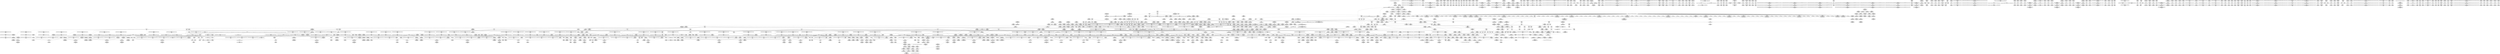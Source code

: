 digraph {
	CE0x40b72b0 [shape=record,shape=Mrecord,label="{CE0x40b72b0|rcu_read_unlock:tmp13|include/linux/rcupdate.h,933|*SummSource*}"]
	CE0x405eb70 [shape=record,shape=Mrecord,label="{CE0x405eb70|_ret_i32_%retval.0,_!dbg_!27733|security/selinux/hooks.c,5367|*SummSource*}"]
	CE0x41494b0 [shape=record,shape=Mrecord,label="{CE0x41494b0|i64*_getelementptr_inbounds_(_4_x_i64_,_4_x_i64_*___llvm_gcov_ctr129,_i64_0,_i64_2)|*Constant*|*SummSink*}"]
	CE0x4148fb0 [shape=record,shape=Mrecord,label="{CE0x4148fb0|__rcu_read_unlock:tmp7|include/linux/rcupdate.h,245}"]
	CE0x409d3d0 [shape=record,shape=Mrecord,label="{CE0x409d3d0|__rcu_read_lock:tmp7|include/linux/rcupdate.h,240|*SummSink*}"]
	CE0x412f680 [shape=record,shape=Mrecord,label="{CE0x412f680|_call_void_asm_addl_$1,_%gs:$0_,_*m,ri,*m,_dirflag_,_fpsr_,_flags_(i32*___preempt_count,_i32_%sub,_i32*___preempt_count)_#3,_!dbg_!27717,_!srcloc_!27718|./arch/x86/include/asm/preempt.h,77|*SummSink*}"]
	CE0x4001a70 [shape=record,shape=Mrecord,label="{CE0x4001a70|i64**_getelementptr_inbounds_(_6_x_i64*_,_6_x_i64*_*___llvm_gcda_edge_table314,_i64_0,_i64_2)|*Constant*}"]
	CE0x40cf7f0 [shape=record,shape=Mrecord,label="{CE0x40cf7f0|rcu_read_unlock:do.body|*SummSink*}"]
	CE0x4b42a10 [shape=record,shape=Mrecord,label="{CE0x4b42a10|__llvm_gcov_indirect_counter_increment:counters|Function::__llvm_gcov_indirect_counter_increment&Arg::counters::|*SummSource*}"]
	CE0x400f360 [shape=record,shape=Mrecord,label="{CE0x400f360|selinux_shm_shmctl:tmp|*SummSource*}"]
	CE0x40ab5b0 [shape=record,shape=Mrecord,label="{CE0x40ab5b0|_call_void_rcu_lock_release(%struct.lockdep_map*_rcu_lock_map)_#10,_!dbg_!27733|include/linux/rcupdate.h,935|*SummSource*}"]
	CE0x40ba830 [shape=record,shape=Mrecord,label="{CE0x40ba830|current_sid:do.body|*SummSink*}"]
	CE0x40805f0 [shape=record,shape=Mrecord,label="{CE0x40805f0|task_sid:task|Function::task_sid&Arg::task::}"]
	CE0x40ae6d0 [shape=record,shape=Mrecord,label="{CE0x40ae6d0|i64*_getelementptr_inbounds_(_4_x_i64_,_4_x_i64_*___llvm_gcov_ctr133,_i64_0,_i64_3)|*Constant*|*SummSource*}"]
	CE0x4051570 [shape=record,shape=Mrecord,label="{CE0x4051570|selinux_shm_shmctl:tmp14|security/selinux/hooks.c,5365}"]
	CE0x40b4690 [shape=record,shape=Mrecord,label="{CE0x40b4690|GLOBAL:rcu_read_unlock|*Constant*}"]
	CE0x41235d0 [shape=record,shape=Mrecord,label="{CE0x41235d0|i64*_getelementptr_inbounds_(_4_x_i64_,_4_x_i64_*___llvm_gcov_ctr135,_i64_0,_i64_3)|*Constant*}"]
	CE0x4154dd0 [shape=record,shape=Mrecord,label="{CE0x4154dd0|_call_void_mcount()_#3|*SummSink*}"]
	CE0x414adb0 [shape=record,shape=Mrecord,label="{CE0x414adb0|_call_void_mcount()_#3|*SummSource*}"]
	CE0x40bcde0 [shape=record,shape=Mrecord,label="{CE0x40bcde0|cred_sid:tmp|*SummSource*}"]
	CE0x4098560 [shape=record,shape=Mrecord,label="{CE0x4098560|i32_883|*Constant*|*SummSource*}"]
	CE0x4056120 [shape=record,shape=Mrecord,label="{CE0x4056120|ipc_has_perm:tmp}"]
	CE0x4077190 [shape=record,shape=Mrecord,label="{CE0x4077190|cred_sid:sid|security/selinux/hooks.c,197|*SummSink*}"]
	CE0x41217c0 [shape=record,shape=Mrecord,label="{CE0x41217c0|i64*_getelementptr_inbounds_(_4_x_i64_,_4_x_i64_*___llvm_gcov_ctr128,_i64_0,_i64_0)|*Constant*|*SummSource*}"]
	CE0x40d4b20 [shape=record,shape=Mrecord,label="{CE0x40d4b20|rcu_read_lock:tmp11|include/linux/rcupdate.h,882|*SummSource*}"]
	CE0x409dd10 [shape=record,shape=Mrecord,label="{CE0x409dd10|i64*_getelementptr_inbounds_(_4_x_i64_,_4_x_i64_*___llvm_gcov_ctr130,_i64_0,_i64_2)|*Constant*|*SummSink*}"]
	CE0x4088b10 [shape=record,shape=Mrecord,label="{CE0x4088b10|avc_has_perm:ssid|Function::avc_has_perm&Arg::ssid::}"]
	CE0x400a9d0 [shape=record,shape=Mrecord,label="{CE0x400a9d0|__llvm_gcov_indirect_counter_increment:pred}"]
	CE0x41214a0 [shape=record,shape=Mrecord,label="{CE0x41214a0|__rcu_read_lock:bb}"]
	CE0x4066b80 [shape=record,shape=Mrecord,label="{CE0x4066b80|i64*_getelementptr_inbounds_(_4_x_i64_,_4_x_i64_*___llvm_gcov_ctr130,_i64_0,_i64_1)|*Constant*|*SummSink*}"]
	CE0x406c880 [shape=record,shape=Mrecord,label="{CE0x406c880|task_has_system:bb}"]
	CE0x408d150 [shape=record,shape=Mrecord,label="{CE0x408d150|ipc_has_perm:tmp6|*LoadInst*|security/selinux/hooks.c,5134|*SummSource*}"]
	CE0x4036520 [shape=record,shape=Mrecord,label="{CE0x4036520|GLOBAL:task_sid.__warned|Global_var:task_sid.__warned|*SummSource*}"]
	CE0x4014420 [shape=record,shape=Mrecord,label="{CE0x4014420|__llvm_gcov_indirect_counter_increment:tmp5}"]
	CE0x401ffa0 [shape=record,shape=Mrecord,label="{CE0x401ffa0|i64**_getelementptr_inbounds_(_6_x_i64*_,_6_x_i64*_*___llvm_gcda_edge_table314,_i64_0,_i64_1)|*Constant*|*SummSink*}"]
	CE0x4034aa0 [shape=record,shape=Mrecord,label="{CE0x4034aa0|_ret_%struct.task_struct*_%tmp4,_!dbg_!27714|./arch/x86/include/asm/current.h,14}"]
	CE0x400e0d0 [shape=record,shape=Mrecord,label="{CE0x400e0d0|i32_11|*Constant*|*SummSink*}"]
	CE0x40550c0 [shape=record,shape=Mrecord,label="{CE0x40550c0|80:_i32,_112:_i8*,_:_CRE_34,35_}"]
	CE0x412dd90 [shape=record,shape=Mrecord,label="{CE0x412dd90|rcu_lock_release:tmp7|*SummSource*}"]
	CE0x40d7d80 [shape=record,shape=Mrecord,label="{CE0x40d7d80|rcu_read_lock:tmp7|include/linux/rcupdate.h,882|*SummSource*}"]
	CE0x4034f40 [shape=record,shape=Mrecord,label="{CE0x4034f40|current_sid:tmp21|security/selinux/hooks.c,218}"]
	CE0x40d35a0 [shape=record,shape=Mrecord,label="{CE0x40d35a0|rcu_read_lock:tmp8|include/linux/rcupdate.h,882|*SummSink*}"]
	CE0x40cdca0 [shape=record,shape=Mrecord,label="{CE0x40cdca0|rcu_read_unlock:tmp5|include/linux/rcupdate.h,933}"]
	CE0x4056770 [shape=record,shape=Mrecord,label="{CE0x4056770|80:_i32,_112:_i8*,_:_CRE_39,40_}"]
	CE0x407f2e0 [shape=record,shape=Mrecord,label="{CE0x407f2e0|i1_true|*Constant*|*SummSink*}"]
	CE0x402af10 [shape=record,shape=Mrecord,label="{CE0x402af10|i64*_getelementptr_inbounds_(_2_x_i64_,_2_x_i64_*___llvm_gcov_ctr159,_i64_0,_i64_1)|*Constant*|*SummSink*}"]
	CE0x40695e0 [shape=record,shape=Mrecord,label="{CE0x40695e0|i64_7|*Constant*|*SummSink*}"]
	CE0x405cc40 [shape=record,shape=Mrecord,label="{CE0x405cc40|selinux_shm_shmctl:tmp16|security/selinux/hooks.c,5367|*SummSource*}"]
	CE0x400fb10 [shape=record,shape=Mrecord,label="{CE0x400fb10|i64*_getelementptr_inbounds_(_2_x_i64_,_2_x_i64_*___llvm_gcov_ctr98,_i64_0,_i64_1)|*Constant*|*SummSource*}"]
	CE0x4155240 [shape=record,shape=Mrecord,label="{CE0x4155240|__preempt_count_sub:sub|./arch/x86/include/asm/preempt.h,77}"]
	CE0x4081fb0 [shape=record,shape=Mrecord,label="{CE0x4081fb0|i64_0|*Constant*}"]
	CE0x40825d0 [shape=record,shape=Mrecord,label="{CE0x40825d0|i64*_getelementptr_inbounds_(_13_x_i64_,_13_x_i64_*___llvm_gcov_ctr126,_i64_0,_i64_1)|*Constant*}"]
	CE0x40ce790 [shape=record,shape=Mrecord,label="{CE0x40ce790|i64*_getelementptr_inbounds_(_11_x_i64_,_11_x_i64_*___llvm_gcov_ctr132,_i64_0,_i64_1)|*Constant*|*SummSink*}"]
	CE0x41508d0 [shape=record,shape=Mrecord,label="{CE0x41508d0|i64*_getelementptr_inbounds_(_4_x_i64_,_4_x_i64_*___llvm_gcov_ctr135,_i64_0,_i64_1)|*Constant*}"]
	CE0x411bee0 [shape=record,shape=Mrecord,label="{CE0x411bee0|rcu_lock_acquire:tmp4|include/linux/rcupdate.h,418}"]
	CE0x4074f50 [shape=record,shape=Mrecord,label="{CE0x4074f50|task_sid:do.body|*SummSink*}"]
	CE0x412eee0 [shape=record,shape=Mrecord,label="{CE0x412eee0|i64*_getelementptr_inbounds_(_4_x_i64_,_4_x_i64_*___llvm_gcov_ctr134,_i64_0,_i64_0)|*Constant*|*SummSource*}"]
	CE0x4077dc0 [shape=record,shape=Mrecord,label="{CE0x4077dc0|task_sid:do.body5|*SummSource*}"]
	CE0x4026bb0 [shape=record,shape=Mrecord,label="{CE0x4026bb0|task_has_system:entry|*SummSource*}"]
	CE0x4070260 [shape=record,shape=Mrecord,label="{CE0x4070260|i64*_getelementptr_inbounds_(_11_x_i64_,_11_x_i64_*___llvm_gcov_ctr127,_i64_0,_i64_1)|*Constant*|*SummSource*}"]
	CE0x40697d0 [shape=record,shape=Mrecord,label="{CE0x40697d0|_ret_i32_%retval.0,_!dbg_!27728|security/selinux/avc.c,775|*SummSource*}"]
	CE0x40b5d70 [shape=record,shape=Mrecord,label="{CE0x40b5d70|current_sid:tmp12|security/selinux/hooks.c,218}"]
	CE0x411ac00 [shape=record,shape=Mrecord,label="{CE0x411ac00|rcu_lock_release:tmp3}"]
	CE0x40861d0 [shape=record,shape=Mrecord,label="{CE0x40861d0|cred_sid:tmp3|*SummSource*}"]
	CE0x40a0b30 [shape=record,shape=Mrecord,label="{CE0x40a0b30|i64*_getelementptr_inbounds_(_4_x_i64_,_4_x_i64_*___llvm_gcov_ctr133,_i64_0,_i64_1)|*Constant*}"]
	CE0x40bb6c0 [shape=record,shape=Mrecord,label="{CE0x40bb6c0|i64*_getelementptr_inbounds_(_2_x_i64_,_2_x_i64_*___llvm_gcov_ctr131,_i64_0,_i64_1)|*Constant*|*SummSource*}"]
	CE0x3ffdd50 [shape=record,shape=Mrecord,label="{CE0x3ffdd50|selinux_shm_shmctl:sw.bb2|*SummSink*}"]
	CE0x411c790 [shape=record,shape=Mrecord,label="{CE0x411c790|__rcu_read_unlock:tmp5|include/linux/rcupdate.h,244|*SummSink*}"]
	CE0x4076560 [shape=record,shape=Mrecord,label="{CE0x4076560|task_sid:land.lhs.true2|*SummSource*}"]
	CE0x4149c70 [shape=record,shape=Mrecord,label="{CE0x4149c70|_ret_void,_!dbg_!27720|./arch/x86/include/asm/preempt.h,78|*SummSink*}"]
	CE0x40bc510 [shape=record,shape=Mrecord,label="{CE0x40bc510|_ret_void,_!dbg_!27717|include/linux/rcupdate.h,419}"]
	CE0x4008d10 [shape=record,shape=Mrecord,label="{CE0x4008d10|avc_has_perm:requested|Function::avc_has_perm&Arg::requested::|*SummSource*}"]
	CE0x4008060 [shape=record,shape=Mrecord,label="{CE0x4008060|i64_1|*Constant*}"]
	CE0x407ef80 [shape=record,shape=Mrecord,label="{CE0x407ef80|rcu_lock_acquire:map|Function::rcu_lock_acquire&Arg::map::|*SummSource*}"]
	CE0x4062a80 [shape=record,shape=Mrecord,label="{CE0x4062a80|rcu_read_unlock:tmp2|*SummSink*}"]
	CE0x4149890 [shape=record,shape=Mrecord,label="{CE0x4149890|__preempt_count_sub:val|Function::__preempt_count_sub&Arg::val::|*SummSource*}"]
	CE0x4035570 [shape=record,shape=Mrecord,label="{CE0x4035570|current_sid:tmp21|security/selinux/hooks.c,218|*SummSource*}"]
	CE0x408c730 [shape=record,shape=Mrecord,label="{CE0x408c730|i8_4|*Constant*}"]
	CE0x3fff710 [shape=record,shape=Mrecord,label="{CE0x3fff710|i64**_getelementptr_inbounds_(_6_x_i64*_,_6_x_i64*_*___llvm_gcda_edge_table314,_i64_0,_i64_1)|*Constant*}"]
	CE0x40845c0 [shape=record,shape=Mrecord,label="{CE0x40845c0|task_sid:tmp|*SummSource*}"]
	CE0x409e7c0 [shape=record,shape=Mrecord,label="{CE0x409e7c0|__rcu_read_unlock:tmp|*SummSource*}"]
	CE0x4061270 [shape=record,shape=Mrecord,label="{CE0x4061270|cred_sid:bb|*SummSource*}"]
	CE0x4056b00 [shape=record,shape=Mrecord,label="{CE0x4056b00|80:_i32,_112:_i8*,_:_CRE_42,43_}"]
	CE0x408d4f0 [shape=record,shape=Mrecord,label="{CE0x408d4f0|avc_has_perm:auditdata|Function::avc_has_perm&Arg::auditdata::}"]
	CE0x408ea70 [shape=record,shape=Mrecord,label="{CE0x408ea70|i64_0|*Constant*}"]
	CE0x4070fd0 [shape=record,shape=Mrecord,label="{CE0x4070fd0|i32_10|*Constant*}"]
	CE0x408c880 [shape=record,shape=Mrecord,label="{CE0x408c880|i8_4|*Constant*|*SummSource*}"]
	CE0x41230e0 [shape=record,shape=Mrecord,label="{CE0x41230e0|_call_void_mcount()_#3|*SummSink*}"]
	CE0x4064590 [shape=record,shape=Mrecord,label="{CE0x4064590|rcu_read_unlock:tmp1|*SummSink*}"]
	CE0x4078c60 [shape=record,shape=Mrecord,label="{CE0x4078c60|current_sid:tmp}"]
	CE0x4079110 [shape=record,shape=Mrecord,label="{CE0x4079110|task_sid:tmp6|security/selinux/hooks.c,208|*SummSink*}"]
	CE0x40b73e0 [shape=record,shape=Mrecord,label="{CE0x40b73e0|rcu_read_unlock:tmp13|include/linux/rcupdate.h,933|*SummSink*}"]
	CE0x411cbf0 [shape=record,shape=Mrecord,label="{CE0x411cbf0|%struct.lockdep_map*_null|*Constant*}"]
	CE0x4053090 [shape=record,shape=Mrecord,label="{CE0x4053090|80:_i32,_112:_i8*,_:_CRE_2,3_}"]
	CE0x4037f10 [shape=record,shape=Mrecord,label="{CE0x4037f10|__llvm_gcov_indirect_counter_increment:exit}"]
	CE0x4074d10 [shape=record,shape=Mrecord,label="{CE0x4074d10|task_sid:bb|*SummSource*}"]
	CE0x4159040 [shape=record,shape=Mrecord,label="{CE0x4159040|__preempt_count_add:tmp5|./arch/x86/include/asm/preempt.h,72}"]
	CE0x40baee0 [shape=record,shape=Mrecord,label="{CE0x40baee0|current_sid:tmp13|security/selinux/hooks.c,218|*SummSource*}"]
	CE0x413aae0 [shape=record,shape=Mrecord,label="{CE0x413aae0|__preempt_count_sub:do.body|*SummSource*}"]
	CE0x40758a0 [shape=record,shape=Mrecord,label="{CE0x40758a0|i32_(i32,_i32,_i16,_i32,_%struct.common_audit_data*)*_bitcast_(i32_(i32,_i32,_i16,_i32,_%struct.common_audit_data.495*)*_avc_has_perm_to_i32_(i32,_i32,_i16,_i32,_%struct.common_audit_data*)*)|*Constant*}"]
	CE0x40b1540 [shape=record,shape=Mrecord,label="{CE0x40b1540|i64*_getelementptr_inbounds_(_13_x_i64_,_13_x_i64_*___llvm_gcov_ctr126,_i64_0,_i64_11)|*Constant*|*SummSource*}"]
	CE0x402fa90 [shape=record,shape=Mrecord,label="{CE0x402fa90|GLOBAL:__llvm_gcov_ctr125|Global_var:__llvm_gcov_ctr125|*SummSource*}"]
	CE0x406a4c0 [shape=record,shape=Mrecord,label="{CE0x406a4c0|_ret_i32_%tmp24,_!dbg_!27742|security/selinux/hooks.c,220|*SummSource*}"]
	CE0x4078f70 [shape=record,shape=Mrecord,label="{CE0x4078f70|task_sid:tmp6|security/selinux/hooks.c,208}"]
	CE0x407e9d0 [shape=record,shape=Mrecord,label="{CE0x407e9d0|rcu_read_lock:bb}"]
	CE0x40777f0 [shape=record,shape=Mrecord,label="{CE0x40777f0|i64_0|*Constant*|*SummSource*}"]
	CE0x40099b0 [shape=record,shape=Mrecord,label="{CE0x40099b0|i32_0|*Constant*|*SummSource*}"]
	CE0x405cdb0 [shape=record,shape=Mrecord,label="{CE0x405cdb0|_ret_i32_%retval.0,_!dbg_!27733|security/selinux/hooks.c,5367}"]
	CE0x407d260 [shape=record,shape=Mrecord,label="{CE0x407d260|task_sid:tmp10|security/selinux/hooks.c,208|*SummSink*}"]
	CE0x409f2b0 [shape=record,shape=Mrecord,label="{CE0x409f2b0|rcu_read_unlock:tmp8|include/linux/rcupdate.h,933}"]
	CE0x40ab6e0 [shape=record,shape=Mrecord,label="{CE0x40ab6e0|_call_void_rcu_lock_release(%struct.lockdep_map*_rcu_lock_map)_#10,_!dbg_!27733|include/linux/rcupdate.h,935|*SummSink*}"]
	CE0x4124800 [shape=record,shape=Mrecord,label="{CE0x4124800|i64*_getelementptr_inbounds_(_4_x_i64_,_4_x_i64_*___llvm_gcov_ctr130,_i64_0,_i64_3)|*Constant*|*SummSource*}"]
	CE0x40b0d30 [shape=record,shape=Mrecord,label="{CE0x40b0d30|__rcu_read_lock:tmp5|include/linux/rcupdate.h,239}"]
	CE0x409baa0 [shape=record,shape=Mrecord,label="{CE0x409baa0|rcu_read_unlock:do.end|*SummSource*}"]
	CE0x40d16b0 [shape=record,shape=Mrecord,label="{CE0x40d16b0|rcu_read_unlock:tobool|include/linux/rcupdate.h,933|*SummSource*}"]
	CE0x4089470 [shape=record,shape=Mrecord,label="{CE0x4089470|_call_void_mcount()_#3}"]
	CE0x4058060 [shape=record,shape=Mrecord,label="{CE0x4058060|80:_i32,_112:_i8*,_:_CRE_60,61_}"]
	CE0x4070070 [shape=record,shape=Mrecord,label="{CE0x4070070|task_sid:real_cred|security/selinux/hooks.c,208|*SummSink*}"]
	CE0x406c740 [shape=record,shape=Mrecord,label="{CE0x406c740|COLLAPSED:_GCMRE_current_task_external_global_%struct.task_struct*:_elem_0:default:}"]
	CE0x4073710 [shape=record,shape=Mrecord,label="{CE0x4073710|0:_i8,_8:_i32,_24:_%struct.selinux_audit_data*,_:_SCMRE_0,1_|*MultipleSource*|security/selinux/hooks.c,5133|security/selinux/hooks.c, 5128|Function::avc_has_perm&Arg::auditdata::}"]
	CE0x40b3c30 [shape=record,shape=Mrecord,label="{CE0x40b3c30|cred_sid:entry|*SummSink*}"]
	CE0x4079aa0 [shape=record,shape=Mrecord,label="{CE0x4079aa0|current_sid:call|security/selinux/hooks.c,218|*SummSink*}"]
	CE0x4070ea0 [shape=record,shape=Mrecord,label="{CE0x4070ea0|i32_10|*Constant*|*SummSink*}"]
	CE0x4097240 [shape=record,shape=Mrecord,label="{CE0x4097240|i64*_getelementptr_inbounds_(_11_x_i64_,_11_x_i64_*___llvm_gcov_ctr127,_i64_0,_i64_8)|*Constant*|*SummSink*}"]
	CE0x401af00 [shape=record,shape=Mrecord,label="{CE0x401af00|__llvm_gcov_indirect_counter_increment:tmp2|*SummSource*}"]
	CE0x412eaf0 [shape=record,shape=Mrecord,label="{CE0x412eaf0|i64*_getelementptr_inbounds_(_4_x_i64_,_4_x_i64_*___llvm_gcov_ctr134,_i64_0,_i64_0)|*Constant*}"]
	CE0x4096230 [shape=record,shape=Mrecord,label="{CE0x4096230|rcu_read_lock:tmp15|include/linux/rcupdate.h,882}"]
	CE0x40a0260 [shape=record,shape=Mrecord,label="{CE0x40a0260|rcu_lock_acquire:tmp2|*SummSink*}"]
	CE0x40a0810 [shape=record,shape=Mrecord,label="{CE0x40a0810|rcu_read_unlock:land.lhs.true2|*SummSource*}"]
	CE0x40830e0 [shape=record,shape=Mrecord,label="{CE0x40830e0|task_sid:tmp5|security/selinux/hooks.c,208|*SummSource*}"]
	CE0x4130a60 [shape=record,shape=Mrecord,label="{CE0x4130a60|i64*_getelementptr_inbounds_(_4_x_i64_,_4_x_i64_*___llvm_gcov_ctr133,_i64_0,_i64_2)|*Constant*}"]
	CE0x4035cb0 [shape=record,shape=Mrecord,label="{CE0x4035cb0|current_sid:tmp22|security/selinux/hooks.c,218}"]
	CE0x40af080 [shape=record,shape=Mrecord,label="{CE0x40af080|i64*_getelementptr_inbounds_(_13_x_i64_,_13_x_i64_*___llvm_gcov_ctr126,_i64_0,_i64_9)|*Constant*|*SummSource*}"]
	CE0x40cfd40 [shape=record,shape=Mrecord,label="{CE0x40cfd40|i64_3|*Constant*}"]
	CE0x4059400 [shape=record,shape=Mrecord,label="{CE0x4059400|80:_i32,_112:_i8*,_:_CRE_84,88_|*MultipleSource*|Function::selinux_shm_shmctl&Arg::shp::|security/selinux/hooks.c,5365}"]
	CE0x406fef0 [shape=record,shape=Mrecord,label="{CE0x406fef0|task_sid:real_cred|security/selinux/hooks.c,208}"]
	CE0x4083420 [shape=record,shape=Mrecord,label="{CE0x4083420|rcu_read_lock:tmp2|*SummSink*}"]
	CE0x4119ec0 [shape=record,shape=Mrecord,label="{CE0x4119ec0|__rcu_read_unlock:entry|*SummSource*}"]
	CE0x408d370 [shape=record,shape=Mrecord,label="{CE0x408d370|avc_has_perm:requested|Function::avc_has_perm&Arg::requested::}"]
	CE0x4131150 [shape=record,shape=Mrecord,label="{CE0x4131150|GLOBAL:__preempt_count|Global_var:__preempt_count}"]
	CE0x401fbd0 [shape=record,shape=Mrecord,label="{CE0x401fbd0|GLOBAL:current_task|Global_var:current_task|*SummSource*}"]
	CE0x40d58b0 [shape=record,shape=Mrecord,label="{CE0x40d58b0|i64_6|*Constant*}"]
	CE0x4021800 [shape=record,shape=Mrecord,label="{CE0x4021800|GLOBAL:current_sid|*Constant*}"]
	CE0x40cf680 [shape=record,shape=Mrecord,label="{CE0x40cf680|rcu_read_unlock:do.body|*SummSource*}"]
	CE0x40ae7f0 [shape=record,shape=Mrecord,label="{CE0x40ae7f0|rcu_lock_release:tmp6}"]
	CE0x40cb420 [shape=record,shape=Mrecord,label="{CE0x40cb420|rcu_read_lock:land.lhs.true|*SummSource*}"]
	CE0x407d410 [shape=record,shape=Mrecord,label="{CE0x407d410|i64_4|*Constant*|*SummSink*}"]
	CE0x4057f30 [shape=record,shape=Mrecord,label="{CE0x4057f30|80:_i32,_112:_i8*,_:_CRE_59,60_}"]
	CE0x4059100 [shape=record,shape=Mrecord,label="{CE0x4059100|80:_i32,_112:_i8*,_:_CRE_80,84_|*MultipleSource*|Function::selinux_shm_shmctl&Arg::shp::|security/selinux/hooks.c,5365}"]
	CE0x41357a0 [shape=record,shape=Mrecord,label="{CE0x41357a0|i64*_getelementptr_inbounds_(_4_x_i64_,_4_x_i64_*___llvm_gcov_ctr135,_i64_0,_i64_0)|*Constant*|*SummSource*}"]
	CE0x408cdf0 [shape=record,shape=Mrecord,label="{CE0x408cdf0|ipc_has_perm:tmp6|*LoadInst*|security/selinux/hooks.c,5134}"]
	CE0x407e410 [shape=record,shape=Mrecord,label="{CE0x407e410|task_sid:tmp13|security/selinux/hooks.c,208|*SummSink*}"]
	CE0x3ff9960 [shape=record,shape=Mrecord,label="{CE0x3ff9960|selinux_shm_shmctl:call|security/selinux/hooks.c,5346}"]
	CE0x402c480 [shape=record,shape=Mrecord,label="{CE0x402c480|selinux_shm_shmctl:tmp11|security/selinux/hooks.c,5359}"]
	CE0x4013ce0 [shape=record,shape=Mrecord,label="{CE0x4013ce0|_call_void_lockdep_rcu_suspicious(i8*_getelementptr_inbounds_(_25_x_i8_,_25_x_i8_*_.str3,_i32_0,_i32_0),_i32_208,_i8*_getelementptr_inbounds_(_41_x_i8_,_41_x_i8_*_.str44,_i32_0,_i32_0))_#10,_!dbg_!27732|security/selinux/hooks.c,208|*SummSink*}"]
	CE0x40d7070 [shape=record,shape=Mrecord,label="{CE0x40d7070|i64*_getelementptr_inbounds_(_4_x_i64_,_4_x_i64_*___llvm_gcov_ctr128,_i64_0,_i64_2)|*Constant*|*SummSource*}"]
	CE0x4058650 [shape=record,shape=Mrecord,label="{CE0x4058650|80:_i32,_112:_i8*,_:_CRE_65,66_}"]
	CE0x409f010 [shape=record,shape=Mrecord,label="{CE0x409f010|GLOBAL:rcu_read_unlock.__warned|Global_var:rcu_read_unlock.__warned|*SummSource*}"]
	CE0x402d5c0 [shape=record,shape=Mrecord,label="{CE0x402d5c0|task_sid:tmp2|*SummSource*}"]
	CE0x412f830 [shape=record,shape=Mrecord,label="{CE0x412f830|i64*_getelementptr_inbounds_(_4_x_i64_,_4_x_i64_*___llvm_gcov_ctr134,_i64_0,_i64_1)|*Constant*|*SummSink*}"]
	CE0x40b9a80 [shape=record,shape=Mrecord,label="{CE0x40b9a80|rcu_read_unlock:tmp14|include/linux/rcupdate.h,933|*SummSink*}"]
	CE0x40b4fb0 [shape=record,shape=Mrecord,label="{CE0x40b4fb0|rcu_read_unlock:entry|*SummSource*}"]
	CE0x4085680 [shape=record,shape=Mrecord,label="{CE0x4085680|task_sid:tmp16|security/selinux/hooks.c,208|*SummSource*}"]
	CE0x40a3bc0 [shape=record,shape=Mrecord,label="{CE0x40a3bc0|rcu_read_unlock:tmp11|include/linux/rcupdate.h,933|*SummSource*}"]
	CE0x4036db0 [shape=record,shape=Mrecord,label="{CE0x4036db0|__llvm_gcov_indirect_counter_increment:bb|*SummSink*}"]
	CE0x40769d0 [shape=record,shape=Mrecord,label="{CE0x40769d0|i64_4|*Constant*}"]
	CE0x4030850 [shape=record,shape=Mrecord,label="{CE0x4030850|cred_sid:tmp2|*SummSource*}"]
	CE0x4148d30 [shape=record,shape=Mrecord,label="{CE0x4148d30|__rcu_read_unlock:tmp6|include/linux/rcupdate.h,245|*SummSink*}"]
	CE0x40995d0 [shape=record,shape=Mrecord,label="{CE0x40995d0|rcu_read_lock:tmp17|include/linux/rcupdate.h,882}"]
	CE0x40ad200 [shape=record,shape=Mrecord,label="{CE0x40ad200|_call_void_lock_release(%struct.lockdep_map*_%map,_i32_1,_i64_ptrtoint_(i8*_blockaddress(_rcu_lock_release,_%__here)_to_i64))_#10,_!dbg_!27716|include/linux/rcupdate.h,423|*SummSink*}"]
	CE0x4093ef0 [shape=record,shape=Mrecord,label="{CE0x4093ef0|task_sid:tmp8|security/selinux/hooks.c,208|*SummSink*}"]
	CE0x4069670 [shape=record,shape=Mrecord,label="{CE0x4069670|i64_7|*Constant*}"]
	CE0x4026a40 [shape=record,shape=Mrecord,label="{CE0x4026a40|GLOBAL:task_has_system|*Constant*|*SummSink*}"]
	CE0x40be230 [shape=record,shape=Mrecord,label="{CE0x40be230|current_sid:tmp10|security/selinux/hooks.c,218|*SummSink*}"]
	CE0x4076750 [shape=record,shape=Mrecord,label="{CE0x4076750|i64*_getelementptr_inbounds_(_13_x_i64_,_13_x_i64_*___llvm_gcov_ctr126,_i64_0,_i64_0)|*Constant*}"]
	CE0x4087710 [shape=record,shape=Mrecord,label="{CE0x4087710|GLOBAL:__rcu_read_lock|*Constant*|*SummSource*}"]
	CE0x407c9b0 [shape=record,shape=Mrecord,label="{CE0x407c9b0|GLOBAL:current_sid.__warned|Global_var:current_sid.__warned|*SummSink*}"]
	CE0x40b8280 [shape=record,shape=Mrecord,label="{CE0x40b8280|current_sid:tmp14|security/selinux/hooks.c,218|*SummSource*}"]
	CE0x3ff8ab0 [shape=record,shape=Mrecord,label="{CE0x3ff8ab0|i32_-1|*Constant*|*SummSource*}"]
	CE0x400e170 [shape=record,shape=Mrecord,label="{CE0x400e170|i32_2|*Constant*}"]
	CE0x4119410 [shape=record,shape=Mrecord,label="{CE0x4119410|_ret_void,_!dbg_!27717|include/linux/rcupdate.h,424|*SummSource*}"]
	CE0x40af270 [shape=record,shape=Mrecord,label="{CE0x40af270|i64*_getelementptr_inbounds_(_13_x_i64_,_13_x_i64_*___llvm_gcov_ctr126,_i64_0,_i64_9)|*Constant*|*SummSink*}"]
	CE0x4037130 [shape=record,shape=Mrecord,label="{CE0x4037130|__llvm_gcov_indirect_counter_increment:counter|*SummSink*}"]
	CE0x409f780 [shape=record,shape=Mrecord,label="{CE0x409f780|rcu_lock_acquire:tmp3|*SummSink*}"]
	CE0x411adc0 [shape=record,shape=Mrecord,label="{CE0x411adc0|_call_void_mcount()_#3}"]
	CE0x414b080 [shape=record,shape=Mrecord,label="{CE0x414b080|_call_void_mcount()_#3}"]
	CE0x40cbd70 [shape=record,shape=Mrecord,label="{CE0x40cbd70|i64_0|*Constant*}"]
	CE0x4024cd0 [shape=record,shape=Mrecord,label="{CE0x4024cd0|__llvm_gcov_indirect_counter_increment:tmp1|*SummSink*}"]
	CE0x4067be0 [shape=record,shape=Mrecord,label="{CE0x4067be0|i8*_getelementptr_inbounds_(_44_x_i8_,_44_x_i8_*_.str47,_i32_0,_i32_0)|*Constant*|*SummSink*}"]
	CE0x4002630 [shape=record,shape=Mrecord,label="{CE0x4002630|selinux_shm_shmctl:entry|*SummSink*}"]
	CE0x40708a0 [shape=record,shape=Mrecord,label="{CE0x40708a0|task_sid:tobool4|security/selinux/hooks.c,208|*SummSource*}"]
	CE0x407e0f0 [shape=record,shape=Mrecord,label="{CE0x407e0f0|task_sid:call3|security/selinux/hooks.c,208}"]
	CE0x409f890 [shape=record,shape=Mrecord,label="{CE0x409f890|_call_void_mcount()_#3}"]
	CE0x4121550 [shape=record,shape=Mrecord,label="{CE0x4121550|__rcu_read_lock:bb|*SummSource*}"]
	CE0x411e3f0 [shape=record,shape=Mrecord,label="{CE0x411e3f0|rcu_lock_acquire:__here}"]
	CE0x40cddc0 [shape=record,shape=Mrecord,label="{CE0x40cddc0|GLOBAL:__llvm_gcov_ctr132|Global_var:__llvm_gcov_ctr132}"]
	CE0x4095c40 [shape=record,shape=Mrecord,label="{CE0x4095c40|rcu_read_lock:tmp13|include/linux/rcupdate.h,882|*SummSink*}"]
	CE0x41706e0 [shape=record,shape=Mrecord,label="{CE0x41706e0|__preempt_count_sub:tmp1}"]
	CE0x4007c30 [shape=record,shape=Mrecord,label="{CE0x4007c30|GLOBAL:task_sid|*Constant*|*SummSink*}"]
	CE0x40afa50 [shape=record,shape=Mrecord,label="{CE0x40afa50|task_sid:tmp20|security/selinux/hooks.c,208|*SummSink*}"]
	CE0x40bb430 [shape=record,shape=Mrecord,label="{CE0x40bb430|i64*_getelementptr_inbounds_(_2_x_i64_,_2_x_i64_*___llvm_gcov_ctr131,_i64_0,_i64_1)|*Constant*}"]
	CE0x40b4c30 [shape=record,shape=Mrecord,label="{CE0x40b4c30|rcu_read_unlock:entry}"]
	CE0x4088dc0 [shape=record,shape=Mrecord,label="{CE0x4088dc0|avc_has_perm:ssid|Function::avc_has_perm&Arg::ssid::|*SummSource*}"]
	CE0x405fd30 [shape=record,shape=Mrecord,label="{CE0x405fd30|rcu_read_lock:tmp21|include/linux/rcupdate.h,884}"]
	CE0x4006910 [shape=record,shape=Mrecord,label="{CE0x4006910|selinux_shm_shmctl:sw.epilog}"]
	CE0x4067ac0 [shape=record,shape=Mrecord,label="{CE0x4067ac0|i8*_getelementptr_inbounds_(_44_x_i8_,_44_x_i8_*_.str47,_i32_0,_i32_0)|*Constant*}"]
	CE0x4136ed0 [shape=record,shape=Mrecord,label="{CE0x4136ed0|void_(i32*,_i32,_i32*)*_asm_addl_$1,_%gs:$0_,_*m,ri,*m,_dirflag_,_fpsr_,_flags_|*SummSource*}"]
	CE0x41221d0 [shape=record,shape=Mrecord,label="{CE0x41221d0|i64*_getelementptr_inbounds_(_4_x_i64_,_4_x_i64_*___llvm_gcov_ctr129,_i64_0,_i64_0)|*Constant*|*SummSink*}"]
	CE0x40aacd0 [shape=record,shape=Mrecord,label="{CE0x40aacd0|rcu_read_unlock:tmp22|include/linux/rcupdate.h,935|*SummSource*}"]
	CE0x40c2ac0 [shape=record,shape=Mrecord,label="{CE0x40c2ac0|current_sid:tmp23|security/selinux/hooks.c,218|*SummSink*}"]
	CE0x41346f0 [shape=record,shape=Mrecord,label="{CE0x41346f0|__preempt_count_sub:bb|*SummSink*}"]
	CE0x413c2f0 [shape=record,shape=Mrecord,label="{CE0x413c2f0|__rcu_read_lock:tmp|*SummSource*}"]
	CE0x40a1de0 [shape=record,shape=Mrecord,label="{CE0x40a1de0|__rcu_read_unlock:tmp4|include/linux/rcupdate.h,244|*SummSource*}"]
	CE0x4080920 [shape=record,shape=Mrecord,label="{CE0x4080920|_ret_i32_%call7,_!dbg_!27749|security/selinux/hooks.c,210}"]
	CE0x4011720 [shape=record,shape=Mrecord,label="{CE0x4011720|task_has_system:tsk|Function::task_has_system&Arg::tsk::|*SummSource*}"]
	CE0x411cb20 [shape=record,shape=Mrecord,label="{CE0x411cb20|i32_2|*Constant*}"]
	CE0x40b5800 [shape=record,shape=Mrecord,label="{CE0x40b5800|current_sid:if.end|*SummSource*}"]
	CE0x40bbdc0 [shape=record,shape=Mrecord,label="{CE0x40bbdc0|cred_sid:tmp|*SummSink*}"]
	CE0x409e960 [shape=record,shape=Mrecord,label="{CE0x409e960|i64*_getelementptr_inbounds_(_4_x_i64_,_4_x_i64_*___llvm_gcov_ctr134,_i64_0,_i64_0)|*Constant*|*SummSink*}"]
	CE0x4124330 [shape=record,shape=Mrecord,label="{CE0x4124330|get_current:tmp1}"]
	CE0x407c480 [shape=record,shape=Mrecord,label="{CE0x407c480|i8_1|*Constant*}"]
	CE0x4095510 [shape=record,shape=Mrecord,label="{CE0x4095510|0:_i8,_:_GCMR_rcu_read_unlock.__warned_internal_global_i8_0,_section_.data.unlikely_,_align_1:_elem_0:default:}"]
	CE0x40575b0 [shape=record,shape=Mrecord,label="{CE0x40575b0|80:_i32,_112:_i8*,_:_CRE_51,52_}"]
	CE0x400e240 [shape=record,shape=Mrecord,label="{CE0x400e240|i32_13|*Constant*}"]
	CE0x40b8a90 [shape=record,shape=Mrecord,label="{CE0x40b8a90|GLOBAL:__llvm_gcov_ctr127|Global_var:__llvm_gcov_ctr127|*SummSink*}"]
	CE0x411dce0 [shape=record,shape=Mrecord,label="{CE0x411dce0|rcu_lock_acquire:bb}"]
	CE0x40ade50 [shape=record,shape=Mrecord,label="{CE0x40ade50|i64*_getelementptr_inbounds_(_4_x_i64_,_4_x_i64_*___llvm_gcov_ctr133,_i64_0,_i64_3)|*Constant*}"]
	CE0x40c0e50 [shape=record,shape=Mrecord,label="{CE0x40c0e50|GLOBAL:lockdep_rcu_suspicious|*Constant*}"]
	CE0x40948d0 [shape=record,shape=Mrecord,label="{CE0x40948d0|i64*_getelementptr_inbounds_(_13_x_i64_,_13_x_i64_*___llvm_gcov_ctr126,_i64_0,_i64_10)|*Constant*|*SummSink*}"]
	CE0x4066c50 [shape=record,shape=Mrecord,label="{CE0x4066c50|rcu_read_unlock:if.end|*SummSource*}"]
	CE0x409b8e0 [shape=record,shape=Mrecord,label="{CE0x409b8e0|__preempt_count_add:tmp6|./arch/x86/include/asm/preempt.h,73|*SummSink*}"]
	CE0x40569d0 [shape=record,shape=Mrecord,label="{CE0x40569d0|80:_i32,_112:_i8*,_:_CRE_41,42_}"]
	CE0x41190e0 [shape=record,shape=Mrecord,label="{CE0x41190e0|GLOBAL:__rcu_read_unlock|*Constant*}"]
	CE0x40a8e50 [shape=record,shape=Mrecord,label="{CE0x40a8e50|rcu_read_unlock:tmp17|include/linux/rcupdate.h,933|*SummSource*}"]
	CE0x409be80 [shape=record,shape=Mrecord,label="{CE0x409be80|__preempt_count_add:val|Function::__preempt_count_add&Arg::val::|*SummSink*}"]
	CE0x405b160 [shape=record,shape=Mrecord,label="{CE0x405b160|80:_i32,_112:_i8*,_:_CRE_184,192_|*MultipleSource*|Function::selinux_shm_shmctl&Arg::shp::|security/selinux/hooks.c,5365}"]
	CE0x4007e30 [shape=record,shape=Mrecord,label="{CE0x4007e30|task_sid:entry|*SummSource*}"]
	CE0x40af010 [shape=record,shape=Mrecord,label="{CE0x40af010|i64*_getelementptr_inbounds_(_13_x_i64_,_13_x_i64_*___llvm_gcov_ctr126,_i64_0,_i64_9)|*Constant*}"]
	CE0x4086240 [shape=record,shape=Mrecord,label="{CE0x4086240|cred_sid:tmp3|*SummSink*}"]
	CE0x402cdb0 [shape=record,shape=Mrecord,label="{CE0x402cdb0|task_sid:tmp4|*LoadInst*|security/selinux/hooks.c,208|*SummSource*}"]
	CE0x40686a0 [shape=record,shape=Mrecord,label="{CE0x40686a0|rcu_read_unlock:tmp19|include/linux/rcupdate.h,933|*SummSink*}"]
	CE0x4170960 [shape=record,shape=Mrecord,label="{CE0x4170960|__preempt_count_add:tmp}"]
	CE0x40b8c20 [shape=record,shape=Mrecord,label="{CE0x40b8c20|rcu_read_lock:tmp5|include/linux/rcupdate.h,882}"]
	CE0x41203f0 [shape=record,shape=Mrecord,label="{CE0x41203f0|rcu_lock_acquire:bb|*SummSink*}"]
	CE0x4165ea0 [shape=record,shape=Mrecord,label="{CE0x4165ea0|__preempt_count_sub:bb|*SummSource*}"]
	CE0x40a3910 [shape=record,shape=Mrecord,label="{CE0x40a3910|rcu_read_unlock:tmp12|include/linux/rcupdate.h,933}"]
	CE0x4053bf0 [shape=record,shape=Mrecord,label="{CE0x4053bf0|80:_i32,_112:_i8*,_:_CRE_10,11_}"]
	CE0x4092170 [shape=record,shape=Mrecord,label="{CE0x4092170|ipc_has_perm:tmp4|*LoadInst*|security/selinux/hooks.c,5131|*SummSource*}"]
	CE0x409df30 [shape=record,shape=Mrecord,label="{CE0x409df30|i64*_getelementptr_inbounds_(_4_x_i64_,_4_x_i64_*___llvm_gcov_ctr130,_i64_0,_i64_2)|*Constant*|*SummSource*}"]
	CE0x4026930 [shape=record,shape=Mrecord,label="{CE0x4026930|GLOBAL:task_has_system|*Constant*|*SummSource*}"]
	CE0x4124bd0 [shape=record,shape=Mrecord,label="{CE0x4124bd0|rcu_lock_acquire:tmp6|*SummSource*}"]
	CE0x40c5230 [shape=record,shape=Mrecord,label="{CE0x40c5230|current_sid:tmp18|security/selinux/hooks.c,218|*SummSink*}"]
	CE0x4082fe0 [shape=record,shape=Mrecord,label="{CE0x4082fe0|task_sid:tmp5|security/selinux/hooks.c,208}"]
	CE0x4092490 [shape=record,shape=Mrecord,label="{CE0x4092490|ipc_has_perm:tmp5|security/selinux/hooks.c,5131}"]
	CE0x40d3400 [shape=record,shape=Mrecord,label="{CE0x40d3400|rcu_read_lock:tobool1|include/linux/rcupdate.h,882}"]
	CE0x4121310 [shape=record,shape=Mrecord,label="{CE0x4121310|__rcu_read_lock:do.body}"]
	CE0x40647c0 [shape=record,shape=Mrecord,label="{CE0x40647c0|__rcu_read_lock:tmp6|include/linux/rcupdate.h,240|*SummSink*}"]
	CE0x40d38d0 [shape=record,shape=Mrecord,label="{CE0x40d38d0|rcu_read_lock:tobool1|include/linux/rcupdate.h,882|*SummSink*}"]
	CE0x4087210 [shape=record,shape=Mrecord,label="{CE0x4087210|task_sid:tobool|security/selinux/hooks.c,208|*SummSink*}"]
	CE0x408f050 [shape=record,shape=Mrecord,label="{CE0x408f050|task_sid:tmp13|security/selinux/hooks.c,208}"]
	CE0x40a93a0 [shape=record,shape=Mrecord,label="{CE0x40a93a0|rcu_read_unlock:tmp18|include/linux/rcupdate.h,933|*SummSource*}"]
	CE0x40afc50 [shape=record,shape=Mrecord,label="{CE0x40afc50|task_sid:tmp22|security/selinux/hooks.c,208}"]
	CE0x4119320 [shape=record,shape=Mrecord,label="{CE0x4119320|_ret_void,_!dbg_!27717|include/linux/rcupdate.h,424}"]
	CE0x402e010 [shape=record,shape=Mrecord,label="{CE0x402e010|i32_77|*Constant*|*SummSink*}"]
	CE0x409d750 [shape=record,shape=Mrecord,label="{CE0x409d750|rcu_read_unlock:tmp7|include/linux/rcupdate.h,933|*SummSink*}"]
	CE0x4083990 [shape=record,shape=Mrecord,label="{CE0x4083990|current_sid:tmp2|*SummSink*}"]
	CE0x400f490 [shape=record,shape=Mrecord,label="{CE0x400f490|i64*_getelementptr_inbounds_(_2_x_i64_,_2_x_i64_*___llvm_gcov_ctr159,_i64_0,_i64_0)|*Constant*|*SummSource*}"]
	CE0x400f000 [shape=record,shape=Mrecord,label="{CE0x400f000|task_has_system:entry}"]
	CE0x405da20 [shape=record,shape=Mrecord,label="{CE0x405da20|ipc_has_perm:ipc_perms|Function::ipc_has_perm&Arg::ipc_perms::|*SummSink*}"]
	CE0x3ffa190 [shape=record,shape=Mrecord,label="{CE0x3ffa190|i32_14|*Constant*|*SummSink*}"]
	CE0x4066430 [shape=record,shape=Mrecord,label="{CE0x4066430|i64*_getelementptr_inbounds_(_11_x_i64_,_11_x_i64_*___llvm_gcov_ctr132,_i64_0,_i64_0)|*Constant*|*SummSource*}"]
	CE0x3ffda20 [shape=record,shape=Mrecord,label="{CE0x3ffda20|selinux_shm_shmctl:tmp}"]
	CE0x40383e0 [shape=record,shape=Mrecord,label="{CE0x40383e0|selinux_shm_shmctl:tmp6|security/selinux/hooks.c,5352|*SummSource*}"]
	CE0x40533f0 [shape=record,shape=Mrecord,label="{CE0x40533f0|80:_i32,_112:_i8*,_:_CRE_3,4_}"]
	CE0x40188a0 [shape=record,shape=Mrecord,label="{CE0x40188a0|i64**_getelementptr_inbounds_(_6_x_i64*_,_6_x_i64*_*___llvm_gcda_edge_table314,_i64_0,_i64_0)|*Constant*|*SummSink*}"]
	CE0x4026e70 [shape=record,shape=Mrecord,label="{CE0x4026e70|_call_void___llvm_gcov_indirect_counter_increment(i32*___llvm_gcov_global_state_pred315,_i64**_getelementptr_inbounds_(_6_x_i64*_,_6_x_i64*_*___llvm_gcda_edge_table314,_i64_0,_i64_3)),_!dbg_!27721|security/selinux/hooks.c,5352|*SummSource*}"]
	CE0x40aa8d0 [shape=record,shape=Mrecord,label="{CE0x40aa8d0|i64*_getelementptr_inbounds_(_11_x_i64_,_11_x_i64_*___llvm_gcov_ctr132,_i64_0,_i64_10)|*Constant*|*SummSink*}"]
	CE0x405b500 [shape=record,shape=Mrecord,label="{CE0x405b500|80:_i32,_112:_i8*,_:_CRE_200,208_|*MultipleSource*|Function::selinux_shm_shmctl&Arg::shp::|security/selinux/hooks.c,5365}"]
	CE0x40787a0 [shape=record,shape=Mrecord,label="{CE0x40787a0|task_sid:tmp9|security/selinux/hooks.c,208|*SummSink*}"]
	CE0x4054570 [shape=record,shape=Mrecord,label="{CE0x4054570|80:_i32,_112:_i8*,_:_CRE_18,19_}"]
	CE0x40b3960 [shape=record,shape=Mrecord,label="{CE0x40b3960|GLOBAL:cred_sid|*Constant*|*SummSink*}"]
	CE0x402db50 [shape=record,shape=Mrecord,label="{CE0x402db50|current_sid:tmp11|security/selinux/hooks.c,218|*SummSink*}"]
	CE0x4037800 [shape=record,shape=Mrecord,label="{CE0x4037800|i64*_null|*Constant*|*SummSource*}"]
	CE0x411a5c0 [shape=record,shape=Mrecord,label="{CE0x411a5c0|_ret_void,_!dbg_!27717|include/linux/rcupdate.h,245|*SummSink*}"]
	CE0x4019710 [shape=record,shape=Mrecord,label="{CE0x4019710|selinux_shm_shmctl:tmp13|security/selinux/hooks.c,5362|*SummSink*}"]
	CE0x411b9f0 [shape=record,shape=Mrecord,label="{CE0x411b9f0|rcu_lock_acquire:tmp}"]
	CE0x3ff9330 [shape=record,shape=Mrecord,label="{CE0x3ff9330|GLOBAL:get_current|*Constant*|*SummSink*}"]
	CE0x41196c0 [shape=record,shape=Mrecord,label="{CE0x41196c0|_call_void___rcu_read_unlock()_#10,_!dbg_!27734|include/linux/rcupdate.h,937}"]
	CE0x400c970 [shape=record,shape=Mrecord,label="{CE0x400c970|selinux_shm_shmctl:return|*SummSink*}"]
	CE0x415b400 [shape=record,shape=Mrecord,label="{CE0x415b400|__preempt_count_add:bb|*SummSource*}"]
	CE0x4083340 [shape=record,shape=Mrecord,label="{CE0x4083340|rcu_read_lock:tmp2}"]
	CE0x4024d40 [shape=record,shape=Mrecord,label="{CE0x4024d40|__llvm_gcov_indirect_counter_increment:tmp2}"]
	CE0x402cf30 [shape=record,shape=Mrecord,label="{CE0x402cf30|task_sid:tmp4|*LoadInst*|security/selinux/hooks.c,208|*SummSink*}"]
	CE0x40ba360 [shape=record,shape=Mrecord,label="{CE0x40ba360|GLOBAL:__rcu_read_lock|*Constant*}"]
	CE0x409e860 [shape=record,shape=Mrecord,label="{CE0x409e860|__rcu_read_lock:tmp|*SummSink*}"]
	CE0x40110a0 [shape=record,shape=Mrecord,label="{CE0x40110a0|selinux_shm_shmctl:tmp6|security/selinux/hooks.c,5352}"]
	CE0x40aa3d0 [shape=record,shape=Mrecord,label="{CE0x40aa3d0|i64*_getelementptr_inbounds_(_11_x_i64_,_11_x_i64_*___llvm_gcov_ctr132,_i64_0,_i64_10)|*Constant*}"]
	CE0x40d3e70 [shape=record,shape=Mrecord,label="{CE0x40d3e70|rcu_read_lock:tmp9|include/linux/rcupdate.h,882}"]
	CE0x40cece0 [shape=record,shape=Mrecord,label="{CE0x40cece0|get_current:tmp3}"]
	CE0x406fa70 [shape=record,shape=Mrecord,label="{CE0x406fa70|current_sid:tmp3|*SummSource*}"]
	CE0x40cd8c0 [shape=record,shape=Mrecord,label="{CE0x40cd8c0|rcu_read_lock:if.end|*SummSink*}"]
	CE0x4012120 [shape=record,shape=Mrecord,label="{CE0x4012120|_ret_i32_%call1,_!dbg_!27716|security/selinux/hooks.c,1594|*SummSource*}"]
	CE0x407e3a0 [shape=record,shape=Mrecord,label="{CE0x407e3a0|task_sid:tmp13|security/selinux/hooks.c,208|*SummSource*}"]
	CE0x40947d0 [shape=record,shape=Mrecord,label="{CE0x40947d0|i64*_getelementptr_inbounds_(_13_x_i64_,_13_x_i64_*___llvm_gcov_ctr126,_i64_0,_i64_10)|*Constant*|*SummSource*}"]
	CE0x40d52b0 [shape=record,shape=Mrecord,label="{CE0x40d52b0|rcu_read_lock:call3|include/linux/rcupdate.h,882}"]
	CE0x4124040 [shape=record,shape=Mrecord,label="{CE0x4124040|__rcu_read_lock:tmp2|*SummSource*}"]
	CE0x41366d0 [shape=record,shape=Mrecord,label="{CE0x41366d0|GLOBAL:__preempt_count_sub|*Constant*}"]
	CE0x4080d50 [shape=record,shape=Mrecord,label="{CE0x4080d50|task_sid:call|security/selinux/hooks.c,208}"]
	CE0x412df00 [shape=record,shape=Mrecord,label="{CE0x412df00|i8*_undef|*Constant*}"]
	CE0x409c460 [shape=record,shape=Mrecord,label="{CE0x409c460|rcu_read_unlock:tmp4|include/linux/rcupdate.h,933|*SummSink*}"]
	CE0x4054d30 [shape=record,shape=Mrecord,label="{CE0x4054d30|80:_i32,_112:_i8*,_:_CRE_31,32_}"]
	CE0x4121410 [shape=record,shape=Mrecord,label="{CE0x4121410|__rcu_read_lock:do.body|*SummSink*}"]
	CE0x40ce420 [shape=record,shape=Mrecord,label="{CE0x40ce420|_call_void_rcu_lock_acquire(%struct.lockdep_map*_rcu_lock_map)_#10,_!dbg_!27711|include/linux/rcupdate.h,881|*SummSource*}"]
	CE0x4065480 [shape=record,shape=Mrecord,label="{CE0x4065480|__rcu_read_unlock:tmp4|include/linux/rcupdate.h,244|*SummSink*}"]
	CE0x4118fd0 [shape=record,shape=Mrecord,label="{CE0x4118fd0|rcu_lock_release:map|Function::rcu_lock_release&Arg::map::|*SummSink*}"]
	CE0x4080ed0 [shape=record,shape=Mrecord,label="{CE0x4080ed0|task_sid:call|security/selinux/hooks.c,208|*SummSource*}"]
	CE0x4090de0 [shape=record,shape=Mrecord,label="{CE0x4090de0|_call_void_mcount()_#3|*SummSource*}"]
	CE0x40546a0 [shape=record,shape=Mrecord,label="{CE0x40546a0|80:_i32,_112:_i8*,_:_CRE_19,20_}"]
	CE0x4029880 [shape=record,shape=Mrecord,label="{CE0x4029880|task_has_system:perms|Function::task_has_system&Arg::perms::}"]
	CE0x4134060 [shape=record,shape=Mrecord,label="{CE0x4134060|COLLAPSED:_GCMRE___llvm_gcov_ctr128_internal_global_4_x_i64_zeroinitializer:_elem_0:default:}"]
	CE0x4147af0 [shape=record,shape=Mrecord,label="{CE0x4147af0|GLOBAL:__preempt_count_sub|*Constant*|*SummSource*}"]
	CE0x4131c00 [shape=record,shape=Mrecord,label="{CE0x4131c00|i64*_getelementptr_inbounds_(_4_x_i64_,_4_x_i64_*___llvm_gcov_ctr129,_i64_0,_i64_3)|*Constant*|*SummSink*}"]
	CE0x40adb80 [shape=record,shape=Mrecord,label="{CE0x40adb80|i64_ptrtoint_(i8*_blockaddress(_rcu_lock_release,_%__here)_to_i64)|*Constant*}"]
	CE0x4071430 [shape=record,shape=Mrecord,label="{CE0x4071430|ipc_has_perm:security|security/selinux/hooks.c,5131|*SummSink*}"]
	CE0x407d550 [shape=record,shape=Mrecord,label="{CE0x407d550|task_sid:tmp11|security/selinux/hooks.c,208}"]
	CE0x3ff84f0 [shape=record,shape=Mrecord,label="{CE0x3ff84f0|current_sid:tmp1|*SummSink*}"]
	CE0x40359d0 [shape=record,shape=Mrecord,label="{CE0x40359d0|i32_22|*Constant*|*SummSource*}"]
	CE0x405d8a0 [shape=record,shape=Mrecord,label="{CE0x405d8a0|ipc_has_perm:ipc_perms|Function::ipc_has_perm&Arg::ipc_perms::}"]
	CE0x40082c0 [shape=record,shape=Mrecord,label="{CE0x40082c0|i16_3|*Constant*}"]
	CE0x40a9480 [shape=record,shape=Mrecord,label="{CE0x40a9480|rcu_read_unlock:tmp18|include/linux/rcupdate.h,933|*SummSink*}"]
	CE0x40a9930 [shape=record,shape=Mrecord,label="{CE0x40a9930|_call_void_lockdep_rcu_suspicious(i8*_getelementptr_inbounds_(_25_x_i8_,_25_x_i8_*_.str45,_i32_0,_i32_0),_i32_934,_i8*_getelementptr_inbounds_(_44_x_i8_,_44_x_i8_*_.str47,_i32_0,_i32_0))_#10,_!dbg_!27726|include/linux/rcupdate.h,933|*SummSource*}"]
	CE0x401dcb0 [shape=record,shape=Mrecord,label="{CE0x401dcb0|80:_i32,_112:_i8*,_:_CRE_26,27_}"]
	CE0x40d48a0 [shape=record,shape=Mrecord,label="{CE0x40d48a0|rcu_read_lock:tmp11|include/linux/rcupdate.h,882}"]
	CE0x406bdb0 [shape=record,shape=Mrecord,label="{CE0x406bdb0|%struct.task_struct*_(%struct.task_struct**)*_asm_movq_%gs:$_1:P_,$0_,_r,im,_dirflag_,_fpsr_,_flags_|*SummSource*}"]
	CE0x4030e90 [shape=record,shape=Mrecord,label="{CE0x4030e90|_call_void___llvm_gcov_indirect_counter_increment(i32*___llvm_gcov_global_state_pred315,_i64**_getelementptr_inbounds_(_6_x_i64*_,_6_x_i64*_*___llvm_gcda_edge_table314,_i64_0,_i64_0)),_!dbg_!27727|security/selinux/hooks.c,5362|*SummSink*}"]
	CE0x4038450 [shape=record,shape=Mrecord,label="{CE0x4038450|selinux_shm_shmctl:tmp6|security/selinux/hooks.c,5352|*SummSink*}"]
	CE0x4079340 [shape=record,shape=Mrecord,label="{CE0x4079340|i32_1|*Constant*}"]
	CE0x4091430 [shape=record,shape=Mrecord,label="{CE0x4091430|ipc_has_perm:call|security/selinux/hooks.c,5129}"]
	CE0x409c750 [shape=record,shape=Mrecord,label="{CE0x409c750|__rcu_read_unlock:tmp3|*SummSource*}"]
	CE0x4075e80 [shape=record,shape=Mrecord,label="{CE0x4075e80|i32_(i32,_i32,_i16,_i32,_%struct.common_audit_data*)*_bitcast_(i32_(i32,_i32,_i16,_i32,_%struct.common_audit_data.495*)*_avc_has_perm_to_i32_(i32,_i32,_i16,_i32,_%struct.common_audit_data*)*)|*Constant*|*SummSource*}"]
	CE0x4078a60 [shape=record,shape=Mrecord,label="{CE0x4078a60|i64*_getelementptr_inbounds_(_11_x_i64_,_11_x_i64_*___llvm_gcov_ctr125,_i64_0,_i64_0)|*Constant*|*SummSink*}"]
	CE0x40a4690 [shape=record,shape=Mrecord,label="{CE0x40a4690|rcu_read_unlock:tmp16|include/linux/rcupdate.h,933|*SummSource*}"]
	CE0x40a1310 [shape=record,shape=Mrecord,label="{CE0x40a1310|rcu_lock_release:tmp1}"]
	CE0x402b230 [shape=record,shape=Mrecord,label="{CE0x402b230|task_has_system:tmp2|*SummSource*}"]
	CE0x40964b0 [shape=record,shape=Mrecord,label="{CE0x40964b0|rcu_read_lock:tmp15|include/linux/rcupdate.h,882|*SummSource*}"]
	CE0x4094940 [shape=record,shape=Mrecord,label="{CE0x4094940|task_sid:tmp22|security/selinux/hooks.c,208|*SummSource*}"]
	CE0x5db4a20 [shape=record,shape=Mrecord,label="{CE0x5db4a20|_call_void_mcount()_#3|*SummSource*}"]
	CE0x4058ea0 [shape=record,shape=Mrecord,label="{CE0x4058ea0|80:_i32,_112:_i8*,_:_CRE_72,73_|*MultipleSource*|Function::selinux_shm_shmctl&Arg::shp::|security/selinux/hooks.c,5365}"]
	CE0x400b750 [shape=record,shape=Mrecord,label="{CE0x400b750|i32_14|*Constant*}"]
	CE0x4063e70 [shape=record,shape=Mrecord,label="{CE0x4063e70|COLLAPSED:_GCMRE___llvm_gcov_ctr130_internal_global_4_x_i64_zeroinitializer:_elem_0:default:}"]
	CE0x4083580 [shape=record,shape=Mrecord,label="{CE0x4083580|task_sid:tmp|*SummSink*}"]
	CE0x4068040 [shape=record,shape=Mrecord,label="{CE0x4068040|i64*_getelementptr_inbounds_(_11_x_i64_,_11_x_i64_*___llvm_gcov_ctr132,_i64_0,_i64_9)|*Constant*|*SummSink*}"]
	CE0x4032d10 [shape=record,shape=Mrecord,label="{CE0x4032d10|selinux_shm_shmctl:tmp8|security/selinux/hooks.c,5356}"]
	CE0x402e910 [shape=record,shape=Mrecord,label="{CE0x402e910|GLOBAL:__llvm_gcov_ctr125|Global_var:__llvm_gcov_ctr125|*SummSink*}"]
	CE0x4122bc0 [shape=record,shape=Mrecord,label="{CE0x4122bc0|__preempt_count_add:tmp1|*SummSink*}"]
	CE0x41219f0 [shape=record,shape=Mrecord,label="{CE0x41219f0|__preempt_count_sub:tmp|*SummSink*}"]
	CE0x4032b10 [shape=record,shape=Mrecord,label="{CE0x4032b10|i64**_getelementptr_inbounds_(_6_x_i64*_,_6_x_i64*_*___llvm_gcda_edge_table314,_i64_0,_i64_4)|*Constant*|*SummSink*}"]
	CE0x411f430 [shape=record,shape=Mrecord,label="{CE0x411f430|i64*_getelementptr_inbounds_(_4_x_i64_,_4_x_i64_*___llvm_gcov_ctr133,_i64_0,_i64_1)|*Constant*|*SummSink*}"]
	CE0x40555d0 [shape=record,shape=Mrecord,label="{CE0x40555d0|ipc_has_perm:bb|*SummSource*}"]
	CE0x40944a0 [shape=record,shape=Mrecord,label="{CE0x40944a0|task_sid:tmp23|security/selinux/hooks.c,208}"]
	CE0x4078cd0 [shape=record,shape=Mrecord,label="{CE0x4078cd0|COLLAPSED:_GCMRE___llvm_gcov_ctr125_internal_global_11_x_i64_zeroinitializer:_elem_0:default:}"]
	CE0x40cdb70 [shape=record,shape=Mrecord,label="{CE0x40cdb70|rcu_read_lock:land.lhs.true2|*SummSink*}"]
	CE0x4050e00 [shape=record,shape=Mrecord,label="{CE0x4050e00|selinux_shm_shmctl:perms.0}"]
	CE0x4122e20 [shape=record,shape=Mrecord,label="{CE0x4122e20|__preempt_count_sub:tmp2}"]
	CE0x402d9d0 [shape=record,shape=Mrecord,label="{CE0x402d9d0|current_sid:tmp11|security/selinux/hooks.c,218|*SummSource*}"]
	CE0x412e2e0 [shape=record,shape=Mrecord,label="{CE0x412e2e0|__rcu_read_unlock:do.end|*SummSink*}"]
	CE0x40d5e30 [shape=record,shape=Mrecord,label="{CE0x40d5e30|rcu_read_lock:tmp13|include/linux/rcupdate.h,882}"]
	CE0x40b8da0 [shape=record,shape=Mrecord,label="{CE0x40b8da0|rcu_read_lock:tmp6|include/linux/rcupdate.h,882}"]
	CE0x40cfac0 [shape=record,shape=Mrecord,label="{CE0x40cfac0|rcu_read_lock:tobool|include/linux/rcupdate.h,882|*SummSource*}"]
	CE0x407d950 [shape=record,shape=Mrecord,label="{CE0x407d950|current_sid:tmp6|security/selinux/hooks.c,218|*SummSink*}"]
	CE0x40949b0 [shape=record,shape=Mrecord,label="{CE0x40949b0|task_sid:tmp22|security/selinux/hooks.c,208|*SummSink*}"]
	CE0x5db4940 [shape=record,shape=Mrecord,label="{CE0x5db4940|i32_0|*Constant*|*SummSink*}"]
	CE0x40b4530 [shape=record,shape=Mrecord,label="{CE0x40b4530|_call_void_rcu_read_unlock()_#10,_!dbg_!27748|security/selinux/hooks.c,209|*SummSink*}"]
	CE0x4051910 [shape=record,shape=Mrecord,label="{CE0x4051910|selinux_shm_shmctl:tmp14|security/selinux/hooks.c,5365|*SummSink*}"]
	CE0x40d2560 [shape=record,shape=Mrecord,label="{CE0x40d2560|%struct.task_struct*_(%struct.task_struct**)*_asm_movq_%gs:$_1:P_,$0_,_r,im,_dirflag_,_fpsr_,_flags_}"]
	CE0x409b870 [shape=record,shape=Mrecord,label="{CE0x409b870|__preempt_count_add:tmp6|./arch/x86/include/asm/preempt.h,73|*SummSource*}"]
	CE0x40c4b70 [shape=record,shape=Mrecord,label="{CE0x40c4b70|current_sid:tmp17|security/selinux/hooks.c,218|*SummSink*}"]
	CE0x407c250 [shape=record,shape=Mrecord,label="{CE0x407c250|task_sid:tmp18|security/selinux/hooks.c,208|*SummSink*}"]
	CE0x40ca8a0 [shape=record,shape=Mrecord,label="{CE0x40ca8a0|current_sid:tmp24|security/selinux/hooks.c,220|*SummSource*}"]
	CE0x40908b0 [shape=record,shape=Mrecord,label="{CE0x40908b0|i64_5|*Constant*|*SummSink*}"]
	CE0x4125210 [shape=record,shape=Mrecord,label="{CE0x4125210|i8*_undef|*Constant*}"]
	CE0x4033c60 [shape=record,shape=Mrecord,label="{CE0x4033c60|selinux_shm_shmctl:tmp9|security/selinux/hooks.c,5356}"]
	CE0x408b6c0 [shape=record,shape=Mrecord,label="{CE0x408b6c0|i64*_getelementptr_inbounds_(_2_x_i64_,_2_x_i64_*___llvm_gcov_ctr294,_i64_0,_i64_0)|*Constant*|*SummSource*}"]
	CE0x4149c00 [shape=record,shape=Mrecord,label="{CE0x4149c00|_ret_void,_!dbg_!27720|./arch/x86/include/asm/preempt.h,78|*SummSource*}"]
	CE0x401f500 [shape=record,shape=Mrecord,label="{CE0x401f500|__llvm_gcov_indirect_counter_increment:entry|*SummSink*}"]
	CE0x4066210 [shape=record,shape=Mrecord,label="{CE0x4066210|_call_void_mcount()_#3|*SummSink*}"]
	CE0x4035110 [shape=record,shape=Mrecord,label="{CE0x4035110|current_sid:cred|security/selinux/hooks.c,218|*SummSource*}"]
	CE0x40d2420 [shape=record,shape=Mrecord,label="{CE0x40d2420|i64*_getelementptr_inbounds_(_4_x_i64_,_4_x_i64_*___llvm_gcov_ctr128,_i64_0,_i64_1)|*Constant*|*SummSource*}"]
	CE0x4123fd0 [shape=record,shape=Mrecord,label="{CE0x4123fd0|__rcu_read_lock:tmp2}"]
	CE0x40b5790 [shape=record,shape=Mrecord,label="{CE0x40b5790|current_sid:if.end}"]
	CE0x40807e0 [shape=record,shape=Mrecord,label="{CE0x40807e0|task_sid:task|Function::task_sid&Arg::task::|*SummSource*}"]
	CE0x4064260 [shape=record,shape=Mrecord,label="{CE0x4064260|__rcu_read_lock:do.end|*SummSink*}"]
	CE0x4b42b30 [shape=record,shape=Mrecord,label="{CE0x4b42b30|i64**_getelementptr_inbounds_(_6_x_i64*_,_6_x_i64*_*___llvm_gcda_edge_table314,_i64_0,_i64_1)|*Constant*|*SummSource*}"]
	CE0x40bf910 [shape=record,shape=Mrecord,label="{CE0x40bf910|current_sid:tmp15|security/selinux/hooks.c,218|*SummSource*}"]
	CE0x40523f0 [shape=record,shape=Mrecord,label="{CE0x40523f0|selinux_shm_shmctl:shp|Function::selinux_shm_shmctl&Arg::shp::}"]
	CE0x4094170 [shape=record,shape=Mrecord,label="{CE0x4094170|get_current:tmp1|*SummSource*}"]
	CE0x4020330 [shape=record,shape=Mrecord,label="{CE0x4020330|_ret_void|*SummSink*}"]
	CE0x40c5360 [shape=record,shape=Mrecord,label="{CE0x40c5360|current_sid:tmp19|security/selinux/hooks.c,218}"]
	CE0x41312c0 [shape=record,shape=Mrecord,label="{CE0x41312c0|GLOBAL:__preempt_count|Global_var:__preempt_count|*SummSource*}"]
	CE0x40707a0 [shape=record,shape=Mrecord,label="{CE0x40707a0|task_sid:call3|security/selinux/hooks.c,208|*SummSource*}"]
	CE0x4065db0 [shape=record,shape=Mrecord,label="{CE0x4065db0|i32_0|*Constant*}"]
	CE0x4158990 [shape=record,shape=Mrecord,label="{CE0x4158990|__preempt_count_sub:tmp6|./arch/x86/include/asm/preempt.h,78|*SummSink*}"]
	CE0x40922f0 [shape=record,shape=Mrecord,label="{CE0x40922f0|ipc_has_perm:tmp4|*LoadInst*|security/selinux/hooks.c,5131|*SummSink*}"]
	CE0x3ffe1b0 [shape=record,shape=Mrecord,label="{CE0x3ffe1b0|selinux_shm_shmctl:sw.bb4|*SummSource*}"]
	CE0x4004000 [shape=record,shape=Mrecord,label="{CE0x4004000|i64*_getelementptr_inbounds_(_11_x_i64_,_11_x_i64_*___llvm_gcov_ctr132,_i64_0,_i64_8)|*Constant*}"]
	CE0x40899b0 [shape=record,shape=Mrecord,label="{CE0x40899b0|_call_void___rcu_read_lock()_#10,_!dbg_!27710|include/linux/rcupdate.h,879|*SummSource*}"]
	CE0x406e550 [shape=record,shape=Mrecord,label="{CE0x406e550|ipc_has_perm:tmp8|security/selinux/hooks.c,5136|*SummSink*}"]
	CE0x4073ff0 [shape=record,shape=Mrecord,label="{CE0x4073ff0|i32_0|*Constant*}"]
	CE0x40c2c50 [shape=record,shape=Mrecord,label="{CE0x40c2c50|i32_1|*Constant*}"]
	CE0x4002420 [shape=record,shape=Mrecord,label="{CE0x4002420|selinux_shm_shmctl:tmp1}"]
	CE0x40d6240 [shape=record,shape=Mrecord,label="{CE0x40d6240|rcu_read_unlock:tmp10|include/linux/rcupdate.h,933}"]
	CE0x40d24f0 [shape=record,shape=Mrecord,label="{CE0x40d24f0|get_current:tmp4|./arch/x86/include/asm/current.h,14}"]
	CE0x40191e0 [shape=record,shape=Mrecord,label="{CE0x40191e0|selinux_shm_shmctl:tmp13|security/selinux/hooks.c,5362}"]
	CE0x405c930 [shape=record,shape=Mrecord,label="{CE0x405c930|selinux_shm_shmctl:tmp16|security/selinux/hooks.c,5367}"]
	CE0x40bae70 [shape=record,shape=Mrecord,label="{CE0x40bae70|current_sid:tmp13|security/selinux/hooks.c,218}"]
	CE0x40583f0 [shape=record,shape=Mrecord,label="{CE0x40583f0|80:_i32,_112:_i8*,_:_CRE_63,64_}"]
	CE0x401d7f0 [shape=record,shape=Mrecord,label="{CE0x401d7f0|80:_i32,_112:_i8*,_:_CRE_22,23_}"]
	CE0x40d5cb0 [shape=record,shape=Mrecord,label="{CE0x40d5cb0|i64_7|*Constant*}"]
	CE0x411e0e0 [shape=record,shape=Mrecord,label="{CE0x411e0e0|rcu_lock_acquire:indirectgoto}"]
	CE0x4069840 [shape=record,shape=Mrecord,label="{CE0x4069840|_ret_i32_%retval.0,_!dbg_!27728|security/selinux/avc.c,775|*SummSink*}"]
	CE0x4054c00 [shape=record,shape=Mrecord,label="{CE0x4054c00|80:_i32,_112:_i8*,_:_CRE_30,31_}"]
	CE0x4008500 [shape=record,shape=Mrecord,label="{CE0x4008500|i16_3|*Constant*|*SummSource*}"]
	CE0x40b6180 [shape=record,shape=Mrecord,label="{CE0x40b6180|i64*_getelementptr_inbounds_(_2_x_i64_,_2_x_i64_*___llvm_gcov_ctr131,_i64_0,_i64_1)|*Constant*|*SummSink*}"]
	CE0x40a9150 [shape=record,shape=Mrecord,label="{CE0x40a9150|rcu_read_unlock:tmp18|include/linux/rcupdate.h,933}"]
	CE0x3fff340 [shape=record,shape=Mrecord,label="{CE0x3fff340|selinux_shm_shmctl:bb|*SummSink*}"]
	CE0x4008910 [shape=record,shape=Mrecord,label="{CE0x4008910|avc_has_perm:tclass|Function::avc_has_perm&Arg::tclass::|*SummSource*}"]
	CE0x411edd0 [shape=record,shape=Mrecord,label="{CE0x411edd0|_call_void_mcount()_#3|*SummSink*}"]
	CE0x4035820 [shape=record,shape=Mrecord,label="{CE0x4035820|i32_22|*Constant*}"]
	CE0x401c840 [shape=record,shape=Mrecord,label="{CE0x401c840|_call_void___llvm_gcov_indirect_counter_increment(i32*___llvm_gcov_global_state_pred315,_i64**_getelementptr_inbounds_(_6_x_i64*_,_6_x_i64*_*___llvm_gcda_edge_table314,_i64_0,_i64_2)),_!dbg_!27718|security/selinux/hooks.c,5349}"]
	CE0x409ecc0 [shape=record,shape=Mrecord,label="{CE0x409ecc0|__rcu_read_lock:tmp1|*SummSource*}"]
	CE0x415adb0 [shape=record,shape=Mrecord,label="{CE0x415adb0|__preempt_count_sub:tmp1|*SummSink*}"]
	CE0x40815a0 [shape=record,shape=Mrecord,label="{CE0x40815a0|_call_void_rcu_read_lock()_#10,_!dbg_!27712|security/selinux/hooks.c,207|*SummSink*}"]
	"CONST[source:1(input),value:2(dynamic)][purpose:{object}][SrcIdx:0]"
	CE0x4004610 [shape=record,shape=Mrecord,label="{CE0x4004610|i64*_getelementptr_inbounds_(_11_x_i64_,_11_x_i64_*___llvm_gcov_ctr132,_i64_0,_i64_8)|*Constant*|*SummSink*}"]
	CE0x4056c30 [shape=record,shape=Mrecord,label="{CE0x4056c30|80:_i32,_112:_i8*,_:_CRE_43,44_}"]
	CE0x40d7fa0 [shape=record,shape=Mrecord,label="{CE0x40d7fa0|GLOBAL:__llvm_gcov_ctr132|Global_var:__llvm_gcov_ctr132|*SummSource*}"]
	CE0x4080260 [shape=record,shape=Mrecord,label="{CE0x4080260|cred_sid:tmp5|security/selinux/hooks.c,196|*SummSource*}"]
	CE0x407d4b0 [shape=record,shape=Mrecord,label="{CE0x407d4b0|task_sid:tmp10|security/selinux/hooks.c,208}"]
	CE0x40c4160 [shape=record,shape=Mrecord,label="{CE0x40c4160|current_sid:tmp24|security/selinux/hooks.c,220}"]
	CE0x40d78c0 [shape=record,shape=Mrecord,label="{CE0x40d78c0|rcu_read_lock:tmp7|include/linux/rcupdate.h,882|*SummSink*}"]
	CE0x41272a0 [shape=record,shape=Mrecord,label="{CE0x41272a0|__preempt_count_sub:tmp5|./arch/x86/include/asm/preempt.h,77}"]
	CE0x4007d10 [shape=record,shape=Mrecord,label="{CE0x4007d10|task_sid:entry}"]
	CE0x3ffdbe0 [shape=record,shape=Mrecord,label="{CE0x3ffdbe0|selinux_shm_shmctl:return}"]
	CE0x40b1210 [shape=record,shape=Mrecord,label="{CE0x40b1210|task_sid:tmp25|security/selinux/hooks.c,208}"]
	CE0x41322f0 [shape=record,shape=Mrecord,label="{CE0x41322f0|rcu_lock_release:tmp5|include/linux/rcupdate.h,423}"]
	CE0x4122020 [shape=record,shape=Mrecord,label="{CE0x4122020|__preempt_count_sub:tmp4|./arch/x86/include/asm/preempt.h,77|*SummSource*}"]
	CE0x40b6570 [shape=record,shape=Mrecord,label="{CE0x40b6570|current_sid:if.then}"]
	CE0x4120270 [shape=record,shape=Mrecord,label="{CE0x4120270|rcu_lock_acquire:bb|*SummSource*}"]
	CE0x4143e70 [shape=record,shape=Mrecord,label="{CE0x4143e70|__preempt_count_sub:sub|./arch/x86/include/asm/preempt.h,77|*SummSource*}"]
	CE0x40a3360 [shape=record,shape=Mrecord,label="{CE0x40a3360|rcu_lock_acquire:tmp2|*SummSource*}"]
	CE0x4054310 [shape=record,shape=Mrecord,label="{CE0x4054310|80:_i32,_112:_i8*,_:_CRE_16,17_}"]
	CE0x40177a0 [shape=record,shape=Mrecord,label="{CE0x40177a0|_call_void___llvm_gcov_indirect_counter_increment(i32*___llvm_gcov_global_state_pred315,_i64**_getelementptr_inbounds_(_6_x_i64*_,_6_x_i64*_*___llvm_gcda_edge_table314,_i64_0,_i64_4)),_!dbg_!27723|security/selinux/hooks.c,5356|*SummSink*}"]
	CE0x41305b0 [shape=record,shape=Mrecord,label="{CE0x41305b0|i64*_getelementptr_inbounds_(_4_x_i64_,_4_x_i64_*___llvm_gcov_ctr129,_i64_0,_i64_2)|*Constant*}"]
	CE0x40d4ca0 [shape=record,shape=Mrecord,label="{CE0x40d4ca0|rcu_read_lock:tmp11|include/linux/rcupdate.h,882|*SummSink*}"]
	"CONST[source:0(mediator),value:2(dynamic)][purpose:{subject}]"
	CE0x40239a0 [shape=record,shape=Mrecord,label="{CE0x40239a0|i64*_getelementptr_inbounds_(_18_x_i64_,_18_x_i64_*___llvm_gcov_ctr313,_i64_0,_i64_0)|*Constant*}"]
	CE0x4031950 [shape=record,shape=Mrecord,label="{CE0x4031950|i64**_getelementptr_inbounds_(_6_x_i64*_,_6_x_i64*_*___llvm_gcda_edge_table314,_i64_0,_i64_2)|*Constant*|*SummSource*}"]
	CE0x4009a20 [shape=record,shape=Mrecord,label="{CE0x4009a20|0:_i32,_:_GCMR___llvm_gcov_global_state_pred315_internal_unnamed_addr_global_i32_-1:_elem_0:default:}"]
	CE0x405e2a0 [shape=record,shape=Mrecord,label="{CE0x405e2a0|_ret_i32_%call2,_!dbg_!27728|security/selinux/hooks.c,5136|*SummSink*}"]
	CE0x40b6cd0 [shape=record,shape=Mrecord,label="{CE0x40b6cd0|rcu_read_unlock:call3|include/linux/rcupdate.h,933|*SummSink*}"]
	CE0x40bd080 [shape=record,shape=Mrecord,label="{CE0x40bd080|current_sid:tobool1|security/selinux/hooks.c,218}"]
	CE0x40b8400 [shape=record,shape=Mrecord,label="{CE0x40b8400|current_sid:tmp14|security/selinux/hooks.c,218|*SummSink*}"]
	CE0x413b610 [shape=record,shape=Mrecord,label="{CE0x413b610|__rcu_read_unlock:do.body}"]
	CE0x400b600 [shape=record,shape=Mrecord,label="{CE0x400b600|i32_3|*Constant*}"]
	CE0x408ee90 [shape=record,shape=Mrecord,label="{CE0x408ee90|task_sid:tmp12|security/selinux/hooks.c,208}"]
	CE0x40319c0 [shape=record,shape=Mrecord,label="{CE0x40319c0|i64**_getelementptr_inbounds_(_6_x_i64*_,_6_x_i64*_*___llvm_gcda_edge_table314,_i64_0,_i64_2)|*Constant*|*SummSink*}"]
	CE0x4060520 [shape=record,shape=Mrecord,label="{CE0x4060520|i64*_getelementptr_inbounds_(_11_x_i64_,_11_x_i64_*___llvm_gcov_ctr127,_i64_0,_i64_10)|*Constant*|*SummSource*}"]
	CE0x40087a0 [shape=record,shape=Mrecord,label="{CE0x40087a0|%struct.common_audit_data*_null|*Constant*}"]
	CE0x40cd230 [shape=record,shape=Mrecord,label="{CE0x40cd230|_ret_void,_!dbg_!27717|include/linux/rcupdate.h,240|*SummSource*}"]
	CE0x40b9bf0 [shape=record,shape=Mrecord,label="{CE0x40b9bf0|rcu_read_unlock:tmp15|include/linux/rcupdate.h,933}"]
	CE0x40c2560 [shape=record,shape=Mrecord,label="{CE0x40c2560|current_sid:tmp23|security/selinux/hooks.c,218}"]
	CE0x409fb10 [shape=record,shape=Mrecord,label="{CE0x409fb10|_call_void_asm_sideeffect_,_memory_,_dirflag_,_fpsr_,_flags_()_#3,_!dbg_!27711,_!srcloc_!27714|include/linux/rcupdate.h,244|*SummSink*}"]
	CE0x402f170 [shape=record,shape=Mrecord,label="{CE0x402f170|__rcu_read_lock:entry|*SummSink*}"]
	CE0x40540b0 [shape=record,shape=Mrecord,label="{CE0x40540b0|80:_i32,_112:_i8*,_:_CRE_14,15_}"]
	CE0x4010f10 [shape=record,shape=Mrecord,label="{CE0x4010f10|i64*_getelementptr_inbounds_(_18_x_i64_,_18_x_i64_*___llvm_gcov_ctr313,_i64_0,_i64_12)|*Constant*}"]
	CE0x5b473f0 [shape=record,shape=Mrecord,label="{CE0x5b473f0|i32_1|*Constant*}"]
	CE0x4031dd0 [shape=record,shape=Mrecord,label="{CE0x4031dd0|i64*_getelementptr_inbounds_(_18_x_i64_,_18_x_i64_*___llvm_gcov_ctr313,_i64_0,_i64_11)|*Constant*|*SummSource*}"]
	CE0x406d650 [shape=record,shape=Mrecord,label="{CE0x406d650|0:_i16,_4:_i32,_:_CRE_4,8_|*MultipleSource*|*LoadInst*|security/selinux/hooks.c,5131|security/selinux/hooks.c,5131|security/selinux/hooks.c,5136}"]
	CE0x4062b90 [shape=record,shape=Mrecord,label="{CE0x4062b90|rcu_lock_acquire:tmp1}"]
	CE0x40234d0 [shape=record,shape=Mrecord,label="{CE0x40234d0|GLOBAL:__llvm_gcov_global_state_pred315|Global_var:__llvm_gcov_global_state_pred315|*SummSink*}"]
	CE0x4010010 [shape=record,shape=Mrecord,label="{CE0x4010010|selinux_shm_shmctl:sw.bb5|*SummSink*}"]
	CE0x4019040 [shape=record,shape=Mrecord,label="{CE0x4019040|i32_512|*Constant*}"]
	CE0x5b47540 [shape=record,shape=Mrecord,label="{CE0x5b47540|i32_12|*Constant*}"]
	CE0x4032aa0 [shape=record,shape=Mrecord,label="{CE0x4032aa0|i64**_getelementptr_inbounds_(_6_x_i64*_,_6_x_i64*_*___llvm_gcda_edge_table314,_i64_0,_i64_4)|*Constant*|*SummSource*}"]
	CE0x402c0f0 [shape=record,shape=Mrecord,label="{CE0x402c0f0|selinux_shm_shmctl:tmp10|security/selinux/hooks.c,5359|*SummSource*}"]
	CE0x40c3190 [shape=record,shape=Mrecord,label="{CE0x40c3190|current_sid:sid|security/selinux/hooks.c,220|*SummSink*}"]
	CE0x4133170 [shape=record,shape=Mrecord,label="{CE0x4133170|i64*_getelementptr_inbounds_(_4_x_i64_,_4_x_i64_*___llvm_gcov_ctr130,_i64_0,_i64_0)|*Constant*|*SummSink*}"]
	CE0x40a2cc0 [shape=record,shape=Mrecord,label="{CE0x40a2cc0|_call_void_mcount()_#3|*SummSink*}"]
	CE0x402f5e0 [shape=record,shape=Mrecord,label="{CE0x402f5e0|task_sid:do.end|*SummSource*}"]
	CE0x401a720 [shape=record,shape=Mrecord,label="{CE0x401a720|i8*_getelementptr_inbounds_(_25_x_i8_,_25_x_i8_*_.str3,_i32_0,_i32_0)|*Constant*|*SummSource*}"]
	CE0x40b7ec0 [shape=record,shape=Mrecord,label="{CE0x40b7ec0|rcu_read_unlock:tobool1|include/linux/rcupdate.h,933|*SummSink*}"]
	CE0x4017360 [shape=record,shape=Mrecord,label="{CE0x4017360|selinux_shm_shmctl:tmp7|security/selinux/hooks.c,5352|*SummSink*}"]
	CE0x4066150 [shape=record,shape=Mrecord,label="{CE0x4066150|_call_void_mcount()_#3}"]
	CE0x408bbc0 [shape=record,shape=Mrecord,label="{CE0x408bbc0|get_current:tmp2|*SummSource*}"]
	CE0x416d1c0 [shape=record,shape=Mrecord,label="{CE0x416d1c0|i64*_getelementptr_inbounds_(_4_x_i64_,_4_x_i64_*___llvm_gcov_ctr135,_i64_0,_i64_2)|*Constant*|*SummSource*}"]
	CE0x408bf60 [shape=record,shape=Mrecord,label="{CE0x408bf60|task_has_system:tmp1|*SummSink*}"]
	CE0x405f040 [shape=record,shape=Mrecord,label="{CE0x405f040|i64*_getelementptr_inbounds_(_11_x_i64_,_11_x_i64_*___llvm_gcov_ctr127,_i64_0,_i64_9)|*Constant*|*SummSink*}"]
	CE0x405d780 [shape=record,shape=Mrecord,label="{CE0x405d780|ipc_has_perm:perms|Function::ipc_has_perm&Arg::perms::}"]
	CE0x40890d0 [shape=record,shape=Mrecord,label="{CE0x40890d0|avc_has_perm:tsid|Function::avc_has_perm&Arg::tsid::}"]
	CE0x40b2320 [shape=record,shape=Mrecord,label="{CE0x40b2320|task_sid:tmp27|security/selinux/hooks.c,208}"]
	CE0x41709d0 [shape=record,shape=Mrecord,label="{CE0x41709d0|COLLAPSED:_GCMRE___llvm_gcov_ctr129_internal_global_4_x_i64_zeroinitializer:_elem_0:default:}"]
	CE0x4009280 [shape=record,shape=Mrecord,label="{CE0x4009280|avc_has_perm:auditdata|Function::avc_has_perm&Arg::auditdata::|*SummSink*}"]
	CE0x40074b0 [shape=record,shape=Mrecord,label="{CE0x40074b0|_ret_%struct.task_struct*_%tmp4,_!dbg_!27714|./arch/x86/include/asm/current.h,14|*SummSink*}"]
	CE0x402f4f0 [shape=record,shape=Mrecord,label="{CE0x402f4f0|task_sid:do.end6|*SummSink*}"]
	CE0x411e740 [shape=record,shape=Mrecord,label="{CE0x411e740|i64*_getelementptr_inbounds_(_4_x_i64_,_4_x_i64_*___llvm_gcov_ctr128,_i64_0,_i64_1)|*Constant*}"]
	CE0x4058fd0 [shape=record,shape=Mrecord,label="{CE0x4058fd0|80:_i32,_112:_i8*,_:_CRE_76,80_|*MultipleSource*|Function::selinux_shm_shmctl&Arg::shp::|security/selinux/hooks.c,5365}"]
	CE0x401cce0 [shape=record,shape=Mrecord,label="{CE0x401cce0|selinux_shm_shmctl:sw.epilog|*SummSink*}"]
	CE0x4070000 [shape=record,shape=Mrecord,label="{CE0x4070000|task_sid:tmp4|*LoadInst*|security/selinux/hooks.c,208}"]
	CE0x407ebd0 [shape=record,shape=Mrecord,label="{CE0x407ebd0|__rcu_read_lock:tmp5|include/linux/rcupdate.h,239|*SummSource*}"]
	CE0x405ee90 [shape=record,shape=Mrecord,label="{CE0x405ee90|__llvm_gcov_indirect_counter_increment:bb}"]
	CE0x40d10f0 [shape=record,shape=Mrecord,label="{CE0x40d10f0|i32_0|*Constant*}"]
	CE0x411a0a0 [shape=record,shape=Mrecord,label="{CE0x411a0a0|get_current:bb}"]
	CE0x4124ec0 [shape=record,shape=Mrecord,label="{CE0x4124ec0|rcu_lock_acquire:tmp7}"]
	CE0x400b670 [shape=record,shape=Mrecord,label="{CE0x400b670|i32_13|*Constant*|*SummSink*}"]
	CE0x4052c50 [shape=record,shape=Mrecord,label="{CE0x4052c50|80:_i32,_112:_i8*,_:_CRE_0,1_}"]
	CE0x407d340 [shape=record,shape=Mrecord,label="{CE0x407d340|i64_4|*Constant*|*SummSource*}"]
	CE0x40d8110 [shape=record,shape=Mrecord,label="{CE0x40d8110|GLOBAL:__llvm_gcov_ctr132|Global_var:__llvm_gcov_ctr132|*SummSink*}"]
	CE0x4032b80 [shape=record,shape=Mrecord,label="{CE0x4032b80|i64*_getelementptr_inbounds_(_18_x_i64_,_18_x_i64_*___llvm_gcov_ctr313,_i64_0,_i64_13)|*Constant*}"]
	CE0x4065680 [shape=record,shape=Mrecord,label="{CE0x4065680|_call_void_asm_sideeffect_,_memory_,_dirflag_,_fpsr_,_flags_()_#3,_!dbg_!27711,_!srcloc_!27714|include/linux/rcupdate.h,244}"]
	CE0x4075790 [shape=record,shape=Mrecord,label="{CE0x4075790|_ret_i32_%call7,_!dbg_!27749|security/selinux/hooks.c,210|*SummSink*}"]
	CE0x40b3500 [shape=record,shape=Mrecord,label="{CE0x40b3500|GLOBAL:cred_sid|*Constant*|*SummSource*}"]
	CE0x400fc20 [shape=record,shape=Mrecord,label="{CE0x400fc20|selinux_shm_shmctl:sw.default|*SummSource*}"]
	CE0x411f660 [shape=record,shape=Mrecord,label="{CE0x411f660|GLOBAL:lock_acquire|*Constant*}"]
	CE0x411b080 [shape=record,shape=Mrecord,label="{CE0x411b080|_call_void_mcount()_#3|*SummSink*}"]
	CE0x4087de0 [shape=record,shape=Mrecord,label="{CE0x4087de0|GLOBAL:current_task|Global_var:current_task}"]
	CE0x4085a70 [shape=record,shape=Mrecord,label="{CE0x4085a70|task_sid:tmp17|security/selinux/hooks.c,208|*SummSource*}"]
	CE0x40acf10 [shape=record,shape=Mrecord,label="{CE0x40acf10|rcu_lock_release:indirectgoto|*SummSource*}"]
	CE0x4018e50 [shape=record,shape=Mrecord,label="{CE0x4018e50|selinux_shm_shmctl:tmp12|security/selinux/hooks.c,5362|*SummSource*}"]
	CE0x407dff0 [shape=record,shape=Mrecord,label="{CE0x407dff0|task_sid:tmp12|security/selinux/hooks.c,208|*SummSource*}"]
	CE0x4086080 [shape=record,shape=Mrecord,label="{CE0x4086080|cred_sid:tmp3}"]
	CE0x406f7d0 [shape=record,shape=Mrecord,label="{CE0x406f7d0|task_sid:tmp9|security/selinux/hooks.c,208|*SummSource*}"]
	CE0x4085bb0 [shape=record,shape=Mrecord,label="{CE0x4085bb0|i64*_getelementptr_inbounds_(_13_x_i64_,_13_x_i64_*___llvm_gcov_ctr126,_i64_0,_i64_8)|*Constant*|*SummSource*}"]
	CE0x4053990 [shape=record,shape=Mrecord,label="{CE0x4053990|80:_i32,_112:_i8*,_:_CRE_8,9_}"]
	CE0x40870a0 [shape=record,shape=Mrecord,label="{CE0x40870a0|task_sid:tobool|security/selinux/hooks.c,208|*SummSource*}"]
	CE0x4009640 [shape=record,shape=Mrecord,label="{CE0x4009640|avc_has_perm:auditdata|Function::avc_has_perm&Arg::auditdata::|*SummSource*}"]
	CE0x3fff5e0 [shape=record,shape=Mrecord,label="{CE0x3fff5e0|__llvm_gcov_indirect_counter_increment:counters|Function::__llvm_gcov_indirect_counter_increment&Arg::counters::}"]
	CE0x4028a50 [shape=record,shape=Mrecord,label="{CE0x4028a50|task_sid:if.end}"]
	CE0x414a210 [shape=record,shape=Mrecord,label="{CE0x414a210|__preempt_count_add:tmp5|./arch/x86/include/asm/preempt.h,72|*SummSource*}"]
	CE0x413ac40 [shape=record,shape=Mrecord,label="{CE0x413ac40|__preempt_count_sub:tmp3}"]
	CE0x412e780 [shape=record,shape=Mrecord,label="{CE0x412e780|i64*_getelementptr_inbounds_(_4_x_i64_,_4_x_i64_*___llvm_gcov_ctr129,_i64_0,_i64_1)|*Constant*}"]
	CE0x402f910 [shape=record,shape=Mrecord,label="{CE0x402f910|GLOBAL:__llvm_gcov_ctr125|Global_var:__llvm_gcov_ctr125}"]
	CE0x4157ee0 [shape=record,shape=Mrecord,label="{CE0x4157ee0|i64*_getelementptr_inbounds_(_4_x_i64_,_4_x_i64_*___llvm_gcov_ctr134,_i64_0,_i64_2)|*Constant*|*SummSink*}"]
	CE0x401a5a0 [shape=record,shape=Mrecord,label="{CE0x401a5a0|GLOBAL:lockdep_rcu_suspicious|*Constant*|*SummSink*}"]
	CE0x40baf50 [shape=record,shape=Mrecord,label="{CE0x40baf50|current_sid:tmp13|security/selinux/hooks.c,218|*SummSink*}"]
	CE0x4064440 [shape=record,shape=Mrecord,label="{CE0x4064440|rcu_read_unlock:tmp|*SummSink*}"]
	CE0x4130360 [shape=record,shape=Mrecord,label="{CE0x4130360|_call_void___preempt_count_add(i32_1)_#10,_!dbg_!27711|include/linux/rcupdate.h,239|*SummSource*}"]
	CE0x40356f0 [shape=record,shape=Mrecord,label="{CE0x40356f0|current_sid:tmp21|security/selinux/hooks.c,218|*SummSink*}"]
	CE0x402b1c0 [shape=record,shape=Mrecord,label="{CE0x402b1c0|task_has_system:tmp2}"]
	CE0x40142c0 [shape=record,shape=Mrecord,label="{CE0x40142c0|i64*_null|*Constant*|*SummSink*}"]
	CE0x40d7240 [shape=record,shape=Mrecord,label="{CE0x40d7240|_call_void_mcount()_#3}"]
	CE0x401b290 [shape=record,shape=Mrecord,label="{CE0x401b290|selinux_shm_shmctl:tmp4|security/selinux/hooks.c,5349|*SummSource*}"]
	CE0x40b68c0 [shape=record,shape=Mrecord,label="{CE0x40b68c0|__preempt_count_add:entry|*SummSink*}"]
	CE0x40b1720 [shape=record,shape=Mrecord,label="{CE0x40b1720|task_sid:tmp24|security/selinux/hooks.c,208|*SummSink*}"]
	CE0x405f740 [shape=record,shape=Mrecord,label="{CE0x405f740|rcu_read_lock:tmp19|include/linux/rcupdate.h,882|*SummSink*}"]
	CE0x41216a0 [shape=record,shape=Mrecord,label="{CE0x41216a0|i64*_getelementptr_inbounds_(_4_x_i64_,_4_x_i64_*___llvm_gcov_ctr128,_i64_0,_i64_0)|*Constant*}"]
	CE0x41240f0 [shape=record,shape=Mrecord,label="{CE0x41240f0|i64*_getelementptr_inbounds_(_2_x_i64_,_2_x_i64_*___llvm_gcov_ctr98,_i64_0,_i64_1)|*Constant*}"]
	CE0x4007200 [shape=record,shape=Mrecord,label="{CE0x4007200|_ret_%struct.task_struct*_%tmp4,_!dbg_!27714|./arch/x86/include/asm/current.h,14|*SummSource*}"]
	CE0x4052a70 [shape=record,shape=Mrecord,label="{CE0x4052a70|selinux_shm_shmctl:shm_perm|security/selinux/hooks.c,5365|*SummSink*}"]
	CE0x40d68f0 [shape=record,shape=Mrecord,label="{CE0x40d68f0|rcu_read_unlock:tmp10|include/linux/rcupdate.h,933|*SummSink*}"]
	CE0x402bad0 [shape=record,shape=Mrecord,label="{CE0x402bad0|i64**_getelementptr_inbounds_(_6_x_i64*_,_6_x_i64*_*___llvm_gcda_edge_table314,_i64_0,_i64_5)|*Constant*|*SummSource*}"]
	CE0x4086340 [shape=record,shape=Mrecord,label="{CE0x4086340|_call_void_mcount()_#3}"]
	CE0x4075fb0 [shape=record,shape=Mrecord,label="{CE0x4075fb0|i32_(i32,_i32,_i16,_i32,_%struct.common_audit_data*)*_bitcast_(i32_(i32,_i32,_i16,_i32,_%struct.common_audit_data.495*)*_avc_has_perm_to_i32_(i32,_i32,_i16,_i32,_%struct.common_audit_data*)*)|*Constant*|*SummSink*}"]
	CE0x402c080 [shape=record,shape=Mrecord,label="{CE0x402c080|i64*_getelementptr_inbounds_(_18_x_i64_,_18_x_i64_*___llvm_gcov_ctr313,_i64_0,_i64_14)|*Constant*|*SummSink*}"]
	CE0x409bbd0 [shape=record,shape=Mrecord,label="{CE0x409bbd0|rcu_read_unlock:do.end|*SummSink*}"]
	CE0x400f5c0 [shape=record,shape=Mrecord,label="{CE0x400f5c0|i64*_getelementptr_inbounds_(_2_x_i64_,_2_x_i64_*___llvm_gcov_ctr159,_i64_0,_i64_0)|*Constant*|*SummSink*}"]
	CE0x40372e0 [shape=record,shape=Mrecord,label="{CE0x40372e0|task_has_system:tmp}"]
	CE0x4079a30 [shape=record,shape=Mrecord,label="{CE0x4079a30|current_sid:call|security/selinux/hooks.c,218|*SummSource*}"]
	CE0x40534d0 [shape=record,shape=Mrecord,label="{CE0x40534d0|80:_i32,_112:_i8*,_:_CRE_4,5_}"]
	CE0x4019c90 [shape=record,shape=Mrecord,label="{CE0x4019c90|i32_8|*Constant*}"]
	CE0x409ec50 [shape=record,shape=Mrecord,label="{CE0x409ec50|__rcu_read_lock:tmp1}"]
	CE0x401f2c0 [shape=record,shape=Mrecord,label="{CE0x401f2c0|__llvm_gcov_indirect_counter_increment:predecessor|Function::__llvm_gcov_indirect_counter_increment&Arg::predecessor::}"]
	CE0x411db40 [shape=record,shape=Mrecord,label="{CE0x411db40|rcu_lock_release:tmp|*SummSource*}"]
	CE0x4122e90 [shape=record,shape=Mrecord,label="{CE0x4122e90|__preempt_count_sub:tmp2|*SummSource*}"]
	CE0x41443f0 [shape=record,shape=Mrecord,label="{CE0x41443f0|i64*_getelementptr_inbounds_(_4_x_i64_,_4_x_i64_*___llvm_gcov_ctr135,_i64_0,_i64_1)|*Constant*|*SummSink*}"]
	CE0x40960c0 [shape=record,shape=Mrecord,label="{CE0x40960c0|rcu_read_lock:tmp14|include/linux/rcupdate.h,882|*SummSink*}"]
	CE0x4089d50 [shape=record,shape=Mrecord,label="{CE0x4089d50|ipc_has_perm:tmp1}"]
	CE0x40c00b0 [shape=record,shape=Mrecord,label="{CE0x40c00b0|current_sid:tmp16|security/selinux/hooks.c,218|*SummSink*}"]
	CE0x409af30 [shape=record,shape=Mrecord,label="{CE0x409af30|rcu_lock_release:tmp3|*SummSource*}"]
	CE0x4036bf0 [shape=record,shape=Mrecord,label="{CE0x4036bf0|__llvm_gcov_indirect_counter_increment:bb|*SummSource*}"]
	CE0x4133ea0 [shape=record,shape=Mrecord,label="{CE0x4133ea0|i64*_getelementptr_inbounds_(_4_x_i64_,_4_x_i64_*___llvm_gcov_ctr130,_i64_0,_i64_0)|*Constant*|*SummSource*}"]
	CE0x4020010 [shape=record,shape=Mrecord,label="{CE0x4020010|__llvm_gcov_indirect_counter_increment:counters|Function::__llvm_gcov_indirect_counter_increment&Arg::counters::|*SummSink*}"]
	CE0x408ef50 [shape=record,shape=Mrecord,label="{CE0x408ef50|task_sid:tmp11|security/selinux/hooks.c,208|*SummSource*}"]
	CE0x4019b50 [shape=record,shape=Mrecord,label="{CE0x4019b50|i32_512|*Constant*|*SummSink*}"]
	CE0x4078d40 [shape=record,shape=Mrecord,label="{CE0x4078d40|current_sid:tmp|*SummSource*}"]
	CE0x408fd70 [shape=record,shape=Mrecord,label="{CE0x408fd70|ipc_has_perm:ipc_id|security/selinux/hooks.c,5134|*SummSource*}"]
	CE0x405f660 [shape=record,shape=Mrecord,label="{CE0x405f660|rcu_read_lock:tmp19|include/linux/rcupdate.h,882}"]
	CE0x407da80 [shape=record,shape=Mrecord,label="{CE0x407da80|current_sid:tmp7|security/selinux/hooks.c,218}"]
	CE0x4074c70 [shape=record,shape=Mrecord,label="{CE0x4074c70|i64*_getelementptr_inbounds_(_2_x_i64_,_2_x_i64_*___llvm_gcov_ctr159,_i64_0,_i64_0)|*Constant*}"]
	CE0x4064de0 [shape=record,shape=Mrecord,label="{CE0x4064de0|rcu_read_unlock:call|include/linux/rcupdate.h,933}"]
	CE0x40b3f30 [shape=record,shape=Mrecord,label="{CE0x40b3f30|cred_sid:cred|Function::cred_sid&Arg::cred::|*SummSource*}"]
	CE0x40cfdb0 [shape=record,shape=Mrecord,label="{CE0x40cfdb0|i64_2|*Constant*}"]
	CE0x4141130 [shape=record,shape=Mrecord,label="{CE0x4141130|__preempt_count_add:do.end|*SummSink*}"]
	CE0x4077e60 [shape=record,shape=Mrecord,label="{CE0x4077e60|task_sid:do.body5|*SummSink*}"]
	CE0x408d980 [shape=record,shape=Mrecord,label="{CE0x408d980|task_sid:land.lhs.true}"]
	CE0x40b3aa0 [shape=record,shape=Mrecord,label="{CE0x40b3aa0|cred_sid:entry|*SummSource*}"]
	CE0x40b9e30 [shape=record,shape=Mrecord,label="{CE0x40b9e30|current_sid:tmp8|security/selinux/hooks.c,218}"]
	CE0x401e220 [shape=record,shape=Mrecord,label="{CE0x401e220|_call_void___llvm_gcov_indirect_counter_increment(i32*___llvm_gcov_global_state_pred315,_i64**_getelementptr_inbounds_(_6_x_i64*_,_6_x_i64*_*___llvm_gcda_edge_table314,_i64_0,_i64_2)),_!dbg_!27718|security/selinux/hooks.c,5349|*SummSink*}"]
	CE0x412e900 [shape=record,shape=Mrecord,label="{CE0x412e900|__rcu_read_unlock:do.body|*SummSink*}"]
	CE0x40875f0 [shape=record,shape=Mrecord,label="{CE0x40875f0|__rcu_read_lock:entry}"]
	CE0x4026160 [shape=record,shape=Mrecord,label="{CE0x4026160|GLOBAL:current_task|Global_var:current_task|*SummSink*}"]
	CE0x4098ef0 [shape=record,shape=Mrecord,label="{CE0x4098ef0|i8*_getelementptr_inbounds_(_42_x_i8_,_42_x_i8_*_.str46,_i32_0,_i32_0)|*Constant*|*SummSink*}"]
	CE0x409e8d0 [shape=record,shape=Mrecord,label="{CE0x409e8d0|i64_1|*Constant*}"]
	CE0x415b470 [shape=record,shape=Mrecord,label="{CE0x415b470|__preempt_count_add:bb|*SummSink*}"]
	CE0x3ffd9b0 [shape=record,shape=Mrecord,label="{CE0x3ffd9b0|i64*_getelementptr_inbounds_(_18_x_i64_,_18_x_i64_*___llvm_gcov_ctr313,_i64_0,_i64_0)|*Constant*|*SummSource*}"]
	CE0x415b710 [shape=record,shape=Mrecord,label="{CE0x415b710|__preempt_count_add:do.body|*SummSource*}"]
	CE0x4059fa0 [shape=record,shape=Mrecord,label="{CE0x4059fa0|80:_i32,_112:_i8*,_:_CRE_112,120_|*MultipleSource*|Function::selinux_shm_shmctl&Arg::shp::|security/selinux/hooks.c,5365}"]
	CE0x4072d80 [shape=record,shape=Mrecord,label="{CE0x4072d80|ipc_has_perm:tmp5|security/selinux/hooks.c,5131|*SummSink*}"]
	CE0x4068a00 [shape=record,shape=Mrecord,label="{CE0x4068a00|rcu_read_unlock:tmp20|include/linux/rcupdate.h,933|*SummSource*}"]
	CE0x4018aa0 [shape=record,shape=Mrecord,label="{CE0x4018aa0|selinux_shm_shmctl:tmp12|security/selinux/hooks.c,5362}"]
	CE0x40ce580 [shape=record,shape=Mrecord,label="{CE0x40ce580|i64*_getelementptr_inbounds_(_11_x_i64_,_11_x_i64_*___llvm_gcov_ctr132,_i64_0,_i64_1)|*Constant*|*SummSource*}"]
	CE0x4050970 [shape=record,shape=Mrecord,label="{CE0x4050970|i32_8|*Constant*|*SummSource*}"]
	CE0x412d230 [shape=record,shape=Mrecord,label="{CE0x412d230|rcu_lock_acquire:tmp5|include/linux/rcupdate.h,418|*SummSource*}"]
	CE0x40711f0 [shape=record,shape=Mrecord,label="{CE0x40711f0|ipc_has_perm:tmp4|*LoadInst*|security/selinux/hooks.c,5131}"]
	CE0x405d910 [shape=record,shape=Mrecord,label="{CE0x405d910|ipc_has_perm:ipc_perms|Function::ipc_has_perm&Arg::ipc_perms::|*SummSource*}"]
	CE0x401b190 [shape=record,shape=Mrecord,label="{CE0x401b190|0:_i64*,_array:_GCR___llvm_gcda_edge_table314_internal_unnamed_addr_constant_6_x_i64*_i64*_getelementptr_inbounds_(_18_x_i64_,_18_x_i64_*___llvm_gcov_ctr313,_i64_0,_i64_1),_i64*_getelementptr_inbounds_(_18_x_i64_,_18_x_i64_*___llvm_gcov_ctr313,_i64_0,_i64_3),_i64*_getelementptr_inbounds_(_18_x_i64_,_18_x_i64_*___llvm_gcov_ctr313,_i64_0,_i64_5),_i64*_getelementptr_inbounds_(_18_x_i64_,_18_x_i64_*___llvm_gcov_ctr313,_i64_0,_i64_6),_i64*_getelementptr_inbounds_(_18_x_i64_,_18_x_i64_*___llvm_gcov_ctr313,_i64_0,_i64_8),_i64*_getelementptr_inbounds_(_18_x_i64_,_18_x_i64_*___llvm_gcov_ctr313,_i64_0,_i64_9)_:_elem_0::}"]
	CE0x40759a0 [shape=record,shape=Mrecord,label="{CE0x40759a0|task_has_system:call1|security/selinux/hooks.c,1594}"]
	CE0x412ebf0 [shape=record,shape=Mrecord,label="{CE0x412ebf0|__preempt_count_add:tmp|*SummSource*}"]
	CE0x40c1c40 [shape=record,shape=Mrecord,label="{CE0x40c1c40|i8*_getelementptr_inbounds_(_45_x_i8_,_45_x_i8_*_.str12,_i32_0,_i32_0)|*Constant*|*SummSink*}"]
	CE0x40d3cf0 [shape=record,shape=Mrecord,label="{CE0x40d3cf0|i64_4|*Constant*}"]
	CE0x400f9c0 [shape=record,shape=Mrecord,label="{CE0x400f9c0|selinux_shm_shmctl:sw.default|*SummSink*}"]
	CE0x407f1d0 [shape=record,shape=Mrecord,label="{CE0x407f1d0|rcu_read_lock:call|include/linux/rcupdate.h,882}"]
	CE0x4076c70 [shape=record,shape=Mrecord,label="{CE0x4076c70|current_sid:tmp10|security/selinux/hooks.c,218}"]
	CE0x4017730 [shape=record,shape=Mrecord,label="{CE0x4017730|_call_void___llvm_gcov_indirect_counter_increment(i32*___llvm_gcov_global_state_pred315,_i64**_getelementptr_inbounds_(_6_x_i64*_,_6_x_i64*_*___llvm_gcda_edge_table314,_i64_0,_i64_4)),_!dbg_!27723|security/selinux/hooks.c,5356|*SummSource*}"]
	CE0x4064cc0 [shape=record,shape=Mrecord,label="{CE0x4064cc0|_call_void_mcount()_#3|*SummSink*}"]
	CE0x40b6e20 [shape=record,shape=Mrecord,label="{CE0x40b6e20|rcu_read_unlock:tmp13|include/linux/rcupdate.h,933}"]
	CE0x40b4400 [shape=record,shape=Mrecord,label="{CE0x40b4400|_ret_i32_%tmp6,_!dbg_!27716|security/selinux/hooks.c,197|*SummSink*}"]
	CE0x40775a0 [shape=record,shape=Mrecord,label="{CE0x40775a0|GLOBAL:__llvm_gcov_ctr126|Global_var:__llvm_gcov_ctr126|*SummSource*}"]
	CE0x40547d0 [shape=record,shape=Mrecord,label="{CE0x40547d0|80:_i32,_112:_i8*,_:_CRE_20,21_}"]
	CE0x4050cd0 [shape=record,shape=Mrecord,label="{CE0x4050cd0|i32_68|*Constant*|*SummSink*}"]
	CE0x40afd60 [shape=record,shape=Mrecord,label="{CE0x40afd60|task_sid:tmp21|security/selinux/hooks.c,208|*SummSource*}"]
	CE0x408bef0 [shape=record,shape=Mrecord,label="{CE0x408bef0|task_has_system:tmp1|*SummSource*}"]
	CE0x40d4160 [shape=record,shape=Mrecord,label="{CE0x40d4160|rcu_read_lock:tmp9|include/linux/rcupdate.h,882|*SummSource*}"]
	CE0x4093a40 [shape=record,shape=Mrecord,label="{CE0x4093a40|ipc_has_perm:tmp|*SummSink*}"]
	CE0x406d5e0 [shape=record,shape=Mrecord,label="{CE0x406d5e0|0:_i16,_4:_i32,_:_CRE_0,2_|*MultipleSource*|*LoadInst*|security/selinux/hooks.c,5131|security/selinux/hooks.c,5131|security/selinux/hooks.c,5136}"]
	CE0x4014500 [shape=record,shape=Mrecord,label="{CE0x4014500|__llvm_gcov_indirect_counter_increment:tmp3}"]
	CE0x40a1ef0 [shape=record,shape=Mrecord,label="{CE0x40a1ef0|rcu_read_unlock:tmp6|include/linux/rcupdate.h,933|*SummSink*}"]
	CE0x400ee30 [shape=record,shape=Mrecord,label="{CE0x400ee30|selinux_shm_shmctl:call1|security/selinux/hooks.c,5346|*SummSource*}"]
	CE0x40cf860 [shape=record,shape=Mrecord,label="{CE0x40cf860|rcu_read_unlock:if.end}"]
	CE0x405e410 [shape=record,shape=Mrecord,label="{CE0x405e410|selinux_shm_shmctl:retval.0}"]
	CE0x4083ca0 [shape=record,shape=Mrecord,label="{CE0x4083ca0|current_sid:tmp3}"]
	CE0x416d370 [shape=record,shape=Mrecord,label="{CE0x416d370|i64*_getelementptr_inbounds_(_4_x_i64_,_4_x_i64_*___llvm_gcov_ctr135,_i64_0,_i64_2)|*Constant*|*SummSink*}"]
	CE0x3ff8640 [shape=record,shape=Mrecord,label="{CE0x3ff8640|i64*_getelementptr_inbounds_(_11_x_i64_,_11_x_i64_*___llvm_gcov_ctr125,_i64_0,_i64_1)|*Constant*|*SummSource*}"]
	CE0x405adc0 [shape=record,shape=Mrecord,label="{CE0x405adc0|80:_i32,_112:_i8*,_:_CRE_172,176_|*MultipleSource*|Function::selinux_shm_shmctl&Arg::shp::|security/selinux/hooks.c,5365}"]
	CE0x4063010 [shape=record,shape=Mrecord,label="{CE0x4063010|rcu_read_unlock:tmp3|*SummSink*}"]
	CE0x405ebe0 [shape=record,shape=Mrecord,label="{CE0x405ebe0|_ret_i32_%retval.0,_!dbg_!27733|security/selinux/hooks.c,5367|*SummSink*}"]
	CE0x4119730 [shape=record,shape=Mrecord,label="{CE0x4119730|_call_void___rcu_read_unlock()_#10,_!dbg_!27734|include/linux/rcupdate.h,937|*SummSource*}"]
	CE0x413b850 [shape=record,shape=Mrecord,label="{CE0x413b850|i64*_getelementptr_inbounds_(_4_x_i64_,_4_x_i64_*___llvm_gcov_ctr133,_i64_0,_i64_0)|*Constant*|*SummSource*}"]
	CE0x411a730 [shape=record,shape=Mrecord,label="{CE0x411a730|get_current:tmp}"]
	CE0x407d650 [shape=record,shape=Mrecord,label="{CE0x407d650|task_sid:tmp10|security/selinux/hooks.c,208|*SummSource*}"]
	CE0x408bc30 [shape=record,shape=Mrecord,label="{CE0x408bc30|get_current:tmp2|*SummSink*}"]
	CE0x409a420 [shape=record,shape=Mrecord,label="{CE0x409a420|i8*_getelementptr_inbounds_(_25_x_i8_,_25_x_i8_*_.str45,_i32_0,_i32_0)|*Constant*|*SummSink*}"]
	CE0x4077040 [shape=record,shape=Mrecord,label="{CE0x4077040|rcu_read_lock:tmp1|*SummSink*}"]
	CE0x409d8c0 [shape=record,shape=Mrecord,label="{CE0x409d8c0|GLOBAL:rcu_read_unlock.__warned|Global_var:rcu_read_unlock.__warned}"]
	CE0x40cca90 [shape=record,shape=Mrecord,label="{CE0x40cca90|rcu_read_lock:do.body|*SummSink*}"]
	CE0x401d4d0 [shape=record,shape=Mrecord,label="{CE0x401d4d0|__llvm_gcov_indirect_counter_increment:tmp|*SummSink*}"]
	CE0x400b7f0 [shape=record,shape=Mrecord,label="{CE0x400b7f0|i32_3|*Constant*|*SummSink*}"]
	CE0x41215e0 [shape=record,shape=Mrecord,label="{CE0x41215e0|__rcu_read_lock:bb|*SummSink*}"]
	CE0x40aa940 [shape=record,shape=Mrecord,label="{CE0x40aa940|rcu_read_unlock:tmp21|include/linux/rcupdate.h,935|*SummSink*}"]
	CE0x40bc9b0 [shape=record,shape=Mrecord,label="{CE0x40bc9b0|current_sid:land.lhs.true2|*SummSource*}"]
	CE0x406cba0 [shape=record,shape=Mrecord,label="{CE0x406cba0|ipc_has_perm:ipc_id|security/selinux/hooks.c,5134|*SummSink*}"]
	CE0x400eea0 [shape=record,shape=Mrecord,label="{CE0x400eea0|selinux_shm_shmctl:call1|security/selinux/hooks.c,5346}"]
	CE0x40382a0 [shape=record,shape=Mrecord,label="{CE0x40382a0|i64*_getelementptr_inbounds_(_18_x_i64_,_18_x_i64_*___llvm_gcov_ctr313,_i64_0,_i64_12)|*Constant*|*SummSource*}"]
	CE0x40d28d0 [shape=record,shape=Mrecord,label="{CE0x40d28d0|GLOBAL:rcu_read_lock.__warned|Global_var:rcu_read_lock.__warned|*SummSink*}"]
	CE0x40588b0 [shape=record,shape=Mrecord,label="{CE0x40588b0|80:_i32,_112:_i8*,_:_CRE_67,68_}"]
	CE0x4082dd0 [shape=record,shape=Mrecord,label="{CE0x4082dd0|task_sid:tmp8|security/selinux/hooks.c,208|*SummSource*}"]
	CE0x40576e0 [shape=record,shape=Mrecord,label="{CE0x40576e0|80:_i32,_112:_i8*,_:_CRE_52,53_}"]
	CE0x408eb80 [shape=record,shape=Mrecord,label="{CE0x408eb80|current_sid:tmp4|security/selinux/hooks.c,218|*SummSource*}"]
	CE0x412db70 [shape=record,shape=Mrecord,label="{CE0x412db70|rcu_lock_release:tmp7}"]
	CE0x4075040 [shape=record,shape=Mrecord,label="{CE0x4075040|task_sid:land.lhs.true2}"]
	CE0x4088f20 [shape=record,shape=Mrecord,label="{CE0x4088f20|i32_1|*Constant*}"]
	CE0x4070810 [shape=record,shape=Mrecord,label="{CE0x4070810|task_sid:call3|security/selinux/hooks.c,208|*SummSink*}"]
	CE0x4118ba0 [shape=record,shape=Mrecord,label="{CE0x4118ba0|rcu_lock_release:entry|*SummSource*}"]
	CE0x40132b0 [shape=record,shape=Mrecord,label="{CE0x40132b0|task_sid:tmp19|security/selinux/hooks.c,208|*SummSource*}"]
	CE0x4076460 [shape=record,shape=Mrecord,label="{CE0x4076460|COLLAPSED:_GCMRE___llvm_gcov_ctr98_internal_global_2_x_i64_zeroinitializer:_elem_0:default:}"]
	CE0x4099b90 [shape=record,shape=Mrecord,label="{CE0x4099b90|rcu_read_lock:tmp18|include/linux/rcupdate.h,882|*SummSource*}"]
	CE0x406f1c0 [shape=record,shape=Mrecord,label="{CE0x406f1c0|COLLAPSED:_GCMRE___llvm_gcov_ctr127_internal_global_11_x_i64_zeroinitializer:_elem_0:default:}"]
	CE0x405a6b0 [shape=record,shape=Mrecord,label="{CE0x405a6b0|80:_i32,_112:_i8*,_:_CRE_144,152_|*MultipleSource*|Function::selinux_shm_shmctl&Arg::shp::|security/selinux/hooks.c,5365}"]
	CE0x402e820 [shape=record,shape=Mrecord,label="{CE0x402e820|rcu_read_lock:entry|*SummSink*}"]
	CE0x4137640 [shape=record,shape=Mrecord,label="{CE0x4137640|__rcu_read_unlock:bb|*SummSource*}"]
	CE0x405deb0 [shape=record,shape=Mrecord,label="{CE0x405deb0|_ret_i32_%call2,_!dbg_!27728|security/selinux/hooks.c,5136}"]
	CE0x5b47460 [shape=record,shape=Mrecord,label="{CE0x5b47460|i32_1|*Constant*|*SummSource*}"]
	CE0x4093530 [shape=record,shape=Mrecord,label="{CE0x4093530|GLOBAL:rcu_read_lock|*Constant*}"]
	CE0x3ffcc10 [shape=record,shape=Mrecord,label="{CE0x3ffcc10|selinux_shm_shmctl:tmp5|security/selinux/hooks.c,5349|*SummSource*}"]
	CE0x40cf0f0 [shape=record,shape=Mrecord,label="{CE0x40cf0f0|GLOBAL:rcu_lock_acquire|*Constant*}"]
	CE0x4124990 [shape=record,shape=Mrecord,label="{CE0x4124990|i64*_getelementptr_inbounds_(_4_x_i64_,_4_x_i64_*___llvm_gcov_ctr130,_i64_0,_i64_3)|*Constant*|*SummSink*}"]
	CE0x40c26a0 [shape=record,shape=Mrecord,label="{CE0x40c26a0|current_sid:tmp22|security/selinux/hooks.c,218|*SummSink*}"]
	CE0x402dd80 [shape=record,shape=Mrecord,label="{CE0x402dd80|task_sid:real_cred|security/selinux/hooks.c,208|*SummSource*}"]
	CE0x40c10a0 [shape=record,shape=Mrecord,label="{CE0x40c10a0|i8*_getelementptr_inbounds_(_25_x_i8_,_25_x_i8_*_.str3,_i32_0,_i32_0)|*Constant*}"]
	CE0x4148280 [shape=record,shape=Mrecord,label="{CE0x4148280|_call_void_mcount()_#3}"]
	CE0x40c06e0 [shape=record,shape=Mrecord,label="{CE0x40c06e0|i32_218|*Constant*|*SummSource*}"]
	CE0x412fa60 [shape=record,shape=Mrecord,label="{CE0x412fa60|rcu_lock_release:tmp4|include/linux/rcupdate.h,423}"]
	CE0x40637c0 [shape=record,shape=Mrecord,label="{CE0x40637c0|rcu_read_unlock:bb|*SummSink*}"]
	CE0x40880e0 [shape=record,shape=Mrecord,label="{CE0x40880e0|task_sid:if.then|*SummSink*}"]
	CE0x4006c20 [shape=record,shape=Mrecord,label="{CE0x4006c20|i64_1|*Constant*|*SummSink*}"]
	CE0x40a2380 [shape=record,shape=Mrecord,label="{CE0x40a2380|_call_void_asm_sideeffect_,_memory_,_dirflag_,_fpsr_,_flags_()_#3,_!dbg_!27714,_!srcloc_!27715|include/linux/rcupdate.h,239|*SummSink*}"]
	CE0x405a310 [shape=record,shape=Mrecord,label="{CE0x405a310|80:_i32,_112:_i8*,_:_CRE_128,136_|*MultipleSource*|Function::selinux_shm_shmctl&Arg::shp::|security/selinux/hooks.c,5365}"]
	CE0x412e650 [shape=record,shape=Mrecord,label="{CE0x412e650|__rcu_read_unlock:do.end|*SummSource*}"]
	CE0x4058190 [shape=record,shape=Mrecord,label="{CE0x4058190|80:_i32,_112:_i8*,_:_CRE_61,62_}"]
	CE0x400ff00 [shape=record,shape=Mrecord,label="{CE0x400ff00|get_current:tmp1|*SummSink*}"]
	CE0x40a2530 [shape=record,shape=Mrecord,label="{CE0x40a2530|i64*_getelementptr_inbounds_(_4_x_i64_,_4_x_i64_*___llvm_gcov_ctr128,_i64_0,_i64_3)|*Constant*}"]
	CE0x4007760 [shape=record,shape=Mrecord,label="{CE0x4007760|i64*_getelementptr_inbounds_(_18_x_i64_,_18_x_i64_*___llvm_gcov_ctr313,_i64_0,_i64_10)|*Constant*}"]
	CE0x40716d0 [shape=record,shape=Mrecord,label="{CE0x40716d0|i64*_getelementptr_inbounds_(_2_x_i64_,_2_x_i64_*___llvm_gcov_ctr98,_i64_0,_i64_0)|*Constant*|*SummSink*}"]
	CE0x4099640 [shape=record,shape=Mrecord,label="{CE0x4099640|rcu_read_lock:tmp17|include/linux/rcupdate.h,882|*SummSource*}"]
	CE0x4137780 [shape=record,shape=Mrecord,label="{CE0x4137780|__preempt_count_add:tmp1}"]
	CE0x411d090 [shape=record,shape=Mrecord,label="{CE0x411d090|%struct.lockdep_map*_null|*Constant*|*SummSource*}"]
	CE0x4148f40 [shape=record,shape=Mrecord,label="{CE0x4148f40|__preempt_count_add:bb}"]
	CE0x4065aa0 [shape=record,shape=Mrecord,label="{CE0x4065aa0|_call_void_lock_acquire(%struct.lockdep_map*_%map,_i32_0,_i32_0,_i32_2,_i32_0,_%struct.lockdep_map*_null,_i64_ptrtoint_(i8*_blockaddress(_rcu_lock_acquire,_%__here)_to_i64))_#10,_!dbg_!27716|include/linux/rcupdate.h,418}"]
	CE0x4085300 [shape=record,shape=Mrecord,label="{CE0x4085300|i64_2|*Constant*}"]
	CE0x4074310 [shape=record,shape=Mrecord,label="{CE0x4074310|_call_void_mcount()_#3|*SummSource*}"]
	CE0x411d670 [shape=record,shape=Mrecord,label="{CE0x411d670|i64_ptrtoint_(i8*_blockaddress(_rcu_lock_acquire,_%__here)_to_i64)|*Constant*|*SummSink*}"]
	CE0x4007690 [shape=record,shape=Mrecord,label="{CE0x4007690|selinux_shm_shmctl:tmp1|*SummSink*}"]
	CE0x4076b00 [shape=record,shape=Mrecord,label="{CE0x4076b00|current_sid:tmp9|security/selinux/hooks.c,218}"]
	CE0x40c5bc0 [shape=record,shape=Mrecord,label="{CE0x40c5bc0|i64*_getelementptr_inbounds_(_11_x_i64_,_11_x_i64_*___llvm_gcov_ctr125,_i64_0,_i64_10)|*Constant*|*SummSink*}"]
	CE0x4020110 [shape=record,shape=Mrecord,label="{CE0x4020110|_ret_void}"]
	CE0x40133f0 [shape=record,shape=Mrecord,label="{CE0x40133f0|i8_1|*Constant*|*SummSource*}"]
	CE0x40d3fe0 [shape=record,shape=Mrecord,label="{CE0x40d3fe0|rcu_read_lock:tmp10|include/linux/rcupdate.h,882}"]
	CE0x4089e30 [shape=record,shape=Mrecord,label="{CE0x4089e30|ipc_has_perm:tmp1|*SummSink*}"]
	CE0x40541e0 [shape=record,shape=Mrecord,label="{CE0x40541e0|80:_i32,_112:_i8*,_:_CRE_15,16_}"]
	CE0x40d7a40 [shape=record,shape=Mrecord,label="{CE0x40d7a40|GLOBAL:rcu_read_lock.__warned|Global_var:rcu_read_lock.__warned}"]
	CE0x4030090 [shape=record,shape=Mrecord,label="{CE0x4030090|task_sid:tmp16|security/selinux/hooks.c,208}"]
	CE0x41349e0 [shape=record,shape=Mrecord,label="{CE0x41349e0|__preempt_count_sub:tmp|*SummSource*}"]
	CE0x40878c0 [shape=record,shape=Mrecord,label="{CE0x40878c0|i64*_getelementptr_inbounds_(_13_x_i64_,_13_x_i64_*___llvm_gcov_ctr126,_i64_0,_i64_1)|*Constant*|*SummSource*}"]
	CE0x4034b50 [shape=record,shape=Mrecord,label="{CE0x4034b50|i32_78|*Constant*|*SummSource*}"]
	CE0x4133be0 [shape=record,shape=Mrecord,label="{CE0x4133be0|_call_void_asm_addl_$1,_%gs:$0_,_*m,ri,*m,_dirflag_,_fpsr_,_flags_(i32*___preempt_count,_i32_%val,_i32*___preempt_count)_#3,_!dbg_!27714,_!srcloc_!27717|./arch/x86/include/asm/preempt.h,72|*SummSink*}"]
	CE0x40b4070 [shape=record,shape=Mrecord,label="{CE0x40b4070|_ret_i32_%tmp6,_!dbg_!27716|security/selinux/hooks.c,197}"]
	CE0x4057350 [shape=record,shape=Mrecord,label="{CE0x4057350|80:_i32,_112:_i8*,_:_CRE_49,50_}"]
	CE0x40cc2f0 [shape=record,shape=Mrecord,label="{CE0x40cc2f0|GLOBAL:__llvm_gcov_ctr127|Global_var:__llvm_gcov_ctr127}"]
	CE0x4090ab0 [shape=record,shape=Mrecord,label="{CE0x4090ab0|ipc_has_perm:tmp3|*SummSink*}"]
	CE0x401bab0 [shape=record,shape=Mrecord,label="{CE0x401bab0|_call_void_mcount()_#3|*SummSource*}"]
	CE0x409b4c0 [shape=record,shape=Mrecord,label="{CE0x409b4c0|rcu_read_unlock:call|include/linux/rcupdate.h,933|*SummSource*}"]
	CE0x4066320 [shape=record,shape=Mrecord,label="{CE0x4066320|i64*_getelementptr_inbounds_(_4_x_i64_,_4_x_i64_*___llvm_gcov_ctr134,_i64_0,_i64_2)|*Constant*}"]
	CE0x40caab0 [shape=record,shape=Mrecord,label="{CE0x40caab0|current_sid:tmp24|security/selinux/hooks.c,220|*SummSink*}"]
	CE0x4021670 [shape=record,shape=Mrecord,label="{CE0x4021670|ipc_has_perm:call|security/selinux/hooks.c,5129|*SummSource*}"]
	CE0x4148bb0 [shape=record,shape=Mrecord,label="{CE0x4148bb0|__rcu_read_unlock:tmp6|include/linux/rcupdate.h,245|*SummSource*}"]
	CE0x3ffa310 [shape=record,shape=Mrecord,label="{CE0x3ffa310|_call_void___llvm_gcov_indirect_counter_increment(i32*___llvm_gcov_global_state_pred315,_i64**_getelementptr_inbounds_(_6_x_i64*_,_6_x_i64*_*___llvm_gcda_edge_table314,_i64_0,_i64_1)),_!dbg_!27714|security/selinux/hooks.c,5346|*SummSink*}"]
	CE0x40b8780 [shape=record,shape=Mrecord,label="{CE0x40b8780|i1_true|*Constant*|*SummSource*}"]
	CE0x40c1bd0 [shape=record,shape=Mrecord,label="{CE0x40c1bd0|i8*_getelementptr_inbounds_(_45_x_i8_,_45_x_i8_*_.str12,_i32_0,_i32_0)|*Constant*|*SummSource*}"]
	CE0x411cd50 [shape=record,shape=Mrecord,label="{CE0x411cd50|i64*_getelementptr_inbounds_(_4_x_i64_,_4_x_i64_*___llvm_gcov_ctr130,_i64_0,_i64_3)|*Constant*}"]
	CE0x4052460 [shape=record,shape=Mrecord,label="{CE0x4052460|selinux_shm_shmctl:shp|Function::selinux_shm_shmctl&Arg::shp::|*SummSource*}"]
	CE0x407e4a0 [shape=record,shape=Mrecord,label="{CE0x407e4a0|task_sid:tobool4|security/selinux/hooks.c,208}"]
	CE0x4051490 [shape=record,shape=Mrecord,label="{CE0x4051490|i64*_getelementptr_inbounds_(_18_x_i64_,_18_x_i64_*___llvm_gcov_ctr313,_i64_0,_i64_16)|*Constant*}"]
	CE0x4025b20 [shape=record,shape=Mrecord,label="{CE0x4025b20|i32_11|*Constant*|*SummSource*}"]
	CE0x4036230 [shape=record,shape=Mrecord,label="{CE0x4036230|current_sid:security|security/selinux/hooks.c,218|*SummSource*}"]
	CE0x40abca0 [shape=record,shape=Mrecord,label="{CE0x40abca0|GLOBAL:rcu_lock_release|*Constant*}"]
	CE0x40c1b60 [shape=record,shape=Mrecord,label="{CE0x40c1b60|i8*_getelementptr_inbounds_(_45_x_i8_,_45_x_i8_*_.str12,_i32_0,_i32_0)|*Constant*}"]
	CE0x40b9950 [shape=record,shape=Mrecord,label="{CE0x40b9950|rcu_read_unlock:tmp14|include/linux/rcupdate.h,933|*SummSource*}"]
	CE0x409fdb0 [shape=record,shape=Mrecord,label="{CE0x409fdb0|_call_void___preempt_count_sub(i32_1)_#10,_!dbg_!27715|include/linux/rcupdate.h,244|*SummSource*}"]
	CE0x4054870 [shape=record,shape=Mrecord,label="{CE0x4054870|80:_i32,_112:_i8*,_:_CRE_27,28_}"]
	CE0x40d1080 [shape=record,shape=Mrecord,label="{CE0x40d1080|rcu_read_lock:call|include/linux/rcupdate.h,882|*SummSource*}"]
	CE0x4051bb0 [shape=record,shape=Mrecord,label="{CE0x4051bb0|selinux_shm_shmctl:tmp15|security/selinux/hooks.c,5365}"]
	CE0x40872a0 [shape=record,shape=Mrecord,label="{CE0x40872a0|i64_3|*Constant*}"]
	CE0x408ce60 [shape=record,shape=Mrecord,label="{CE0x408ce60|ipc_has_perm:key|security/selinux/hooks.c,5134|*SummSink*}"]
	CE0x4055800 [shape=record,shape=Mrecord,label="{CE0x4055800|current_sid:tmp|*SummSink*}"]
	CE0x40889a0 [shape=record,shape=Mrecord,label="{CE0x40889a0|avc_has_perm:entry|*SummSink*}"]
	CE0x405af90 [shape=record,shape=Mrecord,label="{CE0x405af90|80:_i32,_112:_i8*,_:_CRE_176,184_|*MultipleSource*|Function::selinux_shm_shmctl&Arg::shp::|security/selinux/hooks.c,5365}"]
	CE0x5db49b0 [shape=record,shape=Mrecord,label="{CE0x5db49b0|_call_void_mcount()_#3|*SummSink*}"]
	CE0x4023460 [shape=record,shape=Mrecord,label="{CE0x4023460|GLOBAL:__llvm_gcov_global_state_pred315|Global_var:__llvm_gcov_global_state_pred315|*SummSource*}"]
	CE0x408a3f0 [shape=record,shape=Mrecord,label="{CE0x408a3f0|task_sid:tmp3|*SummSink*}"]
	CE0x4031a30 [shape=record,shape=Mrecord,label="{CE0x4031a30|i64*_getelementptr_inbounds_(_18_x_i64_,_18_x_i64_*___llvm_gcov_ctr313,_i64_0,_i64_11)|*Constant*}"]
	CE0x400fd20 [shape=record,shape=Mrecord,label="{CE0x400fd20|i64*_getelementptr_inbounds_(_2_x_i64_,_2_x_i64_*___llvm_gcov_ctr98,_i64_0,_i64_1)|*Constant*}"]
	CE0x4154ee0 [shape=record,shape=Mrecord,label="{CE0x4154ee0|i64*_getelementptr_inbounds_(_4_x_i64_,_4_x_i64_*___llvm_gcov_ctr135,_i64_0,_i64_2)|*Constant*}"]
	CE0x4062520 [shape=record,shape=Mrecord,label="{CE0x4062520|__rcu_read_lock:tmp3|*SummSink*}"]
	CE0x40233f0 [shape=record,shape=Mrecord,label="{CE0x40233f0|GLOBAL:__llvm_gcov_global_state_pred315|Global_var:__llvm_gcov_global_state_pred315}"]
	CE0x52d6f10 [shape=record,shape=Mrecord,label="{CE0x52d6f10|selinux_shm_shmctl:sw.bb|*SummSink*}"]
	CE0x3ffa120 [shape=record,shape=Mrecord,label="{CE0x3ffa120|_call_void___llvm_gcov_indirect_counter_increment(i32*___llvm_gcov_global_state_pred315,_i64**_getelementptr_inbounds_(_6_x_i64*_,_6_x_i64*_*___llvm_gcda_edge_table314,_i64_0,_i64_1)),_!dbg_!27714|security/selinux/hooks.c,5346}"]
	CE0x407dde0 [shape=record,shape=Mrecord,label="{CE0x407dde0|rcu_lock_acquire:entry|*SummSource*}"]
	CE0x4065c40 [shape=record,shape=Mrecord,label="{CE0x4065c40|_call_void_lock_acquire(%struct.lockdep_map*_%map,_i32_0,_i32_0,_i32_2,_i32_0,_%struct.lockdep_map*_null,_i64_ptrtoint_(i8*_blockaddress(_rcu_lock_acquire,_%__here)_to_i64))_#10,_!dbg_!27716|include/linux/rcupdate.h,418|*SummSink*}"]
	CE0x40b11a0 [shape=record,shape=Mrecord,label="{CE0x40b11a0|i64*_getelementptr_inbounds_(_13_x_i64_,_13_x_i64_*___llvm_gcov_ctr126,_i64_0,_i64_11)|*Constant*}"]
	"CONST[source:0(mediator),value:2(dynamic)][purpose:{object}]"
	CE0x402bd40 [shape=record,shape=Mrecord,label="{CE0x402bd40|selinux_shm_shmctl:tmp10|security/selinux/hooks.c,5359}"]
	CE0x5218f90 [shape=record,shape=Mrecord,label="{CE0x5218f90|get_current:tmp4|./arch/x86/include/asm/current.h,14|*SummSink*}"]
	CE0x4081500 [shape=record,shape=Mrecord,label="{CE0x4081500|_call_void_rcu_read_lock()_#10,_!dbg_!27712|security/selinux/hooks.c,207|*SummSource*}"]
	CE0x412e1e0 [shape=record,shape=Mrecord,label="{CE0x412e1e0|__rcu_read_unlock:do.end}"]
	CE0x4080850 [shape=record,shape=Mrecord,label="{CE0x4080850|task_sid:task|Function::task_sid&Arg::task::|*SummSink*}"]
	CE0x4053d20 [shape=record,shape=Mrecord,label="{CE0x4053d20|80:_i32,_112:_i8*,_:_CRE_11,12_}"]
	CE0x408e990 [shape=record,shape=Mrecord,label="{CE0x408e990|current_sid:tmp4|security/selinux/hooks.c,218}"]
	CE0x411a4b0 [shape=record,shape=Mrecord,label="{CE0x411a4b0|_ret_void,_!dbg_!27717|include/linux/rcupdate.h,245|*SummSource*}"]
	CE0x406df90 [shape=record,shape=Mrecord,label="{CE0x406df90|ipc_has_perm:sclass|security/selinux/hooks.c,5136|*SummSource*}"]
	CE0x4056190 [shape=record,shape=Mrecord,label="{CE0x4056190|COLLAPSED:_GCMRE___llvm_gcov_ctr294_internal_global_2_x_i64_zeroinitializer:_elem_0:default:}"]
	CE0x40617f0 [shape=record,shape=Mrecord,label="{CE0x40617f0|__preempt_count_add:entry|*SummSource*}"]
	CE0x4055870 [shape=record,shape=Mrecord,label="{CE0x4055870|i64_1|*Constant*}"]
	CE0x401cf80 [shape=record,shape=Mrecord,label="{CE0x401cf80|selinux_shm_shmctl:tmp2|security/selinux/hooks.c,5346|*SummSource*}"]
	CE0x40c5b10 [shape=record,shape=Mrecord,label="{CE0x40c5b10|i64*_getelementptr_inbounds_(_11_x_i64_,_11_x_i64_*___llvm_gcov_ctr125,_i64_0,_i64_10)|*Constant*|*SummSource*}"]
	CE0x406e1f0 [shape=record,shape=Mrecord,label="{CE0x406e1f0|ipc_has_perm:tmp8|security/selinux/hooks.c,5136}"]
	CE0x4024620 [shape=record,shape=Mrecord,label="{CE0x4024620|GLOBAL:task_sid|*Constant*}"]
	CE0x402c160 [shape=record,shape=Mrecord,label="{CE0x402c160|selinux_shm_shmctl:tmp10|security/selinux/hooks.c,5359|*SummSink*}"]
	CE0x4146cf0 [shape=record,shape=Mrecord,label="{CE0x4146cf0|__preempt_count_add:tmp3}"]
	CE0x409bcf0 [shape=record,shape=Mrecord,label="{CE0x409bcf0|i64*_getelementptr_inbounds_(_11_x_i64_,_11_x_i64_*___llvm_gcov_ctr132,_i64_0,_i64_0)|*Constant*}"]
	CE0x4002ef0 [shape=record,shape=Mrecord,label="{CE0x4002ef0|selinux_shm_shmctl:tmp5|security/selinux/hooks.c,5349}"]
	CE0x405abf0 [shape=record,shape=Mrecord,label="{CE0x405abf0|80:_i32,_112:_i8*,_:_CRE_168,172_|*MultipleSource*|Function::selinux_shm_shmctl&Arg::shp::|security/selinux/hooks.c,5365}"]
	CE0x407bfe0 [shape=record,shape=Mrecord,label="{CE0x407bfe0|task_sid:tmp19|security/selinux/hooks.c,208}"]
	CE0x412d3a0 [shape=record,shape=Mrecord,label="{CE0x412d3a0|rcu_lock_acquire:tmp5|include/linux/rcupdate.h,418|*SummSink*}"]
	CE0x4071360 [shape=record,shape=Mrecord,label="{CE0x4071360|ipc_has_perm:security|security/selinux/hooks.c,5131|*SummSource*}"]
	CE0x408d2c0 [shape=record,shape=Mrecord,label="{CE0x408d2c0|ipc_has_perm:u|security/selinux/hooks.c,5134}"]
	CE0x40836f0 [shape=record,shape=Mrecord,label="{CE0x40836f0|task_sid:tmp1|*SummSource*}"]
	CE0x40694b0 [shape=record,shape=Mrecord,label="{CE0x40694b0|i64_6|*Constant*|*SummSink*}"]
	CE0x4008630 [shape=record,shape=Mrecord,label="{CE0x4008630|i16_3|*Constant*|*SummSink*}"]
	CE0x405f6d0 [shape=record,shape=Mrecord,label="{CE0x405f6d0|rcu_read_lock:tmp19|include/linux/rcupdate.h,882|*SummSource*}"]
	CE0x40b8530 [shape=record,shape=Mrecord,label="{CE0x40b8530|i1_true|*Constant*}"]
	CE0x40115e0 [shape=record,shape=Mrecord,label="{CE0x40115e0|task_has_system:tsk|Function::task_has_system&Arg::tsk::}"]
	CE0x4083680 [shape=record,shape=Mrecord,label="{CE0x4083680|task_sid:tmp1}"]
	CE0x405e030 [shape=record,shape=Mrecord,label="{CE0x405e030|_ret_i32_%call2,_!dbg_!27728|security/selinux/hooks.c,5136|*SummSource*}"]
	CE0x40ae860 [shape=record,shape=Mrecord,label="{CE0x40ae860|i64*_getelementptr_inbounds_(_4_x_i64_,_4_x_i64_*___llvm_gcov_ctr133,_i64_0,_i64_3)|*Constant*|*SummSink*}"]
	CE0x4035b50 [shape=record,shape=Mrecord,label="{CE0x4035b50|i32_22|*Constant*|*SummSink*}"]
	CE0x40baaa0 [shape=record,shape=Mrecord,label="{CE0x40baaa0|cred_sid:tmp1|*SummSink*}"]
	CE0x40b3fa0 [shape=record,shape=Mrecord,label="{CE0x40b3fa0|cred_sid:cred|Function::cred_sid&Arg::cred::|*SummSink*}"]
	CE0x4051a10 [shape=record,shape=Mrecord,label="{CE0x4051a10|selinux_shm_shmctl:shm_perm|security/selinux/hooks.c,5365}"]
	CE0x405dc60 [shape=record,shape=Mrecord,label="{CE0x405dc60|ipc_has_perm:perms|Function::ipc_has_perm&Arg::perms::|*SummSource*}"]
	CE0x40c5fc0 [shape=record,shape=Mrecord,label="{CE0x40c5fc0|current_sid:tmp20|security/selinux/hooks.c,218|*SummSink*}"]
	CE0x40563e0 [shape=record,shape=Mrecord,label="{CE0x40563e0|80:_i32,_112:_i8*,_:_CRE_36,37_}"]
	CE0x4084de0 [shape=record,shape=Mrecord,label="{CE0x4084de0|task_sid:do.end6|*SummSource*}"]
	CE0x415c0c0 [shape=record,shape=Mrecord,label="{CE0x415c0c0|__preempt_count_add:tmp7|./arch/x86/include/asm/preempt.h,73}"]
	CE0x40b5540 [shape=record,shape=Mrecord,label="{CE0x40b5540|_ret_void,_!dbg_!27735|include/linux/rcupdate.h,938|*SummSource*}"]
	CE0x4118c70 [shape=record,shape=Mrecord,label="{CE0x4118c70|rcu_lock_release:entry|*SummSink*}"]
	CE0x4075480 [shape=record,shape=Mrecord,label="{CE0x4075480|__rcu_read_lock:tmp6|include/linux/rcupdate.h,240|*SummSource*}"]
	CE0x4137f80 [shape=record,shape=Mrecord,label="{CE0x4137f80|__rcu_read_unlock:tmp1}"]
	CE0x4020180 [shape=record,shape=Mrecord,label="{CE0x4020180|_ret_void|*SummSource*}"]
	CE0x4052e30 [shape=record,shape=Mrecord,label="{CE0x4052e30|80:_i32,_112:_i8*,_:_CRE_1,2_}"]
	CE0x405d3c0 [shape=record,shape=Mrecord,label="{CE0x405d3c0|GLOBAL:ipc_has_perm|*Constant*|*SummSink*}"]
	CE0x409aa50 [shape=record,shape=Mrecord,label="{CE0x409aa50|rcu_read_unlock:tmp|*SummSource*}"]
	CE0x4083da0 [shape=record,shape=Mrecord,label="{CE0x4083da0|task_sid:tmp8|security/selinux/hooks.c,208}"]
	CE0x405dcd0 [shape=record,shape=Mrecord,label="{CE0x405dcd0|ipc_has_perm:perms|Function::ipc_has_perm&Arg::perms::|*SummSink*}"]
	CE0x4119580 [shape=record,shape=Mrecord,label="{CE0x4119580|_ret_void,_!dbg_!27717|include/linux/rcupdate.h,424|*SummSink*}"]
	CE0x4069df0 [shape=record,shape=Mrecord,label="{CE0x4069df0|GLOBAL:current_sid|*Constant*|*SummSource*}"]
	CE0x406ae10 [shape=record,shape=Mrecord,label="{CE0x406ae10|_call_void_rcu_read_lock()_#10,_!dbg_!27712|security/selinux/hooks.c,207}"]
	CE0x406d1b0 [shape=record,shape=Mrecord,label="{CE0x406d1b0|ipc_has_perm:sid1|security/selinux/hooks.c,5136|*SummSink*}"]
	CE0x408b800 [shape=record,shape=Mrecord,label="{CE0x408b800|i64*_getelementptr_inbounds_(_2_x_i64_,_2_x_i64_*___llvm_gcov_ctr294,_i64_0,_i64_0)|*Constant*|*SummSink*}"]
	CE0x40347f0 [shape=record,shape=Mrecord,label="{CE0x40347f0|get_current:entry}"]
	CE0x4122970 [shape=record,shape=Mrecord,label="{CE0x4122970|_call_void_mcount()_#3}"]
	CE0x4085780 [shape=record,shape=Mrecord,label="{CE0x4085780|i64*_getelementptr_inbounds_(_13_x_i64_,_13_x_i64_*___llvm_gcov_ctr126,_i64_0,_i64_8)|*Constant*}"]
	CE0x4002b90 [shape=record,shape=Mrecord,label="{CE0x4002b90|__llvm_gcov_indirect_counter_increment:tmp6|*SummSink*}"]
	CE0x4053600 [shape=record,shape=Mrecord,label="{CE0x4053600|80:_i32,_112:_i8*,_:_CRE_5,6_}"]
	CE0x40629a0 [shape=record,shape=Mrecord,label="{CE0x40629a0|rcu_read_unlock:tmp2}"]
	CE0x40904f0 [shape=record,shape=Mrecord,label="{CE0x40904f0|ipc_has_perm:tmp2|*SummSink*}"]
	CE0x402e0a0 [shape=record,shape=Mrecord,label="{CE0x402e0a0|__rcu_read_lock:tmp2|*SummSink*}"]
	CE0x4147c30 [shape=record,shape=Mrecord,label="{CE0x4147c30|__preempt_count_sub:entry}"]
	CE0x40b81a0 [shape=record,shape=Mrecord,label="{CE0x40b81a0|rcu_read_unlock:tmp9|include/linux/rcupdate.h,933|*SummSource*}"]
	CE0x40bc860 [shape=record,shape=Mrecord,label="{CE0x40bc860|current_sid:land.lhs.true2}"]
	CE0x40823c0 [shape=record,shape=Mrecord,label="{CE0x40823c0|cred_sid:tmp4|*LoadInst*|security/selinux/hooks.c,196}"]
	CE0x4071150 [shape=record,shape=Mrecord,label="{CE0x4071150|i32_10|*Constant*|*SummSource*}"]
	CE0x401a850 [shape=record,shape=Mrecord,label="{CE0x401a850|i8*_getelementptr_inbounds_(_25_x_i8_,_25_x_i8_*_.str3,_i32_0,_i32_0)|*Constant*|*SummSink*}"]
	CE0x406fc60 [shape=record,shape=Mrecord,label="{CE0x406fc60|_call_void_mcount()_#3}"]
	CE0x40c0430 [shape=record,shape=Mrecord,label="{CE0x40c0430|_call_void_lockdep_rcu_suspicious(i8*_getelementptr_inbounds_(_25_x_i8_,_25_x_i8_*_.str3,_i32_0,_i32_0),_i32_218,_i8*_getelementptr_inbounds_(_45_x_i8_,_45_x_i8_*_.str12,_i32_0,_i32_0))_#10,_!dbg_!27727|security/selinux/hooks.c,218}"]
	CE0x40ce1e0 [shape=record,shape=Mrecord,label="{CE0x40ce1e0|rcu_lock_acquire:entry}"]
	CE0x40b1d90 [shape=record,shape=Mrecord,label="{CE0x40b1d90|task_sid:tmp25|security/selinux/hooks.c,208|*SummSink*}"]
	CE0x402a340 [shape=record,shape=Mrecord,label="{CE0x402a340|_call_void___llvm_gcov_indirect_counter_increment(i32*___llvm_gcov_global_state_pred315,_i64**_getelementptr_inbounds_(_6_x_i64*_,_6_x_i64*_*___llvm_gcda_edge_table314,_i64_0,_i64_5)),_!dbg_!27725|security/selinux/hooks.c,5359|*SummSink*}"]
	CE0x4001e20 [shape=record,shape=Mrecord,label="{CE0x4001e20|selinux_shm_shmctl:sw.bb5|*SummSource*}"]
	CE0x413bcd0 [shape=record,shape=Mrecord,label="{CE0x413bcd0|rcu_lock_release:tmp2}"]
	CE0x40d2bb0 [shape=record,shape=Mrecord,label="{CE0x40d2bb0|rcu_read_lock:tmp8|include/linux/rcupdate.h,882}"]
	CE0x40aa540 [shape=record,shape=Mrecord,label="{CE0x40aa540|rcu_read_unlock:tmp21|include/linux/rcupdate.h,935|*SummSource*}"]
	CE0x4004370 [shape=record,shape=Mrecord,label="{CE0x4004370|i64*_getelementptr_inbounds_(_11_x_i64_,_11_x_i64_*___llvm_gcov_ctr132,_i64_0,_i64_8)|*Constant*|*SummSource*}"]
	CE0x40acb60 [shape=record,shape=Mrecord,label="{CE0x40acb60|i8*_getelementptr_inbounds_(_41_x_i8_,_41_x_i8_*_.str44,_i32_0,_i32_0)|*Constant*|*SummSink*}"]
	CE0x40a8de0 [shape=record,shape=Mrecord,label="{CE0x40a8de0|rcu_read_unlock:tmp17|include/linux/rcupdate.h,933}"]
	CE0x4029f40 [shape=record,shape=Mrecord,label="{CE0x4029f40|selinux_shm_shmctl:tmp9|security/selinux/hooks.c,5356|*SummSink*}"]
	CE0x40774f0 [shape=record,shape=Mrecord,label="{CE0x40774f0|cred_sid:tmp6|security/selinux/hooks.c,197|*SummSource*}"]
	CE0x406eb30 [shape=record,shape=Mrecord,label="{CE0x406eb30|avc_has_perm:entry}"]
	CE0x4125e50 [shape=record,shape=Mrecord,label="{CE0x4125e50|rcu_lock_release:bb}"]
	CE0x4077f30 [shape=record,shape=Mrecord,label="{CE0x4077f30|task_sid:bb}"]
	CE0x412de00 [shape=record,shape=Mrecord,label="{CE0x412de00|rcu_lock_release:tmp7|*SummSink*}"]
	CE0x409a9e0 [shape=record,shape=Mrecord,label="{CE0x409a9e0|COLLAPSED:_GCMRE___llvm_gcov_ctr132_internal_global_11_x_i64_zeroinitializer:_elem_0:default:}"]
	CE0x40d1450 [shape=record,shape=Mrecord,label="{CE0x40d1450|rcu_read_unlock:tmp4|include/linux/rcupdate.h,933}"]
	CE0x407f610 [shape=record,shape=Mrecord,label="{CE0x407f610|i64*_getelementptr_inbounds_(_11_x_i64_,_11_x_i64_*___llvm_gcov_ctr125,_i64_0,_i64_8)|*Constant*}"]
	CE0x40b48b0 [shape=record,shape=Mrecord,label="{CE0x40b48b0|_call_void_rcu_read_unlock()_#10,_!dbg_!27748|security/selinux/hooks.c,209|*SummSource*}"]
	CE0x4081d20 [shape=record,shape=Mrecord,label="{CE0x4081d20|i64_3|*Constant*|*SummSource*}"]
	CE0x40a1060 [shape=record,shape=Mrecord,label="{CE0x40a1060|rcu_read_unlock:tmp5|include/linux/rcupdate.h,933|*SummSink*}"]
	CE0x40a3a80 [shape=record,shape=Mrecord,label="{CE0x40a3a80|rcu_read_unlock:tmp12|include/linux/rcupdate.h,933|*SummSource*}"]
	CE0x40b3430 [shape=record,shape=Mrecord,label="{CE0x40b3430|task_sid:call7|security/selinux/hooks.c,208|*SummSink*}"]
	CE0x409fc40 [shape=record,shape=Mrecord,label="{CE0x409fc40|_call_void___preempt_count_sub(i32_1)_#10,_!dbg_!27715|include/linux/rcupdate.h,244}"]
	CE0x40b76e0 [shape=record,shape=Mrecord,label="{CE0x40b76e0|i64*_getelementptr_inbounds_(_11_x_i64_,_11_x_i64_*___llvm_gcov_ctr125,_i64_0,_i64_6)|*Constant*|*SummSink*}"]
	CE0x409c380 [shape=record,shape=Mrecord,label="{CE0x409c380|rcu_read_unlock:tobool|include/linux/rcupdate.h,933|*SummSink*}"]
	CE0x4009400 [shape=record,shape=Mrecord,label="{CE0x4009400|_ret_i32_%retval.0,_!dbg_!27728|security/selinux/avc.c,775}"]
	CE0x4137ef0 [shape=record,shape=Mrecord,label="{CE0x4137ef0|__rcu_read_unlock:tmp|*SummSink*}"]
	CE0x4079680 [shape=record,shape=Mrecord,label="{CE0x4079680|task_sid:tobool1|security/selinux/hooks.c,208|*SummSource*}"]
	CE0x4008e80 [shape=record,shape=Mrecord,label="{CE0x4008e80|avc_has_perm:requested|Function::avc_has_perm&Arg::requested::|*SummSink*}"]
	CE0x40b5a70 [shape=record,shape=Mrecord,label="{CE0x40b5a70|current_sid:if.end|*SummSink*}"]
	CE0x41250a0 [shape=record,shape=Mrecord,label="{CE0x41250a0|rcu_lock_acquire:tmp7|*SummSource*}"]
	CE0x4013c70 [shape=record,shape=Mrecord,label="{CE0x4013c70|_call_void_lockdep_rcu_suspicious(i8*_getelementptr_inbounds_(_25_x_i8_,_25_x_i8_*_.str3,_i32_0,_i32_0),_i32_208,_i8*_getelementptr_inbounds_(_41_x_i8_,_41_x_i8_*_.str44,_i32_0,_i32_0))_#10,_!dbg_!27732|security/selinux/hooks.c,208|*SummSource*}"]
	CE0x40d4730 [shape=record,shape=Mrecord,label="{CE0x40d4730|rcu_read_lock:tmp10|include/linux/rcupdate.h,882|*SummSink*}"]
	CE0x4081bf0 [shape=record,shape=Mrecord,label="{CE0x4081bf0|current_sid:tmp2}"]
	CE0x4013140 [shape=record,shape=Mrecord,label="{CE0x4013140|i32_11|*Constant*}"]
	CE0x40cb250 [shape=record,shape=Mrecord,label="{CE0x40cb250|rcu_read_lock:do.end|*SummSource*}"]
	CE0x405b6d0 [shape=record,shape=Mrecord,label="{CE0x405b6d0|GLOBAL:ipc_has_perm|*Constant*}"]
	CE0x408b650 [shape=record,shape=Mrecord,label="{CE0x408b650|i64*_getelementptr_inbounds_(_2_x_i64_,_2_x_i64_*___llvm_gcov_ctr294,_i64_0,_i64_0)|*Constant*}"]
	CE0x40b92b0 [shape=record,shape=Mrecord,label="{CE0x40b92b0|_ret_void,_!dbg_!27719|./arch/x86/include/asm/preempt.h,73|*SummSink*}"]
	CE0x40c6410 [shape=record,shape=Mrecord,label="{CE0x40c6410|current_sid:call4|security/selinux/hooks.c,218}"]
	CE0x4010730 [shape=record,shape=Mrecord,label="{CE0x4010730|i64_1|*Constant*}"]
	CE0x4090b70 [shape=record,shape=Mrecord,label="{CE0x4090b70|_call_void_mcount()_#3}"]
	CE0x406e420 [shape=record,shape=Mrecord,label="{CE0x406e420|ipc_has_perm:tmp8|security/selinux/hooks.c,5136|*SummSource*}"]
	CE0x40be700 [shape=record,shape=Mrecord,label="{CE0x40be700|GLOBAL:rcu_lock_map|Global_var:rcu_lock_map|*SummSink*}"]
	CE0x407f100 [shape=record,shape=Mrecord,label="{CE0x407f100|rcu_lock_acquire:map|Function::rcu_lock_acquire&Arg::map::|*SummSink*}"]
	CE0x4025da0 [shape=record,shape=Mrecord,label="{CE0x4025da0|selinux_shm_shmctl:cmd|Function::selinux_shm_shmctl&Arg::cmd::}"]
	CE0x4033130 [shape=record,shape=Mrecord,label="{CE0x4033130|selinux_shm_shmctl:tmp8|security/selinux/hooks.c,5356|*SummSink*}"]
	CE0x4061e80 [shape=record,shape=Mrecord,label="{CE0x4061e80|rcu_read_unlock:call3|include/linux/rcupdate.h,933}"]
	CE0x408c9d0 [shape=record,shape=Mrecord,label="{CE0x408c9d0|i8_4|*Constant*|*SummSink*}"]
	CE0x411e970 [shape=record,shape=Mrecord,label="{CE0x411e970|__rcu_read_unlock:tmp2|*SummSink*}"]
	CE0x4077860 [shape=record,shape=Mrecord,label="{CE0x4077860|i64_0|*Constant*|*SummSink*}"]
	CE0x41656a0 [shape=record,shape=Mrecord,label="{CE0x41656a0|__preempt_count_add:tmp2|*SummSource*}"]
	CE0x41365e0 [shape=record,shape=Mrecord,label="{CE0x41365e0|__preempt_count_sub:do.body|*SummSink*}"]
	CE0x407d7d0 [shape=record,shape=Mrecord,label="{CE0x407d7d0|current_sid:tmp6|security/selinux/hooks.c,218|*SummSource*}"]
	CE0x406f150 [shape=record,shape=Mrecord,label="{CE0x406f150|_ret_i32_%retval.0,_!dbg_!27728|security/selinux/avc.c,775}"]
	CE0x4090410 [shape=record,shape=Mrecord,label="{CE0x4090410|ipc_has_perm:tmp2}"]
	CE0x4030390 [shape=record,shape=Mrecord,label="{CE0x4030390|current_sid:tmp8|security/selinux/hooks.c,218|*SummSink*}"]
	CE0x406cd40 [shape=record,shape=Mrecord,label="{CE0x406cd40|ipc_has_perm:sid1|security/selinux/hooks.c,5136}"]
	CE0x3ff99d0 [shape=record,shape=Mrecord,label="{CE0x3ff99d0|selinux_shm_shmctl:call|security/selinux/hooks.c,5346|*SummSource*}"]
	CE0x402fd10 [shape=record,shape=Mrecord,label="{CE0x402fd10|task_sid:tmp15|security/selinux/hooks.c,208}"]
	CE0x40c2280 [shape=record,shape=Mrecord,label="{CE0x40c2280|current_sid:tmp22|security/selinux/hooks.c,218|*SummSource*}"]
	CE0x40cdad0 [shape=record,shape=Mrecord,label="{CE0x40cdad0|rcu_read_lock:land.lhs.true2|*SummSource*}"]
	CE0x40d7470 [shape=record,shape=Mrecord,label="{CE0x40d7470|rcu_read_lock:tmp6|include/linux/rcupdate.h,882|*SummSource*}"]
	CE0x40abf50 [shape=record,shape=Mrecord,label="{CE0x40abf50|GLOBAL:rcu_lock_release|*Constant*|*SummSink*}"]
	CE0x4024b70 [shape=record,shape=Mrecord,label="{CE0x4024b70|__llvm_gcov_indirect_counter_increment:tmp1|*SummSource*}"]
	CE0x40a09e0 [shape=record,shape=Mrecord,label="{CE0x40a09e0|rcu_read_unlock:do.end}"]
	CE0x40d4fc0 [shape=record,shape=Mrecord,label="{CE0x40d4fc0|rcu_read_lock:tmp12|include/linux/rcupdate.h,882|*SummSource*}"]
	CE0x40c5860 [shape=record,shape=Mrecord,label="{CE0x40c5860|current_sid:tmp19|security/selinux/hooks.c,218|*SummSource*}"]
	CE0x4029af0 [shape=record,shape=Mrecord,label="{CE0x4029af0|task_has_system:perms|Function::task_has_system&Arg::perms::|*SummSource*}"]
	CE0x4059660 [shape=record,shape=Mrecord,label="{CE0x4059660|80:_i32,_112:_i8*,_:_CRE_88,92_|*MultipleSource*|Function::selinux_shm_shmctl&Arg::shp::|security/selinux/hooks.c,5365}"]
	CE0x4089940 [shape=record,shape=Mrecord,label="{CE0x4089940|_call_void___rcu_read_lock()_#10,_!dbg_!27710|include/linux/rcupdate.h,879}"]
	"CONST[source:1(input),value:2(dynamic)][purpose:{operation}][SrcIdx:1]"
	CE0x4070420 [shape=record,shape=Mrecord,label="{CE0x4070420|i64*_getelementptr_inbounds_(_11_x_i64_,_11_x_i64_*___llvm_gcov_ctr127,_i64_0,_i64_1)|*Constant*|*SummSink*}"]
	CE0x402d550 [shape=record,shape=Mrecord,label="{CE0x402d550|task_sid:tmp2}"]
	CE0x4052710 [shape=record,shape=Mrecord,label="{CE0x4052710|selinux_shm_shmctl:shm_perm|security/selinux/hooks.c,5365|*SummSource*}"]
	CE0x40d7710 [shape=record,shape=Mrecord,label="{CE0x40d7710|rcu_read_lock:tmp7|include/linux/rcupdate.h,882}"]
	CE0x40b7cc0 [shape=record,shape=Mrecord,label="{CE0x40b7cc0|rcu_read_unlock:tobool1|include/linux/rcupdate.h,933}"]
	CE0x40b8c90 [shape=record,shape=Mrecord,label="{CE0x40b8c90|rcu_read_lock:tmp5|include/linux/rcupdate.h,882|*SummSource*}"]
	CE0x4053230 [shape=record,shape=Mrecord,label="{CE0x4053230|selinux_shm_shmctl:call6|security/selinux/hooks.c,5365|*SummSink*}"]
	CE0x413b720 [shape=record,shape=Mrecord,label="{CE0x413b720|i64*_getelementptr_inbounds_(_4_x_i64_,_4_x_i64_*___llvm_gcov_ctr133,_i64_0,_i64_0)|*Constant*}"]
	CE0x40ba6f0 [shape=record,shape=Mrecord,label="{CE0x40ba6f0|current_sid:do.body}"]
	CE0x4011960 [shape=record,shape=Mrecord,label="{CE0x4011960|task_has_system:tsk|Function::task_has_system&Arg::tsk::|*SummSink*}"]
	CE0x4123640 [shape=record,shape=Mrecord,label="{CE0x4123640|i64*_getelementptr_inbounds_(_4_x_i64_,_4_x_i64_*___llvm_gcov_ctr129,_i64_0,_i64_0)|*Constant*}"]
	CE0x40ba620 [shape=record,shape=Mrecord,label="{CE0x40ba620|current_sid:land.lhs.true|*SummSink*}"]
	CE0x3ff9d10 [shape=record,shape=Mrecord,label="{CE0x3ff9d10|ipc_has_perm:ad|security/selinux/hooks.c, 5128}"]
	CE0x4056200 [shape=record,shape=Mrecord,label="{CE0x4056200|ipc_has_perm:tmp|*SummSource*}"]
	CE0x40b39d0 [shape=record,shape=Mrecord,label="{CE0x40b39d0|cred_sid:entry}"]
	CE0x412fc60 [shape=record,shape=Mrecord,label="{CE0x412fc60|rcu_lock_release:tmp4|include/linux/rcupdate.h,423|*SummSource*}"]
	CE0x4073200 [shape=record,shape=Mrecord,label="{CE0x4073200|ipc_has_perm:type|security/selinux/hooks.c,5133}"]
	CE0x4062c00 [shape=record,shape=Mrecord,label="{CE0x4062c00|rcu_lock_acquire:tmp1|*SummSource*}"]
	CE0x40098f0 [shape=record,shape=Mrecord,label="{CE0x40098f0|get_current:tmp|*SummSink*}"]
	CE0x40afdd0 [shape=record,shape=Mrecord,label="{CE0x40afdd0|task_sid:tmp21|security/selinux/hooks.c,208|*SummSink*}"]
	CE0x3ff9b00 [shape=record,shape=Mrecord,label="{CE0x3ff9b00|selinux_shm_shmctl:call|security/selinux/hooks.c,5346|*SummSink*}"]
	CE0x40aeb10 [shape=record,shape=Mrecord,label="{CE0x40aeb10|rcu_lock_release:tmp6|*SummSink*}"]
	CE0x4050af0 [shape=record,shape=Mrecord,label="{CE0x4050af0|i32_68|*Constant*}"]
	CE0x40cbf10 [shape=record,shape=Mrecord,label="{CE0x40cbf10|rcu_read_lock:tmp4|include/linux/rcupdate.h,882|*SummSource*}"]
	CE0x413c030 [shape=record,shape=Mrecord,label="{CE0x413c030|rcu_lock_acquire:tmp|*SummSink*}"]
	CE0x4121fb0 [shape=record,shape=Mrecord,label="{CE0x4121fb0|__preempt_count_sub:tmp4|./arch/x86/include/asm/preempt.h,77}"]
	CE0x4038870 [shape=record,shape=Mrecord,label="{CE0x4038870|__llvm_gcov_indirect_counter_increment:bb4|*SummSink*}"]
	CE0x40b2f70 [shape=record,shape=Mrecord,label="{CE0x40b2f70|GLOBAL:cred_sid|*Constant*}"]
	CE0x4094100 [shape=record,shape=Mrecord,label="{CE0x4094100|get_current:tmp1}"]
	CE0x40d7bb0 [shape=record,shape=Mrecord,label="{CE0x40d7bb0|GLOBAL:rcu_read_lock.__warned|Global_var:rcu_read_lock.__warned|*SummSource*}"]
	CE0x40a1380 [shape=record,shape=Mrecord,label="{CE0x40a1380|rcu_lock_release:tmp1|*SummSource*}"]
	CE0x412ee70 [shape=record,shape=Mrecord,label="{CE0x412ee70|__preempt_count_add:tmp|*SummSink*}"]
	CE0x40302a0 [shape=record,shape=Mrecord,label="{CE0x40302a0|task_sid:tmp17|security/selinux/hooks.c,208}"]
	CE0x405d4d0 [shape=record,shape=Mrecord,label="{CE0x405d4d0|ipc_has_perm:entry}"]
	CE0x40aa070 [shape=record,shape=Mrecord,label="{CE0x40aa070|i32_934|*Constant*}"]
	CE0x41599f0 [shape=record,shape=Mrecord,label="{CE0x41599f0|i64*_getelementptr_inbounds_(_4_x_i64_,_4_x_i64_*___llvm_gcov_ctr134,_i64_0,_i64_1)|*Constant*|*SummSource*}"]
	CE0x40aeaa0 [shape=record,shape=Mrecord,label="{CE0x40aeaa0|rcu_lock_release:tmp6|*SummSource*}"]
	CE0x4020b60 [shape=record,shape=Mrecord,label="{CE0x4020b60|get_current:bb|*SummSink*}"]
	CE0x4057a70 [shape=record,shape=Mrecord,label="{CE0x4057a70|80:_i32,_112:_i8*,_:_CRE_55,56_}"]
	CE0x40ba210 [shape=record,shape=Mrecord,label="{CE0x40ba210|_call_void_mcount()_#3|*SummSink*}"]
	CE0x40301a0 [shape=record,shape=Mrecord,label="{CE0x40301a0|task_sid:tmp15|security/selinux/hooks.c,208|*SummSource*}"]
	CE0x4051730 [shape=record,shape=Mrecord,label="{CE0x4051730|i64*_getelementptr_inbounds_(_18_x_i64_,_18_x_i64_*___llvm_gcov_ctr313,_i64_0,_i64_16)|*Constant*|*SummSource*}"]
	CE0x40beee0 [shape=record,shape=Mrecord,label="{CE0x40beee0|i64*_getelementptr_inbounds_(_11_x_i64_,_11_x_i64_*___llvm_gcov_ctr132,_i64_0,_i64_1)|*Constant*}"]
	CE0x402ae10 [shape=record,shape=Mrecord,label="{CE0x402ae10|i64*_getelementptr_inbounds_(_2_x_i64_,_2_x_i64_*___llvm_gcov_ctr159,_i64_0,_i64_1)|*Constant*|*SummSource*}"]
	CE0x40ce0b0 [shape=record,shape=Mrecord,label="{CE0x40ce0b0|_call_void_rcu_lock_acquire(%struct.lockdep_map*_rcu_lock_map)_#10,_!dbg_!27711|include/linux/rcupdate.h,881|*SummSink*}"]
	CE0x40bcd70 [shape=record,shape=Mrecord,label="{CE0x40bcd70|COLLAPSED:_GCMRE___llvm_gcov_ctr131_internal_global_2_x_i64_zeroinitializer:_elem_0:default:}"]
	CE0x4082d60 [shape=record,shape=Mrecord,label="{CE0x4082d60|i64_2|*Constant*|*SummSource*}"]
	CE0x4067680 [shape=record,shape=Mrecord,label="{CE0x4067680|i32_934|*Constant*|*SummSink*}"]
	CE0x4149250 [shape=record,shape=Mrecord,label="{CE0x4149250|__rcu_read_unlock:tmp7|include/linux/rcupdate.h,245|*SummSink*}"]
	CE0x4037c10 [shape=record,shape=Mrecord,label="{CE0x4037c10|task_sid:tobool|security/selinux/hooks.c,208}"]
	CE0x401ce80 [shape=record,shape=Mrecord,label="{CE0x401ce80|i64*_getelementptr_inbounds_(_18_x_i64_,_18_x_i64_*___llvm_gcov_ctr313,_i64_0,_i64_10)|*Constant*|*SummSource*}"]
	CE0x4082060 [shape=record,shape=Mrecord,label="{CE0x4082060|i64_2|*Constant*}"]
	CE0x405b330 [shape=record,shape=Mrecord,label="{CE0x405b330|80:_i32,_112:_i8*,_:_CRE_192,200_|*MultipleSource*|Function::selinux_shm_shmctl&Arg::shp::|security/selinux/hooks.c,5365}"]
	CE0x4165630 [shape=record,shape=Mrecord,label="{CE0x4165630|__preempt_count_add:tmp2}"]
	CE0x4078330 [shape=record,shape=Mrecord,label="{CE0x4078330|i64*_getelementptr_inbounds_(_11_x_i64_,_11_x_i64_*___llvm_gcov_ctr127,_i64_0,_i64_0)|*Constant*|*SummSink*}"]
	CE0x402c9b0 [shape=record,shape=Mrecord,label="{CE0x402c9b0|selinux_shm_shmctl:tmp11|security/selinux/hooks.c,5359|*SummSink*}"]
	CE0x405a4e0 [shape=record,shape=Mrecord,label="{CE0x405a4e0|80:_i32,_112:_i8*,_:_CRE_136,144_|*MultipleSource*|Function::selinux_shm_shmctl&Arg::shp::|security/selinux/hooks.c,5365}"]
	CE0x4059a30 [shape=record,shape=Mrecord,label="{CE0x4059a30|80:_i32,_112:_i8*,_:_CRE_96,100_|*MultipleSource*|Function::selinux_shm_shmctl&Arg::shp::|security/selinux/hooks.c,5365}"]
	CE0x40a0ff0 [shape=record,shape=Mrecord,label="{CE0x40a0ff0|rcu_read_unlock:tmp5|include/linux/rcupdate.h,933|*SummSource*}"]
	CE0x4008c30 [shape=record,shape=Mrecord,label="{CE0x4008c30|avc_has_perm:requested|Function::avc_has_perm&Arg::requested::}"]
	CE0x405d5b0 [shape=record,shape=Mrecord,label="{CE0x405d5b0|ipc_has_perm:entry|*SummSource*}"]
	CE0x4136c80 [shape=record,shape=Mrecord,label="{CE0x4136c80|GLOBAL:__preempt_count|Global_var:__preempt_count|*SummSink*}"]
	CE0x4076660 [shape=record,shape=Mrecord,label="{CE0x4076660|task_sid:land.lhs.true2|*SummSink*}"]
	CE0x402b2a0 [shape=record,shape=Mrecord,label="{CE0x402b2a0|task_has_system:tmp2|*SummSink*}"]
	CE0x409ce00 [shape=record,shape=Mrecord,label="{CE0x409ce00|i64*_getelementptr_inbounds_(_4_x_i64_,_4_x_i64_*___llvm_gcov_ctr135,_i64_0,_i64_3)|*Constant*|*SummSink*}"]
	CE0x409c7f0 [shape=record,shape=Mrecord,label="{CE0x409c7f0|i64*_getelementptr_inbounds_(_4_x_i64_,_4_x_i64_*___llvm_gcov_ctr128,_i64_0,_i64_2)|*Constant*|*SummSink*}"]
	CE0x407fa90 [shape=record,shape=Mrecord,label="{CE0x407fa90|current_sid:tmp15|security/selinux/hooks.c,218}"]
	CE0x4146de0 [shape=record,shape=Mrecord,label="{CE0x4146de0|__preempt_count_add:tmp3|*SummSource*}"]
	CE0x4033ac0 [shape=record,shape=Mrecord,label="{CE0x4033ac0|_call_void___llvm_gcov_indirect_counter_increment(i32*___llvm_gcov_global_state_pred315,_i64**_getelementptr_inbounds_(_6_x_i64*_,_6_x_i64*_*___llvm_gcda_edge_table314,_i64_0,_i64_5)),_!dbg_!27725|security/selinux/hooks.c,5359}"]
	CE0x4053730 [shape=record,shape=Mrecord,label="{CE0x4053730|80:_i32,_112:_i8*,_:_CRE_6,7_}"]
	CE0x408f580 [shape=record,shape=Mrecord,label="{CE0x408f580|task_sid:if.then|*SummSource*}"]
	CE0x4062480 [shape=record,shape=Mrecord,label="{CE0x4062480|__rcu_read_lock:tmp3|*SummSource*}"]
	CE0x4090730 [shape=record,shape=Mrecord,label="{CE0x4090730|i64_5|*Constant*|*SummSource*}"]
	CE0x408f510 [shape=record,shape=Mrecord,label="{CE0x408f510|task_sid:if.then}"]
	CE0x40b4e00 [shape=record,shape=Mrecord,label="{CE0x40b4e00|GLOBAL:rcu_read_unlock|*Constant*|*SummSource*}"]
	CE0x4030210 [shape=record,shape=Mrecord,label="{CE0x4030210|task_sid:tmp15|security/selinux/hooks.c,208|*SummSink*}"]
	CE0x407dc00 [shape=record,shape=Mrecord,label="{CE0x407dc00|GLOBAL:rcu_lock_acquire|*Constant*|*SummSource*}"]
	CE0x4075d50 [shape=record,shape=Mrecord,label="{CE0x4075d50|task_has_system:call1|security/selinux/hooks.c,1594|*SummSink*}"]
	CE0x4068890 [shape=record,shape=Mrecord,label="{CE0x4068890|rcu_read_unlock:tmp20|include/linux/rcupdate.h,933}"]
	CE0x411dad0 [shape=record,shape=Mrecord,label="{CE0x411dad0|COLLAPSED:_GCMRE___llvm_gcov_ctr133_internal_global_4_x_i64_zeroinitializer:_elem_0:default:}"]
	"CONST[source:0(mediator),value:2(dynamic)][purpose:{subject}][SrcIdx:4]"
	CE0x40813c0 [shape=record,shape=Mrecord,label="{CE0x40813c0|current_sid:call|security/selinux/hooks.c,218}"]
	CE0x4068630 [shape=record,shape=Mrecord,label="{CE0x4068630|rcu_read_unlock:tmp19|include/linux/rcupdate.h,933|*SummSource*}"]
	CE0x400f280 [shape=record,shape=Mrecord,label="{CE0x400f280|i64*_getelementptr_inbounds_(_18_x_i64_,_18_x_i64_*___llvm_gcov_ctr313,_i64_0,_i64_0)|*Constant*|*SummSink*}"]
	CE0x4013870 [shape=record,shape=Mrecord,label="{CE0x4013870|_call_void_lockdep_rcu_suspicious(i8*_getelementptr_inbounds_(_25_x_i8_,_25_x_i8_*_.str3,_i32_0,_i32_0),_i32_208,_i8*_getelementptr_inbounds_(_41_x_i8_,_41_x_i8_*_.str44,_i32_0,_i32_0))_#10,_!dbg_!27732|security/selinux/hooks.c,208}"]
	CE0x406db70 [shape=record,shape=Mrecord,label="{CE0x406db70|ipc_has_perm:tmp7|security/selinux/hooks.c,5136|*SummSource*}"]
	CE0x405c8a0 [shape=record,shape=Mrecord,label="{CE0x405c8a0|i64*_getelementptr_inbounds_(_18_x_i64_,_18_x_i64_*___llvm_gcov_ctr313,_i64_0,_i64_17)|*Constant*}"]
	CE0x40d15d0 [shape=record,shape=Mrecord,label="{CE0x40d15d0|rcu_read_unlock:tobool|include/linux/rcupdate.h,933}"]
	CE0x40282c0 [shape=record,shape=Mrecord,label="{CE0x40282c0|get_current:tmp3|*SummSink*}"]
	CE0x40a95f0 [shape=record,shape=Mrecord,label="{CE0x40a95f0|_call_void_lockdep_rcu_suspicious(i8*_getelementptr_inbounds_(_25_x_i8_,_25_x_i8_*_.str45,_i32_0,_i32_0),_i32_934,_i8*_getelementptr_inbounds_(_44_x_i8_,_44_x_i8_*_.str47,_i32_0,_i32_0))_#10,_!dbg_!27726|include/linux/rcupdate.h,933}"]
	CE0x400cdb0 [shape=record,shape=Mrecord,label="{CE0x400cdb0|GLOBAL:__llvm_gcov_indirect_counter_increment|*Constant*}"]
	CE0x407ff10 [shape=record,shape=Mrecord,label="{CE0x407ff10|cred_sid:tmp4|*LoadInst*|security/selinux/hooks.c,196|*SummSource*}"]
	CE0x4084ee0 [shape=record,shape=Mrecord,label="{CE0x4084ee0|task_sid:do.end}"]
	CE0x400b560 [shape=record,shape=Mrecord,label="{CE0x400b560|i32_13|*Constant*|*SummSource*}"]
	CE0x40104a0 [shape=record,shape=Mrecord,label="{CE0x40104a0|__llvm_gcov_indirect_counter_increment:tmp5|*SummSource*}"]
	CE0x405b8d0 [shape=record,shape=Mrecord,label="{CE0x405b8d0|selinux_shm_shmctl:call6|security/selinux/hooks.c,5365}"]
	CE0x409d260 [shape=record,shape=Mrecord,label="{CE0x409d260|__rcu_read_lock:tmp7|include/linux/rcupdate.h,240|*SummSource*}"]
	CE0x405ccb0 [shape=record,shape=Mrecord,label="{CE0x405ccb0|selinux_shm_shmctl:tmp16|security/selinux/hooks.c,5367|*SummSink*}"]
	CE0x402bb40 [shape=record,shape=Mrecord,label="{CE0x402bb40|i64**_getelementptr_inbounds_(_6_x_i64*_,_6_x_i64*_*___llvm_gcda_edge_table314,_i64_0,_i64_5)|*Constant*|*SummSink*}"]
	CE0x4097860 [shape=record,shape=Mrecord,label="{CE0x4097860|GLOBAL:lockdep_rcu_suspicious|*Constant*}"]
	CE0x4096f50 [shape=record,shape=Mrecord,label="{CE0x4096f50|i64*_getelementptr_inbounds_(_11_x_i64_,_11_x_i64_*___llvm_gcov_ctr127,_i64_0,_i64_8)|*Constant*|*SummSource*}"]
	CE0x40551f0 [shape=record,shape=Mrecord,label="{CE0x40551f0|80:_i32,_112:_i8*,_:_CRE_35,36_}"]
	CE0x401d3a0 [shape=record,shape=Mrecord,label="{CE0x401d3a0|__llvm_gcov_indirect_counter_increment:tmp}"]
	CE0x3ffa200 [shape=record,shape=Mrecord,label="{CE0x3ffa200|GLOBAL:__llvm_gcov_indirect_counter_increment|*Constant*|*SummSink*}"]
	CE0x4099d10 [shape=record,shape=Mrecord,label="{CE0x4099d10|rcu_read_lock:tmp18|include/linux/rcupdate.h,882|*SummSink*}"]
	CE0x407fb00 [shape=record,shape=Mrecord,label="{CE0x407fb00|task_sid:tmp7|security/selinux/hooks.c,208|*SummSource*}"]
	CE0x4147350 [shape=record,shape=Mrecord,label="{CE0x4147350|rcu_lock_release:__here}"]
	CE0x402fde0 [shape=record,shape=Mrecord,label="{CE0x402fde0|task_sid:tmp14|security/selinux/hooks.c,208|*SummSource*}"]
	CE0x411c2b0 [shape=record,shape=Mrecord,label="{CE0x411c2b0|__preempt_count_sub:tmp7|./arch/x86/include/asm/preempt.h,78}"]
	CE0x411d280 [shape=record,shape=Mrecord,label="{CE0x411d280|%struct.lockdep_map*_null|*Constant*|*SummSink*}"]
	CE0x400c370 [shape=record,shape=Mrecord,label="{CE0x400c370|GLOBAL:__llvm_gcov_indirect_counter_increment|*Constant*|*SummSource*}"]
	CE0x4064c30 [shape=record,shape=Mrecord,label="{CE0x4064c30|_call_void_mcount()_#3|*SummSource*}"]
	CE0x4170850 [shape=record,shape=Mrecord,label="{CE0x4170850|__preempt_count_sub:tmp1|*SummSource*}"]
	CE0x409cc30 [shape=record,shape=Mrecord,label="{CE0x409cc30|i64*_getelementptr_inbounds_(_4_x_i64_,_4_x_i64_*___llvm_gcov_ctr135,_i64_0,_i64_3)|*Constant*|*SummSource*}"]
	CE0x40797f0 [shape=record,shape=Mrecord,label="{CE0x40797f0|task_sid:tobool1|security/selinux/hooks.c,208|*SummSink*}"]
	CE0x40281c0 [shape=record,shape=Mrecord,label="{CE0x40281c0|get_current:tmp3|*SummSource*}"]
	CE0x4137710 [shape=record,shape=Mrecord,label="{CE0x4137710|__preempt_count_add:tmp1|*SummSource*}"]
	CE0x4134760 [shape=record,shape=Mrecord,label="{CE0x4134760|i64*_getelementptr_inbounds_(_4_x_i64_,_4_x_i64_*___llvm_gcov_ctr135,_i64_0,_i64_0)|*Constant*}"]
	CE0x400a960 [shape=record,shape=Mrecord,label="{CE0x400a960|__llvm_gcov_indirect_counter_increment:exit|*SummSink*}"]
	CE0x40b8f10 [shape=record,shape=Mrecord,label="{CE0x40b8f10|rcu_read_lock:tmp5|include/linux/rcupdate.h,882|*SummSink*}"]
	CE0x40c4740 [shape=record,shape=Mrecord,label="{CE0x40c4740|current_sid:tmp17|security/selinux/hooks.c,218}"]
	CE0x411ac70 [shape=record,shape=Mrecord,label="{CE0x411ac70|rcu_lock_release:tmp3|*SummSink*}"]
	CE0x4085290 [shape=record,shape=Mrecord,label="{CE0x4085290|i64_3|*Constant*}"]
	CE0x41224c0 [shape=record,shape=Mrecord,label="{CE0x41224c0|__preempt_count_sub:tmp7|./arch/x86/include/asm/preempt.h,78|*SummSink*}"]
	CE0x4088610 [shape=record,shape=Mrecord,label="{CE0x4088610|avc_has_perm:entry}"]
	CE0x41497b0 [shape=record,shape=Mrecord,label="{CE0x41497b0|_ret_void,_!dbg_!27720|./arch/x86/include/asm/preempt.h,78}"]
	CE0x401f3b0 [shape=record,shape=Mrecord,label="{CE0x401f3b0|__llvm_gcov_indirect_counter_increment:entry|*SummSource*}"]
	CE0x402d270 [shape=record,shape=Mrecord,label="{CE0x402d270|rcu_read_unlock:tmp3}"]
	CE0x406d940 [shape=record,shape=Mrecord,label="{CE0x406d940|ipc_has_perm:sclass|security/selinux/hooks.c,5136}"]
	CE0x40cbc20 [shape=record,shape=Mrecord,label="{CE0x40cbc20|rcu_read_lock:tmp4|include/linux/rcupdate.h,882}"]
	CE0x409e750 [shape=record,shape=Mrecord,label="{CE0x409e750|COLLAPSED:_GCMRE___llvm_gcov_ctr134_internal_global_4_x_i64_zeroinitializer:_elem_0:default:}"]
	CE0x4077480 [shape=record,shape=Mrecord,label="{CE0x4077480|cred_sid:tmp6|security/selinux/hooks.c,197}"]
	CE0x406a100 [shape=record,shape=Mrecord,label="{CE0x406a100|current_sid:entry|*SummSource*}"]
	CE0x40c0a70 [shape=record,shape=Mrecord,label="{CE0x40c0a70|_call_void_lockdep_rcu_suspicious(i8*_getelementptr_inbounds_(_25_x_i8_,_25_x_i8_*_.str3,_i32_0,_i32_0),_i32_218,_i8*_getelementptr_inbounds_(_45_x_i8_,_45_x_i8_*_.str12,_i32_0,_i32_0))_#10,_!dbg_!27727|security/selinux/hooks.c,218|*SummSink*}"]
	CE0x4089b00 [shape=record,shape=Mrecord,label="{CE0x4089b00|_call_void___rcu_read_lock()_#10,_!dbg_!27710|include/linux/rcupdate.h,879|*SummSink*}"]
	CE0x411d3d0 [shape=record,shape=Mrecord,label="{CE0x411d3d0|i64_ptrtoint_(i8*_blockaddress(_rcu_lock_acquire,_%__here)_to_i64)|*Constant*}"]
	CE0x40bb9b0 [shape=record,shape=Mrecord,label="{CE0x40bb9b0|current_sid:bb|*SummSink*}"]
	CE0x402f340 [shape=record,shape=Mrecord,label="{CE0x402f340|_call_void_rcu_lock_acquire(%struct.lockdep_map*_rcu_lock_map)_#10,_!dbg_!27711|include/linux/rcupdate.h,881}"]
	CE0x4121380 [shape=record,shape=Mrecord,label="{CE0x4121380|__rcu_read_lock:do.body|*SummSource*}"]
	CE0x40ad750 [shape=record,shape=Mrecord,label="{CE0x40ad750|GLOBAL:lock_release|*Constant*|*SummSource*}"]
	CE0x40c5e20 [shape=record,shape=Mrecord,label="{CE0x40c5e20|current_sid:tmp20|security/selinux/hooks.c,218|*SummSource*}"]
	CE0x40b33c0 [shape=record,shape=Mrecord,label="{CE0x40b33c0|task_sid:call7|security/selinux/hooks.c,208|*SummSource*}"]
	CE0x4066eb0 [shape=record,shape=Mrecord,label="{CE0x4066eb0|rcu_read_unlock:land.lhs.true|*SummSource*}"]
	CE0x409c9c0 [shape=record,shape=Mrecord,label="{CE0x409c9c0|__rcu_read_lock:tmp4|include/linux/rcupdate.h,239}"]
	CE0x4051eb0 [shape=record,shape=Mrecord,label="{CE0x4051eb0|selinux_shm_shmctl:tmp15|security/selinux/hooks.c,5365|*SummSource*}"]
	CE0x4026ee0 [shape=record,shape=Mrecord,label="{CE0x4026ee0|_call_void___llvm_gcov_indirect_counter_increment(i32*___llvm_gcov_global_state_pred315,_i64**_getelementptr_inbounds_(_6_x_i64*_,_6_x_i64*_*___llvm_gcda_edge_table314,_i64_0,_i64_3)),_!dbg_!27721|security/selinux/hooks.c,5352|*SummSink*}"]
	CE0x4077ae0 [shape=record,shape=Mrecord,label="{CE0x4077ae0|i64_5|*Constant*}"]
	CE0x40327d0 [shape=record,shape=Mrecord,label="{CE0x40327d0|i64**_getelementptr_inbounds_(_6_x_i64*_,_6_x_i64*_*___llvm_gcda_edge_table314,_i64_0,_i64_4)|*Constant*}"]
	CE0x4087780 [shape=record,shape=Mrecord,label="{CE0x4087780|GLOBAL:__rcu_read_lock|*Constant*|*SummSink*}"]
	CE0x4075140 [shape=record,shape=Mrecord,label="{CE0x4075140|i64*_getelementptr_inbounds_(_4_x_i64_,_4_x_i64_*___llvm_gcov_ctr128,_i64_0,_i64_3)|*Constant*|*SummSink*}"]
	CE0x40984f0 [shape=record,shape=Mrecord,label="{CE0x40984f0|i32_883|*Constant*}"]
	CE0x40cbfe0 [shape=record,shape=Mrecord,label="{CE0x40cbfe0|rcu_read_lock:tmp4|include/linux/rcupdate.h,882|*SummSink*}"]
	CE0x4055f00 [shape=record,shape=Mrecord,label="{CE0x4055f00|_ret_void,_!dbg_!27735|include/linux/rcupdate.h,884|*SummSource*}"]
	CE0x41228b0 [shape=record,shape=Mrecord,label="{CE0x41228b0|__preempt_count_add:tmp3|*SummSink*}"]
	CE0x4057940 [shape=record,shape=Mrecord,label="{CE0x4057940|80:_i32,_112:_i8*,_:_CRE_54,55_}"]
	CE0x401db80 [shape=record,shape=Mrecord,label="{CE0x401db80|80:_i32,_112:_i8*,_:_CRE_25,26_}"]
	CE0x40d5fa0 [shape=record,shape=Mrecord,label="{CE0x40d5fa0|rcu_read_lock:tmp14|include/linux/rcupdate.h,882}"]
	CE0x4023340 [shape=record,shape=Mrecord,label="{CE0x4023340|get_current:entry|*SummSink*}"]
	CE0x414af40 [shape=record,shape=Mrecord,label="{CE0x414af40|__preempt_count_sub:tmp3|*SummSink*}"]
	CE0x4090220 [shape=record,shape=Mrecord,label="{CE0x4090220|i64*_getelementptr_inbounds_(_2_x_i64_,_2_x_i64_*___llvm_gcov_ctr294,_i64_0,_i64_1)|*Constant*|*SummSink*}"]
	CE0x407f680 [shape=record,shape=Mrecord,label="{CE0x407f680|i64*_getelementptr_inbounds_(_11_x_i64_,_11_x_i64_*___llvm_gcov_ctr125,_i64_0,_i64_8)|*Constant*|*SummSource*}"]
	CE0x4077610 [shape=record,shape=Mrecord,label="{CE0x4077610|GLOBAL:__llvm_gcov_ctr126|Global_var:__llvm_gcov_ctr126|*SummSink*}"]
	CE0x4148b40 [shape=record,shape=Mrecord,label="{CE0x4148b40|__rcu_read_unlock:tmp6|include/linux/rcupdate.h,245}"]
	CE0x4055430 [shape=record,shape=Mrecord,label="{CE0x4055430|ipc_has_perm:bb}"]
	CE0x4028bf0 [shape=record,shape=Mrecord,label="{CE0x4028bf0|task_sid:if.end|*SummSink*}"]
	CE0x4147bc0 [shape=record,shape=Mrecord,label="{CE0x4147bc0|__preempt_count_sub:entry|*SummSource*}"]
	CE0x40344d0 [shape=record,shape=Mrecord,label="{CE0x40344d0|GLOBAL:get_current|*Constant*}"]
	CE0x409d620 [shape=record,shape=Mrecord,label="{CE0x409d620|rcu_read_unlock:tmp7|include/linux/rcupdate.h,933|*SummSource*}"]
	CE0x4060640 [shape=record,shape=Mrecord,label="{CE0x4060640|rcu_read_lock:tmp21|include/linux/rcupdate.h,884|*SummSink*}"]
	CE0x4009130 [shape=record,shape=Mrecord,label="{CE0x4009130|%struct.common_audit_data*_null|*Constant*|*SummSink*}"]
	CE0x41490e0 [shape=record,shape=Mrecord,label="{CE0x41490e0|__rcu_read_unlock:tmp7|include/linux/rcupdate.h,245|*SummSource*}"]
	CE0x40ac460 [shape=record,shape=Mrecord,label="{CE0x40ac460|i32_208|*Constant*|*SummSink*}"]
	CE0x408ec50 [shape=record,shape=Mrecord,label="{CE0x408ec50|current_sid:tmp4|security/selinux/hooks.c,218|*SummSink*}"]
	CE0x40cef90 [shape=record,shape=Mrecord,label="{CE0x40cef90|GLOBAL:__preempt_count_add|*Constant*|*SummSource*}"]
	CE0x411fb30 [shape=record,shape=Mrecord,label="{CE0x411fb30|GLOBAL:lock_acquire|*Constant*|*SummSource*}"]
	CE0x4051830 [shape=record,shape=Mrecord,label="{CE0x4051830|i64*_getelementptr_inbounds_(_18_x_i64_,_18_x_i64_*___llvm_gcov_ctr313,_i64_0,_i64_16)|*Constant*|*SummSink*}"]
	CE0x4031bc0 [shape=record,shape=Mrecord,label="{CE0x4031bc0|selinux_shm_shmctl:tmp4|security/selinux/hooks.c,5349}"]
	CE0x4058d70 [shape=record,shape=Mrecord,label="{CE0x4058d70|80:_i32,_112:_i8*,_:_CRE_71,72_}"]
	CE0x4080ad0 [shape=record,shape=Mrecord,label="{CE0x4080ad0|_ret_i32_%call7,_!dbg_!27749|security/selinux/hooks.c,210|*SummSource*}"]
	CE0x40bd500 [shape=record,shape=Mrecord,label="{CE0x40bd500|i64_1|*Constant*}"]
	CE0x4059830 [shape=record,shape=Mrecord,label="{CE0x4059830|80:_i32,_112:_i8*,_:_CRE_92,96_|*MultipleSource*|Function::selinux_shm_shmctl&Arg::shp::|security/selinux/hooks.c,5365}"]
	CE0x4016e80 [shape=record,shape=Mrecord,label="{CE0x4016e80|selinux_shm_shmctl:tmp7|security/selinux/hooks.c,5352}"]
	CE0x4119d60 [shape=record,shape=Mrecord,label="{CE0x4119d60|__rcu_read_unlock:entry}"]
	CE0x40343a0 [shape=record,shape=Mrecord,label="{CE0x40343a0|current_sid:call4|security/selinux/hooks.c,218|*SummSink*}"]
	CE0x4118f10 [shape=record,shape=Mrecord,label="{CE0x4118f10|rcu_lock_release:map|Function::rcu_lock_release&Arg::map::|*SummSource*}"]
	CE0x413bdb0 [shape=record,shape=Mrecord,label="{CE0x413bdb0|rcu_lock_release:tmp2|*SummSink*}"]
	CE0x4013730 [shape=record,shape=Mrecord,label="{CE0x4013730|i8_1|*Constant*|*SummSink*}"]
	CE0x400eaf0 [shape=record,shape=Mrecord,label="{CE0x400eaf0|selinux_shm_shmctl:bb}"]
	CE0x400f2f0 [shape=record,shape=Mrecord,label="{CE0x400f2f0|COLLAPSED:_GCMRE___llvm_gcov_ctr313_internal_global_18_x_i64_zeroinitializer:_elem_0:default:}"]
	CE0x40d1a90 [shape=record,shape=Mrecord,label="{CE0x40d1a90|GLOBAL:rcu_lock_acquire|*Constant*|*SummSink*}"]
	CE0x401da50 [shape=record,shape=Mrecord,label="{CE0x401da50|80:_i32,_112:_i8*,_:_CRE_24,25_}"]
	CE0x408cc10 [shape=record,shape=Mrecord,label="{CE0x408cc10|ipc_has_perm:key|security/selinux/hooks.c,5134}"]
	CE0x40acfd0 [shape=record,shape=Mrecord,label="{CE0x40acfd0|rcu_lock_release:indirectgoto|*SummSink*}"]
	CE0x40833b0 [shape=record,shape=Mrecord,label="{CE0x40833b0|rcu_read_lock:tmp2|*SummSource*}"]
	CE0x40609d0 [shape=record,shape=Mrecord,label="{CE0x40609d0|rcu_read_lock:tmp22|include/linux/rcupdate.h,884|*SummSource*}"]
	CE0x40a9a60 [shape=record,shape=Mrecord,label="{CE0x40a9a60|_call_void_lockdep_rcu_suspicious(i8*_getelementptr_inbounds_(_25_x_i8_,_25_x_i8_*_.str45,_i32_0,_i32_0),_i32_934,_i8*_getelementptr_inbounds_(_44_x_i8_,_44_x_i8_*_.str47,_i32_0,_i32_0))_#10,_!dbg_!27726|include/linux/rcupdate.h,933|*SummSink*}"]
	CE0x40ce930 [shape=record,shape=Mrecord,label="{CE0x40ce930|rcu_read_lock:bb|*SummSource*}"]
	CE0x411b700 [shape=record,shape=Mrecord,label="{CE0x411b700|rcu_lock_release:bb|*SummSink*}"]
	CE0x40b16b0 [shape=record,shape=Mrecord,label="{CE0x40b16b0|task_sid:tmp24|security/selinux/hooks.c,208|*SummSource*}"]
	CE0x4084020 [shape=record,shape=Mrecord,label="{CE0x4084020|GLOBAL:__llvm_gcov_ctr126|Global_var:__llvm_gcov_ctr126}"]
	CE0x412f530 [shape=record,shape=Mrecord,label="{CE0x412f530|_call_void_asm_addl_$1,_%gs:$0_,_*m,ri,*m,_dirflag_,_fpsr_,_flags_(i32*___preempt_count,_i32_%sub,_i32*___preempt_count)_#3,_!dbg_!27717,_!srcloc_!27718|./arch/x86/include/asm/preempt.h,77|*SummSource*}"]
	CE0x40ace50 [shape=record,shape=Mrecord,label="{CE0x40ace50|rcu_lock_release:indirectgoto}"]
	CE0x4073380 [shape=record,shape=Mrecord,label="{CE0x4073380|ipc_has_perm:type|security/selinux/hooks.c,5133|*SummSource*}"]
	CE0x406d7d0 [shape=record,shape=Mrecord,label="{CE0x406d7d0|ipc_has_perm:tmp7|security/selinux/hooks.c,5136}"]
	CE0x412ea80 [shape=record,shape=Mrecord,label="{CE0x412ea80|i64_1|*Constant*}"]
	CE0x409a2b0 [shape=record,shape=Mrecord,label="{CE0x409a2b0|_call_void_lockdep_rcu_suspicious(i8*_getelementptr_inbounds_(_25_x_i8_,_25_x_i8_*_.str45,_i32_0,_i32_0),_i32_883,_i8*_getelementptr_inbounds_(_42_x_i8_,_42_x_i8_*_.str46,_i32_0,_i32_0))_#10,_!dbg_!27728|include/linux/rcupdate.h,882|*SummSource*}"]
	CE0x4082cf0 [shape=record,shape=Mrecord,label="{CE0x4082cf0|current_sid:tobool|security/selinux/hooks.c,218|*SummSource*}"]
	"CONST[source:0(mediator),value:2(dynamic)][purpose:{operation}][SrcIdx:2]"
	CE0x4085cc0 [shape=record,shape=Mrecord,label="{CE0x4085cc0|current_sid:tmp1|*SummSource*}"]
	CE0x4067e20 [shape=record,shape=Mrecord,label="{CE0x4067e20|i64*_getelementptr_inbounds_(_11_x_i64_,_11_x_i64_*___llvm_gcov_ctr132,_i64_0,_i64_9)|*Constant*|*SummSource*}"]
	CE0x411f7d0 [shape=record,shape=Mrecord,label="{CE0x411f7d0|GLOBAL:lock_acquire|*Constant*|*SummSink*}"]
	CE0x408a380 [shape=record,shape=Mrecord,label="{CE0x408a380|task_sid:tmp3|*SummSource*}"]
	CE0x40cec20 [shape=record,shape=Mrecord,label="{CE0x40cec20|rcu_read_lock:if.end|*SummSource*}"]
	CE0x405cad0 [shape=record,shape=Mrecord,label="{CE0x405cad0|i64*_getelementptr_inbounds_(_18_x_i64_,_18_x_i64_*___llvm_gcov_ctr313,_i64_0,_i64_17)|*Constant*|*SummSource*}"]
	CE0x408f760 [shape=record,shape=Mrecord,label="{CE0x408f760|ipc_has_perm:ipc_id|security/selinux/hooks.c,5134}"]
	CE0x4036730 [shape=record,shape=Mrecord,label="{CE0x4036730|_call_void_mcount()_#3|*SummSource*}"]
	CE0x40305a0 [shape=record,shape=Mrecord,label="{CE0x40305a0|current_sid:tobool1|security/selinux/hooks.c,218|*SummSink*}"]
	CE0x4120ec0 [shape=record,shape=Mrecord,label="{CE0x4120ec0|_call_void___preempt_count_sub(i32_1)_#10,_!dbg_!27715|include/linux/rcupdate.h,244|*SummSink*}"]
	CE0x400f950 [shape=record,shape=Mrecord,label="{CE0x400f950|i64*_getelementptr_inbounds_(_2_x_i64_,_2_x_i64_*___llvm_gcov_ctr98,_i64_0,_i64_1)|*Constant*|*SummSink*}"]
	CE0x40be640 [shape=record,shape=Mrecord,label="{CE0x40be640|GLOBAL:rcu_lock_map|Global_var:rcu_lock_map|*SummSource*}"]
	CE0x411aaa0 [shape=record,shape=Mrecord,label="{CE0x411aaa0|i64_1|*Constant*}"]
	CE0x4054440 [shape=record,shape=Mrecord,label="{CE0x4054440|80:_i32,_112:_i8*,_:_CRE_17,18_}"]
	CE0x4030bb0 [shape=record,shape=Mrecord,label="{CE0x4030bb0|task_sid:land.lhs.true|*SummSource*}"]
	CE0x3ffcd80 [shape=record,shape=Mrecord,label="{CE0x3ffcd80|selinux_shm_shmctl:tmp5|security/selinux/hooks.c,5349|*SummSink*}"]
	CE0x400b860 [shape=record,shape=Mrecord,label="{CE0x400b860|i32_14|*Constant*|*SummSource*}"]
	CE0x40a0570 [shape=record,shape=Mrecord,label="{CE0x40a0570|rcu_lock_acquire:tmp3}"]
	CE0x400aa90 [shape=record,shape=Mrecord,label="{CE0x400aa90|__llvm_gcov_indirect_counter_increment:pred|*SummSource*}"]
	CE0x402e520 [shape=record,shape=Mrecord,label="{CE0x402e520|rcu_read_lock:entry}"]
	CE0x40d3a40 [shape=record,shape=Mrecord,label="{CE0x40d3a40|i64_5|*Constant*}"]
	CE0x4083fb0 [shape=record,shape=Mrecord,label="{CE0x4083fb0|i64_2|*Constant*|*SummSink*}"]
	CE0x4053f80 [shape=record,shape=Mrecord,label="{CE0x4053f80|80:_i32,_112:_i8*,_:_CRE_13,14_}"]
	CE0x405cbd0 [shape=record,shape=Mrecord,label="{CE0x405cbd0|i64*_getelementptr_inbounds_(_18_x_i64_,_18_x_i64_*___llvm_gcov_ctr313,_i64_0,_i64_17)|*Constant*|*SummSink*}"]
	CE0x4099940 [shape=record,shape=Mrecord,label="{CE0x4099940|rcu_read_lock:tmp18|include/linux/rcupdate.h,882}"]
	CE0x4056fc0 [shape=record,shape=Mrecord,label="{CE0x4056fc0|80:_i32,_112:_i8*,_:_CRE_46,47_}"]
	CE0x4057ba0 [shape=record,shape=Mrecord,label="{CE0x4057ba0|80:_i32,_112:_i8*,_:_CRE_56,57_}"]
	CE0x3fff4d0 [shape=record,shape=Mrecord,label="{CE0x3fff4d0|__llvm_gcov_indirect_counter_increment:predecessor|Function::__llvm_gcov_indirect_counter_increment&Arg::predecessor::|*SummSink*}"]
	CE0x4074e20 [shape=record,shape=Mrecord,label="{CE0x4074e20|task_sid:do.body}"]
	CE0x40baa30 [shape=record,shape=Mrecord,label="{CE0x40baa30|cred_sid:tmp1|*SummSource*}"]
	CE0x400e2b0 [shape=record,shape=Mrecord,label="{CE0x400e2b0|i32_2|*Constant*|*SummSink*}"]
	CE0x408a5d0 [shape=record,shape=Mrecord,label="{CE0x408a5d0|current_sid:tmp7|security/selinux/hooks.c,218|*SummSource*}"]
	CE0x412fcd0 [shape=record,shape=Mrecord,label="{CE0x412fcd0|rcu_lock_release:tmp4|include/linux/rcupdate.h,423|*SummSink*}"]
	CE0x4055e60 [shape=record,shape=Mrecord,label="{CE0x4055e60|_ret_void,_!dbg_!27735|include/linux/rcupdate.h,884}"]
	CE0x40a08d0 [shape=record,shape=Mrecord,label="{CE0x40a08d0|rcu_read_unlock:land.lhs.true2|*SummSink*}"]
	CE0x409e630 [shape=record,shape=Mrecord,label="{CE0x409e630|rcu_read_unlock:bb|*SummSource*}"]
	CE0x4121950 [shape=record,shape=Mrecord,label="{CE0x4121950|i64*_getelementptr_inbounds_(_4_x_i64_,_4_x_i64_*___llvm_gcov_ctr128,_i64_0,_i64_0)|*Constant*|*SummSink*}"]
	CE0x40c1cf0 [shape=record,shape=Mrecord,label="{CE0x40c1cf0|rcu_read_lock:tmp3|*SummSink*}"]
	CE0x4096950 [shape=record,shape=Mrecord,label="{CE0x4096950|rcu_read_lock:tmp16|include/linux/rcupdate.h,882|*SummSource*}"]
	CE0x40b29b0 [shape=record,shape=Mrecord,label="{CE0x40b29b0|task_sid:call7|security/selinux/hooks.c,208}"]
	CE0x4034d60 [shape=record,shape=Mrecord,label="{CE0x4034d60|i32_78|*Constant*|*SummSink*}"]
	CE0x415b5a0 [shape=record,shape=Mrecord,label="{CE0x415b5a0|__preempt_count_add:do.body}"]
	CE0x4089dc0 [shape=record,shape=Mrecord,label="{CE0x4089dc0|ipc_has_perm:tmp1|*SummSource*}"]
	CE0x40ba9c0 [shape=record,shape=Mrecord,label="{CE0x40ba9c0|cred_sid:tmp1}"]
	CE0x4007040 [shape=record,shape=Mrecord,label="{CE0x4007040|selinux_shm_shmctl:entry|*SummSource*}"]
	CE0x4002d70 [shape=record,shape=Mrecord,label="{CE0x4002d70|get_current:bb|*SummSource*}"]
	CE0x4035ea0 [shape=record,shape=Mrecord,label="{CE0x4035ea0|current_sid:security|security/selinux/hooks.c,218}"]
	CE0x4132470 [shape=record,shape=Mrecord,label="{CE0x4132470|rcu_lock_release:tmp5|include/linux/rcupdate.h,423|*SummSource*}"]
	CE0x415a2e0 [shape=record,shape=Mrecord,label="{CE0x415a2e0|__preempt_count_sub:tmp5|./arch/x86/include/asm/preempt.h,77|*SummSource*}"]
	CE0x40095a0 [shape=record,shape=Mrecord,label="{CE0x40095a0|avc_has_perm:auditdata|Function::avc_has_perm&Arg::auditdata::}"]
	CE0x4062a10 [shape=record,shape=Mrecord,label="{CE0x4062a10|rcu_read_unlock:tmp2|*SummSource*}"]
	CE0x40cd340 [shape=record,shape=Mrecord,label="{CE0x40cd340|_ret_void,_!dbg_!27717|include/linux/rcupdate.h,240|*SummSink*}"]
	CE0x412fdb0 [shape=record,shape=Mrecord,label="{CE0x412fdb0|i64*_getelementptr_inbounds_(_4_x_i64_,_4_x_i64_*___llvm_gcov_ctr133,_i64_0,_i64_2)|*Constant*|*SummSource*}"]
	CE0x40368a0 [shape=record,shape=Mrecord,label="{CE0x40368a0|get_current:tmp4|./arch/x86/include/asm/current.h,14}"]
	CE0x405baa0 [shape=record,shape=Mrecord,label="{CE0x405baa0|selinux_shm_shmctl:call6|security/selinux/hooks.c,5365|*SummSource*}"]
	CE0x4033050 [shape=record,shape=Mrecord,label="{CE0x4033050|i64*_getelementptr_inbounds_(_18_x_i64_,_18_x_i64_*___llvm_gcov_ctr313,_i64_0,_i64_13)|*Constant*|*SummSink*}"]
	CE0x4053e50 [shape=record,shape=Mrecord,label="{CE0x4053e50|80:_i32,_112:_i8*,_:_CRE_12,13_}"]
	CE0x4058b10 [shape=record,shape=Mrecord,label="{CE0x4058b10|80:_i32,_112:_i8*,_:_CRE_69,70_}"]
	CE0x40bd910 [shape=record,shape=Mrecord,label="{CE0x40bd910|i64*_getelementptr_inbounds_(_11_x_i64_,_11_x_i64_*___llvm_gcov_ctr125,_i64_0,_i64_6)|*Constant*}"]
	CE0x412f370 [shape=record,shape=Mrecord,label="{CE0x412f370|__preempt_count_sub:sub|./arch/x86/include/asm/preempt.h,77|*SummSink*}"]
	CE0x4008420 [shape=record,shape=Mrecord,label="{CE0x4008420|avc_has_perm:tsid|Function::avc_has_perm&Arg::tsid::|*SummSink*}"]
	CE0x4093460 [shape=record,shape=Mrecord,label="{CE0x4093460|_call_void_mcount()_#3|*SummSink*}"]
	CE0x4119cf0 [shape=record,shape=Mrecord,label="{CE0x4119cf0|GLOBAL:__rcu_read_unlock|*Constant*|*SummSource*}"]
	CE0x40684f0 [shape=record,shape=Mrecord,label="{CE0x40684f0|rcu_read_unlock:tmp19|include/linux/rcupdate.h,933}"]
	CE0x4082430 [shape=record,shape=Mrecord,label="{CE0x4082430|cred_sid:security|security/selinux/hooks.c,196|*SummSink*}"]
	CE0x402fc10 [shape=record,shape=Mrecord,label="{CE0x402fc10|task_sid:tmp14|security/selinux/hooks.c,208}"]
	CE0x4057cd0 [shape=record,shape=Mrecord,label="{CE0x4057cd0|80:_i32,_112:_i8*,_:_CRE_57,58_}"]
	CE0x40525a0 [shape=record,shape=Mrecord,label="{CE0x40525a0|selinux_shm_shmctl:shp|Function::selinux_shm_shmctl&Arg::shp::|*SummSink*}"]
	CE0x4091eb0 [shape=record,shape=Mrecord,label="{CE0x4091eb0|current_sid:do.end|*SummSink*}"]
	CE0x40a0d70 [shape=record,shape=Mrecord,label="{CE0x40a0d70|rcu_lock_release:tmp1|*SummSink*}"]
	CE0x4060ec0 [shape=record,shape=Mrecord,label="{CE0x4060ec0|rcu_read_lock:tmp22|include/linux/rcupdate.h,884|*SummSink*}"]
	CE0x40c35d0 [shape=record,shape=Mrecord,label="{CE0x40c35d0|0:_i32,_4:_i32,_8:_i32,_12:_i32,_:_CMRE_4,8_|*MultipleSource*|security/selinux/hooks.c,218|security/selinux/hooks.c,218|security/selinux/hooks.c,220}"]
	CE0x4071740 [shape=record,shape=Mrecord,label="{CE0x4071740|get_current:tmp}"]
	CE0x40613f0 [shape=record,shape=Mrecord,label="{CE0x40613f0|cred_sid:bb|*SummSink*}"]
	CE0x40259f0 [shape=record,shape=Mrecord,label="{CE0x40259f0|i32_12|*Constant*|*SummSink*}"]
	CE0x4157d60 [shape=record,shape=Mrecord,label="{CE0x4157d60|i64*_getelementptr_inbounds_(_4_x_i64_,_4_x_i64_*___llvm_gcov_ctr134,_i64_0,_i64_2)|*Constant*|*SummSource*}"]
	CE0x4085ae0 [shape=record,shape=Mrecord,label="{CE0x4085ae0|task_sid:tmp17|security/selinux/hooks.c,208|*SummSink*}"]
	CE0x40128a0 [shape=record,shape=Mrecord,label="{CE0x40128a0|selinux_shm_shmctl:tmp3|security/selinux/hooks.c,5346|*SummSink*}"]
	CE0x408bb50 [shape=record,shape=Mrecord,label="{CE0x408bb50|get_current:tmp2}"]
	CE0x40cc850 [shape=record,shape=Mrecord,label="{CE0x40cc850|rcu_read_lock:do.body}"]
	CE0x407e060 [shape=record,shape=Mrecord,label="{CE0x407e060|task_sid:tmp12|security/selinux/hooks.c,208|*SummSink*}"]
	CE0x402b780 [shape=record,shape=Mrecord,label="{CE0x402b780|i64**_getelementptr_inbounds_(_6_x_i64*_,_6_x_i64*_*___llvm_gcda_edge_table314,_i64_0,_i64_5)|*Constant*}"]
	CE0x4125110 [shape=record,shape=Mrecord,label="{CE0x4125110|rcu_lock_acquire:tmp7|*SummSink*}"]
	CE0x406a280 [shape=record,shape=Mrecord,label="{CE0x406a280|_ret_i32_%tmp24,_!dbg_!27742|security/selinux/hooks.c,220}"]
	CE0x4078050 [shape=record,shape=Mrecord,label="{CE0x4078050|task_sid:bb|*SummSink*}"]
	CE0x4033fb0 [shape=record,shape=Mrecord,label="{CE0x4033fb0|selinux_shm_shmctl:tmp9|security/selinux/hooks.c,5356|*SummSource*}"]
	CE0x40a1740 [shape=record,shape=Mrecord,label="{CE0x40a1740|rcu_read_unlock:tmp6|include/linux/rcupdate.h,933|*SummSource*}"]
	CE0x400ce20 [shape=record,shape=Mrecord,label="{CE0x400ce20|__llvm_gcov_indirect_counter_increment:entry}"]
	CE0x405cf50 [shape=record,shape=Mrecord,label="{CE0x405cf50|selinux_shm_shmctl:tmp17|security/selinux/hooks.c,5367}"]
	CE0x40827f0 [shape=record,shape=Mrecord,label="{CE0x40827f0|task_sid:tmp1|*SummSink*}"]
	CE0x4058c40 [shape=record,shape=Mrecord,label="{CE0x4058c40|80:_i32,_112:_i8*,_:_CRE_70,71_}"]
	CE0x401bc30 [shape=record,shape=Mrecord,label="{CE0x401bc30|task_has_system:call|security/selinux/hooks.c,1592}"]
	CE0x402bbb0 [shape=record,shape=Mrecord,label="{CE0x402bbb0|i64*_getelementptr_inbounds_(_18_x_i64_,_18_x_i64_*___llvm_gcov_ctr313,_i64_0,_i64_14)|*Constant*}"]
	CE0x4149fd0 [shape=record,shape=Mrecord,label="{CE0x4149fd0|i64*_getelementptr_inbounds_(_4_x_i64_,_4_x_i64_*___llvm_gcov_ctr134,_i64_0,_i64_3)|*Constant*|*SummSource*}"]
	CE0x41211d0 [shape=record,shape=Mrecord,label="{CE0x41211d0|rcu_lock_acquire:__here|*SummSource*}"]
	CE0x4028cc0 [shape=record,shape=Mrecord,label="{CE0x4028cc0|task_sid:do.body5}"]
	CE0x4081030 [shape=record,shape=Mrecord,label="{CE0x4081030|task_sid:call|security/selinux/hooks.c,208|*SummSink*}"]
	CE0x4068cf0 [shape=record,shape=Mrecord,label="{CE0x4068cf0|rcu_read_unlock:tmp21|include/linux/rcupdate.h,935}"]
	CE0x4025e40 [shape=record,shape=Mrecord,label="{CE0x4025e40|selinux_shm_shmctl:cmd|Function::selinux_shm_shmctl&Arg::cmd::|*SummSink*}"]
	CE0x4064520 [shape=record,shape=Mrecord,label="{CE0x4064520|rcu_read_unlock:tmp1|*SummSource*}"]
	CE0x4069070 [shape=record,shape=Mrecord,label="{CE0x4069070|task_sid:tobool4|security/selinux/hooks.c,208|*SummSink*}"]
	CE0x4031f00 [shape=record,shape=Mrecord,label="{CE0x4031f00|i64*_getelementptr_inbounds_(_18_x_i64_,_18_x_i64_*___llvm_gcov_ctr313,_i64_0,_i64_11)|*Constant*|*SummSink*}"]
	CE0x406ed60 [shape=record,shape=Mrecord,label="{CE0x406ed60|avc_has_perm:ssid|Function::avc_has_perm&Arg::ssid::}"]
	CE0x40c6720 [shape=record,shape=Mrecord,label="{CE0x40c6720|current_sid:call4|security/selinux/hooks.c,218|*SummSource*}"]
	CE0x40c1320 [shape=record,shape=Mrecord,label="{CE0x40c1320|i32_218|*Constant*}"]
	CE0x4064af0 [shape=record,shape=Mrecord,label="{CE0x4064af0|__rcu_read_lock:tmp7|include/linux/rcupdate.h,240}"]
	CE0x413a320 [shape=record,shape=Mrecord,label="{CE0x413a320|__preempt_count_add:tmp7|./arch/x86/include/asm/preempt.h,73|*SummSink*}"]
	CE0x40d75a0 [shape=record,shape=Mrecord,label="{CE0x40d75a0|rcu_read_lock:tmp6|include/linux/rcupdate.h,882|*SummSink*}"]
	CE0x406f760 [shape=record,shape=Mrecord,label="{CE0x406f760|0:_i8,_:_GCMR_task_sid.__warned_internal_global_i8_0,_section_.data.unlikely_,_align_1:_elem_0:default:}"]
	CE0x4013320 [shape=record,shape=Mrecord,label="{CE0x4013320|task_sid:tmp19|security/selinux/hooks.c,208|*SummSink*}"]
	CE0x4002780 [shape=record,shape=Mrecord,label="{CE0x4002780|__llvm_gcov_indirect_counter_increment:tmp6}"]
	CE0x409cd90 [shape=record,shape=Mrecord,label="{CE0x409cd90|__preempt_count_sub:tmp6|./arch/x86/include/asm/preempt.h,78}"]
	CE0x405c0f0 [shape=record,shape=Mrecord,label="{CE0x405c0f0|selinux_shm_shmctl:retval.0|*SummSink*}"]
	CE0x40570f0 [shape=record,shape=Mrecord,label="{CE0x40570f0|80:_i32,_112:_i8*,_:_CRE_47,48_}"]
	CE0x4120010 [shape=record,shape=Mrecord,label="{CE0x4120010|i64*_getelementptr_inbounds_(_4_x_i64_,_4_x_i64_*___llvm_gcov_ctr129,_i64_0,_i64_3)|*Constant*|*SummSource*}"]
	CE0x40af900 [shape=record,shape=Mrecord,label="{CE0x40af900|task_sid:tmp20|security/selinux/hooks.c,208|*SummSource*}"]
	CE0x40171f0 [shape=record,shape=Mrecord,label="{CE0x40171f0|selinux_shm_shmctl:tmp7|security/selinux/hooks.c,5352|*SummSource*}"]
	CE0x40cb710 [shape=record,shape=Mrecord,label="{CE0x40cb710|i64*_getelementptr_inbounds_(_11_x_i64_,_11_x_i64_*___llvm_gcov_ctr127,_i64_0,_i64_0)|*Constant*|*SummSource*}"]
	CE0x41551d0 [shape=record,shape=Mrecord,label="{CE0x41551d0|i32_0|*Constant*}"]
	CE0x3ffd0d0 [shape=record,shape=Mrecord,label="{CE0x3ffd0d0|selinux_shm_shmctl:sw.bb2|*SummSource*}"]
	CE0x4022710 [shape=record,shape=Mrecord,label="{CE0x4022710|_call_void_mcount()_#3}"]
	CE0x4124920 [shape=record,shape=Mrecord,label="{CE0x4124920|rcu_lock_acquire:tmp6}"]
	CE0x413ad00 [shape=record,shape=Mrecord,label="{CE0x413ad00|__preempt_count_sub:tmp3|*SummSource*}"]
	CE0x4050f20 [shape=record,shape=Mrecord,label="{CE0x4050f20|selinux_shm_shmctl:perms.0|*SummSource*}"]
	CE0x4130d40 [shape=record,shape=Mrecord,label="{CE0x4130d40|i64*_getelementptr_inbounds_(_4_x_i64_,_4_x_i64_*___llvm_gcov_ctr133,_i64_0,_i64_2)|*Constant*|*SummSink*}"]
	CE0x4159660 [shape=record,shape=Mrecord,label="{CE0x4159660|_call_void_asm_addl_$1,_%gs:$0_,_*m,ri,*m,_dirflag_,_fpsr_,_flags_(i32*___preempt_count,_i32_%val,_i32*___preempt_count)_#3,_!dbg_!27714,_!srcloc_!27717|./arch/x86/include/asm/preempt.h,72|*SummSource*}"]
	CE0x411d880 [shape=record,shape=Mrecord,label="{CE0x411d880|i64*_getelementptr_inbounds_(_4_x_i64_,_4_x_i64_*___llvm_gcov_ctr133,_i64_0,_i64_0)|*Constant*|*SummSink*}"]
	CE0x409e4a0 [shape=record,shape=Mrecord,label="{CE0x409e4a0|rcu_read_unlock:bb}"]
	CE0x407aa70 [shape=record,shape=Mrecord,label="{CE0x407aa70|current_sid:do.body|*SummSource*}"]
	CE0x406e110 [shape=record,shape=Mrecord,label="{CE0x406e110|ipc_has_perm:sclass|security/selinux/hooks.c,5136|*SummSink*}"]
	CE0x40bc0f0 [shape=record,shape=Mrecord,label="{CE0x40bc0f0|0:_i8,_:_GCMR_current_sid.__warned_internal_global_i8_0,_section_.data.unlikely_,_align_1:_elem_0:default:}"]
	CE0x4071260 [shape=record,shape=Mrecord,label="{CE0x4071260|ipc_has_perm:security|security/selinux/hooks.c,5131}"]
	CE0x400abf0 [shape=record,shape=Mrecord,label="{CE0x400abf0|__llvm_gcov_indirect_counter_increment:pred|*SummSink*}"]
	CE0x4073520 [shape=record,shape=Mrecord,label="{CE0x4073520|ipc_has_perm:type|security/selinux/hooks.c,5133|*SummSink*}"]
	CE0x402d630 [shape=record,shape=Mrecord,label="{CE0x402d630|task_sid:tmp2|*SummSink*}"]
	CE0x415a460 [shape=record,shape=Mrecord,label="{CE0x415a460|__preempt_count_sub:tmp5|./arch/x86/include/asm/preempt.h,77|*SummSink*}"]
	CE0x4059dd0 [shape=record,shape=Mrecord,label="{CE0x4059dd0|80:_i32,_112:_i8*,_:_CRE_104,112_|*MultipleSource*|Function::selinux_shm_shmctl&Arg::shp::|security/selinux/hooks.c,5365}"]
	CE0x407df20 [shape=record,shape=Mrecord,label="{CE0x407df20|GLOBAL:rcu_lock_map|Global_var:rcu_lock_map}"]
	CE0x407f410 [shape=record,shape=Mrecord,label="{CE0x407f410|i64*_getelementptr_inbounds_(_11_x_i64_,_11_x_i64_*___llvm_gcov_ctr125,_i64_0,_i64_8)|*Constant*|*SummSink*}"]
	CE0x40672b0 [shape=record,shape=Mrecord,label="{CE0x40672b0|i32_934|*Constant*|*SummSource*}"]
	CE0x408e740 [shape=record,shape=Mrecord,label="{CE0x408e740|GLOBAL:rcu_read_lock|*Constant*|*SummSource*}"]
	CE0x40821a0 [shape=record,shape=Mrecord,label="{CE0x40821a0|cred_sid:security|security/selinux/hooks.c,196}"]
	CE0x413ae60 [shape=record,shape=Mrecord,label="{CE0x413ae60|i64*_getelementptr_inbounds_(_4_x_i64_,_4_x_i64_*___llvm_gcov_ctr129,_i64_0,_i64_2)|*Constant*|*SummSource*}"]
	CE0x4024470 [shape=record,shape=Mrecord,label="{CE0x4024470|task_has_system:call|security/selinux/hooks.c,1592|*SummSource*}"]
	CE0x4085c50 [shape=record,shape=Mrecord,label="{CE0x4085c50|current_sid:tmp1}"]
	CE0x4056640 [shape=record,shape=Mrecord,label="{CE0x4056640|80:_i32,_112:_i8*,_:_CRE_38,39_}"]
	CE0x401a4d0 [shape=record,shape=Mrecord,label="{CE0x401a4d0|GLOBAL:lockdep_rcu_suspicious|*Constant*|*SummSource*}"]
	CE0x4002000 [shape=record,shape=Mrecord,label="{CE0x4002000|selinux_shm_shmctl:sw.bb2}"]
	CE0x4165710 [shape=record,shape=Mrecord,label="{CE0x4165710|__preempt_count_add:tmp2|*SummSink*}"]
	CE0x40075c0 [shape=record,shape=Mrecord,label="{CE0x40075c0|selinux_shm_shmctl:tmp1|*SummSource*}"]
	CE0x408be80 [shape=record,shape=Mrecord,label="{CE0x408be80|task_has_system:tmp1}"]
	CE0x40aec30 [shape=record,shape=Mrecord,label="{CE0x40aec30|_call_void_lock_release(%struct.lockdep_map*_%map,_i32_1,_i64_ptrtoint_(i8*_blockaddress(_rcu_lock_release,_%__here)_to_i64))_#10,_!dbg_!27716|include/linux/rcupdate.h,423}"]
	CE0x4147460 [shape=record,shape=Mrecord,label="{CE0x4147460|rcu_lock_release:__here|*SummSource*}"]
	CE0x402dfa0 [shape=record,shape=Mrecord,label="{CE0x402dfa0|i32_77|*Constant*|*SummSource*}"]
	CE0x40568a0 [shape=record,shape=Mrecord,label="{CE0x40568a0|80:_i32,_112:_i8*,_:_CRE_40,41_}"]
	CE0x407ab80 [shape=record,shape=Mrecord,label="{CE0x407ab80|i64*_getelementptr_inbounds_(_11_x_i64_,_11_x_i64_*___llvm_gcov_ctr125,_i64_0,_i64_0)|*Constant*}"]
	CE0x413bd40 [shape=record,shape=Mrecord,label="{CE0x413bd40|rcu_lock_release:tmp2|*SummSource*}"]
	CE0x4019ae0 [shape=record,shape=Mrecord,label="{CE0x4019ae0|i32_512|*Constant*|*SummSource*}"]
	CE0x402eac0 [shape=record,shape=Mrecord,label="{CE0x402eac0|current_sid:tmp5|security/selinux/hooks.c,218|*SummSource*}"]
	CE0x4118ce0 [shape=record,shape=Mrecord,label="{CE0x4118ce0|rcu_lock_release:map|Function::rcu_lock_release&Arg::map::}"]
	CE0x4007ff0 [shape=record,shape=Mrecord,label="{CE0x4007ff0|selinux_shm_shmctl:tmp|*SummSink*}"]
	CE0x4010ea0 [shape=record,shape=Mrecord,label="{CE0x4010ea0|i64**_getelementptr_inbounds_(_6_x_i64*_,_6_x_i64*_*___llvm_gcda_edge_table314,_i64_0,_i64_3)|*Constant*|*SummSink*}"]
	CE0x40cb4c0 [shape=record,shape=Mrecord,label="{CE0x40cb4c0|rcu_read_lock:land.lhs.true|*SummSink*}"]
	CE0x4119bd0 [shape=record,shape=Mrecord,label="{CE0x4119bd0|GLOBAL:__rcu_read_unlock|*Constant*|*SummSink*}"]
	CE0x4154ca0 [shape=record,shape=Mrecord,label="{CE0x4154ca0|COLLAPSED:_GCMRE___llvm_gcov_ctr135_internal_global_4_x_i64_zeroinitializer:_elem_0:default:}"]
	CE0x4094b30 [shape=record,shape=Mrecord,label="{CE0x4094b30|task_sid:tmp24|security/selinux/hooks.c,208}"]
	CE0x40967a0 [shape=record,shape=Mrecord,label="{CE0x40967a0|rcu_read_lock:tmp16|include/linux/rcupdate.h,882}"]
	CE0x40307e0 [shape=record,shape=Mrecord,label="{CE0x40307e0|cred_sid:tmp2}"]
	CE0x4123560 [shape=record,shape=Mrecord,label="{CE0x4123560|GLOBAL:__preempt_count|Global_var:__preempt_count}"]
	CE0x5b474d0 [shape=record,shape=Mrecord,label="{CE0x5b474d0|i32_1|*Constant*|*SummSink*}"]
	CE0x4075620 [shape=record,shape=Mrecord,label="{CE0x4075620|GLOBAL:task_sid.__warned|Global_var:task_sid.__warned}"]
	CE0x407ed70 [shape=record,shape=Mrecord,label="{CE0x407ed70|__rcu_read_lock:tmp5|include/linux/rcupdate.h,239|*SummSink*}"]
	CE0x40b8940 [shape=record,shape=Mrecord,label="{CE0x40b8940|GLOBAL:__llvm_gcov_ctr127|Global_var:__llvm_gcov_ctr127|*SummSource*}"]
	CE0x4038780 [shape=record,shape=Mrecord,label="{CE0x4038780|__llvm_gcov_indirect_counter_increment:bb4|*SummSource*}"]
	CE0x4078e00 [shape=record,shape=Mrecord,label="{CE0x4078e00|task_sid:tmp7|security/selinux/hooks.c,208}"]
	CE0x40856f0 [shape=record,shape=Mrecord,label="{CE0x40856f0|task_sid:tmp16|security/selinux/hooks.c,208|*SummSink*}"]
	CE0x40b95e0 [shape=record,shape=Mrecord,label="{CE0x40b95e0|rcu_read_unlock:tmp14|include/linux/rcupdate.h,933}"]
	CE0x405a170 [shape=record,shape=Mrecord,label="{CE0x405a170|80:_i32,_112:_i8*,_:_CRE_120,128_|*MultipleSource*|Function::selinux_shm_shmctl&Arg::shp::|security/selinux/hooks.c,5365}"]
	CE0x4018cb0 [shape=record,shape=Mrecord,label="{CE0x4018cb0|i64*_getelementptr_inbounds_(_18_x_i64_,_18_x_i64_*___llvm_gcov_ctr313,_i64_0,_i64_15)|*Constant*|*SummSource*}"]
	CE0x40a1170 [shape=record,shape=Mrecord,label="{CE0x40a1170|rcu_read_unlock:tmp6|include/linux/rcupdate.h,933}"]
	CE0x413ab50 [shape=record,shape=Mrecord,label="{CE0x413ab50|__preempt_count_sub:tmp2|*SummSink*}"]
	CE0x40bcb60 [shape=record,shape=Mrecord,label="{CE0x40bcb60|current_sid:bb}"]
	CE0x401b670 [shape=record,shape=Mrecord,label="{CE0x401b670|task_has_system:tmp3|*SummSource*}"]
	CE0x4094cd0 [shape=record,shape=Mrecord,label="{CE0x4094cd0|task_sid:tmp23|security/selinux/hooks.c,208|*SummSource*}"]
	CE0x4095020 [shape=record,shape=Mrecord,label="{CE0x4095020|task_sid:tmp23|security/selinux/hooks.c,208|*SummSink*}"]
	CE0x40b1640 [shape=record,shape=Mrecord,label="{CE0x40b1640|i64*_getelementptr_inbounds_(_13_x_i64_,_13_x_i64_*___llvm_gcov_ctr126,_i64_0,_i64_11)|*Constant*|*SummSink*}"]
	CE0x40308c0 [shape=record,shape=Mrecord,label="{CE0x40308c0|cred_sid:tmp2|*SummSink*}"]
	CE0x409b800 [shape=record,shape=Mrecord,label="{CE0x409b800|__preempt_count_add:tmp6|./arch/x86/include/asm/preempt.h,73}"]
	CE0x4093f80 [shape=record,shape=Mrecord,label="{CE0x4093f80|task_sid:tmp9|security/selinux/hooks.c,208}"]
	CE0x4123750 [shape=record,shape=Mrecord,label="{CE0x4123750|i64*_getelementptr_inbounds_(_4_x_i64_,_4_x_i64_*___llvm_gcov_ctr129,_i64_0,_i64_1)|*Constant*|*SummSource*}"]
	CE0x40bc2b0 [shape=record,shape=Mrecord,label="{CE0x40bc2b0|current_sid:tmp8|security/selinux/hooks.c,218|*SummSource*}"]
	CE0x406bd00 [shape=record,shape=Mrecord,label="{CE0x406bd00|rcu_read_lock:tmp3|*SummSource*}"]
	CE0x406f000 [shape=record,shape=Mrecord,label="{CE0x406f000|avc_has_perm:tclass|Function::avc_has_perm&Arg::tclass::}"]
	CE0x405fbc0 [shape=record,shape=Mrecord,label="{CE0x405fbc0|rcu_read_lock:tmp20|include/linux/rcupdate.h,882|*SummSink*}"]
	CE0x40605d0 [shape=record,shape=Mrecord,label="{CE0x40605d0|i64*_getelementptr_inbounds_(_11_x_i64_,_11_x_i64_*___llvm_gcov_ctr127,_i64_0,_i64_10)|*Constant*|*SummSink*}"]
	CE0x4065b10 [shape=record,shape=Mrecord,label="{CE0x4065b10|_call_void_lock_acquire(%struct.lockdep_map*_%map,_i32_0,_i32_0,_i32_2,_i32_0,_%struct.lockdep_map*_null,_i64_ptrtoint_(i8*_blockaddress(_rcu_lock_acquire,_%__here)_to_i64))_#10,_!dbg_!27716|include/linux/rcupdate.h,418|*SummSource*}"]
	CE0x40bd490 [shape=record,shape=Mrecord,label="{CE0x40bd490|rcu_read_lock:tmp|*SummSink*}"]
	CE0x4076e50 [shape=record,shape=Mrecord,label="{CE0x4076e50|i64*_getelementptr_inbounds_(_11_x_i64_,_11_x_i64_*___llvm_gcov_ctr127,_i64_0,_i64_1)|*Constant*}"]
	CE0x402c2e0 [shape=record,shape=Mrecord,label="{CE0x402c2e0|_call_void___llvm_gcov_indirect_counter_increment(i32*___llvm_gcov_global_state_pred315,_i64**_getelementptr_inbounds_(_6_x_i64*_,_6_x_i64*_*___llvm_gcda_edge_table314,_i64_0,_i64_0)),_!dbg_!27727|security/selinux/hooks.c,5362}"]
	CE0x4097ed0 [shape=record,shape=Mrecord,label="{CE0x4097ed0|i8*_getelementptr_inbounds_(_25_x_i8_,_25_x_i8_*_.str45,_i32_0,_i32_0)|*Constant*|*SummSource*}"]
	CE0x406f930 [shape=record,shape=Mrecord,label="{CE0x406f930|task_sid:tobool1|security/selinux/hooks.c,208}"]
	CE0x4030e20 [shape=record,shape=Mrecord,label="{CE0x4030e20|_call_void___llvm_gcov_indirect_counter_increment(i32*___llvm_gcov_global_state_pred315,_i64**_getelementptr_inbounds_(_6_x_i64*_,_6_x_i64*_*___llvm_gcda_edge_table314,_i64_0,_i64_0)),_!dbg_!27727|security/selinux/hooks.c,5362|*SummSource*}"]
	CE0x4068b80 [shape=record,shape=Mrecord,label="{CE0x4068b80|rcu_read_unlock:tmp20|include/linux/rcupdate.h,933|*SummSink*}"]
	CE0x40c4370 [shape=record,shape=Mrecord,label="{CE0x40c4370|i64*_getelementptr_inbounds_(_11_x_i64_,_11_x_i64_*___llvm_gcov_ctr125,_i64_0,_i64_9)|*Constant*}"]
	CE0x4018ec0 [shape=record,shape=Mrecord,label="{CE0x4018ec0|selinux_shm_shmctl:tmp12|security/selinux/hooks.c,5362|*SummSink*}"]
	CE0x4023a50 [shape=record,shape=Mrecord,label="{CE0x4023a50|selinux_shm_shmctl:entry}"]
	CE0x413a160 [shape=record,shape=Mrecord,label="{CE0x413a160|__preempt_count_add:tmp7|./arch/x86/include/asm/preempt.h,73|*SummSource*}"]
	CE0x407b3f0 [shape=record,shape=Mrecord,label="{CE0x407b3f0|cred_sid:sid|security/selinux/hooks.c,197}"]
	CE0x40bf980 [shape=record,shape=Mrecord,label="{CE0x40bf980|current_sid:tmp15|security/selinux/hooks.c,218|*SummSink*}"]
	CE0x4080580 [shape=record,shape=Mrecord,label="{CE0x4080580|GLOBAL:task_sid|*Constant*|*SummSource*}"]
	CE0x40602d0 [shape=record,shape=Mrecord,label="{CE0x40602d0|rcu_read_lock:tmp21|include/linux/rcupdate.h,884|*SummSource*}"]
	CE0x4147500 [shape=record,shape=Mrecord,label="{CE0x4147500|rcu_lock_release:__here|*SummSink*}"]
	CE0x4061200 [shape=record,shape=Mrecord,label="{CE0x4061200|cred_sid:bb}"]
	CE0x401b6e0 [shape=record,shape=Mrecord,label="{CE0x401b6e0|task_has_system:tmp3|*SummSink*}"]
	CE0x40bd5e0 [shape=record,shape=Mrecord,label="{CE0x40bd5e0|rcu_read_lock:tmp1|*SummSource*}"]
	CE0x4066dd0 [shape=record,shape=Mrecord,label="{CE0x4066dd0|rcu_read_unlock:land.lhs.true}"]
	CE0x40b69b0 [shape=record,shape=Mrecord,label="{CE0x40b69b0|i32_1|*Constant*}"]
	CE0x411da60 [shape=record,shape=Mrecord,label="{CE0x411da60|rcu_lock_release:tmp}"]
	CE0x40d63b0 [shape=record,shape=Mrecord,label="{CE0x40d63b0|rcu_read_unlock:tmp10|include/linux/rcupdate.h,933|*SummSource*}"]
	CE0x4054ad0 [shape=record,shape=Mrecord,label="{CE0x4054ad0|80:_i32,_112:_i8*,_:_CRE_29,30_}"]
	CE0x407b4c0 [shape=record,shape=Mrecord,label="{CE0x407b4c0|cred_sid:sid|security/selinux/hooks.c,197|*SummSource*}"]
	CE0x4028b50 [shape=record,shape=Mrecord,label="{CE0x4028b50|task_sid:if.end|*SummSource*}"]
	CE0x400b6e0 [shape=record,shape=Mrecord,label="{CE0x400b6e0|i32_3|*Constant*|*SummSource*}"]
	CE0x40cef20 [shape=record,shape=Mrecord,label="{CE0x40cef20|GLOBAL:__preempt_count_add|*Constant*|*SummSink*}"]
	CE0x413c7d0 [shape=record,shape=Mrecord,label="{CE0x413c7d0|i64*_getelementptr_inbounds_(_4_x_i64_,_4_x_i64_*___llvm_gcov_ctr134,_i64_0,_i64_1)|*Constant*}"]
	CE0x4120080 [shape=record,shape=Mrecord,label="{CE0x4120080|i64*_getelementptr_inbounds_(_4_x_i64_,_4_x_i64_*___llvm_gcov_ctr129,_i64_0,_i64_3)|*Constant*}"]
	CE0x4058520 [shape=record,shape=Mrecord,label="{CE0x4058520|80:_i32,_112:_i8*,_:_CRE_64,65_}"]
	CE0x4137210 [shape=record,shape=Mrecord,label="{CE0x4137210|void_(i32*,_i32,_i32*)*_asm_addl_$1,_%gs:$0_,_*m,ri,*m,_dirflag_,_fpsr_,_flags_|*SummSink*}"]
	CE0x4158460 [shape=record,shape=Mrecord,label="{CE0x4158460|__preempt_count_sub:tmp6|./arch/x86/include/asm/preempt.h,78|*SummSource*}"]
	CE0x4061560 [shape=record,shape=Mrecord,label="{CE0x4061560|i64*_getelementptr_inbounds_(_2_x_i64_,_2_x_i64_*___llvm_gcov_ctr131,_i64_0,_i64_0)|*Constant*}"]
	CE0x4097650 [shape=record,shape=Mrecord,label="{CE0x4097650|_call_void_lockdep_rcu_suspicious(i8*_getelementptr_inbounds_(_25_x_i8_,_25_x_i8_*_.str45,_i32_0,_i32_0),_i32_883,_i8*_getelementptr_inbounds_(_42_x_i8_,_42_x_i8_*_.str46,_i32_0,_i32_0))_#10,_!dbg_!27728|include/linux/rcupdate.h,882|*SummSink*}"]
	CE0x4153850 [shape=record,shape=Mrecord,label="{CE0x4153850|i64*_getelementptr_inbounds_(_4_x_i64_,_4_x_i64_*___llvm_gcov_ctr135,_i64_0,_i64_1)|*Constant*|*SummSource*}"]
	CE0x409b530 [shape=record,shape=Mrecord,label="{CE0x409b530|rcu_read_unlock:call|include/linux/rcupdate.h,933|*SummSink*}"]
	CE0x4085e90 [shape=record,shape=Mrecord,label="{CE0x4085e90|i64*_getelementptr_inbounds_(_11_x_i64_,_11_x_i64_*___llvm_gcov_ctr125,_i64_0,_i64_1)|*Constant*}"]
	CE0x4122fe0 [shape=record,shape=Mrecord,label="{CE0x4122fe0|_call_void_mcount()_#3|*SummSource*}"]
	CE0x4057810 [shape=record,shape=Mrecord,label="{CE0x4057810|80:_i32,_112:_i8*,_:_CRE_53,54_}"]
	CE0x40cff90 [shape=record,shape=Mrecord,label="{CE0x40cff90|i64*_getelementptr_inbounds_(_4_x_i64_,_4_x_i64_*___llvm_gcov_ctr128,_i64_0,_i64_1)|*Constant*|*SummSink*}"]
	CE0x407d2d0 [shape=record,shape=Mrecord,label="{CE0x407d2d0|i64_4|*Constant*}"]
	CE0x40b5ba0 [shape=record,shape=Mrecord,label="{CE0x40b5ba0|current_sid:do.end}"]
	CE0x4063ee0 [shape=record,shape=Mrecord,label="{CE0x4063ee0|rcu_lock_acquire:tmp|*SummSource*}"]
	CE0x401cff0 [shape=record,shape=Mrecord,label="{CE0x401cff0|selinux_shm_shmctl:tmp2|security/selinux/hooks.c,5346|*SummSink*}"]
	CE0x406ddf0 [shape=record,shape=Mrecord,label="{CE0x406ddf0|ipc_has_perm:tmp7|security/selinux/hooks.c,5136|*SummSink*}"]
	CE0x406e9c0 [shape=record,shape=Mrecord,label="{CE0x406e9c0|ipc_has_perm:call2|security/selinux/hooks.c,5136|*SummSink*}"]
	CE0x40a1820 [shape=record,shape=Mrecord,label="{CE0x40a1820|rcu_read_unlock:tmp7|include/linux/rcupdate.h,933}"]
	CE0x4063a90 [shape=record,shape=Mrecord,label="{CE0x4063a90|rcu_read_unlock:if.then|*SummSink*}"]
	CE0x4078550 [shape=record,shape=Mrecord,label="{CE0x4078550|rcu_read_lock:tmp}"]
	CE0x4079260 [shape=record,shape=Mrecord,label="{CE0x4079260|cred_sid:tmp5|security/selinux/hooks.c,196|*SummSink*}"]
	CE0x406be40 [shape=record,shape=Mrecord,label="{CE0x406be40|%struct.task_struct*_(%struct.task_struct**)*_asm_movq_%gs:$_1:P_,$0_,_r,im,_dirflag_,_fpsr_,_flags_|*SummSink*}"]
	CE0x40a41b0 [shape=record,shape=Mrecord,label="{CE0x40a41b0|rcu_read_unlock:tmp15|include/linux/rcupdate.h,933|*SummSource*}"]
	CE0x40028e0 [shape=record,shape=Mrecord,label="{CE0x40028e0|__llvm_gcov_indirect_counter_increment:tmp6|*SummSource*}"]
	CE0x4007ea0 [shape=record,shape=Mrecord,label="{CE0x4007ea0|task_sid:entry|*SummSink*}"]
	CE0x402e210 [shape=record,shape=Mrecord,label="{CE0x402e210|__rcu_read_lock:tmp3}"]
	CE0x4023110 [shape=record,shape=Mrecord,label="{CE0x4023110|get_current:entry|*SummSource*}"]
	CE0x4069a00 [shape=record,shape=Mrecord,label="{CE0x4069a00|ipc_has_perm:bb|*SummSink*}"]
	CE0x4066630 [shape=record,shape=Mrecord,label="{CE0x4066630|i64*_getelementptr_inbounds_(_11_x_i64_,_11_x_i64_*___llvm_gcov_ctr132,_i64_0,_i64_0)|*Constant*|*SummSink*}"]
	CE0x411c440 [shape=record,shape=Mrecord,label="{CE0x411c440|__preempt_count_sub:tmp7|./arch/x86/include/asm/preempt.h,78|*SummSource*}"]
	CE0x407fd40 [shape=record,shape=Mrecord,label="{CE0x407fd40|task_sid:tmp5|security/selinux/hooks.c,208|*SummSink*}"]
	CE0x4037350 [shape=record,shape=Mrecord,label="{CE0x4037350|COLLAPSED:_GCMRE___llvm_gcov_ctr159_internal_global_2_x_i64_zeroinitializer:_elem_0:default:}"]
	CE0x4036fd0 [shape=record,shape=Mrecord,label="{CE0x4036fd0|i64*_null|*Constant*}"]
	CE0x4072c30 [shape=record,shape=Mrecord,label="{CE0x4072c30|ipc_has_perm:tmp5|security/selinux/hooks.c,5131|*SummSource*}"]
	CE0x40b4e70 [shape=record,shape=Mrecord,label="{CE0x40b4e70|GLOBAL:rcu_read_unlock|*Constant*|*SummSink*}"]
	CE0x40c4e80 [shape=record,shape=Mrecord,label="{CE0x40c4e80|current_sid:tmp18|security/selinux/hooks.c,218}"]
	CE0x4130940 [shape=record,shape=Mrecord,label="{CE0x4130940|_call_void_mcount()_#3|*SummSource*}"]
	CE0x4066080 [shape=record,shape=Mrecord,label="{CE0x4066080|__rcu_read_unlock:bb|*SummSink*}"]
	CE0x4082c20 [shape=record,shape=Mrecord,label="{CE0x4082c20|current_sid:tobool|security/selinux/hooks.c,218|*SummSink*}"]
	CE0x402fb70 [shape=record,shape=Mrecord,label="{CE0x402fb70|task_sid:tmp14|security/selinux/hooks.c,208|*SummSink*}"]
	CE0x4097c10 [shape=record,shape=Mrecord,label="{CE0x4097c10|i8*_getelementptr_inbounds_(_25_x_i8_,_25_x_i8_*_.str45,_i32_0,_i32_0)|*Constant*}"]
	CE0x401b060 [shape=record,shape=Mrecord,label="{CE0x401b060|__llvm_gcov_indirect_counter_increment:tmp2|*SummSink*}"]
	CE0x411e900 [shape=record,shape=Mrecord,label="{CE0x411e900|__rcu_read_unlock:tmp2|*SummSource*}"]
	CE0x40881b0 [shape=record,shape=Mrecord,label="{CE0x40881b0|task_sid:do.end6}"]
	CE0x4063140 [shape=record,shape=Mrecord,label="{CE0x4063140|_call_void_mcount()_#3}"]
	CE0x4147140 [shape=record,shape=Mrecord,label="{CE0x4147140|__rcu_read_lock:tmp}"]
	CE0x4132fc0 [shape=record,shape=Mrecord,label="{CE0x4132fc0|i64*_getelementptr_inbounds_(_4_x_i64_,_4_x_i64_*___llvm_gcov_ctr130,_i64_0,_i64_0)|*Constant*}"]
	CE0x411f270 [shape=record,shape=Mrecord,label="{CE0x411f270|i64*_getelementptr_inbounds_(_4_x_i64_,_4_x_i64_*___llvm_gcov_ctr133,_i64_0,_i64_1)|*Constant*|*SummSource*}"]
	CE0x4143ff0 [shape=record,shape=Mrecord,label="{CE0x4143ff0|_call_void_asm_addl_$1,_%gs:$0_,_*m,ri,*m,_dirflag_,_fpsr_,_flags_(i32*___preempt_count,_i32_%sub,_i32*___preempt_count)_#3,_!dbg_!27717,_!srcloc_!27718|./arch/x86/include/asm/preempt.h,77}"]
	CE0x413a960 [shape=record,shape=Mrecord,label="{CE0x413a960|__preempt_count_sub:do.end|*SummSink*}"]
	CE0x40bb860 [shape=record,shape=Mrecord,label="{CE0x40bb860|current_sid:bb|*SummSource*}"]
	CE0x400f7b0 [shape=record,shape=Mrecord,label="{CE0x400f7b0|selinux_shm_shmctl:sw.bb|*SummSource*}"]
	CE0x4018830 [shape=record,shape=Mrecord,label="{CE0x4018830|i64**_getelementptr_inbounds_(_6_x_i64*_,_6_x_i64*_*___llvm_gcda_edge_table314,_i64_0,_i64_0)|*Constant*|*SummSource*}"]
	CE0x40ac1b0 [shape=record,shape=Mrecord,label="{CE0x40ac1b0|GLOBAL:rcu_lock_release|*Constant*|*SummSource*}"]
	CE0x405f8b0 [shape=record,shape=Mrecord,label="{CE0x405f8b0|rcu_read_lock:tmp20|include/linux/rcupdate.h,882}"]
	CE0x40ad4a0 [shape=record,shape=Mrecord,label="{CE0x40ad4a0|GLOBAL:lock_release|*Constant*}"]
	CE0x3ff9570 [shape=record,shape=Mrecord,label="{CE0x3ff9570|task_has_system:bb|*SummSource*}"]
	CE0x40b27c0 [shape=record,shape=Mrecord,label="{CE0x40b27c0|task_sid:tmp26|security/selinux/hooks.c,208|*SummSource*}"]
	CE0x405ed20 [shape=record,shape=Mrecord,label="{CE0x405ed20|__llvm_gcov_indirect_counter_increment:bb4}"]
	CE0x40639f0 [shape=record,shape=Mrecord,label="{CE0x40639f0|rcu_read_unlock:if.then|*SummSource*}"]
	CE0x406e660 [shape=record,shape=Mrecord,label="{CE0x406e660|ipc_has_perm:call2|security/selinux/hooks.c,5136}"]
	CE0x409cea0 [shape=record,shape=Mrecord,label="{CE0x409cea0|_call_void___preempt_count_add(i32_1)_#10,_!dbg_!27711|include/linux/rcupdate.h,239|*SummSink*}"]
	CE0x413a700 [shape=record,shape=Mrecord,label="{CE0x413a700|__preempt_count_sub:do.end}"]
	CE0x4008150 [shape=record,shape=Mrecord,label="{CE0x4008150|avc_has_perm:tsid|Function::avc_has_perm&Arg::tsid::|*SummSource*}"]
	CE0x40ccb70 [shape=record,shape=Mrecord,label="{CE0x40ccb70|rcu_read_lock:land.lhs.true}"]
	CE0x40cc9c0 [shape=record,shape=Mrecord,label="{CE0x40cc9c0|rcu_read_lock:do.body|*SummSource*}"]
	CE0x4053860 [shape=record,shape=Mrecord,label="{CE0x4053860|80:_i32,_112:_i8*,_:_CRE_7,8_}"]
	CE0x3ff8c10 [shape=record,shape=Mrecord,label="{CE0x3ff8c10|i32_-1|*Constant*|*SummSink*}"]
	CE0x408c150 [shape=record,shape=Mrecord,label="{CE0x408c150|i64*_getelementptr_inbounds_(_2_x_i64_,_2_x_i64_*___llvm_gcov_ctr159,_i64_0,_i64_1)|*Constant*}"]
	CE0x40365b0 [shape=record,shape=Mrecord,label="{CE0x40365b0|GLOBAL:task_sid.__warned|Global_var:task_sid.__warned|*SummSink*}"]
	CE0x408d1e0 [shape=record,shape=Mrecord,label="{CE0x408d1e0|ipc_has_perm:tmp6|*LoadInst*|security/selinux/hooks.c,5134|*SummSink*}"]
	CE0x4141230 [shape=record,shape=Mrecord,label="{CE0x4141230|__rcu_read_unlock:bb}"]
	CE0x409e3b0 [shape=record,shape=Mrecord,label="{CE0x409e3b0|rcu_read_unlock:land.lhs.true|*SummSink*}"]
	CE0x4050a20 [shape=record,shape=Mrecord,label="{CE0x4050a20|i32_8|*Constant*|*SummSink*}"]
	CE0x411ea60 [shape=record,shape=Mrecord,label="{CE0x411ea60|__rcu_read_lock:tmp4|include/linux/rcupdate.h,239|*SummSource*}"]
	CE0x4010220 [shape=record,shape=Mrecord,label="{CE0x4010220|__llvm_gcov_indirect_counter_increment:tmp3|*SummSink*}"]
	CE0x4079880 [shape=record,shape=Mrecord,label="{CE0x4079880|i64_5|*Constant*}"]
	CE0x40d6070 [shape=record,shape=Mrecord,label="{CE0x40d6070|rcu_read_lock:tmp13|include/linux/rcupdate.h,882|*SummSource*}"]
	CE0x4081270 [shape=record,shape=Mrecord,label="{CE0x4081270|_call_void_mcount()_#3|*SummSink*}"]
	CE0x40d55c0 [shape=record,shape=Mrecord,label="{CE0x40d55c0|rcu_read_lock:call3|include/linux/rcupdate.h,882|*SummSource*}"]
	CE0x4099370 [shape=record,shape=Mrecord,label="{CE0x4099370|i64*_getelementptr_inbounds_(_11_x_i64_,_11_x_i64_*___llvm_gcov_ctr127,_i64_0,_i64_9)|*Constant*|*SummSource*}"]
	CE0x401ab20 [shape=record,shape=Mrecord,label="{CE0x401ab20|i32_208|*Constant*}"]
	CE0x40849d0 [shape=record,shape=Mrecord,label="{CE0x40849d0|current_sid:tmp9|security/selinux/hooks.c,218|*SummSource*}"]
	CE0x408ad90 [shape=record,shape=Mrecord,label="{CE0x408ad90|i64*_getelementptr_inbounds_(_2_x_i64_,_2_x_i64_*___llvm_gcov_ctr294,_i64_0,_i64_1)|*Constant*}"]
	CE0x411e280 [shape=record,shape=Mrecord,label="{CE0x411e280|rcu_lock_acquire:indirectgoto|*SummSink*}"]
	CE0x401a280 [shape=record,shape=Mrecord,label="{CE0x401a280|GLOBAL:lockdep_rcu_suspicious|*Constant*}"]
	CE0x401d0f0 [shape=record,shape=Mrecord,label="{CE0x401d0f0|selinux_shm_shmctl:tmp3|security/selinux/hooks.c,5346}"]
	CE0x409faa0 [shape=record,shape=Mrecord,label="{CE0x409faa0|_call_void_asm_sideeffect_,_memory_,_dirflag_,_fpsr_,_flags_()_#3,_!dbg_!27711,_!srcloc_!27714|include/linux/rcupdate.h,244|*SummSource*}"]
	CE0x4010080 [shape=record,shape=Mrecord,label="{CE0x4010080|selinux_shm_shmctl:sw.default}"]
	CE0x406ee90 [shape=record,shape=Mrecord,label="{CE0x406ee90|avc_has_perm:tsid|Function::avc_has_perm&Arg::tsid::}"]
	CE0x40b7d50 [shape=record,shape=Mrecord,label="{CE0x40b7d50|rcu_read_unlock:tobool1|include/linux/rcupdate.h,933|*SummSource*}"]
	CE0x40d2760 [shape=record,shape=Mrecord,label="{CE0x40d2760|__rcu_read_lock:do.end|*SummSource*}"]
	CE0x405e6b0 [shape=record,shape=Mrecord,label="{CE0x405e6b0|selinux_shm_shmctl:tmp17|security/selinux/hooks.c,5367|*SummSource*}"]
	CE0x4147f40 [shape=record,shape=Mrecord,label="{CE0x4147f40|__preempt_count_sub:val|Function::__preempt_count_sub&Arg::val::}"]
	CE0x4170670 [shape=record,shape=Mrecord,label="{CE0x4170670|i64_1|*Constant*}"]
	CE0x40af770 [shape=record,shape=Mrecord,label="{CE0x40af770|task_sid:tmp20|security/selinux/hooks.c,208}"]
	CE0x4079070 [shape=record,shape=Mrecord,label="{CE0x4079070|task_sid:tmp6|security/selinux/hooks.c,208|*SummSource*}"]
	CE0x408b500 [shape=record,shape=Mrecord,label="{CE0x408b500|COLLAPSED:_GCMRE___llvm_gcov_ctr126_internal_global_13_x_i64_zeroinitializer:_elem_0:default:}"]
	CE0x40bff30 [shape=record,shape=Mrecord,label="{CE0x40bff30|current_sid:tmp16|security/selinux/hooks.c,218|*SummSource*}"]
	CE0x40ab850 [shape=record,shape=Mrecord,label="{CE0x40ab850|rcu_lock_release:entry}"]
	CE0x4038370 [shape=record,shape=Mrecord,label="{CE0x4038370|i64*_getelementptr_inbounds_(_18_x_i64_,_18_x_i64_*___llvm_gcov_ctr313,_i64_0,_i64_12)|*Constant*|*SummSink*}"]
	CE0x411ead0 [shape=record,shape=Mrecord,label="{CE0x411ead0|__rcu_read_lock:tmp4|include/linux/rcupdate.h,239|*SummSink*}"]
	CE0x40589e0 [shape=record,shape=Mrecord,label="{CE0x40589e0|80:_i32,_112:_i8*,_:_CRE_68,69_}"]
	CE0x40d1be0 [shape=record,shape=Mrecord,label="{CE0x40d1be0|i64*_getelementptr_inbounds_(_4_x_i64_,_4_x_i64_*___llvm_gcov_ctr128,_i64_0,_i64_3)|*Constant*|*SummSource*}"]
	CE0x40b5020 [shape=record,shape=Mrecord,label="{CE0x40b5020|rcu_read_unlock:entry|*SummSink*}"]
	CE0x40956d0 [shape=record,shape=Mrecord,label="{CE0x40956d0|rcu_read_unlock:tmp8|include/linux/rcupdate.h,933|*SummSource*}"]
	CE0x4059c00 [shape=record,shape=Mrecord,label="{CE0x4059c00|80:_i32,_112:_i8*,_:_CRE_100,102_|*MultipleSource*|Function::selinux_shm_shmctl&Arg::shp::|security/selinux/hooks.c,5365}"]
	CE0x4062220 [shape=record,shape=Mrecord,label="{CE0x4062220|rcu_read_unlock:call3|include/linux/rcupdate.h,933|*SummSource*}"]
	CE0x40bc7d0 [shape=record,shape=Mrecord,label="{CE0x40bc7d0|_ret_void,_!dbg_!27717|include/linux/rcupdate.h,419|*SummSink*}"]
	CE0x40089e0 [shape=record,shape=Mrecord,label="{CE0x40089e0|avc_has_perm:tclass|Function::avc_has_perm&Arg::tclass::|*SummSink*}"]
	CE0x400b050 [shape=record,shape=Mrecord,label="{CE0x400b050|selinux_shm_shmctl:tmp3|security/selinux/hooks.c,5346|*SummSource*}"]
	CE0x4018de0 [shape=record,shape=Mrecord,label="{CE0x4018de0|i64*_getelementptr_inbounds_(_18_x_i64_,_18_x_i64_*___llvm_gcov_ctr313,_i64_0,_i64_15)|*Constant*|*SummSink*}"]
	CE0x4014700 [shape=record,shape=Mrecord,label="{CE0x4014700|selinux_shm_shmctl:sw.bb3|*SummSource*}"]
	CE0x406fe80 [shape=record,shape=Mrecord,label="{CE0x406fe80|i32_0|*Constant*}"]
	CE0x4133310 [shape=record,shape=Mrecord,label="{CE0x4133310|i64*_getelementptr_inbounds_(_4_x_i64_,_4_x_i64_*___llvm_gcov_ctr128,_i64_0,_i64_2)|*Constant*}"]
	CE0x409c5e0 [shape=record,shape=Mrecord,label="{CE0x409c5e0|__rcu_read_unlock:tmp3}"]
	CE0x41595f0 [shape=record,shape=Mrecord,label="{CE0x41595f0|_call_void_asm_addl_$1,_%gs:$0_,_*m,ri,*m,_dirflag_,_fpsr_,_flags_(i32*___preempt_count,_i32_%val,_i32*___preempt_count)_#3,_!dbg_!27714,_!srcloc_!27717|./arch/x86/include/asm/preempt.h,72}"]
	CE0x4098dc0 [shape=record,shape=Mrecord,label="{CE0x4098dc0|i8*_getelementptr_inbounds_(_42_x_i8_,_42_x_i8_*_.str46,_i32_0,_i32_0)|*Constant*}"]
	CE0x401cd50 [shape=record,shape=Mrecord,label="{CE0x401cd50|selinux_shm_shmctl:sw.bb5}"]
	CE0x40bbac0 [shape=record,shape=Mrecord,label="{CE0x40bbac0|current_sid:land.lhs.true}"]
	CE0x411bfc0 [shape=record,shape=Mrecord,label="{CE0x411bfc0|rcu_lock_acquire:tmp4|include/linux/rcupdate.h,418|*SummSink*}"]
	CE0x4069f70 [shape=record,shape=Mrecord,label="{CE0x4069f70|GLOBAL:current_sid|*Constant*|*SummSink*}"]
	CE0x3ffd940 [shape=record,shape=Mrecord,label="{CE0x3ffd940|selinux_shm_shmctl:sw.bb4|*SummSink*}"]
	CE0x4096ad0 [shape=record,shape=Mrecord,label="{CE0x4096ad0|rcu_read_lock:tmp16|include/linux/rcupdate.h,882|*SummSink*}"]
	CE0x408fa70 [shape=record,shape=Mrecord,label="{CE0x408fa70|ipc_has_perm:u|security/selinux/hooks.c,5134|*SummSink*}"]
	CE0x5219050 [shape=record,shape=Mrecord,label="{CE0x5219050|%struct.task_struct*_(%struct.task_struct**)*_asm_movq_%gs:$_1:P_,$0_,_r,im,_dirflag_,_fpsr_,_flags_}"]
	CE0x40bde50 [shape=record,shape=Mrecord,label="{CE0x40bde50|i64*_getelementptr_inbounds_(_2_x_i64_,_2_x_i64_*___llvm_gcov_ctr131,_i64_0,_i64_0)|*Constant*|*SummSource*}"]
	CE0x40c4b00 [shape=record,shape=Mrecord,label="{CE0x40c4b00|current_sid:tmp17|security/selinux/hooks.c,218|*SummSource*}"]
	CE0x411c620 [shape=record,shape=Mrecord,label="{CE0x411c620|__rcu_read_unlock:tmp5|include/linux/rcupdate.h,244|*SummSource*}"]
	CE0x40c50b0 [shape=record,shape=Mrecord,label="{CE0x40c50b0|current_sid:tmp18|security/selinux/hooks.c,218|*SummSource*}"]
	CE0x40ad920 [shape=record,shape=Mrecord,label="{CE0x40ad920|GLOBAL:lock_release|*Constant*|*SummSink*}"]
	CE0x4071b20 [shape=record,shape=Mrecord,label="{CE0x4071b20|i64*_getelementptr_inbounds_(_2_x_i64_,_2_x_i64_*___llvm_gcov_ctr98,_i64_0,_i64_0)|*Constant*|*SummSource*}"]
	CE0x40b47d0 [shape=record,shape=Mrecord,label="{CE0x40b47d0|_call_void_rcu_read_unlock()_#10,_!dbg_!27748|security/selinux/hooks.c,209}"]
	CE0x405e820 [shape=record,shape=Mrecord,label="{CE0x405e820|selinux_shm_shmctl:tmp17|security/selinux/hooks.c,5367|*SummSink*}"]
	CE0x40a15e0 [shape=record,shape=Mrecord,label="{CE0x40a15e0|rcu_lock_release:tmp|*SummSink*}"]
	CE0x4035f10 [shape=record,shape=Mrecord,label="{CE0x4035f10|current_sid:security|security/selinux/hooks.c,218|*SummSink*}"]
	CE0x40ae190 [shape=record,shape=Mrecord,label="{CE0x40ae190|i64_ptrtoint_(i8*_blockaddress(_rcu_lock_release,_%__here)_to_i64)|*Constant*|*SummSink*}"]
	CE0x40ce9a0 [shape=record,shape=Mrecord,label="{CE0x40ce9a0|rcu_read_lock:bb|*SummSink*}"]
	CE0x400e060 [shape=record,shape=Mrecord,label="{CE0x400e060|i32_2|*Constant*|*SummSource*}"]
	CE0x402f6b0 [shape=record,shape=Mrecord,label="{CE0x402f6b0|task_sid:do.end|*SummSink*}"]
	CE0x40d3220 [shape=record,shape=Mrecord,label="{CE0x40d3220|rcu_read_lock:tmp8|include/linux/rcupdate.h,882|*SummSource*}"]
	CE0x4060830 [shape=record,shape=Mrecord,label="{CE0x4060830|rcu_read_lock:tmp22|include/linux/rcupdate.h,884}"]
	CE0x4087ee0 [shape=record,shape=Mrecord,label="{CE0x4087ee0|__rcu_read_lock:tmp1|*SummSink*}"]
	CE0x40cb5d0 [shape=record,shape=Mrecord,label="{CE0x40cb5d0|i64*_getelementptr_inbounds_(_11_x_i64_,_11_x_i64_*___llvm_gcov_ctr127,_i64_0,_i64_0)|*Constant*}"]
	CE0x40137a0 [shape=record,shape=Mrecord,label="{CE0x40137a0|i8*_getelementptr_inbounds_(_25_x_i8_,_25_x_i8_*_.str3,_i32_0,_i32_0)|*Constant*}"]
	CE0x40cb8c0 [shape=record,shape=Mrecord,label="{CE0x40cb8c0|cred_sid:tmp6|security/selinux/hooks.c,197|*SummSink*}"]
	CE0x40a12a0 [shape=record,shape=Mrecord,label="{CE0x40a12a0|i64_1|*Constant*}"]
	CE0x40330c0 [shape=record,shape=Mrecord,label="{CE0x40330c0|selinux_shm_shmctl:tmp8|security/selinux/hooks.c,5356|*SummSource*}"]
	CE0x4036330 [shape=record,shape=Mrecord,label="{CE0x4036330|task_has_system:tmp|*SummSink*}"]
	CE0x40c5c30 [shape=record,shape=Mrecord,label="{CE0x40c5c30|current_sid:tmp19|security/selinux/hooks.c,218|*SummSink*}"]
	CE0x4036800 [shape=record,shape=Mrecord,label="{CE0x4036800|_call_void_mcount()_#3|*SummSink*}"]
	CE0x4032f20 [shape=record,shape=Mrecord,label="{CE0x4032f20|i64*_getelementptr_inbounds_(_18_x_i64_,_18_x_i64_*___llvm_gcov_ctr313,_i64_0,_i64_13)|*Constant*|*SummSource*}"]
	CE0x4137cb0 [shape=record,shape=Mrecord,label="{CE0x4137cb0|__preempt_count_add:tmp4|./arch/x86/include/asm/preempt.h,72|*SummSink*}"]
	CE0x4082af0 [shape=record,shape=Mrecord,label="{CE0x4082af0|current_sid:tobool|security/selinux/hooks.c,218}"]
	CE0x411e890 [shape=record,shape=Mrecord,label="{CE0x411e890|__rcu_read_unlock:tmp2}"]
	CE0x401d460 [shape=record,shape=Mrecord,label="{CE0x401d460|__llvm_gcov_indirect_counter_increment:tmp|*SummSource*}"]
	CE0x4091db0 [shape=record,shape=Mrecord,label="{CE0x4091db0|current_sid:do.end|*SummSource*}"]
	CE0x4088e60 [shape=record,shape=Mrecord,label="{CE0x4088e60|avc_has_perm:ssid|Function::avc_has_perm&Arg::ssid::|*SummSink*}"]
	CE0x40b5330 [shape=record,shape=Mrecord,label="{CE0x40b5330|_ret_void,_!dbg_!27735|include/linux/rcupdate.h,938}"]
	CE0x4034970 [shape=record,shape=Mrecord,label="{CE0x4034970|i32_78|*Constant*}"]
	CE0x4067db0 [shape=record,shape=Mrecord,label="{CE0x4067db0|i64*_getelementptr_inbounds_(_11_x_i64_,_11_x_i64_*___llvm_gcov_ctr132,_i64_0,_i64_9)|*Constant*}"]
	CE0x401f620 [shape=record,shape=Mrecord,label="{CE0x401f620|__llvm_gcov_indirect_counter_increment:predecessor|Function::__llvm_gcov_indirect_counter_increment&Arg::predecessor::|*SummSource*}"]
	CE0x40a42e0 [shape=record,shape=Mrecord,label="{CE0x40a42e0|rcu_read_unlock:tmp15|include/linux/rcupdate.h,933|*SummSink*}"]
	CE0x40c3280 [shape=record,shape=Mrecord,label="{CE0x40c3280|current_sid:sid|security/selinux/hooks.c,220|*SummSource*}"]
	CE0x4024510 [shape=record,shape=Mrecord,label="{CE0x4024510|task_has_system:call|security/selinux/hooks.c,1592|*SummSink*}"]
	CE0x40d4230 [shape=record,shape=Mrecord,label="{CE0x40d4230|rcu_read_lock:tmp9|include/linux/rcupdate.h,882|*SummSink*}"]
	CE0x3ff9f90 [shape=record,shape=Mrecord,label="{CE0x3ff9f90|ipc_has_perm:ad|security/selinux/hooks.c, 5128|*SummSource*}"]
	CE0x40933c0 [shape=record,shape=Mrecord,label="{CE0x40933c0|_call_void_mcount()_#3|*SummSource*}"]
	CE0x4020c70 [shape=record,shape=Mrecord,label="{CE0x4020c70|i64*_getelementptr_inbounds_(_2_x_i64_,_2_x_i64_*___llvm_gcov_ctr98,_i64_0,_i64_0)|*Constant*}"]
	CE0x402e590 [shape=record,shape=Mrecord,label="{CE0x402e590|rcu_read_lock:entry|*SummSource*}"]
	CE0x400ed80 [shape=record,shape=Mrecord,label="{CE0x400ed80|GLOBAL:task_has_system|*Constant*}"]
	CE0x4125d00 [shape=record,shape=Mrecord,label="{CE0x4125d00|i8*_undef|*Constant*|*SummSink*}"]
	CE0x4062c70 [shape=record,shape=Mrecord,label="{CE0x4062c70|rcu_lock_acquire:tmp1|*SummSink*}"]
	CE0x4010160 [shape=record,shape=Mrecord,label="{CE0x4010160|__llvm_gcov_indirect_counter_increment:tmp3|*SummSource*}"]
	CE0x40c3030 [shape=record,shape=Mrecord,label="{CE0x40c3030|current_sid:sid|security/selinux/hooks.c,220}"]
	"CONST[source:0(mediator),value:0(static)][purpose:{operation}]"
	CE0x407ad10 [shape=record,shape=Mrecord,label="{CE0x407ad10|i64*_getelementptr_inbounds_(_11_x_i64_,_11_x_i64_*___llvm_gcov_ctr125,_i64_0,_i64_0)|*Constant*|*SummSource*}"]
	CE0x4054e60 [shape=record,shape=Mrecord,label="{CE0x4054e60|80:_i32,_112:_i8*,_:_CRE_32,33_}"]
	CE0x4055c80 [shape=record,shape=Mrecord,label="{CE0x4055c80|i32_77|*Constant*}"]
	CE0x40a37e0 [shape=record,shape=Mrecord,label="{CE0x40a37e0|rcu_read_unlock:tmp11|include/linux/rcupdate.h,933|*SummSink*}"]
	CE0x40b3d10 [shape=record,shape=Mrecord,label="{CE0x40b3d10|cred_sid:cred|Function::cred_sid&Arg::cred::}"]
	CE0x4074380 [shape=record,shape=Mrecord,label="{CE0x4074380|_call_void_mcount()_#3|*SummSink*}"]
	CE0x406bb50 [shape=record,shape=Mrecord,label="{CE0x406bb50|rcu_read_lock:tmp3}"]
	CE0x40ceab0 [shape=record,shape=Mrecord,label="{CE0x40ceab0|rcu_read_lock:if.end}"]
	CE0x401cf10 [shape=record,shape=Mrecord,label="{CE0x401cf10|i64*_getelementptr_inbounds_(_18_x_i64_,_18_x_i64_*___llvm_gcov_ctr313,_i64_0,_i64_10)|*Constant*|*SummSink*}"]
	CE0x40c1640 [shape=record,shape=Mrecord,label="{CE0x40c1640|i32_218|*Constant*|*SummSink*}"]
	"CONST[source:2(external),value:2(dynamic)][purpose:{subject}][SrcIdx:3]"
	CE0x40696e0 [shape=record,shape=Mrecord,label="{CE0x40696e0|i64_7|*Constant*|*SummSource*}"]
	CE0x4096c40 [shape=record,shape=Mrecord,label="{CE0x4096c40|i64*_getelementptr_inbounds_(_11_x_i64_,_11_x_i64_*___llvm_gcov_ctr127,_i64_0,_i64_8)|*Constant*}"]
	CE0x40c1e40 [shape=record,shape=Mrecord,label="{CE0x40c1e40|_call_void_mcount()_#3}"]
	CE0x4056510 [shape=record,shape=Mrecord,label="{CE0x4056510|80:_i32,_112:_i8*,_:_CRE_37,38_}"]
	CE0x40cf9f0 [shape=record,shape=Mrecord,label="{CE0x40cf9f0|rcu_read_lock:tobool|include/linux/rcupdate.h,882|*SummSink*}"]
	CE0x4137c40 [shape=record,shape=Mrecord,label="{CE0x4137c40|__preempt_count_add:tmp4|./arch/x86/include/asm/preempt.h,72|*SummSource*}"]
	CE0x40351e0 [shape=record,shape=Mrecord,label="{CE0x40351e0|current_sid:cred|security/selinux/hooks.c,218|*SummSink*}"]
	CE0x4025eb0 [shape=record,shape=Mrecord,label="{CE0x4025eb0|selinux_shm_shmctl:cmd|Function::selinux_shm_shmctl&Arg::cmd::|*SummSource*}"]
	CE0x4098e80 [shape=record,shape=Mrecord,label="{CE0x4098e80|i8*_getelementptr_inbounds_(_42_x_i8_,_42_x_i8_*_.str46,_i32_0,_i32_0)|*Constant*|*SummSource*}"]
	CE0x409f6e0 [shape=record,shape=Mrecord,label="{CE0x409f6e0|rcu_lock_acquire:tmp3|*SummSource*}"]
	CE0x409ebe0 [shape=record,shape=Mrecord,label="{CE0x409ebe0|__rcu_read_unlock:tmp}"]
	CE0x408efc0 [shape=record,shape=Mrecord,label="{CE0x408efc0|task_sid:tmp11|security/selinux/hooks.c,208|*SummSink*}"]
	CE0x413b1c0 [shape=record,shape=Mrecord,label="{CE0x413b1c0|__preempt_count_add:do.body|*SummSink*}"]
	CE0x4010600 [shape=record,shape=Mrecord,label="{CE0x4010600|__llvm_gcov_indirect_counter_increment:tmp5|*SummSink*}"]
	CE0x402c840 [shape=record,shape=Mrecord,label="{CE0x402c840|selinux_shm_shmctl:tmp11|security/selinux/hooks.c,5359|*SummSource*}"]
	CE0x406d040 [shape=record,shape=Mrecord,label="{CE0x406d040|ipc_has_perm:sid1|security/selinux/hooks.c,5136|*SummSource*}"]
	CE0x4090a40 [shape=record,shape=Mrecord,label="{CE0x4090a40|ipc_has_perm:tmp3|*SummSource*}"]
	CE0x405bc30 [shape=record,shape=Mrecord,label="{CE0x405bc30|selinux_shm_shmctl:retval.0|*SummSource*}"]
	CE0x408f4a0 [shape=record,shape=Mrecord,label="{CE0x408f4a0|task_sid:land.lhs.true|*SummSink*}"]
	CE0x4075c20 [shape=record,shape=Mrecord,label="{CE0x4075c20|task_has_system:call1|security/selinux/hooks.c,1594|*SummSource*}"]
	CE0x40996b0 [shape=record,shape=Mrecord,label="{CE0x40996b0|rcu_read_lock:tmp17|include/linux/rcupdate.h,882|*SummSink*}"]
	CE0x40cf5f0 [shape=record,shape=Mrecord,label="{CE0x40cf5f0|rcu_read_unlock:do.body}"]
	CE0x40b9240 [shape=record,shape=Mrecord,label="{CE0x40b9240|_ret_void,_!dbg_!27719|./arch/x86/include/asm/preempt.h,73|*SummSource*}"]
	CE0x40958b0 [shape=record,shape=Mrecord,label="{CE0x40958b0|rcu_read_unlock:tmp9|include/linux/rcupdate.h,933}"]
	CE0x401d060 [shape=record,shape=Mrecord,label="{CE0x401d060|GLOBAL:get_current|*Constant*}"]
	CE0x40779b0 [shape=record,shape=Mrecord,label="{CE0x40779b0|current_sid:tobool1|security/selinux/hooks.c,218|*SummSource*}"]
	CE0x4084a80 [shape=record,shape=Mrecord,label="{CE0x4084a80|current_sid:tmp9|security/selinux/hooks.c,218|*SummSink*}"]
	CE0x402bf50 [shape=record,shape=Mrecord,label="{CE0x402bf50|i64*_getelementptr_inbounds_(_18_x_i64_,_18_x_i64_*___llvm_gcov_ctr313,_i64_0,_i64_14)|*Constant*|*SummSource*}"]
	CE0x40aab30 [shape=record,shape=Mrecord,label="{CE0x40aab30|rcu_read_unlock:tmp22|include/linux/rcupdate.h,935}"]
	CE0x4135a40 [shape=record,shape=Mrecord,label="{CE0x4135a40|i64*_getelementptr_inbounds_(_4_x_i64_,_4_x_i64_*___llvm_gcov_ctr135,_i64_0,_i64_0)|*Constant*|*SummSink*}"]
	CE0x4056d60 [shape=record,shape=Mrecord,label="{CE0x4056d60|80:_i32,_112:_i8*,_:_CRE_44,45_}"]
	CE0x40638e0 [shape=record,shape=Mrecord,label="{CE0x40638e0|rcu_read_unlock:if.then}"]
	CE0x40ba1a0 [shape=record,shape=Mrecord,label="{CE0x40ba1a0|_call_void_mcount()_#3|*SummSource*}"]
	CE0x40a2dd0 [shape=record,shape=Mrecord,label="{CE0x40a2dd0|i64*_getelementptr_inbounds_(_4_x_i64_,_4_x_i64_*___llvm_gcov_ctr130,_i64_0,_i64_2)|*Constant*}"]
	CE0x4071a10 [shape=record,shape=Mrecord,label="{CE0x4071a10|get_current:tmp3}"]
	CE0x407deb0 [shape=record,shape=Mrecord,label="{CE0x407deb0|rcu_lock_acquire:entry|*SummSink*}"]
	CE0x40ab540 [shape=record,shape=Mrecord,label="{CE0x40ab540|_call_void_rcu_lock_release(%struct.lockdep_map*_rcu_lock_map)_#10,_!dbg_!27733|include/linux/rcupdate.h,935}"]
	CE0x40373c0 [shape=record,shape=Mrecord,label="{CE0x40373c0|task_has_system:tmp|*SummSource*}"]
	CE0x402ebd0 [shape=record,shape=Mrecord,label="{CE0x402ebd0|current_sid:tmp6|security/selinux/hooks.c,218}"]
	CE0x40376f0 [shape=record,shape=Mrecord,label="{CE0x40376f0|__llvm_gcov_indirect_counter_increment:counter}"]
	CE0x4081e80 [shape=record,shape=Mrecord,label="{CE0x4081e80|i64_3|*Constant*|*SummSink*}"]
	CE0x408cba0 [shape=record,shape=Mrecord,label="{CE0x408cba0|i32_3|*Constant*}"]
	CE0x40986e0 [shape=record,shape=Mrecord,label="{CE0x40986e0|i32_883|*Constant*|*SummSink*}"]
	CE0x40a8ec0 [shape=record,shape=Mrecord,label="{CE0x40a8ec0|rcu_read_unlock:tmp17|include/linux/rcupdate.h,933|*SummSink*}"]
	CE0x40518a0 [shape=record,shape=Mrecord,label="{CE0x40518a0|selinux_shm_shmctl:tmp14|security/selinux/hooks.c,5365|*SummSource*}"]
	CE0x40235b0 [shape=record,shape=Mrecord,label="{CE0x40235b0|selinux_shm_shmctl:sw.epilog|*SummSource*}"]
	CE0x40b9490 [shape=record,shape=Mrecord,label="{CE0x40b9490|_call_void_asm_sideeffect_,_memory_,_dirflag_,_fpsr_,_flags_()_#3,_!dbg_!27714,_!srcloc_!27715|include/linux/rcupdate.h,239}"]
	CE0x413a7e0 [shape=record,shape=Mrecord,label="{CE0x413a7e0|__preempt_count_sub:bb}"]
	CE0x4058780 [shape=record,shape=Mrecord,label="{CE0x4058780|80:_i32,_112:_i8*,_:_CRE_66,67_}"]
	CE0x4025980 [shape=record,shape=Mrecord,label="{CE0x4025980|i32_12|*Constant*|*SummSource*}"]
	CE0x401d6c0 [shape=record,shape=Mrecord,label="{CE0x401d6c0|80:_i32,_112:_i8*,_:_CRE_21,22_}"]
	CE0x4061860 [shape=record,shape=Mrecord,label="{CE0x4061860|__preempt_count_add:entry}"]
	CE0x40a1d70 [shape=record,shape=Mrecord,label="{CE0x40a1d70|__rcu_read_unlock:tmp4|include/linux/rcupdate.h,244}"]
	CE0x40b5650 [shape=record,shape=Mrecord,label="{CE0x40b5650|_ret_void,_!dbg_!27735|include/linux/rcupdate.h,938|*SummSink*}"]
	CE0x4119860 [shape=record,shape=Mrecord,label="{CE0x4119860|_call_void___rcu_read_unlock()_#10,_!dbg_!27734|include/linux/rcupdate.h,937|*SummSink*}"]
	CE0x4018910 [shape=record,shape=Mrecord,label="{CE0x4018910|i64*_getelementptr_inbounds_(_18_x_i64_,_18_x_i64_*___llvm_gcov_ctr313,_i64_0,_i64_15)|*Constant*}"]
	CE0x4094430 [shape=record,shape=Mrecord,label="{CE0x4094430|i64*_getelementptr_inbounds_(_13_x_i64_,_13_x_i64_*___llvm_gcov_ctr126,_i64_0,_i64_10)|*Constant*}"]
	CE0x407e800 [shape=record,shape=Mrecord,label="{CE0x407e800|rcu_read_lock:if.then}"]
	CE0x40bd570 [shape=record,shape=Mrecord,label="{CE0x40bd570|rcu_read_lock:tmp1}"]
	CE0x4119f30 [shape=record,shape=Mrecord,label="{CE0x4119f30|__rcu_read_unlock:entry|*SummSink*}"]
	CE0x4021710 [shape=record,shape=Mrecord,label="{CE0x4021710|ipc_has_perm:call|security/selinux/hooks.c,5129|*SummSink*}"]
	CE0x408f8b0 [shape=record,shape=Mrecord,label="{CE0x408f8b0|ipc_has_perm:u|security/selinux/hooks.c,5134|*SummSource*}"]
	CE0x4124c40 [shape=record,shape=Mrecord,label="{CE0x4124c40|rcu_lock_acquire:tmp6|*SummSink*}"]
	CE0x3ffa270 [shape=record,shape=Mrecord,label="{CE0x3ffa270|_call_void___llvm_gcov_indirect_counter_increment(i32*___llvm_gcov_global_state_pred315,_i64**_getelementptr_inbounds_(_6_x_i64*_,_6_x_i64*_*___llvm_gcda_edge_table314,_i64_0,_i64_1)),_!dbg_!27714|security/selinux/hooks.c,5346|*SummSource*}"]
	CE0x41499a0 [shape=record,shape=Mrecord,label="{CE0x41499a0|__preempt_count_sub:val|Function::__preempt_count_sub&Arg::val::|*SummSink*}"]
	CE0x41325e0 [shape=record,shape=Mrecord,label="{CE0x41325e0|rcu_lock_release:tmp5|include/linux/rcupdate.h,423|*SummSink*}"]
	CE0x4070cf0 [shape=record,shape=Mrecord,label="{CE0x4070cf0|_ret_i32_%tmp24,_!dbg_!27742|security/selinux/hooks.c,220|*SummSink*}"]
	CE0x40d6e80 [shape=record,shape=Mrecord,label="{CE0x40d6e80|rcu_read_lock:tobool|include/linux/rcupdate.h,882}"]
	CE0x405d6a0 [shape=record,shape=Mrecord,label="{CE0x405d6a0|ipc_has_perm:entry|*SummSink*}"]
	CE0x4075410 [shape=record,shape=Mrecord,label="{CE0x4075410|__rcu_read_lock:tmp6|include/linux/rcupdate.h,240}"]
	CE0x401b7f0 [shape=record,shape=Mrecord,label="{CE0x401b7f0|_call_void_mcount()_#3}"]
	CE0x40b2650 [shape=record,shape=Mrecord,label="{CE0x40b2650|i64*_getelementptr_inbounds_(_13_x_i64_,_13_x_i64_*___llvm_gcov_ctr126,_i64_0,_i64_12)|*Constant*|*SummSource*}"]
	CE0x40bb160 [shape=record,shape=Mrecord,label="{CE0x40bb160|current_sid:tmp14|security/selinux/hooks.c,218}"]
	CE0x40cd070 [shape=record,shape=Mrecord,label="{CE0x40cd070|_ret_void,_!dbg_!27717|include/linux/rcupdate.h,240}"]
	CE0x40888a0 [shape=record,shape=Mrecord,label="{CE0x40888a0|avc_has_perm:entry|*SummSource*}"]
	CE0x40bfc90 [shape=record,shape=Mrecord,label="{CE0x40bfc90|current_sid:tmp16|security/selinux/hooks.c,218}"]
	CE0x3ff88c0 [shape=record,shape=Mrecord,label="{CE0x3ff88c0|i32_-1|*Constant*}"]
	CE0x4136f90 [shape=record,shape=Mrecord,label="{CE0x4136f90|__rcu_read_unlock:tmp3|*SummSink*}"]
	CE0x4079bf0 [shape=record,shape=Mrecord,label="{CE0x4079bf0|i32_0|*Constant*}"]
	CE0x4125480 [shape=record,shape=Mrecord,label="{CE0x4125480|i8*_undef|*Constant*|*SummSource*}"]
	CE0x405aa20 [shape=record,shape=Mrecord,label="{CE0x405aa20|80:_i32,_112:_i8*,_:_CRE_160,168_|*MultipleSource*|Function::selinux_shm_shmctl&Arg::shp::|security/selinux/hooks.c,5365}"]
	CE0x407c050 [shape=record,shape=Mrecord,label="{CE0x407c050|task_sid:tmp18|security/selinux/hooks.c,208|*SummSource*}"]
	CE0x400fa30 [shape=record,shape=Mrecord,label="{CE0x400fa30|selinux_shm_shmctl:sw.bb}"]
	CE0x41274e0 [shape=record,shape=Mrecord,label="{CE0x41274e0|i64*_getelementptr_inbounds_(_4_x_i64_,_4_x_i64_*___llvm_gcov_ctr129,_i64_0,_i64_0)|*Constant*|*SummSource*}"]
	CE0x4007f80 [shape=record,shape=Mrecord,label="{CE0x4007f80|i64_1|*Constant*|*SummSource*}"]
	CE0x40a3510 [shape=record,shape=Mrecord,label="{CE0x40a3510|rcu_read_unlock:tmp11|include/linux/rcupdate.h,933}"]
	CE0x3ff9c70 [shape=record,shape=Mrecord,label="{CE0x3ff9c70|GLOBAL:get_current|*Constant*|*SummSource*}"]
	CE0x4007410 [shape=record,shape=Mrecord,label="{CE0x4007410|_ret_%struct.task_struct*_%tmp4,_!dbg_!27714|./arch/x86/include/asm/current.h,14}"]
	CE0x4095240 [shape=record,shape=Mrecord,label="{CE0x4095240|task_has_system:bb|*SummSink*}"]
	CE0x40b2ea0 [shape=record,shape=Mrecord,label="{CE0x40b2ea0|task_sid:tmp27|security/selinux/hooks.c,208|*SummSink*}"]
	CE0x4096630 [shape=record,shape=Mrecord,label="{CE0x4096630|rcu_read_lock:tmp15|include/linux/rcupdate.h,882|*SummSink*}"]
	CE0x4148890 [shape=record,shape=Mrecord,label="{CE0x4148890|i64*_getelementptr_inbounds_(_4_x_i64_,_4_x_i64_*___llvm_gcov_ctr134,_i64_0,_i64_3)|*Constant*|*SummSink*}"]
	CE0x4074ee0 [shape=record,shape=Mrecord,label="{CE0x4074ee0|task_sid:do.body|*SummSource*}"]
	CE0x40385d0 [shape=record,shape=Mrecord,label="{CE0x40385d0|_call_void___llvm_gcov_indirect_counter_increment(i32*___llvm_gcov_global_state_pred315,_i64**_getelementptr_inbounds_(_6_x_i64*_,_6_x_i64*_*___llvm_gcda_edge_table314,_i64_0,_i64_4)),_!dbg_!27723|security/selinux/hooks.c,5356}"]
	CE0x40c4540 [shape=record,shape=Mrecord,label="{CE0x40c4540|i64*_getelementptr_inbounds_(_11_x_i64_,_11_x_i64_*___llvm_gcov_ctr125,_i64_0,_i64_9)|*Constant*|*SummSource*}"]
	CE0x40a2c20 [shape=record,shape=Mrecord,label="{CE0x40a2c20|_call_void_mcount()_#3|*SummSource*}"]
	CE0x411d510 [shape=record,shape=Mrecord,label="{CE0x411d510|i64_ptrtoint_(i8*_blockaddress(_rcu_lock_acquire,_%__here)_to_i64)|*Constant*|*SummSource*}"]
	CE0x40a4450 [shape=record,shape=Mrecord,label="{CE0x40a4450|rcu_read_unlock:tmp16|include/linux/rcupdate.h,933}"]
	CE0x4057e00 [shape=record,shape=Mrecord,label="{CE0x4057e00|80:_i32,_112:_i8*,_:_CRE_58,59_}"]
	CE0x4054f90 [shape=record,shape=Mrecord,label="{CE0x4054f90|80:_i32,_112:_i8*,_:_CRE_33,34_}"]
	CE0x40ad330 [shape=record,shape=Mrecord,label="{CE0x40ad330|i32_1|*Constant*}"]
	CE0x4053ac0 [shape=record,shape=Mrecord,label="{CE0x4053ac0|80:_i32,_112:_i8*,_:_CRE_9,10_}"]
	CE0x4037760 [shape=record,shape=Mrecord,label="{CE0x4037760|__llvm_gcov_indirect_counter_increment:counter|*SummSource*}"]
	CE0x40843c0 [shape=record,shape=Mrecord,label="{CE0x40843c0|cred_sid:tmp4|*LoadInst*|security/selinux/hooks.c,196|*SummSink*}"]
	CE0x4010e30 [shape=record,shape=Mrecord,label="{CE0x4010e30|i64**_getelementptr_inbounds_(_6_x_i64*_,_6_x_i64*_*___llvm_gcda_edge_table314,_i64_0,_i64_3)|*Constant*|*SummSource*}"]
	CE0x40b6660 [shape=record,shape=Mrecord,label="{CE0x40b6660|current_sid:if.then|*SummSource*}"]
	CE0x411bf50 [shape=record,shape=Mrecord,label="{CE0x411bf50|rcu_lock_acquire:tmp4|include/linux/rcupdate.h,418|*SummSource*}"]
	CE0x402f100 [shape=record,shape=Mrecord,label="{CE0x402f100|__rcu_read_lock:entry|*SummSource*}"]
	CE0x40acab0 [shape=record,shape=Mrecord,label="{CE0x40acab0|i8*_getelementptr_inbounds_(_41_x_i8_,_41_x_i8_*_.str44,_i32_0,_i32_0)|*Constant*|*SummSource*}"]
	CE0x4009c00 [shape=record,shape=Mrecord,label="{CE0x4009c00|selinux_shm_shmctl:bb|*SummSource*}"]
	CE0x401c490 [shape=record,shape=Mrecord,label="{CE0x401c490|i32_0|*Constant*}"]
	CE0x4051030 [shape=record,shape=Mrecord,label="{CE0x4051030|selinux_shm_shmctl:perms.0|*SummSink*}"]
	CE0x40d69a0 [shape=record,shape=Mrecord,label="{CE0x40d69a0|rcu_read_lock:call|include/linux/rcupdate.h,882|*SummSink*}"]
	CE0x4123330 [shape=record,shape=Mrecord,label="{CE0x4123330|void_(i32*,_i32,_i32*)*_asm_addl_$1,_%gs:$0_,_*m,ri,*m,_dirflag_,_fpsr_,_flags_}"]
	CE0x40adcf0 [shape=record,shape=Mrecord,label="{CE0x40adcf0|i64_ptrtoint_(i8*_blockaddress(_rcu_lock_release,_%__here)_to_i64)|*Constant*|*SummSource*}"]
	CE0x4073aa0 [shape=record,shape=Mrecord,label="{CE0x4073aa0|ipc_has_perm:key|security/selinux/hooks.c,5134|*SummSource*}"]
	CE0x4050bc0 [shape=record,shape=Mrecord,label="{CE0x4050bc0|i32_68|*Constant*|*SummSource*}"]
	CE0x4091370 [shape=record,shape=Mrecord,label="{CE0x4091370|_call_void_mcount()_#3|*SummSink*}"]
	CE0x40b1a40 [shape=record,shape=Mrecord,label="{CE0x40b1a40|task_sid:tmp25|security/selinux/hooks.c,208|*SummSource*}"]
	CE0x408fe80 [shape=record,shape=Mrecord,label="{CE0x408fe80|current_sid:tmp5|security/selinux/hooks.c,218|*SummSink*}"]
	CE0x40195a0 [shape=record,shape=Mrecord,label="{CE0x40195a0|selinux_shm_shmctl:tmp13|security/selinux/hooks.c,5362|*SummSource*}"]
	CE0x41370a0 [shape=record,shape=Mrecord,label="{CE0x41370a0|_call_void_mcount()_#3|*SummSource*}"]
	CE0x40d5140 [shape=record,shape=Mrecord,label="{CE0x40d5140|rcu_read_lock:tmp12|include/linux/rcupdate.h,882|*SummSink*}"]
	CE0x409c3f0 [shape=record,shape=Mrecord,label="{CE0x409c3f0|rcu_read_unlock:tmp4|include/linux/rcupdate.h,933|*SummSource*}"]
	CE0x4154c30 [shape=record,shape=Mrecord,label="{CE0x4154c30|__preempt_count_sub:tmp}"]
	CE0x4062ea0 [shape=record,shape=Mrecord,label="{CE0x4062ea0|i64*_getelementptr_inbounds_(_4_x_i64_,_4_x_i64_*___llvm_gcov_ctr130,_i64_0,_i64_1)|*Constant*}"]
	CE0x406e840 [shape=record,shape=Mrecord,label="{CE0x406e840|ipc_has_perm:call2|security/selinux/hooks.c,5136|*SummSource*}"]
	CE0x402a2d0 [shape=record,shape=Mrecord,label="{CE0x402a2d0|_call_void___llvm_gcov_indirect_counter_increment(i32*___llvm_gcov_global_state_pred315,_i64**_getelementptr_inbounds_(_6_x_i64*_,_6_x_i64*_*___llvm_gcda_edge_table314,_i64_0,_i64_5)),_!dbg_!27725|security/selinux/hooks.c,5359|*SummSource*}"]
	CE0x40be810 [shape=record,shape=Mrecord,label="{CE0x40be810|rcu_lock_acquire:map|Function::rcu_lock_acquire&Arg::map::}"]
	CE0x41223e0 [shape=record,shape=Mrecord,label="{CE0x41223e0|__preempt_count_add:do.end|*SummSource*}"]
	CE0x40090c0 [shape=record,shape=Mrecord,label="{CE0x40090c0|%struct.common_audit_data*_null|*Constant*|*SummSource*}"]
	CE0x40b2830 [shape=record,shape=Mrecord,label="{CE0x40b2830|task_sid:tmp26|security/selinux/hooks.c,208|*SummSink*}"]
	CE0x405d350 [shape=record,shape=Mrecord,label="{CE0x405d350|GLOBAL:ipc_has_perm|*Constant*|*SummSource*}"]
	CE0x40aa820 [shape=record,shape=Mrecord,label="{CE0x40aa820|i64*_getelementptr_inbounds_(_11_x_i64_,_11_x_i64_*___llvm_gcov_ctr132,_i64_0,_i64_10)|*Constant*|*SummSource*}"]
	CE0x411a3f0 [shape=record,shape=Mrecord,label="{CE0x411a3f0|_ret_void,_!dbg_!27717|include/linux/rcupdate.h,245}"]
	CE0x40d4600 [shape=record,shape=Mrecord,label="{CE0x40d4600|rcu_read_lock:tmp10|include/linux/rcupdate.h,882|*SummSource*}"]
	CE0x406bf00 [shape=record,shape=Mrecord,label="{CE0x406bf00|GLOBAL:current_task|Global_var:current_task}"]
	CE0x402ea50 [shape=record,shape=Mrecord,label="{CE0x402ea50|current_sid:tmp5|security/selinux/hooks.c,218}"]
	CE0x40bdbf0 [shape=record,shape=Mrecord,label="{CE0x40bdbf0|i64*_getelementptr_inbounds_(_11_x_i64_,_11_x_i64_*___llvm_gcov_ctr125,_i64_0,_i64_6)|*Constant*|*SummSource*}"]
	CE0x41302f0 [shape=record,shape=Mrecord,label="{CE0x41302f0|_call_void___preempt_count_add(i32_1)_#10,_!dbg_!27711|include/linux/rcupdate.h,239}"]
	CE0x407e910 [shape=record,shape=Mrecord,label="{CE0x407e910|rcu_read_lock:if.then|*SummSink*}"]
	CE0x407bb90 [shape=record,shape=Mrecord,label="{CE0x407bb90|task_sid:tmp18|security/selinux/hooks.c,208}"]
	CE0x4034ed0 [shape=record,shape=Mrecord,label="{CE0x4034ed0|current_sid:cred|security/selinux/hooks.c,218}"]
	CE0x40b18a0 [shape=record,shape=Mrecord,label="{CE0x40b18a0|task_sid:tmp26|security/selinux/hooks.c,208}"]
	CE0x40af890 [shape=record,shape=Mrecord,label="{CE0x40af890|task_sid:tmp21|security/selinux/hooks.c,208}"]
	CE0x40822a0 [shape=record,shape=Mrecord,label="{CE0x40822a0|cred_sid:security|security/selinux/hooks.c,196|*SummSource*}"]
	CE0x4012270 [shape=record,shape=Mrecord,label="{CE0x4012270|_ret_i32_%call1,_!dbg_!27716|security/selinux/hooks.c,1594|*SummSink*}"]
	CE0x3ff9460 [shape=record,shape=Mrecord,label="{CE0x3ff9460|get_current:entry}"]
	CE0x40bdfb0 [shape=record,shape=Mrecord,label="{CE0x40bdfb0|i64*_getelementptr_inbounds_(_2_x_i64_,_2_x_i64_*___llvm_gcov_ctr131,_i64_0,_i64_0)|*Constant*|*SummSink*}"]
	CE0x40147d0 [shape=record,shape=Mrecord,label="{CE0x40147d0|selinux_shm_shmctl:sw.bb3|*SummSink*}"]
	CE0x409bdc0 [shape=record,shape=Mrecord,label="{CE0x409bdc0|__preempt_count_add:val|Function::__preempt_count_add&Arg::val::}"]
	CE0x3ffa030 [shape=record,shape=Mrecord,label="{CE0x3ffa030|ipc_has_perm:ad|security/selinux/hooks.c, 5128|*SummSink*}"]
	CE0x40d4e10 [shape=record,shape=Mrecord,label="{CE0x40d4e10|rcu_read_lock:tmp12|include/linux/rcupdate.h,882}"]
	CE0x405fa90 [shape=record,shape=Mrecord,label="{CE0x405fa90|rcu_read_lock:tmp20|include/linux/rcupdate.h,882|*SummSource*}"]
	CE0x4029c60 [shape=record,shape=Mrecord,label="{CE0x4029c60|task_has_system:perms|Function::task_has_system&Arg::perms::|*SummSink*}"]
	CE0x409d010 [shape=record,shape=Mrecord,label="{CE0x409d010|GLOBAL:__preempt_count_add|*Constant*}"]
	CE0x40b2b50 [shape=record,shape=Mrecord,label="{CE0x40b2b50|task_sid:tmp27|security/selinux/hooks.c,208|*SummSource*}"]
	CE0x4062710 [shape=record,shape=Mrecord,label="{CE0x4062710|get_current:tmp2}"]
	CE0x40a32f0 [shape=record,shape=Mrecord,label="{CE0x40a32f0|rcu_lock_acquire:tmp2}"]
	CE0x4090480 [shape=record,shape=Mrecord,label="{CE0x4090480|ipc_has_perm:tmp2|*SummSource*}"]
	CE0x413b3e0 [shape=record,shape=Mrecord,label="{CE0x413b3e0|__rcu_read_unlock:tmp1|*SummSource*}"]
	CE0x40644b0 [shape=record,shape=Mrecord,label="{CE0x40644b0|rcu_read_unlock:tmp1}"]
	CE0x4147a80 [shape=record,shape=Mrecord,label="{CE0x4147a80|GLOBAL:__preempt_count_sub|*Constant*|*SummSink*}"]
	CE0x4147e30 [shape=record,shape=Mrecord,label="{CE0x4147e30|__preempt_count_sub:entry|*SummSink*}"]
	CE0x4122090 [shape=record,shape=Mrecord,label="{CE0x4122090|__preempt_count_sub:tmp4|./arch/x86/include/asm/preempt.h,77|*SummSink*}"]
	CE0x402e4b0 [shape=record,shape=Mrecord,label="{CE0x402e4b0|GLOBAL:rcu_read_lock|*Constant*|*SummSink*}"]
	CE0x40764d0 [shape=record,shape=Mrecord,label="{CE0x40764d0|get_current:tmp|*SummSource*}"]
	CE0x401e110 [shape=record,shape=Mrecord,label="{CE0x401e110|_call_void___llvm_gcov_indirect_counter_increment(i32*___llvm_gcov_global_state_pred315,_i64**_getelementptr_inbounds_(_6_x_i64*_,_6_x_i64*_*___llvm_gcda_edge_table314,_i64_0,_i64_2)),_!dbg_!27718|security/selinux/hooks.c,5349|*SummSource*}"]
	CE0x40a0690 [shape=record,shape=Mrecord,label="{CE0x40a0690|rcu_read_unlock:land.lhs.true2}"]
	CE0x411e150 [shape=record,shape=Mrecord,label="{CE0x411e150|rcu_lock_acquire:indirectgoto|*SummSource*}"]
	CE0x4011570 [shape=record,shape=Mrecord,label="{CE0x4011570|task_has_system:entry|*SummSink*}"]
	CE0x40c2940 [shape=record,shape=Mrecord,label="{CE0x40c2940|current_sid:tmp23|security/selinux/hooks.c,218|*SummSource*}"]
	CE0x4148130 [shape=record,shape=Mrecord,label="{CE0x4148130|rcu_lock_acquire:__here|*SummSink*}"]
	CE0x4057480 [shape=record,shape=Mrecord,label="{CE0x4057480|80:_i32,_112:_i8*,_:_CRE_50,51_}"]
	CE0x40582c0 [shape=record,shape=Mrecord,label="{CE0x40582c0|80:_i32,_112:_i8*,_:_CRE_62,63_}"]
	CE0x4002a10 [shape=record,shape=Mrecord,label="{CE0x4002a10|get_current:bb}"]
	CE0x40a47c0 [shape=record,shape=Mrecord,label="{CE0x40a47c0|rcu_read_unlock:tmp16|include/linux/rcupdate.h,933|*SummSink*}"]
	CE0x40690e0 [shape=record,shape=Mrecord,label="{CE0x40690e0|i64_6|*Constant*}"]
	CE0x402b5b0 [shape=record,shape=Mrecord,label="{CE0x402b5b0|task_has_system:tmp3}"]
	CE0x3ffdc80 [shape=record,shape=Mrecord,label="{CE0x3ffdc80|selinux_shm_shmctl:return|*SummSource*}"]
	CE0x4067b30 [shape=record,shape=Mrecord,label="{CE0x4067b30|i8*_getelementptr_inbounds_(_44_x_i8_,_44_x_i8_*_.str47,_i32_0,_i32_0)|*Constant*|*SummSource*}"]
	CE0x409c010 [shape=record,shape=Mrecord,label="{CE0x409c010|__preempt_count_add:val|Function::__preempt_count_add&Arg::val::|*SummSource*}"]
	CE0x415b890 [shape=record,shape=Mrecord,label="{CE0x415b890|__preempt_count_add:do.end}"]
	CE0x4099300 [shape=record,shape=Mrecord,label="{CE0x4099300|i64*_getelementptr_inbounds_(_11_x_i64_,_11_x_i64_*___llvm_gcov_ctr127,_i64_0,_i64_9)|*Constant*}"]
	CE0x4007830 [shape=record,shape=Mrecord,label="{CE0x4007830|selinux_shm_shmctl:tmp2|security/selinux/hooks.c,5346}"]
	CE0x401e790 [shape=record,shape=Mrecord,label="{CE0x401e790|selinux_shm_shmctl:sw.bb4}"]
	CE0x3ffc9a0 [shape=record,shape=Mrecord,label="{CE0x3ffc9a0|selinux_shm_shmctl:tmp4|security/selinux/hooks.c,5349|*SummSink*}"]
	CE0x407e790 [shape=record,shape=Mrecord,label="{CE0x407e790|rcu_read_lock:do.end|*SummSink*}"]
	CE0x3ff8830 [shape=record,shape=Mrecord,label="{CE0x3ff8830|i64*_getelementptr_inbounds_(_11_x_i64_,_11_x_i64_*___llvm_gcov_ctr125,_i64_0,_i64_1)|*Constant*|*SummSink*}"]
	CE0x411e620 [shape=record,shape=Mrecord,label="{CE0x411e620|__rcu_read_lock:do.end}"]
	CE0x40d3840 [shape=record,shape=Mrecord,label="{CE0x40d3840|rcu_read_lock:tobool1|include/linux/rcupdate.h,882|*SummSource*}"]
	CE0x40088a0 [shape=record,shape=Mrecord,label="{CE0x40088a0|avc_has_perm:tclass|Function::avc_has_perm&Arg::tclass::}"]
	CE0x40b60a0 [shape=record,shape=Mrecord,label="{CE0x40b60a0|current_sid:tmp12|security/selinux/hooks.c,218|*SummSink*}"]
	CE0x4076830 [shape=record,shape=Mrecord,label="{CE0x4076830|i64*_getelementptr_inbounds_(_13_x_i64_,_13_x_i64_*___llvm_gcov_ctr126,_i64_0,_i64_0)|*Constant*|*SummSource*}"]
	CE0x411a6c0 [shape=record,shape=Mrecord,label="{CE0x411a6c0|i64*_getelementptr_inbounds_(_2_x_i64_,_2_x_i64_*___llvm_gcov_ctr98,_i64_0,_i64_0)|*Constant*}"]
	CE0x4037fd0 [shape=record,shape=Mrecord,label="{CE0x4037fd0|__llvm_gcov_indirect_counter_increment:exit|*SummSource*}"]
	CE0x40d5740 [shape=record,shape=Mrecord,label="{CE0x40d5740|rcu_read_lock:call3|include/linux/rcupdate.h,882|*SummSink*}"]
	CE0x4083610 [shape=record,shape=Mrecord,label="{CE0x4083610|i64_1|*Constant*}"]
	CE0x409f140 [shape=record,shape=Mrecord,label="{CE0x409f140|GLOBAL:rcu_read_unlock.__warned|Global_var:rcu_read_unlock.__warned|*SummSink*}"]
	CE0x40b2750 [shape=record,shape=Mrecord,label="{CE0x40b2750|i64*_getelementptr_inbounds_(_13_x_i64_,_13_x_i64_*___llvm_gcov_ctr126,_i64_0,_i64_12)|*Constant*|*SummSink*}"]
	CE0x40b6af0 [shape=record,shape=Mrecord,label="{CE0x40b6af0|_ret_void,_!dbg_!27719|./arch/x86/include/asm/preempt.h,73}"]
	CE0x413cc50 [shape=record,shape=Mrecord,label="{CE0x413cc50|i64*_getelementptr_inbounds_(_4_x_i64_,_4_x_i64_*___llvm_gcov_ctr129,_i64_0,_i64_1)|*Constant*|*SummSink*}"]
	CE0x408a4b0 [shape=record,shape=Mrecord,label="{CE0x408a4b0|_call_void_mcount()_#3}"]
	CE0x40656f0 [shape=record,shape=Mrecord,label="{CE0x40656f0|__rcu_read_unlock:tmp5|include/linux/rcupdate.h,244}"]
	CE0x40be050 [shape=record,shape=Mrecord,label="{CE0x40be050|cred_sid:tmp}"]
	CE0x4095f40 [shape=record,shape=Mrecord,label="{CE0x4095f40|rcu_read_lock:tmp14|include/linux/rcupdate.h,882|*SummSource*}"]
	CE0x406b870 [shape=record,shape=Mrecord,label="{CE0x406b870|get_current:tmp4|./arch/x86/include/asm/current.h,14|*SummSource*}"]
	CE0x4133da0 [shape=record,shape=Mrecord,label="{CE0x4133da0|void_(i32*,_i32,_i32*)*_asm_addl_$1,_%gs:$0_,_*m,ri,*m,_dirflag_,_fpsr_,_flags_}"]
	CE0x4018560 [shape=record,shape=Mrecord,label="{CE0x4018560|i64**_getelementptr_inbounds_(_6_x_i64*_,_6_x_i64*_*___llvm_gcda_edge_table314,_i64_0,_i64_0)|*Constant*}"]
	CE0x408afb0 [shape=record,shape=Mrecord,label="{CE0x408afb0|i64*_getelementptr_inbounds_(_2_x_i64_,_2_x_i64_*___llvm_gcov_ctr294,_i64_0,_i64_1)|*Constant*|*SummSource*}"]
	CE0x40d2fd0 [shape=record,shape=Mrecord,label="{CE0x40d2fd0|0:_i8,_:_GCMR_rcu_read_lock.__warned_internal_global_i8_0,_section_.data.unlikely_,_align_1:_elem_0:default:}"]
	CE0x40549a0 [shape=record,shape=Mrecord,label="{CE0x40549a0|80:_i32,_112:_i8*,_:_CRE_28,29_}"]
	CE0x4137bd0 [shape=record,shape=Mrecord,label="{CE0x4137bd0|__preempt_count_add:tmp4|./arch/x86/include/asm/preempt.h,72}"]
	CE0x4060160 [shape=record,shape=Mrecord,label="{CE0x4060160|i64*_getelementptr_inbounds_(_11_x_i64_,_11_x_i64_*___llvm_gcov_ctr127,_i64_0,_i64_10)|*Constant*}"]
	CE0x4066d10 [shape=record,shape=Mrecord,label="{CE0x4066d10|rcu_read_unlock:if.end|*SummSink*}"]
	CE0x4057220 [shape=record,shape=Mrecord,label="{CE0x4057220|80:_i32,_112:_i8*,_:_CRE_48,49_}"]
	CE0x406a050 [shape=record,shape=Mrecord,label="{CE0x406a050|current_sid:entry}"]
	CE0x4056e90 [shape=record,shape=Mrecord,label="{CE0x4056e90|80:_i32,_112:_i8*,_:_CRE_45,46_}"]
	CE0x40cd9b0 [shape=record,shape=Mrecord,label="{CE0x40cd9b0|rcu_read_lock:land.lhs.true2}"]
	CE0x4082130 [shape=record,shape=Mrecord,label="{CE0x4082130|i32_22|*Constant*}"]
	CE0x40b5f20 [shape=record,shape=Mrecord,label="{CE0x40b5f20|current_sid:tmp12|security/selinux/hooks.c,218|*SummSource*}"]
	CE0x4133230 [shape=record,shape=Mrecord,label="{CE0x4133230|_call_void_mcount()_#3|*SummSource*}"]
	CE0x4080040 [shape=record,shape=Mrecord,label="{CE0x4080040|cred_sid:tmp5|security/selinux/hooks.c,196}"]
	CE0x413a770 [shape=record,shape=Mrecord,label="{CE0x413a770|__preempt_count_sub:do.end|*SummSource*}"]
	CE0x407bac0 [shape=record,shape=Mrecord,label="{CE0x407bac0|i64*_getelementptr_inbounds_(_13_x_i64_,_13_x_i64_*___llvm_gcov_ctr126,_i64_0,_i64_8)|*Constant*|*SummSink*}"]
	CE0x411b660 [shape=record,shape=Mrecord,label="{CE0x411b660|rcu_lock_release:bb|*SummSource*}"]
	CE0x40bca50 [shape=record,shape=Mrecord,label="{CE0x40bca50|current_sid:land.lhs.true2|*SummSink*}"]
	CE0x412d0b0 [shape=record,shape=Mrecord,label="{CE0x412d0b0|rcu_lock_acquire:tmp5|include/linux/rcupdate.h,418}"]
	CE0x414a370 [shape=record,shape=Mrecord,label="{CE0x414a370|__preempt_count_add:tmp5|./arch/x86/include/asm/preempt.h,72|*SummSink*}"]
	CE0x40811d0 [shape=record,shape=Mrecord,label="{CE0x40811d0|_call_void_mcount()_#3|*SummSource*}"]
	CE0x4069170 [shape=record,shape=Mrecord,label="{CE0x4069170|i64_6|*Constant*|*SummSource*}"]
	CE0x40ba5b0 [shape=record,shape=Mrecord,label="{CE0x40ba5b0|current_sid:land.lhs.true|*SummSource*}"]
	CE0x407c830 [shape=record,shape=Mrecord,label="{CE0x407c830|GLOBAL:current_sid.__warned|Global_var:current_sid.__warned|*SummSource*}"]
	CE0x4144ca0 [shape=record,shape=Mrecord,label="{CE0x4144ca0|__preempt_count_sub:do.body}"]
	CE0x406a1f0 [shape=record,shape=Mrecord,label="{CE0x406a1f0|current_sid:entry|*SummSink*}"]
	CE0x413b450 [shape=record,shape=Mrecord,label="{CE0x413b450|__rcu_read_unlock:tmp1|*SummSink*}"]
	CE0x400a5a0 [shape=record,shape=Mrecord,label="{CE0x400a5a0|i64**_getelementptr_inbounds_(_6_x_i64*_,_6_x_i64*_*___llvm_gcda_edge_table314,_i64_0,_i64_3)|*Constant*}"]
	CE0x40b8210 [shape=record,shape=Mrecord,label="{CE0x40b8210|rcu_read_unlock:tmp9|include/linux/rcupdate.h,933|*SummSink*}"]
	CE0x4062fa0 [shape=record,shape=Mrecord,label="{CE0x4062fa0|rcu_read_unlock:tmp3|*SummSource*}"]
	CE0x4099e80 [shape=record,shape=Mrecord,label="{CE0x4099e80|i8_1|*Constant*}"]
	CE0x407fc70 [shape=record,shape=Mrecord,label="{CE0x407fc70|task_sid:tmp7|security/selinux/hooks.c,208|*SummSink*}"]
	CE0x401acc0 [shape=record,shape=Mrecord,label="{CE0x401acc0|i32_208|*Constant*|*SummSource*}"]
	CE0x40b22b0 [shape=record,shape=Mrecord,label="{CE0x40b22b0|i64*_getelementptr_inbounds_(_13_x_i64_,_13_x_i64_*___llvm_gcov_ctr126,_i64_0,_i64_12)|*Constant*}"]
	CE0x40b9500 [shape=record,shape=Mrecord,label="{CE0x40b9500|_call_void_asm_sideeffect_,_memory_,_dirflag_,_fpsr_,_flags_()_#3,_!dbg_!27714,_!srcloc_!27715|include/linux/rcupdate.h,239|*SummSource*}"]
	CE0x4052020 [shape=record,shape=Mrecord,label="{CE0x4052020|selinux_shm_shmctl:tmp15|security/selinux/hooks.c,5365|*SummSink*}"]
	CE0x408b260 [shape=record,shape=Mrecord,label="{CE0x408b260|i64*_getelementptr_inbounds_(_13_x_i64_,_13_x_i64_*___llvm_gcov_ctr126,_i64_0,_i64_0)|*Constant*|*SummSink*}"]
	CE0x409a130 [shape=record,shape=Mrecord,label="{CE0x409a130|_call_void_lockdep_rcu_suspicious(i8*_getelementptr_inbounds_(_25_x_i8_,_25_x_i8_*_.str45,_i32_0,_i32_0),_i32_883,_i8*_getelementptr_inbounds_(_42_x_i8_,_42_x_i8_*_.str46,_i32_0,_i32_0))_#10,_!dbg_!27728|include/linux/rcupdate.h,882}"]
	CE0x407e870 [shape=record,shape=Mrecord,label="{CE0x407e870|rcu_read_lock:if.then|*SummSource*}"]
	CE0x40b6700 [shape=record,shape=Mrecord,label="{CE0x40b6700|current_sid:if.then|*SummSink*}"]
	CE0x409a970 [shape=record,shape=Mrecord,label="{CE0x409a970|rcu_read_unlock:tmp}"]
	CE0x406ab80 [shape=record,shape=Mrecord,label="{CE0x406ab80|ipc_has_perm:tmp3}"]
	CE0x4066a00 [shape=record,shape=Mrecord,label="{CE0x4066a00|i64*_getelementptr_inbounds_(_4_x_i64_,_4_x_i64_*___llvm_gcov_ctr130,_i64_0,_i64_1)|*Constant*|*SummSource*}"]
	CE0x4081c60 [shape=record,shape=Mrecord,label="{CE0x4081c60|current_sid:tmp2|*SummSource*}"]
	CE0x401b300 [shape=record,shape=Mrecord,label="{CE0x401b300|_call_void___llvm_gcov_indirect_counter_increment(i32*___llvm_gcov_global_state_pred315,_i64**_getelementptr_inbounds_(_6_x_i64*_,_6_x_i64*_*___llvm_gcda_edge_table314,_i64_0,_i64_3)),_!dbg_!27721|security/selinux/hooks.c,5352}"]
	CE0x40ad190 [shape=record,shape=Mrecord,label="{CE0x40ad190|_call_void_lock_release(%struct.lockdep_map*_%map,_i32_1,_i64_ptrtoint_(i8*_blockaddress(_rcu_lock_release,_%__here)_to_i64))_#10,_!dbg_!27716|include/linux/rcupdate.h,423|*SummSource*}"]
	CE0x40c5ca0 [shape=record,shape=Mrecord,label="{CE0x40c5ca0|current_sid:tmp20|security/selinux/hooks.c,218}"]
	CE0x401bb20 [shape=record,shape=Mrecord,label="{CE0x401bb20|_call_void_mcount()_#3|*SummSink*}"]
	CE0x40bc660 [shape=record,shape=Mrecord,label="{CE0x40bc660|_ret_void,_!dbg_!27717|include/linux/rcupdate.h,419|*SummSource*}"]
	CE0x4015050 [shape=record,shape=Mrecord,label="{CE0x4015050|selinux_shm_shmctl:sw.bb3}"]
	CE0x40be100 [shape=record,shape=Mrecord,label="{CE0x40be100|current_sid:tmp10|security/selinux/hooks.c,218|*SummSource*}"]
	CE0x40cb120 [shape=record,shape=Mrecord,label="{CE0x40cb120|rcu_read_lock:do.end}"]
	CE0x408b490 [shape=record,shape=Mrecord,label="{CE0x408b490|task_sid:tmp}"]
	CE0x405a850 [shape=record,shape=Mrecord,label="{CE0x405a850|80:_i32,_112:_i8*,_:_CRE_152,160_|*MultipleSource*|Function::selinux_shm_shmctl&Arg::shp::|security/selinux/hooks.c,5365}"]
	CE0x40c05b0 [shape=record,shape=Mrecord,label="{CE0x40c05b0|_call_void_lockdep_rcu_suspicious(i8*_getelementptr_inbounds_(_25_x_i8_,_25_x_i8_*_.str3,_i32_0,_i32_0),_i32_218,_i8*_getelementptr_inbounds_(_45_x_i8_,_45_x_i8_*_.str12,_i32_0,_i32_0))_#10,_!dbg_!27727|security/selinux/hooks.c,218|*SummSource*}"]
	CE0x4149e50 [shape=record,shape=Mrecord,label="{CE0x4149e50|i64*_getelementptr_inbounds_(_4_x_i64_,_4_x_i64_*___llvm_gcov_ctr134,_i64_0,_i64_3)|*Constant*}"]
	CE0x40b7a80 [shape=record,shape=Mrecord,label="{CE0x40b7a80|rcu_read_unlock:tmp8|include/linux/rcupdate.h,933|*SummSink*}"]
	CE0x4061bf0 [shape=record,shape=Mrecord,label="{CE0x4061bf0|rcu_read_unlock:tmp12|include/linux/rcupdate.h,933|*SummSink*}"]
	CE0x401d270 [shape=record,shape=Mrecord,label="{CE0x401d270|__llvm_gcov_indirect_counter_increment:tmp1}"]
	CE0x40c5730 [shape=record,shape=Mrecord,label="{CE0x40c5730|i64*_getelementptr_inbounds_(_11_x_i64_,_11_x_i64_*___llvm_gcov_ctr125,_i64_0,_i64_10)|*Constant*}"]
	CE0x412e890 [shape=record,shape=Mrecord,label="{CE0x412e890|__rcu_read_unlock:do.body|*SummSource*}"]
	CE0x4035f80 [shape=record,shape=Mrecord,label="{CE0x4035f80|COLLAPSED:_CMRE:_elem_0::|security/selinux/hooks.c,218}"]
	CE0x4011e90 [shape=record,shape=Mrecord,label="{CE0x4011e90|_ret_i32_%call1,_!dbg_!27716|security/selinux/hooks.c,1594}"]
	CE0x400f070 [shape=record,shape=Mrecord,label="{CE0x400f070|selinux_shm_shmctl:call1|security/selinux/hooks.c,5346|*SummSink*}"]
	CE0x40ab170 [shape=record,shape=Mrecord,label="{CE0x40ab170|rcu_read_unlock:tmp22|include/linux/rcupdate.h,935|*SummSink*}"]
	CE0x401d920 [shape=record,shape=Mrecord,label="{CE0x401d920|80:_i32,_112:_i8*,_:_CRE_23,24_}"]
	CE0x408a700 [shape=record,shape=Mrecord,label="{CE0x408a700|current_sid:tmp7|security/selinux/hooks.c,218|*SummSink*}"]
	CE0x406fb10 [shape=record,shape=Mrecord,label="{CE0x406fb10|current_sid:tmp3|*SummSink*}"]
	CE0x40be3a0 [shape=record,shape=Mrecord,label="{CE0x40be3a0|current_sid:tmp11|security/selinux/hooks.c,218}"]
	CE0x408a870 [shape=record,shape=Mrecord,label="{CE0x408a870|GLOBAL:current_sid.__warned|Global_var:current_sid.__warned}"]
	CE0x40b42a0 [shape=record,shape=Mrecord,label="{CE0x40b42a0|_ret_i32_%tmp6,_!dbg_!27716|security/selinux/hooks.c,197|*SummSource*}"]
	CE0x40c01e0 [shape=record,shape=Mrecord,label="{CE0x40c01e0|i8_1|*Constant*}"]
	CE0x408a200 [shape=record,shape=Mrecord,label="{CE0x408a200|task_sid:tmp3}"]
	CE0x40ac9b0 [shape=record,shape=Mrecord,label="{CE0x40ac9b0|i8*_getelementptr_inbounds_(_41_x_i8_,_41_x_i8_*_.str44,_i32_0,_i32_0)|*Constant*}"]
	CE0x406f230 [shape=record,shape=Mrecord,label="{CE0x406f230|rcu_read_lock:tmp|*SummSource*}"]
	CE0x40c46d0 [shape=record,shape=Mrecord,label="{CE0x40c46d0|i64*_getelementptr_inbounds_(_11_x_i64_,_11_x_i64_*___llvm_gcov_ctr125,_i64_0,_i64_9)|*Constant*|*SummSink*}"]
	CE0x40879f0 [shape=record,shape=Mrecord,label="{CE0x40879f0|i64*_getelementptr_inbounds_(_13_x_i64_,_13_x_i64_*___llvm_gcov_ctr126,_i64_0,_i64_1)|*Constant*|*SummSink*}"]
	CE0x402ecd0 [shape=record,shape=Mrecord,label="{CE0x402ecd0|_ret_void,_!dbg_!27735|include/linux/rcupdate.h,884|*SummSink*}"]
	CE0x41305b0 -> CE0x4137bd0
	CE0x4078cd0 -> CE0x40c4740
	CE0x40307e0 -> CE0x40308c0
	CE0x401f2c0 -> CE0x400a9d0
	CE0x4159040 -> CE0x414a370
	CE0x412db70 -> CE0x411dad0
	CE0x4085c50 -> CE0x4078cd0
	CE0x407ebd0 -> CE0x40b0d30
	CE0x40133f0 -> CE0x4099e80
	CE0x4063e70 -> CE0x411bee0
	CE0x405baa0 -> CE0x405b8d0
	CE0x41302f0 -> CE0x409cea0
	CE0x408cc10 -> CE0x408ce60
	CE0x40ae7f0 -> CE0x412db70
	CE0x4088f20 -> CE0x406cd40
	CE0x402b5b0 -> CE0x401b6e0
	CE0x40cfd40 -> CE0x4081e80
	CE0x407dff0 -> CE0x408ee90
	CE0x409a9e0 -> CE0x40b9bf0
	CE0x40d7a40 -> CE0x40d28d0
	CE0x4083610 -> CE0x40af890
	CE0x4036730 -> CE0x40d7240
	CE0x40849d0 -> CE0x4076b00
	CE0x4009c00 -> CE0x400eaf0
	CE0x406bdb0 -> CE0x40d2560
	CE0x407d340 -> CE0x40d3cf0
	CE0x40d1450 -> CE0x409c460
	CE0x4086340 -> CE0x4074380
	CE0x412ebf0 -> CE0x4170960
	CE0x40cfac0 -> CE0x40d6e80
	CE0x406c880 -> CE0x4095240
	CE0x41190e0 -> CE0x4119bd0
	CE0x40281c0 -> CE0x4071a10
	CE0x4082d60 -> CE0x40cfdb0
	CE0x406fe80 -> CE0x407e4a0
	CE0x413b850 -> CE0x413b720
	CE0x40b18a0 -> CE0x40b2830
	CE0x40bcde0 -> CE0x40be050
	CE0x4008500 -> CE0x40082c0
	CE0x4074c70 -> CE0x400f5c0
	CE0x4010730 -> CE0x4002780
	CE0x40a12a0 -> CE0x412db70
	CE0x40a12a0 -> CE0x409c5e0
	CE0x4065680 -> CE0x409fb10
	CE0x4078cd0 -> CE0x40c5360
	CE0x40a12a0 -> CE0x4137f80
	CE0x40a1740 -> CE0x40a1170
	CE0x40a1d70 -> CE0x40656f0
	CE0x4154ca0 -> CE0x4122e20
	"CONST[source:1(input),value:2(dynamic)][purpose:{object}][SrcIdx:0]" -> CE0x4057810
	CE0x4137c40 -> CE0x4137bd0
	CE0x4121310 -> CE0x4121410
	CE0x401e110 -> CE0x401c840
	CE0x401e790 -> CE0x3ffd940
	CE0x4062fa0 -> CE0x402d270
	CE0x40c4370 -> CE0x40c4740
	CE0x4018910 -> CE0x4018aa0
	CE0x411cd50 -> CE0x4124990
	CE0x4091db0 -> CE0x40b5ba0
	CE0x41196c0 -> CE0x4119860
	CE0x4076c70 -> CE0x40be3a0
	CE0x4014420 -> CE0x4002780
	CE0x40b7cc0 -> CE0x40b7ec0
	CE0x402bbb0 -> CE0x402c080
	CE0x40bd500 -> CE0x4006c20
	CE0x40b8c20 -> CE0x40b8f10
	CE0x406f150 -> CE0x406e660
	CE0x4035820 -> CE0x4035ea0
	CE0x40d15d0 -> CE0x40d1450
	CE0x4079070 -> CE0x4078f70
	CE0x40c05b0 -> CE0x40c0430
	CE0x409faa0 -> CE0x4065680
	CE0x402bbb0 -> CE0x402bd40
	CE0x40c5ca0 -> CE0x40c5fc0
	CE0x4018aa0 -> CE0x4018ec0
	CE0x408a200 -> CE0x408a3f0
	CE0x4082dd0 -> CE0x4083da0
	CE0x4083610 -> CE0x407bfe0
	CE0x408ad90 -> CE0x4090410
	CE0x4065aa0 -> CE0x4065c40
	CE0x411ac00 -> CE0x411ac70
	CE0x40b4690 -> CE0x40b4e70
	CE0x40d4b20 -> CE0x40d48a0
	CE0x406f1c0 -> CE0x40995d0
	CE0x402c480 -> CE0x402c9b0
	CE0x4090a40 -> CE0x406ab80
	CE0x406df90 -> CE0x406d940
	CE0x4073ff0 -> CE0x406cd40
	CE0x4094b30 -> CE0x40b1210
	CE0x4075e80 -> CE0x40758a0
	CE0x40beee0 -> CE0x40629a0
	CE0x40cf680 -> CE0x40cf5f0
	CE0x4083610 -> CE0x40302a0
	CE0x40d24f0 -> CE0x4034aa0
	CE0x40359d0 -> CE0x4082130
	CE0x4010730 -> CE0x4094100
	CE0x40b29b0 -> CE0x4080920
	"CONST[source:1(input),value:2(dynamic)][purpose:{object}][SrcIdx:0]" -> CE0x4053730
	CE0x40b8780 -> CE0x40b8530
	CE0x40c01e0 -> CE0x40bc0f0
	CE0x40bd080 -> CE0x4076b00
	CE0x4007e30 -> CE0x4007d10
	CE0x40b8c90 -> CE0x40b8c20
	CE0x40110a0 -> CE0x4016e80
	CE0x40ad330 -> CE0x5b474d0
	CE0x40a32f0 -> CE0x40a0570
	CE0x4147350 -> CE0x4147500
	CE0x4078e00 -> CE0x4083da0
	CE0x40bd910 -> CE0x40bae70
	"CONST[source:1(input),value:2(dynamic)][purpose:{object}][SrcIdx:0]" -> CE0x4058190
	CE0x409a9e0 -> CE0x40a8de0
	CE0x4073200 -> CE0x4073520
	CE0x4147140 -> CE0x409ec50
	CE0x4b42a10 -> CE0x3fff5e0
	CE0x405cdb0 -> CE0x405ebe0
	CE0x40ba5b0 -> CE0x40bbac0
	CE0x40cddc0 -> CE0x40b95e0
	CE0x4030e20 -> CE0x402c2e0
	CE0x4094430 -> CE0x40948d0
	CE0x412fa60 -> CE0x412fcd0
	CE0x40d3a40 -> CE0x40d3e70
	CE0x4029c60 -> "CONST[source:0(mediator),value:0(static)][purpose:{operation}]"
	CE0x4060160 -> CE0x40605d0
	CE0x4068cf0 -> CE0x40aa940
	CE0x4075480 -> CE0x4075410
	CE0x40099b0 -> CE0x40d10f0
	CE0x409a9e0 -> CE0x40a3510
	CE0x5b47460 -> CE0x4088f20
	CE0x4076b00 -> CE0x4084a80
	CE0x40878c0 -> CE0x40825d0
	CE0x40a12a0 -> CE0x40656f0
	CE0x4123640 -> CE0x41221d0
	CE0x4137640 -> CE0x4141230
	CE0x406c740 -> CE0x40368a0
	CE0x4165630 -> CE0x4146cf0
	CE0x4078f70 -> CE0x4079110
	CE0x4021710 -> "CONST[source:0(mediator),value:2(dynamic)][purpose:{subject}]"
	CE0x407c480 -> CE0x406f760
	CE0x407f1d0 -> CE0x40d69a0
	CE0x409c010 -> CE0x409bdc0
	CE0x40d4fc0 -> CE0x40d4e10
	CE0x5b47460 -> CE0x5b473f0
	CE0x41366d0 -> CE0x4147a80
	CE0x4073aa0 -> CE0x408cc10
	CE0x41250a0 -> CE0x4124ec0
	"CONST[source:1(input),value:2(dynamic)][purpose:{object}][SrcIdx:0]" -> CE0x4058780
	CE0x4090730 -> CE0x40d3a40
	CE0x412fc60 -> CE0x412fa60
	CE0x40944a0 -> CE0x4095020
	CE0x4093530 -> CE0x402e4b0
	CE0x414b080 -> CE0x4154dd0
	CE0x4007830 -> CE0x401d0f0
	CE0x411b660 -> CE0x4125e50
	CE0x409e750 -> CE0x409ebe0
	CE0x4078cd0 -> CE0x4081bf0
	CE0x406f1c0 -> CE0x4083340
	"CONST[source:1(input),value:2(dynamic)][purpose:{object}][SrcIdx:0]" -> CE0x4054e60
	CE0x40a8de0 -> CE0x40a8ec0
	CE0x407dde0 -> CE0x40ce1e0
	"CONST[source:1(input),value:2(dynamic)][purpose:{object}][SrcIdx:0]" -> CE0x4053e50
	CE0x411c2b0 -> CE0x41224c0
	CE0x40d4600 -> CE0x40d3fe0
	CE0x401d460 -> CE0x401d3a0
	CE0x4148b40 -> CE0x4148d30
	CE0x400f2f0 -> CE0x4032d10
	"CONST[source:1(input),value:2(dynamic)][purpose:{object}][SrcIdx:0]" -> CE0x4058d70
	CE0x400eaf0 -> CE0x3fff340
	CE0x400b6e0 -> CE0x400b600
	CE0x41595f0 -> CE0x4133be0
	CE0x40b3f30 -> CE0x40b3d10
	"CONST[source:1(input),value:2(dynamic)][purpose:{object}][SrcIdx:0]" -> CE0x405a850
	CE0x4067b30 -> CE0x4067ac0
	"CONST[source:1(input),value:2(dynamic)][purpose:{object}][SrcIdx:0]" -> CE0x40546a0
	CE0x4085e90 -> CE0x4081bf0
	CE0x40a8e50 -> CE0x40a8de0
	CE0x412eee0 -> CE0x412eaf0
	CE0x402fa90 -> CE0x402f910
	CE0x4130940 -> CE0x411adc0
	CE0x4120080 -> CE0x4131c00
	CE0x40b4e00 -> CE0x40b4690
	CE0x40b2b50 -> CE0x40b2320
	CE0x409cd90 -> CE0x411c2b0
	CE0x4071b20 -> CE0x4020c70
	CE0x40c4740 -> CE0x40c4b70
	CE0x409c9c0 -> CE0x40b0d30
	CE0x4021800 -> CE0x4069f70
	CE0x4055870 -> CE0x4085c50
	CE0x40ab540 -> CE0x40ab6e0
	CE0x40cf5f0 -> CE0x40cf7f0
	CE0x4083da0 -> CE0x408b500
	CE0x4130360 -> CE0x41302f0
	CE0x4159660 -> CE0x41595f0
	CE0x4070000 -> CE0x402cf30
	CE0x411f270 -> CE0x40a0b30
	CE0x406eb30 -> CE0x40889a0
	CE0x41211d0 -> CE0x411e3f0
	CE0x4141230 -> CE0x4066080
	CE0x40811d0 -> CE0x406fc60
	CE0x406f1c0 -> CE0x4078550
	CE0x40099b0 -> CE0x4079bf0
	CE0x406f1c0 -> CE0x405fd30
	CE0x402c840 -> CE0x402c480
	CE0x405dc60 -> CE0x405d780
	CE0x406db70 -> CE0x406d7d0
	"CONST[source:1(input),value:2(dynamic)][purpose:{object}][SrcIdx:0]" -> CE0x4057e00
	CE0x406f930 -> CE0x40797f0
	CE0x406f230 -> CE0x4078550
	CE0x409a9e0 -> CE0x4068cf0
	CE0x411e740 -> CE0x4123fd0
	CE0x40af080 -> CE0x40af010
	CE0x4051bb0 -> CE0x4052020
	CE0x40b6e20 -> CE0x40b95e0
	CE0x4094b30 -> CE0x40b1720
	CE0x40d3840 -> CE0x40d3400
	CE0x411a730 -> CE0x4124330
	CE0x40bd500 -> CE0x40a4450
	CE0x402fc10 -> CE0x402fb70
	CE0x4133310 -> CE0x409c7f0
	CE0x409e8d0 -> CE0x4006c20
	CE0x40b5540 -> CE0x40b5330
	CE0x40302a0 -> CE0x408b500
	CE0x4055c80 -> CE0x406fef0
	CE0x40ba6f0 -> CE0x40ba830
	CE0x40805f0 -> CE0x406fef0
	CE0x411a4b0 -> CE0x411a3f0
	CE0x409a970 -> CE0x40644b0
	CE0x40bd500 -> CE0x405f8b0
	CE0x4076460 -> CE0x4062710
	CE0x3ffe1b0 -> CE0x401e790
	CE0x40d3400 -> CE0x40d3e70
	CE0x4089940 -> CE0x4089b00
	CE0x402bd40 -> CE0x402c480
	CE0x407d650 -> CE0x407d4b0
	CE0x40191e0 -> CE0x4019710
	CE0x41274e0 -> CE0x4123640
	CE0x40281c0 -> CE0x40cece0
	CE0x415c0c0 -> CE0x41709d0
	"CONST[source:1(input),value:2(dynamic)][purpose:{object}][SrcIdx:0]" -> CE0x4054d30
	CE0x4075040 -> CE0x4076660
	CE0x400f360 -> CE0x3ffda20
	CE0x405f8b0 -> CE0x406f1c0
	CE0x411b9f0 -> CE0x4062b90
	CE0x40696e0 -> CE0x40d5cb0
	CE0x4122e20 -> CE0x413ac40
	CE0x40bd500 -> CE0x40d7710
	CE0x4050e00 -> CE0x4051030
	CE0x408cc10 -> CE0x408cdf0
	CE0x41709d0 -> CE0x4165630
	CE0x40bd080 -> CE0x40305a0
	CE0x4020110 -> CE0x4020330
	CE0x4018830 -> CE0x4018560
	CE0x408cba0 -> CE0x400b7f0
	CE0x402e210 -> CE0x4062520
	CE0x40a2c20 -> CE0x409f890
	CE0x4076460 -> CE0x408bb50
	CE0x4051bb0 -> CE0x400f2f0
	CE0x412fdb0 -> CE0x4130a60
	CE0x402d270 -> CE0x4063010
	CE0x402ea50 -> CE0x408fe80
	CE0x4052460 -> CE0x40523f0
	CE0x4159040 -> CE0x41709d0
	CE0x4028a50 -> CE0x4028bf0
	CE0x4010730 -> CE0x4006c20
	CE0x409ebe0 -> CE0x4137ef0
	"CONST[source:1(input),value:2(dynamic)][purpose:{object}][SrcIdx:0]" -> CE0x4053090
	CE0x409d010 -> CE0x40cef20
	CE0x4078c60 -> CE0x4085c50
	CE0x40bcd70 -> CE0x40307e0
	CE0x407d2d0 -> CE0x407d4b0
	CE0x4148bb0 -> CE0x4148b40
	CE0x416d1c0 -> CE0x4154ee0
	CE0x4055e60 -> CE0x402ecd0
	CE0x409e7c0 -> CE0x409ebe0
	CE0x4085a70 -> CE0x40302a0
	CE0x40c0430 -> CE0x40c0a70
	CE0x409a9e0 -> CE0x40a1170
	CE0x4087de0 -> CE0x406c740
	CE0x401d0f0 -> CE0x400f2f0
	CE0x4082fe0 -> CE0x4078f70
	CE0x5b47460 -> CE0x4079340
	CE0x413b3e0 -> CE0x4137f80
	CE0x4034b50 -> CE0x4034970
	CE0x40bd500 -> CE0x40a9150
	CE0x40cef90 -> CE0x409d010
	CE0x408a4b0 -> CE0x4093460
	"CONST[source:1(input),value:2(dynamic)][purpose:{object}][SrcIdx:0]" -> CE0x4059830
	CE0x4136ed0 -> CE0x4123330
	CE0x4080260 -> CE0x4080040
	CE0x4051730 -> CE0x4051490
	CE0x4077480 -> CE0x40b4070
	CE0x40beee0 -> CE0x40ce790
	CE0x4032b80 -> CE0x4033050
	CE0x4075c20 -> CE0x40759a0
	CE0x400e240 -> CE0x400b670
	CE0x4018aa0 -> CE0x40191e0
	CE0x407e9d0 -> CE0x40ce9a0
	CE0x5b474d0 -> "CONST[source:0(mediator),value:2(dynamic)][purpose:{object}]"
	CE0x409c5e0 -> CE0x4136f90
	"CONST[source:1(input),value:2(dynamic)][purpose:{object}][SrcIdx:0]" -> CE0x401d920
	CE0x4019ae0 -> CE0x4019040
	CE0x40bd5e0 -> CE0x40bd570
	"CONST[source:1(input),value:2(dynamic)][purpose:{object}][SrcIdx:0]" -> CE0x4054f90
	CE0x4011720 -> CE0x40115e0
	CE0x40115e0 -> CE0x40805f0
	CE0x406ed60 -> CE0x4088e60
	CE0x40d5cb0 -> CE0x40695e0
	CE0x4034ed0 -> CE0x40351e0
	CE0x413c7d0 -> CE0x411e890
	CE0x40a09e0 -> CE0x409bbd0
	CE0x40b9490 -> CE0x40a2380
	CE0x40bd500 -> CE0x4060830
	CE0x407fa90 -> CE0x40bf980
	CE0x4085780 -> CE0x407bb90
	CE0x3fff5e0 -> CE0x4020010
	CE0x4028cc0 -> CE0x4077e60
	CE0x40825d0 -> CE0x40879f0
	CE0x409a970 -> CE0x4064440
	CE0x40330c0 -> CE0x4032d10
	CE0x413bd40 -> CE0x413bcd0
	CE0x40cc2f0 -> CE0x40b8a90
	CE0x408be80 -> CE0x408bf60
	CE0x40a12a0 -> CE0x4006c20
	CE0x40b8da0 -> CE0x40d75a0
	CE0x40cbd70 -> CE0x40d6240
	CE0x409bcf0 -> CE0x4066630
	CE0x40c2c50 -> CE0x5b474d0
	CE0x402ebd0 -> CE0x407d950
	CE0x4082d60 -> CE0x4085300
	CE0x4016e80 -> CE0x4017360
	CE0x4073ff0 -> CE0x4071260
	"CONST[source:1(input),value:2(dynamic)][purpose:{object}][SrcIdx:0]" -> CE0x4056fc0
	CE0x40758a0 -> CE0x4075fb0
	CE0x40c5360 -> CE0x40c5c30
	CE0x407e3a0 -> CE0x408f050
	CE0x4083610 -> CE0x40944a0
	CE0x4009640 -> CE0x408d4f0
	"CONST[source:1(input),value:2(dynamic)][purpose:{object}][SrcIdx:0]" -> CE0x401da50
	CE0x4007760 -> CE0x401cf10
	"CONST[source:1(input),value:2(dynamic)][purpose:{object}][SrcIdx:0]" -> CE0x4054870
	CE0x4084020 -> CE0x402fd10
	CE0x4099300 -> CE0x405f040
	CE0x40ba360 -> CE0x4087780
	CE0x401c490 -> CE0x405e410
	CE0x402d9d0 -> CE0x40be3a0
	CE0x40b42a0 -> CE0x40b4070
	CE0x4099940 -> CE0x4099d10
	CE0x40d3cf0 -> CE0x40d3e70
	CE0x4075620 -> CE0x40365b0
	CE0x40bae70 -> CE0x40bb160
	CE0x4020110 -> CE0x3ffa120
	CE0x4020c70 -> CE0x40716d0
	CE0x4019040 -> CE0x4050e00
	CE0x4071360 -> CE0x4071260
	CE0x40cfd40 -> CE0x40cbc20
	CE0x402ea50 -> CE0x402ebd0
	CE0x4023110 -> CE0x3ff9460
	CE0x4055870 -> CE0x407da80
	CE0x4002d70 -> CE0x411a0a0
	CE0x40888a0 -> CE0x4088610
	CE0x40888a0 -> CE0x406eb30
	"CONST[source:1(input),value:2(dynamic)][purpose:{object}][SrcIdx:0]" -> CE0x4056b00
	CE0x4076750 -> CE0x408b490
	CE0x4073380 -> CE0x4073200
	CE0x4096230 -> CE0x40967a0
	CE0x4007f80 -> CE0x411aaa0
	CE0x40be100 -> CE0x4076c70
	CE0x402f340 -> CE0x40ce0b0
	CE0x4121550 -> CE0x41214a0
	CE0x4090410 -> CE0x40904f0
	CE0x408b500 -> CE0x4030090
	CE0x409bdc0 -> CE0x409be80
	CE0x40cbd70 -> CE0x40b8c20
	CE0x406c740 -> CE0x4035cb0
	CE0x41706e0 -> CE0x415adb0
	CE0x411e890 -> CE0x409c5e0
	CE0x406c740 -> CE0x40d24f0
	CE0x411e3f0 -> CE0x4148130
	CE0x406a4c0 -> CE0x406a280
	CE0x40aacd0 -> CE0x40aab30
	CE0x401b190 -> CE0x40376f0
	CE0x4092170 -> CE0x40711f0
	CE0x401a4d0 -> CE0x40c0e50
	CE0x400f2f0 -> CE0x402bd40
	CE0x4098dc0 -> CE0x4098ef0
	CE0x40cddc0 -> CE0x40d8110
	CE0x407ab80 -> CE0x4078a60
	CE0x405dcd0 -> "CONST[source:0(mediator),value:0(static)][purpose:{operation}]"
	CE0x4002420 -> CE0x4007690
	CE0x40a12a0 -> CE0x4148fb0
	CE0x40d63b0 -> CE0x40d6240
	CE0x40861d0 -> CE0x4086080
	CE0x40cd070 -> CE0x40cd340
	CE0x4066eb0 -> CE0x4066dd0
	CE0x4082af0 -> CE0x4082c20
	CE0x40c5ca0 -> CE0x4078cd0
	CE0x412dd90 -> CE0x412db70
	CE0x40d4e10 -> CE0x406f1c0
	CE0x4080d50 -> CE0x4081030
	CE0x40bd570 -> CE0x4077040
	CE0x401d3a0 -> CE0x401d4d0
	CE0x409ec50 -> CE0x4087ee0
	CE0x4023a50 -> CE0x4002630
	CE0x4084ee0 -> CE0x402f6b0
	CE0x4066150 -> CE0x4066210
	CE0x40b22b0 -> CE0x40b2750
	CE0x4061e80 -> CE0x40b6e20
	CE0x4026bb0 -> CE0x400f000
	CE0x409f2b0 -> CE0x40b7a80
	CE0x40ad750 -> CE0x40ad4a0
	CE0x4034970 -> CE0x4034ed0
	CE0x40bb160 -> CE0x4078cd0
	CE0x4069670 -> CE0x40695e0
	CE0x4056190 -> CE0x4056120
	CE0x402d270 -> CE0x409a9e0
	CE0x405b6d0 -> CE0x405d3c0
	CE0x40d1080 -> CE0x407f1d0
	CE0x41272a0 -> CE0x415a460
	"CONST[source:1(input),value:2(dynamic)][purpose:{object}][SrcIdx:0]" -> CE0x4059c00
	CE0x4025b20 -> CE0x4013140
	CE0x40b2320 -> CE0x408b500
	CE0x400ce20 -> CE0x401f500
	CE0x4082060 -> CE0x4082fe0
	CE0x40779b0 -> CE0x40bd080
	CE0x40933c0 -> CE0x408a4b0
	CE0x4030090 -> CE0x40856f0
	CE0x4097860 -> CE0x401a5a0
	CE0x4079bf0 -> CE0x4034ed0
	CE0x40a9150 -> CE0x409a9e0
	CE0x415b400 -> CE0x4148f40
	CE0x40d10f0 -> CE0x40d15d0
	CE0x401f2c0 -> CE0x3fff4d0
	CE0x402c0f0 -> CE0x402bd40
	"CONST[source:1(input),value:2(dynamic)][purpose:{object}][SrcIdx:0]" -> CE0x4058ea0
	CE0x408d2c0 -> CE0x408fa70
	"CONST[source:1(input),value:2(dynamic)][purpose:{object}][SrcIdx:0]" -> CE0x405abf0
	CE0x40afc50 -> CE0x40949b0
	CE0x4096950 -> CE0x40967a0
	"CONST[source:1(input),value:2(dynamic)][purpose:{object}][SrcIdx:0]" -> CE0x4052c50
	"CONST[source:1(input),value:2(dynamic)][purpose:{object}][SrcIdx:0]" -> CE0x405b500
	CE0x401b290 -> CE0x4031bc0
	CE0x409a130 -> CE0x4097650
	CE0x4148fb0 -> CE0x409e750
	CE0x40a1820 -> CE0x409d750
	CE0x40822a0 -> CE0x40821a0
	"CONST[source:1(input),value:2(dynamic)][purpose:{object}][SrcIdx:0]" -> CE0x4053ac0
	CE0x4007200 -> CE0x4007410
	CE0x41508d0 -> CE0x4122e20
	CE0x40967a0 -> CE0x4096ad0
	CE0x40b9bf0 -> CE0x40a42e0
	CE0x40b47d0 -> CE0x40b4530
	CE0x4154ca0 -> CE0x4154c30
	CE0x401a4d0 -> CE0x4097860
	CE0x40bae70 -> CE0x40baf50
	CE0x411ac00 -> CE0x411dad0
	CE0x40ab850 -> CE0x4118c70
	CE0x408d370 -> CE0x4008e80
	CE0x409bcf0 -> CE0x409a970
	CE0x400f2f0 -> CE0x3ffda20
	CE0x40099b0 -> CE0x41551d0
	CE0x4032d10 -> CE0x4033130
	CE0x4008060 -> CE0x4006c20
	CE0x411c620 -> CE0x40656f0
	CE0x402b5b0 -> CE0x4037350
	CE0x40b6e20 -> CE0x40b73e0
	CE0x4037fd0 -> CE0x4037f10
	CE0x4096c40 -> CE0x40995d0
	CE0x4075620 -> CE0x4093f80
	CE0x4071740 -> CE0x4094100
	CE0x4010730 -> CE0x408be80
	CE0x40baee0 -> CE0x40bae70
	CE0x4143ff0 -> CE0x412f680
	"CONST[source:1(input),value:2(dynamic)][purpose:{object}][SrcIdx:0]" -> CE0x406d5e0
	CE0x40769d0 -> CE0x4076b00
	CE0x415b890 -> CE0x4141130
	"CONST[source:1(input),value:2(dynamic)][purpose:{object}][SrcIdx:0]" -> CE0x4059400
	CE0x4034f40 -> CE0x4035ea0
	CE0x4099e80 -> CE0x40d2fd0
	CE0x402dfa0 -> CE0x4055c80
	CE0x4082af0 -> CE0x408e990
	CE0x40d5e30 -> CE0x40d5fa0
	CE0x4069170 -> CE0x40d58b0
	CE0x411bf50 -> CE0x411bee0
	CE0x3ffa120 -> CE0x3ffa310
	CE0x40347f0 -> CE0x4023340
	CE0x413a700 -> CE0x413a960
	CE0x405f660 -> CE0x405f8b0
	CE0x40075c0 -> CE0x4002420
	CE0x4094940 -> CE0x40afc50
	CE0x400b050 -> CE0x401d0f0
	CE0x3ffd9b0 -> CE0x40239a0
	CE0x405b8d0 -> CE0x4053230
	CE0x40cb250 -> CE0x40cb120
	CE0x40adcf0 -> CE0x40adb80
	"CONST[source:1(input),value:2(dynamic)][purpose:{object}][SrcIdx:0]" -> CE0x40570f0
	CE0x4143e70 -> CE0x4155240
	CE0x3ff9d10 -> CE0x4073200
	CE0x40c6410 -> CE0x4034ed0
	CE0x40b0d30 -> CE0x407ed70
	"CONST[source:1(input),value:2(dynamic)][purpose:{object}][SrcIdx:0]" -> CE0x4056770
	CE0x40d10f0 -> CE0x5db4940
	CE0x408f580 -> CE0x408f510
	CE0x4099640 -> CE0x40995d0
	"CONST[source:1(input),value:2(dynamic)][purpose:{object}][SrcIdx:0]" -> CE0x4053f80
	CE0x4087de0 -> CE0x4026160
	CE0x409ebe0 -> CE0x4137f80
	"CONST[source:1(input),value:2(dynamic)][purpose:{object}][SrcIdx:0]" -> CE0x4056e90
	CE0x40c35d0 -> CE0x40c4160
	CE0x40b95e0 -> CE0x40b9bf0
	CE0x415b710 -> CE0x415b5a0
	"CONST[source:0(mediator),value:2(dynamic)][purpose:{subject}][SrcIdx:4]" -> CE0x4021670
	CE0x4079880 -> CE0x407d4b0
	"CONST[source:1(input),value:2(dynamic)][purpose:{object}][SrcIdx:0]" -> CE0x4057480
	CE0x40c1bd0 -> CE0x40c1b60
	CE0x40b1210 -> CE0x40b1d90
	CE0x400fd20 -> CE0x408bb50
	CE0x4068630 -> CE0x40684f0
	CE0x4007f80 -> CE0x4010730
	CE0x407e870 -> CE0x407e800
	CE0x4051490 -> CE0x4051830
	CE0x4009a20 -> CE0x400a9d0
	CE0x4035ea0 -> CE0x4035f10
	CE0x4079bf0 -> CE0x4035ea0
	CE0x4063e70 -> CE0x411b9f0
	CE0x40087a0 -> CE0x4009130
	CE0x4031dd0 -> CE0x4031a30
	CE0x401a4d0 -> CE0x401a280
	CE0x40099b0 -> CE0x4065db0
	CE0x4055870 -> CE0x40bfc90
	CE0x4157d60 -> CE0x4066320
	CE0x409e8d0 -> CE0x4062b90
	CE0x41240f0 -> CE0x4062710
	"CONST[source:1(input),value:2(dynamic)][purpose:{object}][SrcIdx:0]" -> CE0x40576e0
	CE0x4013870 -> CE0x4013ce0
	CE0x4025980 -> CE0x5b47540
	CE0x40947d0 -> CE0x4094430
	CE0x40d15d0 -> CE0x409c380
	CE0x40b3d10 -> CE0x40b3fa0
	CE0x4076e50 -> CE0x4070420
	CE0x401c490 -> CE0x4051a10
	CE0x411f660 -> CE0x411f7d0
	CE0x40b4070 -> CE0x40b29b0
	CE0x4037350 -> CE0x402b1c0
	CE0x402bf50 -> CE0x402bbb0
	CE0x4035f80 -> CE0x40823c0
	CE0x4079a30 -> CE0x40813c0
	CE0x4119410 -> CE0x4119320
	CE0x40d7240 -> CE0x4036800
	CE0x407d4b0 -> CE0x407d550
	CE0x40c35d0 -> CE0x4077480
	CE0x408c150 -> CE0x402af10
	CE0x40382a0 -> CE0x4010f10
	CE0x40cdad0 -> CE0x40cd9b0
	CE0x405f6d0 -> CE0x405f660
	CE0x4007f80 -> CE0x409e8d0
	CE0x411ea60 -> CE0x409c9c0
	CE0x4079bf0 -> CE0x5db4940
	CE0x402fd10 -> CE0x4030090
	CE0x40b95e0 -> CE0x40b9a80
	CE0x4170960 -> CE0x412ee70
	CE0x40b18a0 -> CE0x40b2320
	CE0x4087de0 -> CE0x40d24f0
	CE0x407bb90 -> CE0x407bfe0
	CE0x40964b0 -> CE0x4096230
	CE0x4134060 -> CE0x4075410
	CE0x4077ae0 -> CE0x4076b00
	CE0x4089470 -> CE0x4036800
	CE0x4120010 -> CE0x4120080
	CE0x406ee90 -> CE0x4008420
	CE0x4007f80 -> CE0x4083610
	CE0x4083680 -> CE0x40827f0
	CE0x402fc10 -> CE0x402fd10
	CE0x409f2b0 -> CE0x40b7cc0
	CE0x405d8a0 -> CE0x405da20
	CE0x405ed20 -> CE0x4038870
	CE0x4033c60 -> CE0x400f2f0
	CE0x41312c0 -> CE0x4123560
	CE0x401d0f0 -> CE0x40128a0
	CE0x405ee90 -> CE0x4036db0
	CE0x40b6660 -> CE0x40b6570
	CE0x406fef0 -> CE0x4070070
	CE0x40a1170 -> CE0x40a1ef0
	CE0x408bbc0 -> CE0x4062710
	CE0x4085bb0 -> CE0x4085780
	"CONST[source:1(input),value:2(dynamic)][purpose:{object}][SrcIdx:0]" -> CE0x40550c0
	"CONST[source:1(input),value:2(dynamic)][purpose:{object}][SrcIdx:0]" -> CE0x40575b0
	CE0x408f050 -> CE0x407e410
	CE0x408c730 -> CE0x4073710
	CE0x40b69b0 -> CE0x5b474d0
	CE0x3ffda20 -> CE0x4002420
	CE0x4064de0 -> CE0x409b530
	CE0x400f2f0 -> CE0x40110a0
	CE0x41217c0 -> CE0x41216a0
	CE0x40bde50 -> CE0x4061560
	"CONST[source:1(input),value:2(dynamic)][purpose:{object}][SrcIdx:0]" -> CE0x4052e30
	CE0x4008c30 -> CE0x4008e80
	CE0x408ee90 -> CE0x408f050
	CE0x40a95f0 -> CE0x40a9a60
	CE0x40984f0 -> CE0x40986e0
	CE0x4016e80 -> CE0x400f2f0
	CE0x406f760 -> CE0x4093f80
	CE0x4083340 -> CE0x4083420
	CE0x40a93a0 -> CE0x40a9150
	CE0x4034ed0 -> CE0x4034f40
	CE0x4022710 -> CE0x5db49b0
	CE0x412f530 -> CE0x4143ff0
	CE0x40ad190 -> CE0x40aec30
	CE0x4009400 -> CE0x40759a0
	CE0x40b3aa0 -> CE0x40b39d0
	CE0x40944a0 -> CE0x408b500
	CE0x4124330 -> CE0x400ff00
	CE0x409a9e0 -> CE0x40629a0
	CE0x412ea80 -> CE0x4006c20
	CE0x4081d20 -> CE0x40872a0
	CE0x4008060 -> CE0x40191e0
	CE0x40d7fa0 -> CE0x40cddc0
	CE0x40b4fb0 -> CE0x40b4c30
	CE0x40bd500 -> CE0x402d270
	CE0x40c6720 -> CE0x40c6410
	CE0x40956d0 -> CE0x409f2b0
	CE0x4034f40 -> CE0x40356f0
	CE0x40d7a40 -> CE0x40d2bb0
	CE0x411a6c0 -> CE0x411a730
	CE0x5b47460 -> CE0x40ad330
	CE0x40a9150 -> CE0x40a9480
	CE0x4094170 -> CE0x4094100
	CE0x401acc0 -> CE0x401ab20
	CE0x40d2420 -> CE0x411e740
	CE0x5b47460 -> CE0x40c2c50
	CE0x3ff9c70 -> CE0x401d060
	CE0x41370a0 -> CE0x4066150
	CE0x4099e80 -> CE0x4013730
	CE0x409e8d0 -> CE0x4064af0
	CE0x40a3510 -> CE0x40a3910
	CE0x40a4690 -> CE0x40a4450
	CE0x413c7d0 -> CE0x412f830
	CE0x4087710 -> CE0x40ba360
	CE0x400b560 -> CE0x400e240
	CE0x4123fd0 -> CE0x402e0a0
	CE0x40a0570 -> CE0x409f780
	CE0x40cbd70 -> CE0x40b95e0
	CE0x412e780 -> CE0x413cc50
	CE0x4002780 -> CE0x400f2f0
	CE0x4092490 -> CE0x406d940
	CE0x41216a0 -> CE0x4121950
	CE0x4066430 -> CE0x409bcf0
	CE0x3ff9c70 -> CE0x40344d0
	CE0x408ef50 -> CE0x407d550
	CE0x406e660 -> CE0x405deb0
	CE0x40c01e0 -> CE0x4013730
	CE0x40ce930 -> CE0x407e9d0
	CE0x4134060 -> CE0x4147140
	CE0x4018cb0 -> CE0x4018910
	CE0x409d620 -> CE0x40a1820
	CE0x406fe80 -> CE0x406fef0
	CE0x40a3510 -> CE0x40a37e0
	CE0x4007040 -> CE0x4023a50
	CE0x411cb20 -> CE0x400e2b0
	CE0x40087a0 -> CE0x40095a0
	CE0x401bc30 -> CE0x4088b10
	CE0x408cdf0 -> CE0x408d1e0
	CE0x4007f80 -> CE0x412ea80
	"CONST[source:1(input),value:2(dynamic)][purpose:{object}][SrcIdx:0]" -> CE0x4056510
	CE0x4071150 -> CE0x4070fd0
	"CONST[source:1(input),value:2(dynamic)][purpose:{object}][SrcIdx:0]" -> CE0x4054440
	CE0x40d6e80 -> CE0x40cf9f0
	"CONST[source:1(input),value:2(dynamic)][purpose:{object}][SrcIdx:0]" -> CE0x4059dd0
	CE0x4154ee0 -> CE0x416d370
	CE0x40d3e70 -> CE0x40d3fe0
	CE0x40bd500 -> CE0x40bd570
	CE0x40777f0 -> CE0x40cbd70
	CE0x401f620 -> CE0x401f2c0
	CE0x40b3d10 -> CE0x40821a0
	CE0x4093f80 -> CE0x406f930
	CE0x405d780 -> CE0x405dcd0
	CE0x4119ec0 -> CE0x4119d60
	CE0x400b860 -> CE0x400b750
	CE0x40759a0 -> CE0x4075d50
	CE0x409f890 -> CE0x40a2cc0
	CE0x402d550 -> CE0x402d630
	CE0x409e8d0 -> CE0x402e210
	CE0x406bd00 -> CE0x406bb50
	CE0x406f930 -> CE0x407d4b0
	CE0x4122fe0 -> CE0x4122970
	CE0x408a200 -> CE0x408b500
	CE0x40cddc0 -> CE0x40cdca0
	CE0x40b9bf0 -> CE0x40a4450
	CE0x4011e90 -> CE0x400eea0
	CE0x405d8a0 -> CE0x4071260
	CE0x400f2f0 -> CE0x405c930
	CE0x40cece0 -> CE0x4076460
	CE0x4137f80 -> CE0x413b450
	CE0x4066dd0 -> CE0x409e3b0
	CE0x4124ec0 -> CE0x4063e70
	CE0x4070260 -> CE0x4076e50
	CE0x401bab0 -> CE0x401b7f0
	CE0x409a9e0 -> CE0x409a970
	"CONST[source:1(input),value:2(dynamic)][purpose:{object}][SrcIdx:0]" -> CE0x405a170
	CE0x4085290 -> CE0x4081e80
	CE0x4165ea0 -> CE0x413a7e0
	CE0x4007d10 -> CE0x4007ea0
	CE0x4037f10 -> CE0x400a960
	CE0x4097ed0 -> CE0x4097c10
	CE0x412ea80 -> CE0x4159040
	CE0x4062220 -> CE0x4061e80
	"CONST[source:1(input),value:2(dynamic)][purpose:{object}][SrcIdx:0]" -> CE0x4056c30
	CE0x40bfc90 -> CE0x40c00b0
	CE0x4008060 -> CE0x401d0f0
	CE0x4008060 -> CE0x405cf50
	CE0x40cfdb0 -> CE0x40d1450
	CE0x40d5e30 -> CE0x4095c40
	CE0x40aa3d0 -> CE0x4068cf0
	CE0x40777f0 -> CE0x408ea70
	CE0x3ff8640 -> CE0x4085e90
	CE0x40cb710 -> CE0x40cb5d0
	CE0x4125210 -> CE0x4125d00
	CE0x40372e0 -> CE0x408be80
	CE0x4073ff0 -> CE0x5db4940
	CE0x40cbd70 -> CE0x40d3fe0
	CE0x3fff710 -> CE0x3fff5e0
	CE0x40cddc0 -> CE0x40d6240
	CE0x40b1540 -> CE0x40b11a0
	CE0x40233f0 -> CE0x40234d0
	CE0x401a280 -> CE0x401a5a0
	CE0x40b0d30 -> CE0x4134060
	CE0x41322f0 -> CE0x41325e0
	CE0x40bb6c0 -> CE0x40bb430
	CE0x40d3a40 -> CE0x40908b0
	CE0x4122e90 -> CE0x4122e20
	CE0x4020c70 -> CE0x4071740
	CE0x407e0f0 -> CE0x407e4a0
	CE0x4070000 -> CE0x40b3d10
	CE0x40d4e10 -> CE0x40d5140
	CE0x400a9d0 -> CE0x401d3a0
	CE0x4066a00 -> CE0x4062ea0
	CE0x40376f0 -> CE0x4037130
	CE0x40813c0 -> CE0x4082af0
	CE0x400f7b0 -> CE0x400fa30
	CE0x411aaa0 -> CE0x4006c20
	"CONST[source:1(input),value:2(dynamic)][purpose:{object}][SrcIdx:0]" -> CE0x4057220
	CE0x4008d10 -> CE0x4008c30
	CE0x40376f0 -> CE0x4014500
	CE0x40845c0 -> CE0x408b490
	CE0x40a1de0 -> CE0x40a1d70
	CE0x4038780 -> CE0x405ed20
	CE0x4085780 -> CE0x407bac0
	CE0x4008d10 -> CE0x408d370
	CE0x4076830 -> CE0x4076750
	CE0x407d4b0 -> CE0x407d260
	CE0x4081fb0 -> CE0x4077860
	CE0x4147c30 -> CE0x4147e30
	CE0x4076460 -> CE0x411a730
	CE0x40cc2f0 -> CE0x40d5fa0
	CE0x405deb0 -> CE0x405b8d0
	CE0x41312c0 -> CE0x4131150
	CE0x400b6e0 -> CE0x408cba0
	CE0x40cfdb0 -> CE0x40cbc20
	CE0x408bef0 -> CE0x408be80
	CE0x4033ac0 -> CE0x402a340
	CE0x4074d10 -> CE0x4077f30
	CE0x4120270 -> CE0x411dce0
	"CONST[source:1(input),value:2(dynamic)][purpose:{object}][SrcIdx:0]" -> CE0x4056640
	CE0x401a720 -> CE0x40137a0
	CE0x40774f0 -> CE0x4077480
	CE0x409e8d0 -> CE0x40b0d30
	CE0x41709d0 -> CE0x4137bd0
	CE0x408f8b0 -> CE0x408d2c0
	CE0x40a1310 -> CE0x40a0d70
	"CONST[source:2(external),value:2(dynamic)][purpose:{subject}][SrcIdx:3]" -> CE0x406c740
	CE0x4010f10 -> CE0x4038370
	CE0x4011e90 -> CE0x4012270
	CE0x411aaa0 -> CE0x40cece0
	CE0x405e6b0 -> CE0x405cf50
	CE0x4131150 -> CE0x4136c80
	CE0x40b5f20 -> CE0x40b5d70
	CE0x402eac0 -> CE0x402ea50
	CE0x40a41b0 -> CE0x40b9bf0
	CE0x4123640 -> CE0x4170960
	CE0x4146de0 -> CE0x4146cf0
	CE0x406d5e0 -> CE0x406e1f0
	"CONST[source:1(input),value:2(dynamic)][purpose:{object}][SrcIdx:0]" -> CE0x4054310
	CE0x4060160 -> CE0x405fd30
	CE0x3ffdbe0 -> CE0x400c970
	CE0x407ad10 -> CE0x407ab80
	CE0x40c0e50 -> CE0x401a5a0
	"CONST[source:1(input),value:2(dynamic)][purpose:{object}][SrcIdx:0]" -> CE0x40588b0
	CE0x40a9930 -> CE0x40a95f0
	CE0x40d7d80 -> CE0x40d7710
	CE0x4080ed0 -> CE0x4080d50
	CE0x4024d40 -> CE0x40376f0
	CE0x4002d70 -> CE0x4002a10
	CE0x4155240 -> CE0x412f370
	CE0x407ff10 -> CE0x40823c0
	CE0x4009640 -> CE0x40095a0
	CE0x411cbf0 -> CE0x411d280
	CE0x411dad0 -> CE0x413bcd0
	CE0x411e740 -> CE0x40cff90
	CE0x4079880 -> CE0x40908b0
	CE0x4004370 -> CE0x4004000
	CE0x40cbf10 -> CE0x40cbc20
	CE0x40a12a0 -> CE0x411ac00
	CE0x4019040 -> CE0x4019b50
	CE0x4079bf0 -> CE0x4082af0
	CE0x41357a0 -> CE0x4134760
	CE0x4008060 -> CE0x4002420
	CE0x405c930 -> CE0x405ccb0
	CE0x40368a0 -> CE0x5218f90
	CE0x4069170 -> CE0x40690e0
	CE0x405deb0 -> CE0x405e2a0
	"CONST[source:1(input),value:2(dynamic)][purpose:{object}][SrcIdx:0]" -> CE0x40547d0
	CE0x4084020 -> CE0x407d550
	CE0x4071a10 -> CE0x4076460
	CE0x401b300 -> CE0x4026ee0
	CE0x408c880 -> CE0x408c730
	CE0x40c1320 -> CE0x40c1640
	CE0x4170670 -> CE0x41706e0
	CE0x4071260 -> CE0x4071430
	CE0x4024470 -> CE0x401bc30
	CE0x40be810 -> CE0x407f100
	CE0x401ab20 -> CE0x40ac460
	CE0x4090730 -> CE0x4079880
	CE0x4074310 -> CE0x4086340
	CE0x4066320 -> CE0x40a1d70
	CE0x4083ca0 -> CE0x4078cd0
	CE0x41709d0 -> CE0x4170960
	CE0x40711f0 -> CE0x4092490
	CE0x4067db0 -> CE0x4068040
	CE0x40b69b0 -> CE0x409bdc0
	CE0x411e0e0 -> CE0x411e280
	CE0x401d270 -> CE0x4024cd0
	"CONST[source:2(external),value:2(dynamic)][purpose:{subject}][SrcIdx:3]" -> CE0x401fbd0
	CE0x409af30 -> CE0x411ac00
	CE0x4b42b30 -> CE0x3fff710
	CE0x40707a0 -> CE0x407e0f0
	CE0x40a0ff0 -> CE0x40cdca0
	CE0x413a160 -> CE0x415c0c0
	CE0x40b9240 -> CE0x40b6af0
	CE0x40775a0 -> CE0x4084020
	CE0x40abca0 -> CE0x40abf50
	CE0x4091430 -> CE0x406ed60
	CE0x409c5e0 -> CE0x409e750
	CE0x4099370 -> CE0x4099300
	CE0x40372e0 -> CE0x4036330
	CE0x406e1f0 -> CE0x406e550
	CE0x40bf910 -> CE0x407fa90
	CE0x4071740 -> CE0x40098f0
	CE0x4118f10 -> CE0x4118ce0
	CE0x40133f0 -> CE0x40c01e0
	CE0x412e650 -> CE0x412e1e0
	CE0x40d16b0 -> CE0x40d15d0
	CE0x40307e0 -> CE0x4086080
	CE0x40bcd70 -> CE0x40be050
	CE0x40d6070 -> CE0x40d5e30
	CE0x406bf00 -> CE0x4026160
	CE0x407e0f0 -> CE0x4070810
	CE0x4137bd0 -> CE0x4159040
	CE0x4032b80 -> CE0x4032d10
	CE0x4018560 -> CE0x3fff5e0
	CE0x4079340 -> CE0x407b3f0
	CE0x4083610 -> CE0x408f050
	CE0x4147140 -> CE0x409e860
	CE0x40958b0 -> CE0x40b8210
	CE0x40b6af0 -> CE0x41302f0
	CE0x409e8d0 -> CE0x40a0570
	CE0x4069df0 -> CE0x4021800
	CE0x4061860 -> CE0x40b68c0
	CE0x40d58b0 -> CE0x40d5e30
	CE0x415a2e0 -> CE0x41272a0
	CE0x412fa60 -> CE0x41322f0
	CE0x4073ff0 -> CE0x4073200
	CE0x405bc30 -> CE0x405e410
	CE0x40ccb70 -> CE0x40cb4c0
	CE0x4062c00 -> CE0x4062b90
	CE0x40b5d70 -> CE0x4078cd0
	CE0x409c9c0 -> CE0x411ead0
	CE0x4098560 -> CE0x40984f0
	CE0x409cd90 -> CE0x4158990
	CE0x40b2320 -> CE0x40b2ea0
	CE0x4055870 -> CE0x4083ca0
	"CONST[source:1(input),value:2(dynamic)][purpose:{object}][SrcIdx:0]" -> CE0x405aa20
	CE0x4088dc0 -> CE0x406ed60
	CE0x407c830 -> CE0x408a870
	CE0x40c5730 -> CE0x40c5bc0
	CE0x412e890 -> CE0x413b610
	CE0x4037350 -> CE0x40372e0
	CE0x4069670 -> CE0x402fc10
	CE0x4122970 -> CE0x41230e0
	CE0x40c06e0 -> CE0x40c1320
	CE0x409d8c0 -> CE0x409f140
	CE0x4055e60 -> CE0x406ae10
	CE0x4065db0 -> CE0x5db4940
	CE0x40099b0 -> CE0x401c490
	CE0x4028b50 -> CE0x4028a50
	CE0x40d52b0 -> CE0x40d5e30
	CE0x400f490 -> CE0x4074c70
	CE0x40d2bb0 -> CE0x40d3400
	CE0x4134760 -> CE0x4135a40
	CE0x40bcb60 -> CE0x40bb9b0
	CE0x40b9e30 -> CE0x40bd080
	CE0x40a1380 -> CE0x40a1310
	CE0x40af890 -> CE0x40afdd0
	CE0x4008630 -> "CONST[source:0(mediator),value:2(dynamic)][purpose:{object}]"
	CE0x411e620 -> CE0x4064260
	CE0x40af890 -> CE0x408b500
	CE0x40a3a80 -> CE0x40a3910
	CE0x40359d0 -> CE0x4035820
	CE0x408b650 -> CE0x4056120
	CE0x40825d0 -> CE0x402d550
	CE0x4077480 -> CE0x40cb8c0
	CE0x4007f80 -> CE0x40a12a0
	CE0x40d3400 -> CE0x40d38d0
	CE0x40132b0 -> CE0x407bfe0
	CE0x406ab80 -> CE0x4056190
	CE0x40a1820 -> CE0x409a9e0
	CE0x40813c0 -> CE0x4079aa0
	CE0x4067ac0 -> CE0x4067be0
	"CONST[source:1(input),value:2(dynamic)][purpose:{object}][SrcIdx:0]" -> CE0x405a310
	CE0x40099b0 -> CE0x4073ff0
	"CONST[source:1(input),value:2(dynamic)][purpose:{object}][SrcIdx:0]" -> CE0x40534d0
	CE0x41497b0 -> CE0x4149c70
	CE0x400cdb0 -> CE0x3ffa200
	CE0x401cd50 -> CE0x4010010
	CE0x4068890 -> CE0x409a9e0
	CE0x405c930 -> CE0x405cf50
	CE0x409fc40 -> CE0x4120ec0
	CE0x4148f40 -> CE0x415b470
	CE0x4019c90 -> CE0x4050a20
	CE0x409ec50 -> CE0x4134060
	CE0x41349e0 -> CE0x4154c30
	CE0x40327d0 -> CE0x3fff5e0
	CE0x409e8d0 -> CE0x412d0b0
	CE0x4118ba0 -> CE0x40ab850
	CE0x4071a10 -> CE0x40282c0
	CE0x4088f20 -> CE0x3ff9d10
	CE0x40ad4a0 -> CE0x40ad920
	CE0x4010730 -> CE0x4089d50
	"CONST[source:1(input),value:2(dynamic)][purpose:{object}][SrcIdx:0]" -> CE0x4054ad0
	CE0x4020110 -> CE0x401c840
	CE0x4073ff0 -> CE0x408d2c0
	CE0x40ceab0 -> CE0x40cd8c0
	CE0x4144ca0 -> CE0x41365e0
	CE0x5b47460 -> CE0x40b69b0
	CE0x4008910 -> CE0x40088a0
	CE0x412eaf0 -> CE0x409ebe0
	CE0x4061560 -> CE0x40be050
	CE0x40a12a0 -> CE0x41322f0
	CE0x411dad0 -> CE0x40ae7f0
	CE0x4133310 -> CE0x409c9c0
	CE0x4055870 -> CE0x40b5d70
	CE0x4008060 -> CE0x4033c60
	CE0x4004000 -> CE0x4004610
	CE0x4119d60 -> CE0x4119f30
	CE0x4124040 -> CE0x4123fd0
	CE0x40ace50 -> CE0x40acfd0
	CE0x4137f80 -> CE0x409e750
	CE0x4010160 -> CE0x4014500
	CE0x4035570 -> CE0x4034f40
	"CONST[source:1(input),value:2(dynamic)][purpose:{object}][SrcIdx:0]" -> CE0x4057f30
	"CONST[source:1(input),value:2(dynamic)][purpose:{object}][SrcIdx:0]" -> CE0x405b160
	CE0x4064de0 -> CE0x40d15d0
	CE0x406c740 -> CE0x4070000
	CE0x4012120 -> CE0x4011e90
	CE0x40523f0 -> CE0x4051a10
	CE0x4148b40 -> CE0x4148fb0
	CE0x4064af0 -> CE0x4134060
	CE0x41551d0 -> CE0x5db4940
	CE0x409e750 -> CE0x40a1d70
	CE0x401c840 -> CE0x401e220
	CE0x40195a0 -> CE0x40191e0
	CE0x4056190 -> CE0x4090410
	CE0x4125480 -> CE0x4125210
	CE0x408f510 -> CE0x40880e0
	CE0x402f910 -> CE0x402e910
	CE0x40302a0 -> CE0x4085ae0
	CE0x412ea80 -> CE0x4137780
	"CONST[source:1(input),value:2(dynamic)][purpose:{object}][SrcIdx:0]" -> CE0x405a6b0
	CE0x402bad0 -> CE0x402b780
	CE0x40d7710 -> CE0x40d78c0
	CE0x4082cf0 -> CE0x4082af0
	CE0x406f1c0 -> CE0x4096230
	CE0x40baa30 -> CE0x40ba9c0
	CE0x4062710 -> CE0x408bc30
	CE0x406a050 -> CE0x406a1f0
	CE0x40028e0 -> CE0x4002780
	CE0x4074c70 -> CE0x40372e0
	"CONST[source:1(input),value:2(dynamic)][purpose:{object}][SrcIdx:0]" -> CE0x40589e0
	CE0x400e170 -> CE0x400e2b0
	CE0x40171f0 -> CE0x4016e80
	CE0x41709d0 -> CE0x409b800
	CE0x40b7d50 -> CE0x40b7cc0
	CE0x40a0690 -> CE0x40a08d0
	CE0x405e410 -> CE0x405c0f0
	"CONST[source:1(input),value:2(dynamic)][purpose:{object}][SrcIdx:0]" -> CE0x40582c0
	CE0x406e550 -> "CONST[source:0(mediator),value:2(dynamic)][purpose:{object}]"
	CE0x406ddf0 -> "CONST[source:0(mediator),value:2(dynamic)][purpose:{object}]"
	CE0x40ade50 -> CE0x40ae7f0
	CE0x415b5a0 -> CE0x413b1c0
	CE0x40c10a0 -> CE0x401a850
	CE0x40afc50 -> CE0x40944a0
	CE0x40aab30 -> CE0x40ab170
	CE0x4088dc0 -> CE0x4088b10
	CE0x4032d10 -> CE0x4033c60
	CE0x40a12a0 -> CE0x40a1310
	CE0x407df20 -> CE0x40be810
	CE0x41223e0 -> CE0x415b890
	CE0x40c5730 -> CE0x40c5360
	CE0x4085680 -> CE0x4030090
	CE0x4025eb0 -> CE0x4025da0
	CE0x4078cd0 -> CE0x402ebd0
	CE0x4134060 -> CE0x409c9c0
	CE0x4078cd0 -> CE0x407fa90
	CE0x40684f0 -> CE0x40686a0
	CE0x4170670 -> CE0x41272a0
	CE0x4071b20 -> CE0x411a6c0
	CE0x4154c30 -> CE0x41706e0
	CE0x4075410 -> CE0x4064af0
	CE0x40a3910 -> CE0x4061bf0
	CE0x402bd40 -> CE0x402c160
	CE0x4037800 -> CE0x4036fd0
	CE0x4099e80 -> CE0x4095510
	CE0x405c8a0 -> CE0x405cbd0
	CE0x40239a0 -> CE0x3ffda20
	CE0x40d24f0 -> CE0x5218f90
	CE0x4055870 -> CE0x4006c20
	CE0x4130a60 -> CE0x4130d40
	CE0x402f910 -> CE0x4076c70
	CE0x408b500 -> CE0x40af770
	CE0x41599f0 -> CE0x413c7d0
	CE0x413ac40 -> CE0x414af40
	CE0x40bc9b0 -> CE0x40bc860
	CE0x40cd9b0 -> CE0x40cdb70
	CE0x4010080 -> CE0x400f9c0
	CE0x405d5b0 -> CE0x405d4d0
	CE0x400eea0 -> CE0x400f070
	CE0x406fe80 -> CE0x5db4940
	CE0x413b720 -> CE0x411d880
	CE0x406d650 -> CE0x406d7d0
	CE0x407f680 -> CE0x407f610
	CE0x4033fb0 -> CE0x4033c60
	CE0x400b600 -> CE0x400b7f0
	CE0x4137bd0 -> CE0x4137cb0
	CE0x4081d20 -> CE0x4085290
	CE0x40b29b0 -> CE0x40b3430
	CE0x40bd500 -> CE0x4099940
	CE0x40af770 -> CE0x40af890
	CE0x40af010 -> CE0x40af770
	CE0x40a1d70 -> CE0x4065480
	CE0x40d6e80 -> CE0x40cbc20
	CE0x40cf860 -> CE0x4066d10
	CE0x407da80 -> CE0x4078cd0
	CE0x40082c0 -> CE0x40088a0
	CE0x407fa90 -> CE0x40bfc90
	CE0x40aab30 -> CE0x409a9e0
	CE0x4147bc0 -> CE0x4147c30
	CE0x4136ed0 -> CE0x4133da0
	CE0x409b870 -> CE0x409b800
	CE0x4007830 -> CE0x401cff0
	CE0x4055870 -> CE0x40c4e80
	CE0x40c4160 -> CE0x406a280
	CE0x40bd500 -> CE0x40967a0
	CE0x407b3f0 -> CE0x4077480
	CE0x4055870 -> CE0x40bb160
	"CONST[source:1(input),value:2(dynamic)][purpose:{object}][SrcIdx:0]" -> CE0x4058b10
	CE0x406b870 -> CE0x40368a0
	CE0x40bd500 -> CE0x40a1820
	CE0x4076560 -> CE0x4075040
	CE0x405f8b0 -> CE0x405fbc0
	CE0x406c740 -> CE0x406c740
	CE0x4036fd0 -> CE0x4014500
	CE0x40b7cc0 -> CE0x40958b0
	CE0x408b6c0 -> CE0x408b650
	CE0x5219050 -> CE0x406be40
	CE0x412e1e0 -> CE0x412e2e0
	CE0x40235b0 -> CE0x4006910
	CE0x4092490 -> CE0x4072d80
	CE0x40c3030 -> CE0x40c4160
	CE0x4024510 -> "CONST[source:0(mediator),value:2(dynamic)][purpose:{subject}]"
	CE0x4094100 -> CE0x4076460
	CE0x4085290 -> CE0x408e990
	CE0x40b8280 -> CE0x40bb160
	CE0x406bb50 -> CE0x406f1c0
	CE0x4085c50 -> CE0x3ff84f0
	CE0x4085300 -> CE0x408e990
	CE0x409ecc0 -> CE0x409ec50
	CE0x40b11a0 -> CE0x40b1640
	CE0x4050f20 -> CE0x4050e00
	CE0x411da60 -> CE0x40a1310
	CE0x408cba0 -> CE0x408cc10
	CE0x400e060 -> CE0x411cb20
	CE0x405cf50 -> CE0x405e820
	CE0x4124330 -> CE0x4076460
	"CONST[source:1(input),value:2(dynamic)][purpose:{object}][SrcIdx:0]" -> CE0x40533f0
	CE0x408ea70 -> CE0x4076c70
	CE0x406cd40 -> CE0x406d1b0
	CE0x4119320 -> CE0x40ab540
	CE0x401b7f0 -> CE0x401bb20
	CE0x4032aa0 -> CE0x40327d0
	CE0x40d3cf0 -> CE0x40958b0
	CE0x40d2560 -> CE0x406be40
	CE0x40d3e70 -> CE0x40d4230
	CE0x41240f0 -> CE0x400f950
	CE0x411c2b0 -> CE0x4154ca0
	CE0x4034aa0 -> CE0x40c6410
	CE0x40c2280 -> CE0x4035cb0
	CE0x407f1d0 -> CE0x40d6e80
	CE0x4078550 -> CE0x40bd570
	CE0x40bd500 -> CE0x40d4e10
	CE0x40d6240 -> CE0x40a3510
	CE0x4121fb0 -> CE0x4122090
	CE0x408fd70 -> CE0x408f760
	CE0x4019c90 -> CE0x4050e00
	CE0x4068890 -> CE0x4068b80
	CE0x4094430 -> CE0x40afc50
	CE0x4051a10 -> CE0x4052a70
	CE0x40a0570 -> CE0x4063e70
	CE0x400f2f0 -> CE0x4007830
	CE0x411dce0 -> CE0x41203f0
	CE0x3ff9f90 -> CE0x3ff9d10
	CE0x408d150 -> CE0x408cdf0
	CE0x40872a0 -> CE0x4082fe0
	CE0x4076e50 -> CE0x4083340
	CE0x40aeaa0 -> CE0x40ae7f0
	CE0x402f100 -> CE0x40875f0
	CE0x413ad00 -> CE0x413ac40
	CE0x40d7070 -> CE0x4133310
	CE0x400ee30 -> CE0x400eea0
	CE0x4033c60 -> CE0x4029f40
	CE0x40a3910 -> CE0x409a9e0
	CE0x4082d60 -> CE0x4082060
	CE0x40bd500 -> CE0x406bb50
	CE0x4124920 -> CE0x4124ec0
	CE0x40ac9b0 -> CE0x40acb60
	CE0x4146cf0 -> CE0x41228b0
	CE0x4121fb0 -> CE0x41272a0
	CE0x41272a0 -> CE0x4154ca0
	CE0x407e4a0 -> CE0x4069070
	CE0x413ae60 -> CE0x41305b0
	CE0x4050e00 -> CE0x405d780
	CE0x4007410 -> CE0x40074b0
	CE0x4078cd0 -> CE0x4078c60
	CE0x40344d0 -> CE0x3ff9330
	CE0x4134760 -> CE0x4154c30
	"CONST[source:1(input),value:2(dynamic)][purpose:{object}][SrcIdx:0]" -> CE0x4057940
	CE0x4130a60 -> CE0x412fa60
	CE0x4077dc0 -> CE0x4028cc0
	CE0x406e840 -> CE0x406e660
	CE0x408cdf0 -> CE0x4073710
	CE0x40cec20 -> CE0x40ceab0
	CE0x411dad0 -> CE0x412fa60
	CE0x4068cf0 -> CE0x40aab30
	CE0x411a3f0 -> CE0x41196c0
	CE0x4063e70 -> CE0x40a32f0
	"CONST[source:1(input),value:2(dynamic)][purpose:{object}][SrcIdx:0]" -> CE0x4059fa0
	CE0x3ffcc10 -> CE0x4002ef0
	CE0x4014420 -> CE0x4010600
	CE0x4090410 -> CE0x406ab80
	"CONST[source:1(input),value:2(dynamic)][purpose:{object}][SrcIdx:0]" -> CE0x405b330
	CE0x40a4450 -> CE0x40a47c0
	CE0x4083da0 -> CE0x4093ef0
	CE0x40690e0 -> CE0x40694b0
	CE0x407f610 -> CE0x407f410
	CE0x413b610 -> CE0x412e900
	"CONST[source:1(input),value:2(dynamic)][purpose:{object}][SrcIdx:0]" -> CE0x4053d20
	CE0x4010f10 -> CE0x40110a0
	CE0x4026930 -> CE0x400ed80
	CE0x3ff9460 -> CE0x4023340
	CE0x4008060 -> CE0x4016e80
	CE0x4007f80 -> CE0x40bd500
	CE0x406fa70 -> CE0x4083ca0
	CE0x4077ae0 -> CE0x40908b0
	CE0x40870a0 -> CE0x4037c10
	CE0x413aae0 -> CE0x4144ca0
	CE0x4051eb0 -> CE0x4051bb0
	CE0x4014500 -> CE0x4010220
	CE0x40cece0 -> CE0x40282c0
	CE0x40c6410 -> CE0x40343a0
	CE0x4014700 -> CE0x4015050
	CE0x40b2650 -> CE0x40b22b0
	CE0x40191e0 -> CE0x400f2f0
	CE0x4020180 -> CE0x4020110
	CE0x402a2d0 -> CE0x4033ac0
	CE0x40090c0 -> CE0x40087a0
	CE0x4034970 -> CE0x4034d60
	CE0x4137780 -> CE0x41709d0
	CE0x4002420 -> CE0x400f2f0
	CE0x4035110 -> CE0x4034ed0
	CE0x401bc30 -> CE0x4024510
	CE0x402cdb0 -> CE0x4070000
	CE0x406bf00 -> CE0x406c740
	CE0x409b800 -> CE0x415c0c0
	"CONST[source:1(input),value:2(dynamic)][purpose:{object}][SrcIdx:0]" -> CE0x401db80
	CE0x40d2bb0 -> CE0x40d35a0
	CE0x40cc850 -> CE0x40cca90
	CE0x40759a0 -> CE0x4011e90
	CE0x40995d0 -> CE0x4099940
	CE0x4024d40 -> CE0x401b060
	CE0x40d3220 -> CE0x40d2bb0
	CE0x4170670 -> CE0x413ac40
	CE0x413b720 -> CE0x411da60
	CE0x4002a10 -> CE0x4020b60
	CE0x406c740 -> CE0x4034f40
	CE0x4031bc0 -> CE0x4002ef0
	CE0x408d2c0 -> CE0x408f760
	CE0x407aa70 -> CE0x40ba6f0
	"CONST[source:1(input),value:2(dynamic)][purpose:{object}][SrcIdx:0]" -> CE0x40549a0
	CE0x408b500 -> CE0x40afc50
	CE0x41214a0 -> CE0x41215e0
	CE0x40c3030 -> CE0x40c3190
	CE0x406bb50 -> CE0x40c1cf0
	CE0x40cb420 -> CE0x40ccb70
	CE0x411adc0 -> CE0x411b080
	CE0x407d2d0 -> CE0x407d410
	CE0x40b1a40 -> CE0x40b1210
	CE0x402b780 -> CE0x402bb40
	CE0x409c3f0 -> CE0x40d1450
	CE0x406bdb0 -> CE0x5219050
	CE0x40b81a0 -> CE0x40958b0
	CE0x407e4a0 -> CE0x402fc10
	CE0x40764d0 -> CE0x4071740
	CE0x408bb50 -> CE0x408bc30
	CE0x40aa070 -> CE0x4067680
	CE0x400e060 -> CE0x400e170
	CE0x40c2560 -> CE0x40c3030
	CE0x40d5fa0 -> CE0x4096230
	CE0x409df30 -> CE0x40a2dd0
	"CONST[source:1(input),value:2(dynamic)][purpose:{object}][SrcIdx:0]" -> CE0x406d650
	CE0x4036520 -> CE0x4075620
	CE0x406d7d0 -> CE0x406ee90
	CE0x4081bf0 -> CE0x4083ca0
	CE0x40cbd70 -> CE0x4077860
	CE0x4090730 -> CE0x4077ae0
	"CONST[source:1(input),value:2(dynamic)][purpose:{object}][SrcIdx:0]" -> CE0x4058060
	CE0x40805f0 -> CE0x4080850
	CE0x40c4740 -> CE0x40c4e80
	CE0x4154ca0 -> CE0x4121fb0
	CE0x4002ef0 -> CE0x400f2f0
	CE0x4055f00 -> CE0x4055e60
	CE0x40c5e20 -> CE0x40c5ca0
	CE0x4001a70 -> CE0x40319c0
	CE0x40821a0 -> CE0x40823c0
	CE0x406b870 -> CE0x40d24f0
	CE0x409e750 -> CE0x4148b40
	CE0x40bd500 -> CE0x40a3910
	CE0x40b5330 -> CE0x40b5650
	CE0x40327d0 -> CE0x4032b10
	CE0x40c4e80 -> CE0x40c5230
	CE0x408bb50 -> CE0x4071a10
	CE0x3ff99d0 -> CE0x3ff9960
	CE0x407c050 -> CE0x407bb90
	CE0x40cfd40 -> CE0x40d1450
	CE0x40602d0 -> CE0x405fd30
	CE0x40cbd70 -> CE0x40cdca0
	CE0x407bb90 -> CE0x407c250
	CE0x40b2f70 -> CE0x40b3960
	CE0x415c0c0 -> CE0x413a320
	"CONST[source:1(input),value:2(dynamic)][purpose:{object}][SrcIdx:0]" -> CE0x401d6c0
	CE0x4035820 -> CE0x4035b50
	"CONST[source:1(input),value:2(dynamic)][purpose:{object}][SrcIdx:0]" -> CE0x4057cd0
	CE0x40ba1a0 -> CE0x40c1e40
	CE0x406d940 -> CE0x406e110
	CE0x402d5c0 -> CE0x402d550
	CE0x40104a0 -> CE0x4014420
	CE0x402ebd0 -> CE0x407da80
	CE0x40239a0 -> CE0x400f280
	CE0x4078cd0 -> CE0x40be3a0
	CE0x402c2e0 -> CE0x4030e90
	CE0x4063140 -> CE0x4064cc0
	CE0x406d040 -> CE0x406cd40
	CE0x4060520 -> CE0x4060160
	CE0x40bd500 -> CE0x4086080
	CE0x4170850 -> CE0x41706e0
	CE0x4004000 -> CE0x40a8de0
	CE0x405eb70 -> CE0x405cdb0
	CE0x4078cd0 -> CE0x40bae70
	CE0x4090de0 -> CE0x4090b70
	CE0x408b500 -> CE0x408ee90
	CE0x4051a10 -> CE0x405d8a0
	CE0x402fde0 -> CE0x402fc10
	CE0x4036230 -> CE0x4035ea0
	CE0x40a2dd0 -> CE0x411bee0
	CE0x40acf10 -> CE0x40ace50
	CE0x40be3a0 -> CE0x40b5d70
	CE0x4088f20 -> CE0x40890d0
	CE0x4062710 -> CE0x40cece0
	CE0x3ffd0d0 -> CE0x4002000
	CE0x4089d50 -> CE0x4056190
	CE0x4035ea0 -> CE0x4035cb0
	CE0x40d5fa0 -> CE0x40960c0
	CE0x408ee90 -> CE0x407e060
	"CONST[source:1(input),value:2(dynamic)][purpose:{object}][SrcIdx:0]" -> CE0x40583f0
	CE0x402dd80 -> CE0x406fef0
	CE0x4023110 -> CE0x40347f0
	CE0x4036730 -> CE0x4089470
	CE0x4154ca0 -> CE0x409cd90
	CE0x4073ff0 -> CE0x408cc10
	CE0x40c5b10 -> CE0x40c5730
	CE0x402b230 -> CE0x402b1c0
	CE0x41216a0 -> CE0x4147140
	CE0x4083610 -> CE0x4006c20
	CE0x40b72b0 -> CE0x40b6e20
	CE0x4010e30 -> CE0x400a5a0
	CE0x4015050 -> CE0x40147d0
	CE0x40bc510 -> CE0x40bc7d0
	CE0x40518a0 -> CE0x4051570
	CE0x409fdb0 -> CE0x409fc40
	CE0x4008060 -> CE0x4051bb0
	CE0x4078d40 -> CE0x4078c60
	"CONST[source:1(input),value:2(dynamic)][purpose:{object}][SrcIdx:0]" -> CE0x40568a0
	CE0x4055430 -> CE0x4069a00
	CE0x40833b0 -> CE0x4083340
	CE0x40376f0 -> CE0x4014420
	CE0x406cd40 -> CE0x406d7d0
	CE0x40133f0 -> CE0x407c480
	CE0x412ea80 -> CE0x415c0c0
	CE0x4083610 -> CE0x40b2320
	CE0x40875f0 -> CE0x402f170
	CE0x4086080 -> CE0x4086240
	CE0x4030bb0 -> CE0x408d980
	CE0x40bd500 -> CE0x40644b0
	CE0x411bee0 -> CE0x412d0b0
	CE0x4052710 -> CE0x4051a10
	CE0x40c5860 -> CE0x40c5360
	CE0x405fd30 -> CE0x4060640
	CE0x406fe80 -> CE0x4037c10
	CE0x405d8a0 -> CE0x408cc10
	CE0x4050bc0 -> CE0x4050af0
	CE0x412df00 -> CE0x4125d00
	CE0x400a9d0 -> CE0x400abf0
	"CONST[source:1(input),value:2(dynamic)][purpose:{object}][SrcIdx:0]" -> CE0x4059100
	CE0x4092490 -> CE0x406cd40
	CE0x40b4c30 -> CE0x40b5020
	CE0x4085cc0 -> CE0x4085c50
	CE0x401c490 -> CE0x5db4940
	CE0x40cd230 -> CE0x40cd070
	CE0x4064af0 -> CE0x409d3d0
	CE0x4062a10 -> CE0x40629a0
	"CONST[source:1(input),value:2(dynamic)][purpose:{object}][SrcIdx:0]" -> CE0x401d7f0
	CE0x40555d0 -> CE0x4055430
	CE0x408e990 -> CE0x402ea50
	CE0x4122e20 -> CE0x413ab50
	CE0x4018910 -> CE0x4018de0
	CE0x40836f0 -> CE0x4083680
	CE0x402ae10 -> CE0x408c150
	CE0x40890d0 -> CE0x4008420
	CE0x412d230 -> CE0x412d0b0
	CE0x40cf0f0 -> CE0x40d1a90
	CE0x411dad0 -> CE0x411da60
	CE0x40ba9c0 -> CE0x40bcd70
	CE0x406f1c0 -> CE0x405f660
	CE0x400b750 -> CE0x3ffa190
	CE0x4035f80 -> CE0x4035cb0
	CE0x4030850 -> CE0x40307e0
	CE0x40110a0 -> CE0x4038450
	CE0x4121380 -> CE0x4121310
	CE0x4056120 -> CE0x4089d50
	CE0x4055870 -> CE0x40c5ca0
	CE0x40373c0 -> CE0x40372e0
	CE0x402d550 -> CE0x408a200
	CE0x4148280 -> CE0x411edd0
	CE0x40d3cf0 -> CE0x407d410
	CE0x40cb5d0 -> CE0x4078550
	CE0x4067e20 -> CE0x4067db0
	CE0x413a770 -> CE0x413a700
	"CONST[source:1(input),value:2(dynamic)][purpose:{object}][SrcIdx:0]" -> CE0x4053600
	CE0x400f000 -> CE0x4011570
	CE0x4036fd0 -> CE0x40142c0
	CE0x4025da0 -> CE0x4025e40
	CE0x4096c40 -> CE0x4097240
	CE0x405d4d0 -> CE0x405d6a0
	CE0x4010730 -> CE0x402b5b0
	CE0x4079680 -> CE0x406f930
	CE0x408f050 -> CE0x408b500
	CE0x407f610 -> CE0x407fa90
	CE0x40aa540 -> CE0x4068cf0
	CE0x411e900 -> CE0x411e890
	CE0x4067db0 -> CE0x40684f0
	CE0x4082130 -> CE0x40821a0
	CE0x40bd500 -> CE0x4068890
	CE0x401a720 -> CE0x40c10a0
	CE0x4083610 -> CE0x4083da0
	CE0x407df20 -> CE0x40be700
	CE0x4080040 -> CE0x4079260
	CE0x4094100 -> CE0x400ff00
	CE0x4009400 -> CE0x4069840
	CE0x4072c30 -> CE0x4092490
	CE0x40b22b0 -> CE0x40b18a0
	CE0x40ce420 -> CE0x402f340
	CE0x40638e0 -> CE0x4063a90
	CE0x408c730 -> CE0x408c9d0
	CE0x3ff88c0 -> CE0x401d3a0
	CE0x4061200 -> CE0x40613f0
	CE0x40872a0 -> CE0x4081e80
	CE0x400aa90 -> CE0x400a9d0
	CE0x40bff30 -> CE0x40bfc90
	CE0x4065b10 -> CE0x4065aa0
	CE0x40c1b60 -> CE0x40c1c40
	CE0x40d5cb0 -> CE0x40b6e20
	CE0x400f2f0 -> CE0x4051570
	CE0x3fff5e0 -> CE0x4024d40
	CE0x4080920 -> CE0x4075790
	CE0x40d3fe0 -> CE0x40d48a0
	CE0x405f660 -> CE0x405f740
	CE0x4029880 -> CE0x4008c30
	CE0x40b8c20 -> CE0x40b8da0
	CE0x4062ea0 -> CE0x4066b80
	CE0x4097c10 -> CE0x409a420
	CE0x406a100 -> CE0x406a050
	CE0x4122020 -> CE0x4121fb0
	CE0x40d2760 -> CE0x411e620
	CE0x4085e90 -> CE0x3ff8830
	CE0x4134060 -> CE0x4123fd0
	CE0x408afb0 -> CE0x408ad90
	CE0x4082060 -> CE0x4083fb0
	CE0x40b8940 -> CE0x40cc2f0
	CE0x4170670 -> CE0x411c2b0
	CE0x4062ea0 -> CE0x40a32f0
	CE0x4007410 -> CE0x3ff9960
	CE0x4123330 -> CE0x4137210
	CE0x4071260 -> CE0x40711f0
	CE0x40ad330 -> CE0x4147f40
	"CONST[source:1(input),value:2(dynamic)][purpose:{object}][SrcIdx:0]" -> CE0x4059660
	CE0x4020110 -> CE0x402c2e0
	CE0x407dc00 -> CE0x40cf0f0
	CE0x4051570 -> CE0x4051910
	CE0x4091430 -> CE0x4021710
	CE0x40cbc20 -> CE0x40b8c20
	"CONST[source:1(input),value:2(dynamic)][purpose:{object}][SrcIdx:0]" -> CE0x4058fd0
	CE0x408d980 -> CE0x408f4a0
	CE0x4037c10 -> CE0x4082fe0
	CE0x400fd20 -> CE0x400f950
	CE0x4093f80 -> CE0x40787a0
	CE0x4031a30 -> CE0x4031f00
	CE0x40823c0 -> CE0x4080040
	CE0x4085300 -> CE0x4083fb0
	CE0x4080920 -> CE0x401bc30
	CE0x4149fd0 -> CE0x4149e50
	CE0x400eea0 -> CE0x405e410
	CE0x40301a0 -> CE0x402fd10
	CE0x406a280 -> CE0x4070cf0
	CE0x400e170 -> CE0x4050e00
	CE0x402c480 -> CE0x400f2f0
	CE0x40a2dd0 -> CE0x409dd10
	CE0x4153850 -> CE0x41508d0
	CE0x40bbac0 -> CE0x40ba620
	CE0x40cbc20 -> CE0x40cbfe0
	CE0x40d4160 -> CE0x40d3e70
	CE0x4060830 -> CE0x4060ec0
	CE0x4020110 -> CE0x401b300
	CE0x405b8d0 -> CE0x405e410
	CE0x4081fb0 -> CE0x407d550
	CE0x411c440 -> CE0x411c2b0
	CE0x40d3fe0 -> CE0x40d4730
	CE0x4095f40 -> CE0x40d5fa0
	CE0x4035cb0 -> CE0x40c26a0
	CE0x4062480 -> CE0x402e210
	CE0x40cdca0 -> CE0x40a1170
	CE0x409b800 -> CE0x409b8e0
	CE0x400c370 -> CE0x400cdb0
	CE0x40bd910 -> CE0x40b76e0
	CE0x4081d20 -> CE0x40cfd40
	CE0x412eaf0 -> CE0x409e960
	CE0x40b8530 -> CE0x407f2e0
	CE0x4123fd0 -> CE0x402e210
	CE0x4001a70 -> CE0x3fff5e0
	CE0x408e740 -> CE0x4093530
	CE0x406e660 -> CE0x406e9c0
	CE0x4081fb0 -> CE0x4078f70
	CE0x411a0a0 -> CE0x4020b60
	CE0x411bee0 -> CE0x411bfc0
	CE0x408b500 -> CE0x4094b30
	CE0x405fd30 -> CE0x4060830
	CE0x4170670 -> CE0x4006c20
	CE0x4034aa0 -> CE0x40074b0
	CE0x40ba9c0 -> CE0x40baaa0
	"CONST[source:1(input),value:2(dynamic)][purpose:{object}][SrcIdx:0]" -> CE0x4052460
	CE0x414a210 -> CE0x4159040
	CE0x408a870 -> CE0x40b9e30
	CE0x4147af0 -> CE0x41366d0
	CE0x40c4160 -> CE0x40caab0
	CE0x41656a0 -> CE0x4165630
	CE0x4137710 -> CE0x4137780
	CE0x40c50b0 -> CE0x40c4e80
	CE0x40a3360 -> CE0x40a32f0
	CE0x40807e0 -> CE0x40805f0
	CE0x412d0b0 -> CE0x412d3a0
	CE0x4066c50 -> CE0x40cf860
	CE0x40b6570 -> CE0x40b6700
	CE0x40629a0 -> CE0x402d270
	CE0x40cd070 -> CE0x4089940
	CE0x4083610 -> CE0x4083680
	CE0x40958b0 -> CE0x40d6240
	CE0x405d780 -> CE0x408d370
	"CONST[source:1(input),value:2(dynamic)][purpose:{object}][SrcIdx:0]" -> CE0x4058c40
	CE0x4074ee0 -> CE0x4074e20
	CE0x41322f0 -> CE0x411dad0
	CE0x40385d0 -> CE0x40177a0
	CE0x4037760 -> CE0x40376f0
	CE0x40afd60 -> CE0x40af890
	CE0x40711f0 -> CE0x40922f0
	CE0x401fbd0 -> CE0x4087de0
	CE0x40be050 -> CE0x40ba9c0
	CE0x40cb5d0 -> CE0x4078330
	CE0x4024b70 -> CE0x401d270
	CE0x4064520 -> CE0x40644b0
	CE0x40617f0 -> CE0x4061860
	CE0x409e750 -> CE0x411e890
	CE0x4082fe0 -> CE0x407fd40
	CE0x408f760 -> CE0x406cba0
	CE0x407ef80 -> CE0x40be810
	CE0x40ab5b0 -> CE0x40ab540
	CE0x4078f70 -> CE0x4078e00
	CE0x4029af0 -> CE0x4029880
	CE0x4017730 -> CE0x40385d0
	CE0x400fa30 -> CE0x52d6f10
	CE0x40cb120 -> CE0x407e790
	CE0x4084020 -> CE0x4077610
	CE0x4080ad0 -> CE0x4080920
	CE0x400a5a0 -> CE0x3fff5e0
	CE0x412d0b0 -> CE0x4063e70
	CE0x4149e50 -> CE0x4148b40
	CE0x40c4e80 -> CE0x4078cd0
	CE0x40708a0 -> CE0x407e4a0
	CE0x408ad90 -> CE0x4090220
	"CONST[source:1(input),value:2(dynamic)][purpose:{object}][SrcIdx:0]" -> CE0x4059a30
	CE0x41235d0 -> CE0x409cd90
	CE0x4149890 -> CE0x4147f40
	CE0x401ce80 -> CE0x4007760
	CE0x4018560 -> CE0x40188a0
	CE0x40d6240 -> CE0x40d68f0
	CE0x409d260 -> CE0x4064af0
	CE0x40a32f0 -> CE0x40a0260
	CE0x4147460 -> CE0x4147350
	CE0x413ac40 -> CE0x4154ca0
	CE0x4056200 -> CE0x4056120
	CE0x4147f40 -> CE0x41499a0
	CE0x40b1210 -> CE0x408b500
	CE0x4082130 -> CE0x4035b50
	CE0x406d940 -> CE0x406e1f0
	CE0x4060830 -> CE0x406f1c0
	CE0x4020110 -> CE0x4033ac0
	CE0x400f2f0 -> CE0x4014420
	CE0x409a2b0 -> CE0x409a130
	CE0x40b11a0 -> CE0x4094b30
	CE0x4008060 -> CE0x4002ef0
	CE0x407d550 -> CE0x408efc0
	CE0x402e520 -> CE0x402e820
	CE0x4050970 -> CE0x4019c90
	CE0x40c1e40 -> CE0x40ba210
	CE0x406ab80 -> CE0x4090ab0
	CE0x40697d0 -> CE0x406f150
	CE0x4137780 -> CE0x4122bc0
	CE0x4059fa0 -> CE0x40711f0
	CE0x40769d0 -> CE0x407d410
	CE0x411e150 -> CE0x411e0e0
	CE0x40644b0 -> CE0x409a9e0
	CE0x40d10f0 -> CE0x40821a0
	CE0x4094cd0 -> CE0x40944a0
	CE0x40a0b30 -> CE0x413bcd0
	CE0x41235d0 -> CE0x409ce00
	CE0x3ff9960 -> CE0x3ff9b00
	CE0x408c150 -> CE0x402b1c0
	CE0x41490e0 -> CE0x4148fb0
	CE0x40082c0 -> CE0x4008630
	CE0x40b5d70 -> CE0x40b60a0
	CE0x4083610 -> CE0x408a200
	CE0x40383e0 -> CE0x40110a0
	CE0x4076c70 -> CE0x40be230
	CE0x4089d50 -> CE0x4089e30
	CE0x413bcd0 -> CE0x413bdb0
	CE0x5db4a20 -> CE0x4022710
	CE0x4008910 -> CE0x406f000
	CE0x401fbd0 -> CE0x406bf00
	CE0x405d350 -> CE0x405b6d0
	CE0x4095510 -> CE0x409f2b0
	CE0x40088a0 -> CE0x40089e0
	CE0x4061e80 -> CE0x40b6cd0
	CE0x4007f80 -> CE0x4055870
	CE0x411a730 -> CE0x40098f0
	CE0x40b5790 -> CE0x40b5a70
	"CONST[source:1(input),value:2(dynamic)][purpose:{object}][SrcIdx:0]" -> CE0x4054c00
	CE0x40bb430 -> CE0x40b6180
	CE0x4158460 -> CE0x409cd90
	CE0x4029880 -> CE0x4029c60
	CE0x4080d50 -> CE0x4037c10
	CE0x4006910 -> CE0x401cce0
	CE0x406e420 -> CE0x406e1f0
	CE0x40d7470 -> CE0x40b8da0
	CE0x4079bf0 -> CE0x40c3030
	CE0x4081500 -> CE0x406ae10
	"CONST[source:1(input),value:2(dynamic)][purpose:{object}][SrcIdx:0]" -> CE0x40551f0
	CE0x4119320 -> CE0x4119580
	CE0x400fb10 -> CE0x400fd20
	CE0x409c750 -> CE0x409c5e0
	CE0x5b47540 -> CE0x40259f0
	"CONST[source:1(input),value:2(dynamic)][purpose:{object}][SrcIdx:0]" -> CE0x4053860
	CE0x4079340 -> CE0x5b474d0
	CE0x40adb80 -> CE0x40ae190
	CE0x401b670 -> CE0x402b5b0
	CE0x3ff9570 -> CE0x406c880
	CE0x4076460 -> CE0x4071740
	CE0x40bd500 -> CE0x40ba9c0
	CE0x405c8a0 -> CE0x405c930
	CE0x411a6c0 -> CE0x40716d0
	CE0x40bc510 -> CE0x402f340
	"CONST[source:1(input),value:2(dynamic)][purpose:{object}][SrcIdx:0]" -> CE0x40569d0
	CE0x40099b0 -> CE0x406fe80
	CE0x3ffa270 -> CE0x3ffa120
	CE0x40b4070 -> CE0x40b4400
	CE0x40b9500 -> CE0x40b9490
	CE0x4124bd0 -> CE0x4124920
	CE0x40821a0 -> CE0x4082430
	CE0x402f5e0 -> CE0x4084ee0
	CE0x4059100 -> CE0x408cdf0
	CE0x40777f0 -> CE0x4081fb0
	CE0x413c2f0 -> CE0x4147140
	CE0x3ff9d10 -> CE0x408d4f0
	CE0x3ff9d10 -> CE0x408d2c0
	CE0x407df20 -> CE0x4118ce0
	CE0x4050af0 -> CE0x4050e00
	CE0x40bc2b0 -> CE0x40b9e30
	CE0x400ed80 -> CE0x4026a40
	CE0x4001e20 -> CE0x401cd50
	CE0x40af770 -> CE0x40afa50
	CE0x40a0810 -> CE0x40a0690
	CE0x4031a30 -> CE0x4031bc0
	CE0x411d3d0 -> CE0x411d670
	CE0x40b6af0 -> CE0x40b92b0
	CE0x4036bf0 -> CE0x405ee90
	CE0x406fc60 -> CE0x4081270
	CE0x3ff9960 -> CE0x40115e0
	"CONST[source:1(input),value:2(dynamic)][purpose:{object}][SrcIdx:0]" -> CE0x4057350
	CE0x40672b0 -> CE0x40aa070
	CE0x40d58b0 -> CE0x40694b0
	CE0x4096230 -> CE0x4096630
	CE0x4031950 -> CE0x4001a70
	CE0x412e780 -> CE0x4165630
	CE0x405e030 -> CE0x405deb0
	CE0x40b9e30 -> CE0x4030390
	CE0x402f910 -> CE0x402ea50
	CE0x407b3f0 -> CE0x4077190
	CE0x40b9950 -> CE0x40b95e0
	CE0x40368a0 -> CE0x4007410
	CE0x40bfc90 -> CE0x4078cd0
	CE0x400f2f0 -> CE0x4031bc0
	CE0x4002ef0 -> CE0x3ffcd80
	CE0x4030090 -> CE0x40302a0
	CE0x407d7d0 -> CE0x402ebd0
	CE0x4099300 -> CE0x405f660
	"CONST[source:1(input),value:2(dynamic)][purpose:{operation}][SrcIdx:1]" -> CE0x4025eb0
	CE0x408a380 -> CE0x408a200
	CE0x4083680 -> CE0x408b500
	CE0x40644b0 -> CE0x4064590
	CE0x411d510 -> CE0x411d3d0
	CE0x4020110 -> CE0x40385d0
	CE0x40629a0 -> CE0x4062a80
	CE0x409e4a0 -> CE0x40637c0
	CE0x4077f30 -> CE0x4078050
	CE0x4099940 -> CE0x406f1c0
	CE0x402e210 -> CE0x4134060
	CE0x4146cf0 -> CE0x41709d0
	CE0x3ff8ab0 -> CE0x3ff88c0
	CE0x4070fd0 -> CE0x4071260
	CE0x4119cf0 -> CE0x41190e0
	CE0x4123750 -> CE0x412e780
	CE0x409f6e0 -> CE0x40a0570
	CE0x408b500 -> CE0x40b18a0
	CE0x4056120 -> CE0x4093a40
	CE0x4124920 -> CE0x4124c40
	CE0x40d48a0 -> CE0x40d4ca0
	CE0x40be050 -> CE0x40bbdc0
	CE0x4088f20 -> CE0x5b474d0
	CE0x409e630 -> CE0x409e4a0
	CE0x40095a0 -> CE0x4009280
	CE0x4081fb0 -> CE0x402fd10
	CE0x40bdbf0 -> CE0x40bd910
	CE0x40d10f0 -> CE0x407b3f0
	CE0x40ade50 -> CE0x40ae860
	CE0x4055c80 -> CE0x402e010
	"CONST[source:1(input),value:2(dynamic)][purpose:{object}][SrcIdx:0]" -> CE0x4058520
	CE0x406f7d0 -> CE0x4093f80
	CE0x402fd10 -> CE0x4030210
	CE0x40b48b0 -> CE0x40b47d0
	CE0x408bbc0 -> CE0x408bb50
	CE0x408b490 -> CE0x4083580
	CE0x4154c30 -> CE0x41219f0
	CE0x4031bc0 -> CE0x3ffc9a0
	CE0x40bb860 -> CE0x40bcb60
	CE0x40d5cb0 -> CE0x40d5e30
	CE0x407d550 -> CE0x408ee90
	CE0x4076b00 -> CE0x4076c70
	CE0x40ce1e0 -> CE0x407deb0
	CE0x4124800 -> CE0x411cd50
	"CONST[source:1(input),value:2(dynamic)][purpose:{object}][SrcIdx:0]" -> CE0x40541e0
	CE0x409e8d0 -> CE0x4124ec0
	CE0x4073ff0 -> CE0x406d940
	CE0x4008150 -> CE0x40890d0
	CE0x40ae7f0 -> CE0x40aeb10
	CE0x40d2fd0 -> CE0x40d2bb0
	CE0x4094170 -> CE0x4124330
	CE0x401d270 -> CE0x4024d40
	CE0x405cf50 -> CE0x400f2f0
	CE0x40764d0 -> CE0x411a730
	CE0x4148fb0 -> CE0x4149250
	CE0x40cfdb0 -> CE0x4083fb0
	CE0x409b4c0 -> CE0x4064de0
	CE0x40be3a0 -> CE0x402db50
	CE0x4007f80 -> CE0x4170670
	CE0x40c2940 -> CE0x40c2560
	CE0x4083ca0 -> CE0x406fb10
	CE0x40aec30 -> CE0x40ad200
	CE0x401d060 -> CE0x3ff9330
	CE0x40b5ba0 -> CE0x4091eb0
	CE0x4081bf0 -> CE0x4083990
	"CONST[source:1(input),value:2(dynamic)][purpose:{object}][SrcIdx:0]" -> CE0x4056d60
	CE0x406a280 -> CE0x4091430
	CE0x4064c30 -> CE0x4063140
	CE0x40d48a0 -> CE0x40d4e10
	CE0x400fc20 -> CE0x4010080
	CE0x4088b10 -> CE0x4088e60
	CE0x4080040 -> CE0x407b3f0
	CE0x4051490 -> CE0x4051570
	CE0x40cbd70 -> CE0x40d5fa0
	CE0x405fa90 -> CE0x405f8b0
	CE0x4078550 -> CE0x40bd490
	CE0x4132470 -> CE0x41322f0
	CE0x40ae6d0 -> CE0x40ade50
	CE0x40b5800 -> CE0x40b5790
	CE0x40830e0 -> CE0x4082fe0
	CE0x411cd50 -> CE0x4124920
	CE0x414adb0 -> CE0x414b080
	CE0x408a870 -> CE0x407c9b0
	CE0x401f3b0 -> CE0x400ce20
	CE0x405cad0 -> CE0x405c8a0
	CE0x4084020 -> CE0x4078f70
	CE0x408be80 -> CE0x4037350
	CE0x4002000 -> CE0x3ffdd50
	CE0x408d4f0 -> CE0x4009280
	CE0x411da60 -> CE0x40a15e0
	CE0x401af00 -> CE0x4024d40
	CE0x4080580 -> CE0x4024620
	CE0x4076750 -> CE0x408b260
	CE0x40d55c0 -> CE0x40d52b0
	CE0x40639f0 -> CE0x40638e0
	CE0x4070fd0 -> CE0x4070ea0
	CE0x40697d0 -> CE0x4009400
	CE0x4063e70 -> CE0x4124920
	CE0x4165630 -> CE0x4165710
	CE0x402b780 -> CE0x3fff5e0
	CE0x3ff9d10 -> CE0x3ffa030
	CE0x4154ee0 -> CE0x4121fb0
	CE0x408ea70 -> CE0x4077860
	CE0x408e990 -> CE0x408ec50
	CE0x401c490 -> CE0x4009a20
	CE0x40bd500 -> CE0x40aab30
	CE0x40be640 -> CE0x407df20
	CE0x40d10f0 -> CE0x40d6e80
	CE0x40696e0 -> CE0x4069670
	CE0x4132fc0 -> CE0x411b9f0
	CE0x402b1c0 -> CE0x402b5b0
	CE0x407da80 -> CE0x408a700
	CE0x401cf80 -> CE0x4007830
	CE0x4090480 -> CE0x4090410
	CE0x40d7bb0 -> CE0x40d7a40
	CE0x413bcd0 -> CE0x411ac00
	CE0x40cc2f0 -> CE0x40b8c20
	CE0x411d090 -> CE0x411cbf0
	CE0x40d58b0 -> CE0x40b6e20
	CE0x40684f0 -> CE0x4068890
	CE0x407ab80 -> CE0x4078c60
	CE0x4013140 -> CE0x400e0d0
	CE0x40af010 -> CE0x40af270
	"CONST[source:1(input),value:2(dynamic)][purpose:{object}][SrcIdx:0]" -> CE0x4057ba0
	CE0x3ffdc80 -> CE0x3ffdbe0
	"CONST[source:1(input),value:2(dynamic)][purpose:{object}][SrcIdx:0]" -> CE0x405af90
	CE0x406f1c0 -> CE0x40b8da0
	CE0x4118ce0 -> CE0x4118fd0
	CE0x4133da0 -> CE0x4137210
	CE0x4023460 -> CE0x40233f0
	CE0x4010730 -> CE0x406ab80
	CE0x40cc2f0 -> CE0x40d3fe0
	CE0x4090b70 -> CE0x4091370
	CE0x40d3a40 -> CE0x40958b0
	CE0x411e890 -> CE0x411e970
	CE0x40c4b00 -> CE0x40c4740
	CE0x4062b90 -> CE0x4063e70
	CE0x4124ec0 -> CE0x4125110
	CE0x411a3f0 -> CE0x411a5c0
	CE0x4123560 -> CE0x4136c80
	CE0x40ac1b0 -> CE0x40abca0
	CE0x411aaa0 -> CE0x4124330
	CE0x4010730 -> CE0x4071a10
	CE0x406e1f0 -> CE0x406f000
	CE0x409cc30 -> CE0x41235d0
	"CONST[source:1(input),value:2(dynamic)][purpose:{object}][SrcIdx:0]" -> CE0x4053bf0
	CE0x40aa3d0 -> CE0x40aa8d0
	CE0x4032f20 -> CE0x4032b80
	CE0x4007760 -> CE0x4007830
	CE0x4125e50 -> CE0x411b700
	CE0x41551d0 -> CE0x4155240
	CE0x40acab0 -> CE0x40ac9b0
	CE0x407c480 -> CE0x4013730
	CE0x40233f0 -> CE0x401f2c0
	CE0x40690e0 -> CE0x402fc10
	CE0x40bd570 -> CE0x406f1c0
	"CONST[source:1(input),value:2(dynamic)][purpose:{object}][SrcIdx:0]" -> CE0x405a4e0
	CE0x407b4c0 -> CE0x407b3f0
	CE0x4133ea0 -> CE0x4132fc0
	CE0x400f2f0 -> CE0x4018aa0
	CE0x4024620 -> CE0x4007c30
	CE0x4061270 -> CE0x4061200
	CE0x41706e0 -> CE0x4154ca0
	CE0x5b473f0 -> CE0x4029880
	CE0x4099b90 -> CE0x4099940
	CE0x412ea80 -> CE0x4146cf0
	CE0x406bf00 -> CE0x40368a0
	CE0x4125480 -> CE0x412df00
	CE0x4119730 -> CE0x41196c0
	"CONST[source:1(input),value:2(dynamic)][purpose:{object}][SrcIdx:0]" -> CE0x4053990
	CE0x4078c60 -> CE0x4055800
	CE0x4132fc0 -> CE0x4133170
	CE0x4026e70 -> CE0x401b300
	CE0x412db70 -> CE0x412de00
	CE0x409f010 -> CE0x409d8c0
	CE0x41508d0 -> CE0x41443f0
	CE0x4098e80 -> CE0x4098dc0
	CE0x400a5a0 -> CE0x4010ea0
	"CONST[source:1(input),value:2(dynamic)][purpose:{object}][SrcIdx:0]" -> CE0x405adc0
	CE0x4008060 -> CE0x402c480
	CE0x400a9d0 -> CE0x401d270
	CE0x40bc660 -> CE0x40bc510
	"CONST[source:0(mediator),value:2(dynamic)][purpose:{operation}][SrcIdx:2]" -> CE0x405dc60
	CE0x40823c0 -> CE0x40843c0
	CE0x4068a00 -> CE0x4068890
	CE0x4083340 -> CE0x406bb50
	CE0x400fb10 -> CE0x41240f0
	CE0x4002780 -> CE0x4002b90
	CE0x4096f50 -> CE0x4096c40
	CE0x4086080 -> CE0x40bcd70
	"CONST[source:1(input),value:2(dynamic)][purpose:{object}][SrcIdx:0]" -> CE0x4058650
	CE0x40656f0 -> CE0x411c790
	CE0x406fef0 -> CE0x4070000
	CE0x40b5330 -> CE0x40b47d0
	CE0x3ff88c0 -> CE0x3ff8c10
	CE0x4133230 -> CE0x4148280
	CE0x4089dc0 -> CE0x4089d50
	CE0x4149e50 -> CE0x4148890
	CE0x406f1c0 -> CE0x40d48a0
	"CONST[source:1(input),value:2(dynamic)][purpose:{object}][SrcIdx:0]" -> CE0x4057a70
	CE0x4007200 -> CE0x4034aa0
	"CONST[source:1(input),value:2(dynamic)][purpose:{object}][SrcIdx:0]" -> CE0x4054570
	CE0x408ea70 -> CE0x402ea50
	CE0x407bfe0 -> CE0x4013320
	CE0x40a1310 -> CE0x411dad0
	CE0x407d340 -> CE0x407d2d0
	CE0x40c2560 -> CE0x40c2ac0
	CE0x4088610 -> CE0x40889a0
	CE0x40ca8a0 -> CE0x40c4160
	CE0x409baa0 -> CE0x40a09e0
	"CONST[source:1(input),value:2(dynamic)][purpose:{object}][SrcIdx:0]" -> CE0x40563e0
	CE0x41497b0 -> CE0x409fc40
	"CONST[source:1(input),value:2(dynamic)][purpose:{object}][SrcIdx:0]" -> CE0x40540b0
	CE0x40b8da0 -> CE0x40d7710
	CE0x4050af0 -> CE0x4050cd0
	CE0x41305b0 -> CE0x41494b0
	CE0x4021670 -> CE0x4091430
	CE0x4078e00 -> CE0x407fc70
	CE0x40b3500 -> CE0x40b2f70
	CE0x40c2c50 -> CE0x40c3030
	CE0x408b490 -> CE0x4083680
	CE0x40656f0 -> CE0x409e750
	CE0x40d7710 -> CE0x406f1c0
	CE0x40a1170 -> CE0x40a1820
	CE0x4008150 -> CE0x406ee90
	CE0x407bfe0 -> CE0x408b500
	CE0x407e800 -> CE0x407e910
	CE0x40a0b30 -> CE0x411f430
	CE0x40bc0f0 -> CE0x40b9e30
	CE0x40523f0 -> CE0x40525a0
	CE0x402b1c0 -> CE0x402b2a0
	CE0x407fb00 -> CE0x4078e00
	CE0x40c4540 -> CE0x40c4370
	CE0x4075410 -> CE0x40647c0
	CE0x408b500 -> CE0x407bb90
	CE0x40ce580 -> CE0x40beee0
	"CONST[source:1(input),value:2(dynamic)][purpose:{object}][SrcIdx:0]" -> CE0x401dcb0
	CE0x405e410 -> CE0x405cdb0
	CE0x406ae10 -> CE0x40815a0
	CE0x4083610 -> CE0x40b1210
	CE0x40aa820 -> CE0x40aa3d0
	CE0x4149c00 -> CE0x41497b0
	CE0x411db40 -> CE0x411da60
	CE0x4037c10 -> CE0x4087210
	CE0x407d340 -> CE0x40769d0
	CE0x40b39d0 -> CE0x40b3c30
	CE0x40bb160 -> CE0x40b8400
	CE0x408b500 -> CE0x4078e00
	CE0x4088f20 -> CE0x408d2c0
	CE0x4063ee0 -> CE0x411b9f0
	CE0x40cdca0 -> CE0x40a1060
	CE0x40a3bc0 -> CE0x40a3510
	CE0x4170960 -> CE0x4137780
	CE0x40b33c0 -> CE0x40b29b0
	CE0x40c4370 -> CE0x40c46d0
	CE0x413a7e0 -> CE0x41346f0
	CE0x40137a0 -> CE0x401a850
	CE0x4007f80 -> CE0x4008060
	CE0x406f150 -> CE0x4069840
	CE0x40cc9c0 -> CE0x40cc850
	CE0x406f000 -> CE0x40089e0
	CE0x40a4450 -> CE0x409a9e0
	CE0x40881b0 -> CE0x402f4f0
	CE0x40609d0 -> CE0x4060830
	CE0x409d8c0 -> CE0x409f2b0
	CE0x409a9e0 -> CE0x40684f0
	CE0x40b27c0 -> CE0x40b18a0
	CE0x40b16b0 -> CE0x4094b30
	CE0x5b473f0 -> CE0x5b474d0
	CE0x411fb30 -> CE0x411f660
	CE0x40a2530 -> CE0x4075410
	CE0x40967a0 -> CE0x406f1c0
	CE0x40d1450 -> CE0x40cdca0
	CE0x4066320 -> CE0x4157ee0
	CE0x408b500 -> CE0x408b490
	CE0x40a8de0 -> CE0x40a9150
	CE0x4062b90 -> CE0x4062c70
	CE0x402e590 -> CE0x402e520
	CE0x4120080 -> CE0x409b800
	CE0x4081c60 -> CE0x4081bf0
	CE0x4051570 -> CE0x4051bb0
	CE0x4147f40 -> CE0x4155240
	CE0x408b500 -> CE0x402d550
	CE0x40d52b0 -> CE0x40d5740
	CE0x40bc860 -> CE0x40bca50
	CE0x40a2530 -> CE0x4075140
	CE0x405d910 -> CE0x405d8a0
	CE0x40c3280 -> CE0x40c3030
	CE0x409e8d0 -> CE0x409ec50
	CE0x40995d0 -> CE0x40996b0
	CE0x40d1be0 -> CE0x40a2530
	CE0x411b9f0 -> CE0x413c030
	CE0x408a5d0 -> CE0x407da80
	CE0x408b650 -> CE0x408b800
	CE0x4061560 -> CE0x40bdfb0
	CE0x4013c70 -> CE0x4013870
	CE0x408eb80 -> CE0x408e990
	CE0x406d7d0 -> CE0x406ddf0
	CE0x3fff710 -> CE0x401ffa0
	CE0x40899b0 -> CE0x4089940
	CE0x40115e0 -> CE0x4011960
	CE0x40bb430 -> CE0x40307e0
	CE0x405cc40 -> CE0x405c930
	CE0x4084de0 -> CE0x40881b0
	CE0x3ffda20 -> CE0x4007ff0
	CE0x4074e20 -> CE0x4074f50
	CE0x40c5360 -> CE0x40c5ca0
	CE0x4035cb0 -> CE0x40c2560
	CE0x40af900 -> CE0x40af770
	CE0x4018e50 -> CE0x4018aa0
	CE0x409aa50 -> CE0x409a970
}